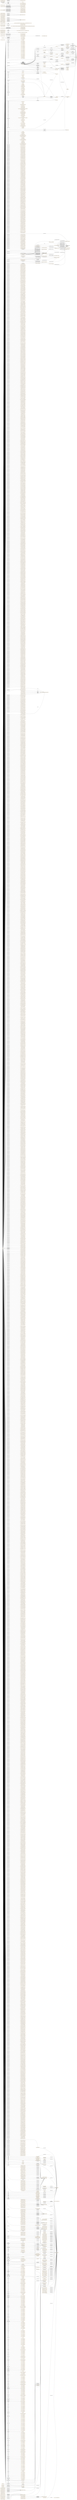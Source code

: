 digraph ar2dtool_diagram { 
rankdir=LR;
size="1501"
node [shape = rectangle, color="orange"]; "nyon:Issue" "nyon:EducationLaw" "nyon:Group" "nyon:Taluka" "nyon:TransportationLaw" "nyon:Civil" "nyon:Statue" "167e8370:18fc45ef853:-7fd5" "nyon:Review_Jurisdiction" "nyon:Sub_Court" "nyon:Solicitor" "nyon:ObiterDictum" "nyon:CannabisLaw" "167e8370:18fc45ef853:-7fd0" "nyon:Jurisdiction" "nyon:FoodandDrugLaw" "nyon:Appellant_Jurisdiction" "nyon:CorporateLaw" "https://schema.org/Place" "167e8370:18fc45ef853:-7fe2" "nyon:Evidence" "nyon:RealPropertyLaw" "nyon:Opinion" "nyon:MunicipalLaw" "nyon:Judgement" "nyon:Author" "nyon:CatchWord" "nyon:Plaintiff" "nyon:AgricultureLaw" "nyon:Court_Official" "nyon:CommercialandTradeLaw" "nyon:WordAndPhrase" "nyon:Country" "nyon:DateOfJudgment" "http://xmlns.com/foaf/0.1/Person" "nyon:Party_Type" "nyon:Concurrence" "nyon:CaseType" "nyon:Fact" "nyon:District_Court" "nyon:State" "nyon:Party" "nyon:District" "nyon:Provision" "nyon:BankruptcyandRestructuringLaw" "167e8370:18fc45ef853:-7fe6" "nyon:Majority" "nyon:City_Civil_Courts" "nyon:Single_Judge" "nyon:IntellectualPropertyLaw" "nyon:TelecommunicationsLaw" "https://w3id.org/def/nyon#Judicial_Magistrate_Court(Second_Class)" "nyon:PersonalInjuryandTortLaw" "nyon:Munsif_Court" "nyon:Principal_Junior_Civil_Court" "nyon:ConstitutionalandCivilRightsLaw" "nyon:CaseDomain" "nyon:LaborandEmploymentLaw" "nyon:Original_Jurisdiction" "nyon:Chief_Meterpolitan_Court" "nyon:ContractLaw" "https://w3id.org/def/nyon#Judicial_Magistrate_Court(First_Class)" "nyon:RatioDecidendi" "nyon:Defendant" "nyon:Investigator" "167e8370:18fc45ef853:-7ffc" "nyon:Criminal" "167e8370:18fc45ef853:-7fd7" "nyon:Tribunal" "167e8370:18fc45ef853:-7fdc" "nyon:InformationSecurityLaw" "nyon:Session_Court" "nyon:EnergyLaw" "nyon:Individual" "https://schema.org/Organization" "nyon:Appellant" "nyon:Advisory_Jurisdiction" "nyon:Court" "nyon:Witness" "nyon:Bench" "nyon:Metropolitan_Magistrate_Courts" "nyon:BankingLaw" "nyon:High_Court" "nyon:Judge" "nyon:CourtCase" "nyon:Petitioner" "nyon:HealthLaw" "nyon:Dissent" "nyon:LawofObligations" "nyon:Argument" "nyon:ReligiousLaw" "nyon:PublicandAdministrativeLaw" "nyon:EnvironmentalandNaturalResourceLaw" "nyon:Location" "nyon:Courts_of_Smaller_Causes" "nyon:GamingLaw" "nyon:PersonalandFamilyLaw" "https://schema.org/GovernmentOrganization" "167e8370:18fc45ef853:-7fd6" "nyon:CourtDecision" "nyon:Respondent" "nyon:InsuranceLaw" "nyon:TaxandRevenueLaw" "nyon:FinanceandLendingLaw" "nyon:SecuritiesandFinancialInstrumentsLaw" "lmss:RDCrtMLFIiUfemdZEzgDsKI" "lmss:R7ZrWzdAOf6mXVtcQ49gWat" "lmss:R8385d9F26f0cDB5ce7777d8" "lmss:RDCkFrEclhipkoHPgckuFY6" "lmss:RF27635F89fb52084fc5606d" "lmss:RCpnqQCzeexk3k9kkbLx1Zu" "lmss:R3JyeTnrr4bbtvOnTMUAhq" "lmss:RDudpkFU4l1qFgz09YHMm1t" "lmss:Raw03V8d0o2ILRa4VEpq4t" "lmss:RDkKltCs6qv3E5GLBaSJ8H4" "lmss:R3TtiS3gxiA1y6P4bIeoRl" "lmss:RM6KeGyv1uH0zuGDufnxkw" "lmss:RD078pnidakfOC1UdhDigqn" "lmss:R0MoavyBgkozkTUjvdvqth" "lmss:RCAqkERT4begMUK4DElOY4u" "lmss:RDthEl0nJJi9RkvBWQqXsQz" "lmss:RA0E463BFF0a06FA9d5F4ef1" "lmss:RCwT0yMShmi5V0Q2Y9Yn070" "lmss:R3erD0I2JnRN8fVHGUfFoq" "lmss:RZt6wRozUsGTgVqOixInL5" "lmss:RBc6GT2EPDVvjwGyBkpaGya" "lmss:RrPgamntGVCkirompZuSgE" "lmss:RDCv20kIT2YJmDM2yNDWsmJ" "lmss:RDgLz1KvQn0YL8W61rW55T4" "lmss:RB2sCkb5dZ38tzkavJZPazV" "lmss:R9191HPmtEVrJ9fruN1Mws7" "lmss:R9kXNc5SC2yZdt763ePWdtk" "lmss:R7dcZJLuYutSG7vbZRwstAC" "lmss:RC6NasPvBeqth4i9eSnAiLe" "lmss:RCO44KDjbrsXWrfx78yL53K" "lmss:RCAB15957188722B6fc98458" "lmss:RBrs0FH5hpFyVnTb3mbSz60" "lmss:RBaK4xLFKOc03lK7yvomBdd" "lmss:R7bndABfdeRug7rH6iTRITP" "lmss:R9k9eQXeUK3I54Rjw67fBa" "lmss:RD1oQDMlC6FytjOndhJTMy8" "lmss:R8W98AqFMMolqQMvARHGyoP" "lmss:R7vfM0J4fZ9NCcg884uxgv8" "lmss:RsRtyiHal5LpCp4JZhZyCD" "lmss:R9F95mfTrWVKPo393htsyq1" "lmss:R8a69mb9gzRyUSQsZdwSiA8" "lmss:R84Q93fuCHiuIsUChEPJDxr" "lmss:RtQgohkpDAYX2dOBE8IicW" "lmss:R87v1YvLO0pDjR3Y3nrhQlO" "lmss:RBUBqjNCYBI4CtLUcdAVYwy" "lmss:RDTGT3HfIlSn9KsUiMtHHCk" "lmss:R8oRDmj1uAhyqwCXdWIfRGM" "lmss:RDAQMAQLYgoUdaKQquAhteq" "lmss:RBoDiMryDOIE3XWHl6qgL3y" "lmss:Rf6VP4ko64w2R7cvHu9VlR" "lmss:R93PX3BWHfYP5NEMT36MN0R" "lmss:R85OMPBjCJJv2cpg2RCwYim" "lmss:REqNUzCcGoKx5gKPW4c13h" "lmss:RBC0hzYykzvVIU4lgwzWUxn" "lmss:Rm51XYTbDjRXLDOlLzfn25" "lmss:RBF5KuECPEHv8VWSLweEKTH" "lmss:ROhQrThJyS0l40fB7FDDHU" "lmss:R8xB67rtMDMgJgiTMAX9UXW" "lmss:R8fSoRbI3U75OLeBvp4PzG2" "lmss:RBeABy5UPz4KOLOrL1LrxFD" "lmss:R9G5Ptc8g9T3Ag0GDVQOwae" "lmss:R76IAKqsqXlLQRs21W91S5o" "lmss:RByDRLSc43XXuxvGpaC4vtz" "lmss:R41C0dcD9174fA0CebdBD085" "lmss:RDkGGfnhr4K7mNJJahVWcSH" "lmss:RBULYMym4JpJmgkW3Q4Exdd" "lmss:RCVn9Ew2WyR8O4O5WGDlLKO" "lmss:RsJ6DupkWKlUlCHH0Ycxvp" "lmss:RE1495010A9ccD049c2245e5" "lmss:R7nLS8ry1FEJUBSrWrR2Ded" "lmss:RCzvtNXIrDJF8xkmOoc6JKH" "lmss:RCu23ODfsnYICpdMNOQUDJV" "lmss:RDZzBk331JIB0uRonHJ9fHu" "lmss:R79Ba66FCFc670CD5f82Addd" "lmss:R16Bb605A0ef06469ea398bf" "lmss:R8HQFWxgtCe3eNwvBbsVg7v" "lmss:RBLzDQdY5M3AjVUpILnB95K" "lmss:RB1h8cxyXlk5FgJ1s3kzAhW" "lmss:RBq37J194MpjXkKw99pB3E0" "lmss:RDiVfYrNwYdmawA7b4v9WKg" "lmss:RBKhb3AMMOBaiFMfEwhiTxJ" "lmss:R8AskLnQPiMPqirI390zrab" "lmss:RqGxSnAp9vX42GRKHqwvBe" "lmss:R7L5eLIzH0CpOUE74uJvSjL" "lmss:R9uTFHGFCMBjtYw5MOmpotJ" "lmss:RDkwyaka1G06Txgxv0pNxqI" "lmss:Ra6EHlbqrpUT9rxM2PtwIP" "lmss:R15E945B1Dc01430fd4DEf04" "lmss:R7JKVOM2aFkvG1yiLzF7ndA" "lmss:RE5838d24E876C554db34bf0" "lmss:RDMDwRdvGV1SmoM2o59K16g" "lmss:RGm7jrTspmRi606c5XWZ1z" "lmss:R9JcsdtYN2CUc5CfCTULHYC" "lmss:RCi7RfKkkmw6lGMEMbhezRG" "lmss:R9bUktwERRfaUf6sl6H8wPB" "lmss:RCDA8f0B31cb38C222992553" "lmss:R9CnOvmitM11ptxXIxgCDYT" "lmss:R91E8876544ab0C3f99DC5dd" "lmss:RzN0lEecajkj9LkgP3LBQ4" "lmss:RVaHiNBU68DENmeHicnzro" "lmss:R7XlRtk6WMnbMZULXcg7SnI" "lmss:R9CItPYde4ykNIgEFawho6o" "lmss:RBnsEcCI2IYcIzlWhNi3KyD" "lmss:RDFhtJuTWcY7UZGV9F5yOoA" "lmss:RLo6IKSAHOn4PXfQzdvvEL" "lmss:RDncsU66gjMTS2uIVpdIaEY" "lmss:R92iT3e2gLxlQYuzd9MaSgv" "lmss:R9q7GJc1zsYT0P4Xdp6l9Oz" "lmss:R4olkoqXdxjuNfJrjzI08R" "lmss:R7gzXxHYGOLSEudb6n1QFWm" "lmss:RDEuNPJBSNIARaYTXJwi86w" "lmss:RDD6d1375E1ffD977d6C81c9" "lmss:R8TvbewYypS9Uy4y5JGIwEH" "lmss:RDSBerlLWg1ntpLqDQn1eVn" "lmss:RCty0MaQzrLC9KnzjM7nMER" "lmss:R7WFfYMH1TScAYGE7FEc5g1" "lmss:REmr1hMmjsOHdYdpoDs94Y" "lmss:R7IbogGvvZNlbqTm1APlUMw" "lmss:RF70104541ceaCF746bCCc18" "lmss:RC2I6N0hyNqhDHOjZFzQCLX" "lmss:RDl90CtvzlRvgqzOdEVKrof" "lmss:Rd6ivGOMbi4Slsu4ynPmMX" "lmss:RCTK7TqCR4kDGaX2z7VbhcA" "lmss:R255817207c40C433e836e44" "lmss:R9sHjwa9lePTXewp7sJMqeS" "lmss:R7NPSSODp2sRYDRSQ2hvF3b" "lmss:R8FLbODQd9k85hPERve6IN7" "lmss:RFF1de5D676d59C5dc63842d" "lmss:RDoc5fkIs4N79QVKf9t11jt" "lmss:Rc1XzYh0yUQ0dlagIIhv1u" "lmss:RCmIM6GP1xPJwiziBiODaKh" "lmss:Ro1RKRYnlciGrhgC4NjuDV" "lmss:RLvhxz3b1k2IU3MaAgeRtF" "lmss:RjM80CC0FA0G2sKxmlbaJF" "lmss:R9SqqJ7oW7XF52TFPoEbPbN" "lmss:R91pKiisIKUznRxqDYHu0bu" "lmss:R8alUnZrt8GVEzHYhh1KTva" "lmss:RCTiU3W5CpVCeWnO9Enu73A" "lmss:RrYc14SDMHyXfplFhiI2Ok" "lmss:RKpFHh3Rd9jQVUWKzNeXlI" "lmss:RCcT6eEFcReXFZqoAC9ADvf" "lmss:RDsQrw7ploG6C5BFKKNiJc" "lmss:R0DB9975F6f0d3B78ec6Fc65" "lmss:RBvXYVuffq7XXEmGpCJ0vCx" "lmss:R8Vc81lUJOexAc4y0on0xCY" "lmss:R9980a869D74553A4c177e90" "lmss:RwzrT6MJec4vePgte9iq2z" "lmss:R80LWzrvt9gX6eHJynn543V" "lmss:RCBMT6pUoBV2EeF5IdOGfX" "lmss:RDgEiiX23zftUP0Mggfc68n" "lmss:RCRdGhCbWvSVjIhz7sM0FzY" "lmss:RCSGUcPZ5uh2NokmVNXQbu3" "lmss:RCR7Z71r5mmHYFs1xoAWwzE" "lmss:R8TcoZums6Bey9dc1v7qDZc" "lmss:R17Def1B6A301A4F60311a8b" "lmss:RyazUr0HwLdeSIiJjwsbgP" "lmss:RB7pLfw7zqXtd20kKg7EcOA" "lmss:RB0B04457Bd99BAA62b35b64" "lmss:RBwZjjQmoJgjgi1yx1YBOm7" "lmss:RF7C52d521587521b0f0E91c" "lmss:RBFgL4Dth9VONjmIdH0bEOs" "lmss:RB23d397D4764121de4CE741" "lmss:R74rhDxFTlzqgIXIf9vGDB1" "lmss:R6BF897F79efbBD60be88ee0" "lmss:RCDwLiS22z6MzQaQHS08hvk" "lmss:RGsUOggnA0rNAVA0uxyh2F" "lmss:R8MAmklNCHWQOvWpLPS5K9G" "lmss:RCE1XxAiarOHMvuEC76is6O" "lmss:RlDwAh4h0X7Sosy5SLccvX" "lmss:R9Ssnolzs98skM2RcQkIjkY" "lmss:R7NY3RN4HKneok9Io7xvYmb" "lmss:RCMDxHr82PYrDL4pAsPRSRj" "lmss:R07A96dEB6fab5272f1C79cd" "lmss:RCEyxKIFjtfFofHxZSd0Hv3" "lmss:RDHLOOTVz2R1AolC2vpAbJ" "lmss:R98E2kVwPFwTnP6oxYUt9HR" "lmss:RC7G4chfaS2wrJ4zwbSMhX" "lmss:R46Eb30954599CFFc3aD37f3" "lmss:R7pahpml2WPENJk6Hj3KqcY" "lmss:RBhfNPsv8keQ9VVfjW93FQP" "lmss:RCZwssbqfmu0Lds0LPDV34F" "lmss:RCiwr86zmjFFCLgof7UXAiU" "lmss:R6NLFwVRdI5dCvtQ1dm4f2" "lmss:RidbKI3ygnA3bOyKTTFE3K" "lmss:R8qItBwG2pRMFhUq1HQEMnb" "lmss:RCL9tL1XOTncmAJsSYApAw" "lmss:R35766718645c394c2615294" "lmss:R6D88cdEA8e6e70184a593a3" "lmss:R8TmxqBbWaNgdm0lJQdY6D4" "lmss:R8Jf4dr3IkvxQZBbs7AlZBg" "lmss:RQGzAjBWLRfJIJGsChGKna" "lmss:RCGW5RFfjJ95ygeSCJLaJQT" "lmss:R90NrgGaQuqXwEQv8evJNR2" "lmss:RCvIzbBC4HsPoR3TCjrDPSr" "lmss:R9A38e7BFCdef3F6d2f46ccb" "lmss:RBDjAM773PfjvwDFIBwA6hZ" "lmss:RF95ef1504aa5B11cfeC5e43" "lmss:R64Cf97674c65D4278f98753" "lmss:R22502f311e09DED5f8655b5" "lmss:RVRrqw2QfVD6UcPQLUMxaq" "lmss:RClz5287DM3GhdKpYYAy3mj" "lmss:RBMJL0qtFcCATu5EC8f4Hp4" "lmss:RDLuS9uU4PbVxHlpO8VWIoJ" "lmss:RB8HabSdO9WeY2vpA4OAbE6" "lmss:RD2FLoC0WHvp428yy3GY5ta" "lmss:RB0Op2IhRrgwhTbw1wWjDWf" "lmss:RFA2GVANDK0YDwpVvHSxMw" "lmss:R4p7hCW8i9ZoWoZKGmzfPR" "lmss:RyjwJDmJoeRdPwVIpoZOmK" "lmss:R9XbvULiDU6Lhqax71LzThw" "lmss:RB7IaNyshrHiqug0LlmK6J2" "lmss:RmKGgthC7edDxTiRIwoo0V" "lmss:R8AEam27oepYqk8pF8TaFBc" "lmss:R9OVY5GWczMSrxKsf8cfgpq" "lmss:R7l1hC1KL4UsSjBkN6aHFc1" "lmss:RPs4oGWa0fkJt9wkcTUbnU" "lmss:RE4D96703A56bF283055585d" "lmss:RCokTdgnyEpV8OkUmNvXuYk" "lmss:RBDPzIFUWJsqqM1kkNffPeu" "lmss:R7yFvjE3c7XNyrKkiFPHUUs" "lmss:RCjaPxLpNSWz91c3fJzxweU" "lmss:R7E96405CD329B1A0c872279" "lmss:RA42f7d003539F14bbfECbbf" "lmss:R91xCHHoE9fXDZudkrKfPQj" "lmss:RCcQHyZbjBHsXsm0zrZGme5" "lmss:R2EFb44694279754583E287c" "lmss:RE3486086100c27E53f7278d" "lmss:R8HcNoUPnXVJ6r1yA0EgO58" "lmss:RwrvvLJKf3R5aeBucwVocH" "lmss:RDgfJ9px8R3zyHRQWsZuQwM" "lmss:RBbPbGXI0ECmsyi7dWGinsK" "lmss:RC6aqtaoqNvoQggYxN1RQKg" "lmss:RBe9qlr1zTrQ59S23u1iMKZ" "lmss:RB4GQZ26zq1PJ9m6vGUuoiy" "lmss:RC1RuXMxvyeWXk4LhcJIxIu" "lmss:R8O3PoolmgHAy2hrZsguhqy" "lmss:RE1D24dB13e494614587544e" "lmss:R83NETokeA7aPycaE331ptC" "lmss:RBGPkZ1oRgcP05LWQBGLEne" "lmss:R9eRaHXUh5Kv605aMyZLhOt" "lmss:RDjeyL29mqIZy1eACYHYZXR" "lmss:R7944b638E918648a6aEAefa" "lmss:RDkQo1QSPUFnnAt3IIiFXul" "lmss:R7ZBWQM4myAWN4HHdQ0FdSZ" "lmss:RzyeWKhoAOFwQhI2R5PxYf" "lmss:RDejyPBHivIaQcmk3SJA2oG" "lmss:R8PvYibP2eJP2dynJCZMipF" "lmss:RCvkZk031Sc99Sezqknyjqm" "lmss:R9i3hWr3NOAzkRTAKHi1cX" "lmss:R32E9afFF2ab3C22bdfCFb37" "lmss:R8mhyaytzU3aWKoT5W7nlls" "lmss:RXx1zuWf6YAl8qcKgzeMai" "lmss:RDwajUPdKVdK5tlwiUjmNzG" "lmss:R81UVfoWtSHwxVmVVi2XMV9" "lmss:RB8wppcP6f2OWeggLP1jecD" "lmss:R7KYfSpf0bnFF3LV3RL3YU" "lmss:R07apvnYwQifSmPmS5T8s6" "lmss:R9JBjakDIsSF91IjI8v4skI" "lmss:RyJcUQ1hGi2IoaMo7cPSnx" "lmss:REudlQhx343lc7kMRhaE0i" "lmss:RBFFfSWsg811UlPoeFkEsZY" "lmss:R8hXc0S6Tva025cAxXkHLaK" "lmss:R8Lb3TLCPJlBcfIcNlVc9mO" "lmss:R9rEOlPrMiUpUlQrMe18m1X" "lmss:RCkbb9LoiDrtNiVppyxTkWT" "lmss:R7o4TiXsYQ6vV6MrJMTfnS7" "lmss:R0AeR1NIOGx78uQzL9Vz1S" "lmss:RkbsRmxlCHsKFrpTNqzA1D" "lmss:RBUe0cQF64tyOYgN6tqTSLm" "lmss:RC219sYxwzJe2ULgTU8qyXA" "lmss:RXEKEEEApoXTYB4DbjUJui" "lmss:k_80b4esR12ZBNQDVfB9dA" "lmss:R7E720fBD42e9D94f709E102" "lmss:RF52f1c417a596A01b36Bcf0" "lmss:RKKRGOkIme6pnG2BSePt1Z" "lmss:RCM3avvvorD53SC3uDdmjPU" "lmss:RCEE791AF6ea7152aafAA688" "lmss:R9rifs7NjzRgsR68E9u87wA" "lmss:RMf0du27M93YU3LXB52bha" "lmss:R7SEjiYzkEBKWLmzH6Wet7N" "lmss:RD3TwEtezlhaJxwaSHCibko" "lmss:R8ZtnQnJwRZiBA0Pg9cREHe" "lmss:R7Ttdyo4FsvaupPKT35Qry0" "lmss:RE9s7r2JlXT0Er8ow5jUPj" "lmss:RjpSZ2C3BupKvNgkdlwW9o" "lmss:RE20381DDB7faDD37773B754" "lmss:R286f5eC097e5DCE808BD672" "lmss:R9wXEpicPBDF420JUfmdsD8" "lmss:R8f55d3eN6sLakEyMpOZN9l" "lmss:R7UZkDXz7Wg2AtyHFQEeySC" "lmss:Rt7TTPXJ7WX1Jrjufs0Mdr" "lmss:R7N6j20nBHZEeLQlUviwiW" "lmss:RUTsQkj9wvpljBOY43Mqz5" "lmss:Ry383Dr4tq480SlKuhSkWa" "lmss:RhceZsFaOSAIBa7BX1vpbF" "lmss:R9VmrsacCuMRTZxg36XtJXF" "lmss:RB03UisqUWDKFmOoDqLsrEd" "lmss:R9Q9CszYRTjTgwQ8JRqVZ0x" "lmss:R8IDj7WyH271GZ9doQJUak5" "lmss:R9tZFXPrXQJWHbqSgtCQxJF" "lmss:RE9922bCE4a7aA47ffdF42c4" "lmss:RBnWwBM1j1dxSEB6lEdw0NV" "lmss:RgODi9ftdYWYOGZpao6M9M" "lmss:R872e3e5kIyoshDoSHVM94B" "lmss:R9C8kvaHqPiEx12rDZXvLn" "lmss:R7d649KKGBfJyGpUlJw50Y1" "lmss:RA7830181D7dfE94ac567c1a" "lmss:RDDNpNdjElqNQGCpIZq5B3p" "lmss:R7YHIpFbch8nzNShItaf5qp" "lmss:Rvh4toXuvsKHyb8iiH8ueK" "lmss:R8Wfz2mTFwxxmbtobaQ5NU9" "lmss:R96Tm12A6fmFtuHYz0hLIia" "lmss:RfFvGgy9HHcmP4onVyP3cZ" "lmss:RHagFJXtPsCCn5dbENWLNR" "lmss:R7uzfpLbCGc2taU7nsJBuor" "lmss:R9VgIGcn57gilWLqtXc5cNb" "lmss:RXMzFFnblmTeTdQl8R3v41" "lmss:RDlvdw8KMPnrnVfAl811c34" "lmss:R9QQLAddYiYrVZR5UngMLk3" "lmss:R9CE15cE3B69eC0B96eA60a8" "lmss:R7bwZeguAOad1yUKbQstNCT" "lmss:R6B202bD807c4B74cec02a5a" "lmss:RDAc4EhVEdo1tp0Caugw1ut" "lmss:R85H4hDZWq92xwwBFP7WCtM" "lmss:RCZKHTsfA7SC5yhl8xy8fXh" "lmss:RBeZkopwGsxt3K5BXOgNBNF" "lmss:R9hiZkJdEEmVQCWrwvpHIa9" "lmss:RhBvOCNsTuHs1L1cRSwWuL" "lmss:R7KhOsYwbnspBGTPBjtzmKw" "lmss:RCwVdUO0oKJLS4XAyLzvzVP" "lmss:RNVukeUKKKNxWuboyhfRlO" "lmss:R7dzMUdHL38FTJVlhahuNbr" "lmss:RGVrDmO3wOb1JN6PDlLBFK" "lmss:R8O16bYOWvNPglI4VNRpsde" "lmss:RBJ4HPUl2DrL4G30lmoFKJN" "lmss:RXglkHnO0P9PdVdDRHi9wJ" "lmss:RqoLFQcoHYuWrTbZMFdikP" "lmss:R75D583E92168ABEca867a3e" "lmss:R7e7pNl5IOMFbxKN2GV2C41" "lmss:R7JlaNDA5Ji5sdlFMTq1YaA" "lmss:R97aYO9CpKlFVngbHzlrkVI" "lmss:RSv0HBRq8RHUfm3K53ZFAT" "lmss:R8A34a9EA5aaaD1B534BF1dd" "lmss:RCoPjsM1Gd6Ra4z053jBObw" "lmss:RDrZfl9rDyGVk1ikSmx5TRd" "lmss:RvFOoGYP10Qkd86ugVyaOA" "lmss:RFCC0cc466f6eE5817eE7e70" "lmss:RB2MwY72GbUZH9ccu7omcmE" "lmss:RDzGV0uU52QEYp4H0g4bOBP" "lmss:R9iX0KAluRjh1SUSjFzLl44" "lmss:RhPVhnve1MQnjMzFXHwMrG" "lmss:RDmsvdtBrrw46UnCDJ0LKrJ" "lmss:RE9Eede645ffeB9A7d241294" "lmss:R7KdQLWwrvkyzohDgf48st7" "lmss:R92780f27E68cDE74a98665c" "lmss:R8VOMRqV6TS6A9httw7cSWP" "lmss:R13E7ba56492bBE1b356Bed5" "lmss:RF6Cba46B3af69A47244E9ef" "lmss:RD1C77b5D46361ED0cbA4f20" "lmss:RB85c40B0564b6C90d555ec4" "lmss:R2DCef58F7b4dC994bbE0cc9" "lmss:R72Gc8jLnlcdsEAwKoagQgD" "lmss:RCsMg9PSHTWeBjdWc5KTPNf" "lmss:RBREngQZS9QIgeWCOMPBLIo" "lmss:R72crwrxwInhpgjYhTaYlmY" "lmss:RcTA2iQmrtqOnX3WrjJIp8" "lmss:RDm4rfXgHt9wIDHbrUUGCGL" "lmss:R7H5z7e67YZSVmjrNJ0r6rm" "lmss:R9HBQQorBzLchJWIZlbvzUM" "lmss:RELyb2yqbDd1xwYwilGj64" "lmss:R428238242a27F1454d5C7c6" "lmss:R9XqhlDRrcrbyXu5YJVhaoW" "lmss:R91WteSiOiemLkdvKMPFwld" "lmss:RlNFgB3TQfMzV26V4V7u4E" "lmss:REA15c72106906EBaef2F722" "lmss:R64Ef32D5F7e3AEBcb042497" "lmss:RSxEoUiMU4gjY4l6L5xT8z" "lmss:R8wln21w2Ro3XIXYz539Nh6" "lmss:RBIjupGmQLqpwi89uEk45qA" "lmss:RCbyTWtFSAZ87yEK8J1VaD" "lmss:R8YBf8Plir549jdl8lkxO00" "lmss:RBVUyb38XelMKIl06TX139" "lmss:RNCuFJE20nxNN5XFLbo1WJ" "lmss:RE86023D35b1fFFD93721fd7" "lmss:R8xVj14htMg08Ph5XqOUdbf" "lmss:RB44909840437992fc235284" "lmss:RCWBpbZ8mrjRQt2kv0aH16y" "lmss:R7mghrIauk4oJaakhl0B8pU" "lmss:R7f8oRno6qr0y6rzgnqVgK0" "lmss:R8VNf1SBFc3ThnKIJ5qsLYR" "lmss:RF0Ed48CCDeff3A690616f64" "lmss:RE2D2e5FE497aD82650BAa67" "lmss:RBph9lU6r2b2uGdmXJ0Hv17" "lmss:R7LI3BONqNkXbKHKa0t3jyI" "lmss:RCoQDeYOtDc2D1sl3F8onAY" "lmss:R7xjtdjCK8LoDNrx5EwqIJa" "lmss:RCqv8NPV0ddd3YmYpr1RMuX" "lmss:R8wOITiPftK5xTRvzn957oX" "lmss:R888ccd914a7eAC7d68FC0db" "lmss:RCVKNrnBSzR5wFD9yB7cjCL" "lmss:RCb88Obc8Qsh6J0JJ3hy8Gj" "lmss:RBfGu0dj7U3Vhx97y84qzKq" "lmss:R9mE09H2zlfuEgZ7CVMrsrW" "lmss:Rfo855SOdcBh45JQeaBNJ0" "lmss:R8u7CAB2KmMvx0wpzJ73n97" "lmss:R8rd3ksoSQ6HG1znf9z0EbT" "lmss:RCrOThiq2BioEVHnqev8KdQ" "lmss:RCjgFvO2VxpIklnhZMbSD9k" "lmss:REC6abb85646f418578BB5d4" "lmss:RDK1QEdQg1T8B5HQqMK2pZN" "lmss:RFLCbWnBgkHxPAEeVWloyg" "lmss:R72B8cdB5F1baA270946C9d7" "lmss:RdLt8myHW8a9xutd93BnoT" "lmss:R87qxvkj3w9hwJO2ZVp4sRa" "lmss:RvIX5LiqKdGfF4rcmou5px" "lmss:RCCv5YLoHUOm5AlqcCBzqGf" "lmss:R59590a2E604337Ecb0C582c" "lmss:R38IGl4W1JMNrJ9LBfhyYo" "lmss:R8tEo7eLTGlfjDnmVgY0Qpp" "lmss:RBjYepK2dGo0eMf20eWQmI3" "lmss:RDE8cb83D3301FB0ac0E0282" "lmss:RDeT3IwQX4XRp2NQltDXY4r" "lmss:RDrCoGiMIXR6TcVXppICUT5" "lmss:R7R1YAozFcvfvIX32msHyay" "lmss:RsV5QMwDFnmWcL8RT5iDQG" "lmss:RBCzyIAi2Hjl80hfQr8wAMR" "lmss:R9L2shTy2cnDMS1sImF2PBy" "lmss:R8nVhrBlasGIc7jxw1D0vbm" "lmss:RB9DoLZunyUmcyGrXE6BMQ" "lmss:R8IHCUGtcWInB1dyEFPgffm" "lmss:RcUQjieg6jZJk6oJvLLsSh" "lmss:R9C5HcTGpZz9eYQaOrTS9e" "lmss:Rg84mIufn9P5PRG3Sg1a54" "lmss:RCviQIdzAw8dzCCf1RAvfP5" "lmss:R861jScDqFiFo6suhhoq54G" "lmss:R1263556EF1635796d8CB721" "lmss:R9eNwwldCTuAoPYr6fyaEtW" "lmss:RCZyrH2dIAtpDh2AzPTekph" "lmss:RDzSLCTTihtIsY2Vostr1Fn" "lmss:R9LVBKjvGRuzwgtlhuLST36" "lmss:RBFQCPcpMnfZ25UzTt5k770" "lmss:R73hoH1RXYjBTYiGfolpsAF" "lmss:R9Uwmwe84oLeyXAcD08TcKq" "lmss:RB5BLG1zQJq0HkrAIYCLZty" "lmss:RDqvTdg5IFDf2Oyf3zT3z50" "lmss:R9Bt6YyjZVGU1dHNZZMG1Ue" "lmss:R65Dc044AEdde884d6d80506" "lmss:RCh6DNVTpKuGNGUFfysj3uD" "lmss:R469bcc6C602637D0d839d85" "lmss:RUWO4SzoPWpYF7vZ3XAxEq" "lmss:R8C3ez5gI2F09CMXs6RG4Cj" "lmss:R8N5U2j0fGGKFU8RsaFVQKQ" "lmss:R9T8KGJd3wcbSBjdX3K2mGy" "lmss:R7nqxxlAfhYqqSA2UQ5UxpX" "lmss:R5u9wTR86QD4UfWi91OTra" "lmss:R71j0369f2ok96vA6rQOxa0" "lmss:R68E7baC4A59d4E0897F8b28" "lmss:RCO8vPIIGC7P4PcjCa9cYBG" "lmss:RCYi6mS48NndWCB54a2jYhR" "lmss:R91D98b850c3219Ceab1E7a3" "lmss:RCx52UAWgVQUnCDTQXlxMgU" "lmss:RBioeVhKaUUVmf39x6B5LRh" "lmss:RCHIu81uU41YfTOo5pFfrx7" "lmss:R47DfaaFFBefc55C6d089b11" "lmss:R06A21f4E6c25F9Db0b57f7c" "lmss:R5xbPrjEPzFqE3M8IQIr5M" "lmss:RCMIgsCQAdMZUzbk6elcWT2" "lmss:RC0D5sYWEbeH4f6F0f70uMz" "lmss:RBsvpMvvLEArd0Rts82uWZ4" "lmss:RBQGborh1CfXanGZipDL0Qo" "lmss:Rwb69BL1DbTISxyVYJJApb" "lmss:RBvhPeoPwTNYsc19VBpYjSV" "lmss:RBB0bdf1675535B219491726" "lmss:R9aSzp9cEiBCzObnP92jYFX" "lmss:Rafw4pSzJ3S3d8sq6quprG" "lmss:R8gPVPSW76auMkhwuIg1CBc" "lmss:RBaDrQrVPFbshcpKEHeaSE0" "lmss:RSq6tKFNaCWBuzwBECDXiS" "lmss:RE14c938A941aD356d56E936" "lmss:R89e7t0wDXgx7mBu9rn271g" "lmss:R34OeWRUurl4TJP99m6uiC" "lmss:R8hJCf4Ih6iuFXsxeK7e6zU" "lmss:RkSzjqDiXEWoyDqDZa0NLu" "lmss:RjZYQdnDbpjxRszPUNrCK7" "lmss:REDF37d8C22e9BD729bC20f2" "lmss:RBCGWZJa0I6wYQwODzjvgqU" "lmss:R81opfsWnlEQvW2jFPWFOxo" "lmss:RBso92NcgN204DAOkEBcGuD" "lmss:RFF3b9989849633940eE6de8" "lmss:R8IPYrNykDTHjhTEpNetWUR" "lmss:RBPNQSqdDfSS0uPPJ8pfxVL" "lmss:R7zHyrVy8Z3m15uOpjfOyhb" "lmss:RB5tNYSDrxEoYAqZ3sy0rae" "lmss:RBQsdcRJkoMX1iqIsst4xnP" "lmss:RPSB7FRYHJJgR9AtveAeUi" "lmss:R73nDlg2vRhj4u18eVjAtCz" "lmss:R9doczl55K7vKZwulzfjluv" "lmss:RBBZq2pnKF4F034vAf1WDmG" "lmss:RBF64d913C5faC5Cd17830e6" "lmss:R9yAfEbh23CiaQybRUqwIpB" "lmss:RyRNSAO6hNYvTsE8rvbKzK" "lmss:R8OXAl4XER5P7DRJEzq7Hg7" "lmss:RObDXKmoefrAqYpuco45fm" "lmss:RBX1KA0BJR7y27zZSvaLBVE" "lmss:Raka03e8c9MzVaikHDZsBt" "lmss:RDfdmGR6iPi4k2t6ecIUBkP" "lmss:R8QIbdYmychm9yabx8KBbUz" "lmss:RDRCaFxX4hpUklgNnVS9D8C" "lmss:R8A3IWnCF4w7p6lvVLLqAQa" "lmss:R8OcL6bnGz3VCUHybQibZhs" "lmss:R4v8Gjbx7j17UCiLuGL3mF" "lmss:R9x6yqzHQfo3MF4rxIcPupm" "lmss:RBLYLKMD32yWd9Wva6rGSya" "lmss:R7iUgtA4q4d8RIm0Q8wQcOL" "lmss:R7awxTX5kqxlsN3N0qTBdJE" "lmss:RDTPef6LjCeQg2TUb7aY88W" "lmss:RCVdRCEbHmTOMoJpqz6DXOG" "lmss:R9BhvOfuZgSGUlQfxwSi4b5" "lmss:R93T7OEmCjkwufvhJAY4ScV" "lmss:R8OsGCPOsihiJLtbFkIbRfx" "lmss:RB5C3a2A7Cd5f782e2f61c3d" "lmss:R7aSm1AVSKBVx8el1HZUrxw" "lmss:RBKT1I6J8ce2Gs6xwwFcUTr" "lmss:RnklbMBLuq1tIievGuBNbm" "lmss:R7aFBns3Z2d9MuNI5sDEGxF" "lmss:R85BLSakJPEy7c7KvxZyOe" "lmss:RtmRdqzdG4lddVrtCToiL1" "lmss:RK3djL6tQYM6HO97DehdPn" "lmss:R3bU74bKrSAyu2rkZ4SZEa" "lmss:RBsVax4c8Bdvzok8MTZKGD8" "lmss:R7J4lqNzHVYdV3Gz1aGb0D6" "lmss:R93RTHT7RIhwzcK2cDgMrhV" "lmss:Rd5U9LwpXnyPC2FrSlAVBv" "lmss:RCeKmVl4PL78uA2J5r53a2C" "lmss:RCijZPAaPw0lgYwtl8qWG67" "lmss:R4B9dec71E2dd97181f99777" "lmss:RIBFgpbQ38dlD4wCMRI9qP" "lmss:R93yVl7JbvGPrMcCdgJJu99" "lmss:R7eVYpVEsDqKqMUL2HL23Zr" "lmss:R8sMcpQMoO3EOWAx73lpZ16" "lmss:R7UJAiYtYDWKVCr6nagmLfA" "lmss:RR7oJoEqb12ZxVMvTIb7I0" "lmss:R82Yb8u8L6F9E8vrZFOnfw1" "lmss:R7R79cl5ydPUGDehAUcOKGD" "lmss:R9on8tiquMTsKR6vhoogBT2" "lmss:R9CFcf2FE0e5934F5860E230" "lmss:RB5lx7xpeCS48DusHwMKcU3" "lmss:R8KRPJpptKbBzyQalWni4Zv" "lmss:RVYBDQv9HD2DkAuvbf5Cha" "lmss:R7OGr396bNkl4sseQ1bBCA6" "lmss:RDvqZlbFc0a0Ah7rQrqMKk7" "lmss:RC7JwUqtsjZFGHqbObFiwBk" "lmss:RDhZWHoYtGaz11YejcsN0CS" "lmss:RsjSvqTnsUpWdxFUO18H3d" "lmss:RCW9GxEn2YGRbQJH4bbx5Fn" "lmss:RCBWoYGa02bl7lhpJBBTzMV" "lmss:R2336a53E2d751EB21fEBd6d" "lmss:R80nTp0xPWvxkJonwMOIvBA" "lmss:R9TOzhWvuxDJlWPJfg2UmhF" "lmss:R74PEDCu9aothhQ4GcsR6LZ" "lmss:RyK2xv8wLMx4QuCV2gDbmD" "lmss:R85umXEwD6REGKm8idtaahc" "lmss:RiYwKEna4NZ311TVYJ2yCj" "lmss:R092b1dC6A4f71717d987ab8" "lmss:RfcfQz0nz5VI5iHiR9077D" "lmss:R9c0VBdLgumNtrmT90Curkb" "lmss:R74W8n1Is40wEpY9mVJCzn" "lmss:RCWBcku2CHpJg9vFxuI3YVN" "lmss:R8E9d223223f2D213d2DBbd6" "lmss:R9VmLkam4xy5vOIZdF9Q9q9" "lmss:RDSYPGgBlFz5eWNtwoMA2c5" "lmss:R7cHgzjEuwK8EcXcFkQoi8D" "lmss:R84TkU0j0hhqhiA5fYd6Bfb" "lmss:RBNIcoXeUcBXVeFvlXkbGaS" "lmss:RWNAwJemBq0gDs7LXfCjnE" "lmss:R6827a67800e7906d8dF5a69" "lmss:R9ScBHXlUfa31SlBnKmDarJ" "lmss:R9wMn80MhrS9iqfKdQdH1A3" "lmss:RA222beAC507b7971429F116" "lmss:R9oT1uDgFl2wSjoa358Wowx" "lmss:R9a75aLK6YBGufPeNeh2N2s" "lmss:R3SDQBy4KfjSgp3bgpb4Fx" "lmss:R0148be65B5ecA2E1b78B366" "lmss:RE4Dcd9563ca23C4c400A286" "lmss:RUe8QeHNPxqLXKU67bED1d" "lmss:R712935EF6d6a33B83e501b7" "lmss:R9MVhcSKkXJDVsx44Ww5zfU" "lmss:R8b2Mfdqdcx7ppIMQ1peP50" "lmss:RHXDdSfiFTbmrGb8xohHJM" "lmss:RGQbkdnINVQRzdZDZbcANa" "lmss:RCIcMbQuMKCvFPcrqmuH7DY" "lmss:RE47b391E0fe70EF6873Ee0d" "lmss:RDN7pZcrfOnzR6JruatufqC" "lmss:R1C23178F8663FA8fd90Ff2a" "lmss:RRfuF3AuewVT4SR15di375" "lmss:RED2962E1A237905c86CF160" "lmss:R8ZatpkyD1JTD0K3PqgGSQe" "lmss:Rhc05UTwDLyZk96B8m5ull" "lmss:RBQGv9RRvzwjKHirKBIw4Wg" "lmss:RpTUD0qxHw05RgxAtgCJOW" "lmss:RCz1SYWoNDDTDvPr0kSJBq" "lmss:R4293aeBB8388D571234B7ca" "lmss:R8FKhWUQ12DWbdWoMQvabmu" "lmss:R9rQQl7SFo0r15OAlwBNEia" "lmss:R9q0hyYnNxQC475BKXOxjbm" "lmss:R849a757EA730A2A4b1B9266" "lmss:R8jub69dsTeA4UUodPgmxsW" "lmss:R7n6xn6CbnvekygNrB5DsJM" "lmss:RD2zOAhFnr74YvmiP6yNXOE" "lmss:R7e5zrrgbQaXa560D2gCDND" "lmss:RF1374087Ccaa448a91322da" "lmss:RDmHm8XikjkCUxdyjBkR7Q0" "lmss:RDBYmMtBs3jHkWCzKsvQP44" "lmss:R7epmKzXnQGUjQ78UEKxoTG" "lmss:R83h4k9Hrvl8nKaSH4G3ry6" "lmss:RB00a84BD67f60C606bCC8e4" "lmss:ROWic2EEHARyyBGyKraIEC" "lmss:R8olC5ThwclfNDoGYIgsE0v" "lmss:R7xqVevh0JKSwX977TRIZQV" "lmss:RXYs8ARlSsDYANh0mkR3r5" "lmss:R74788b0C766bD673fc705cb" "lmss:RCBfzeYsjgrJ1DljiHNFQEA" "lmss:R5vmo6QyMPYgmvJ06rGeaP" "lmss:R83093957Dbc1995c7b0Abfa" "lmss:RCA3900FC29eeAC1ff6AFa85" "lmss:R97XG1bV4Mx6t2B4cpMlF0U" "lmss:R7TDmkWo6F51IzefrMIgKY9" "lmss:RwipRpN2mP7u4u1N74MVzK" "lmss:RE8C1604A8bdf99A6ec93dc8" "lmss:R8ASw8Dgh6TE62ku8oMci5u" "lmss:R8xzICx2jmaNf0lhp5OGKx" "lmss:RNjgofhOnpSLNktEz0V3nz" "lmss:R7TB5AJsngthjmL6KsEht3G" "lmss:R9Ih5zyGAU2AsCpVmsB7pN5" "lmss:R7Y2YIqmaVxoK50QYYZVoDS" "lmss:RDkLJ6mPMkvoXudc5ms5yza" "lmss:RB3CeX8HCF8QT9uBKPYSdM8" "lmss:RgsvxYKhqRKNkjPVgxJIKt" "lmss:RDOzei3yd81OLmFKtURxjZx" "lmss:R22D8bfDCD7502A21bc3D72f" "lmss:R7vBjMmDitSBmBKZvNugCLG" "lmss:R17BeebDEB311B355049B9bc" "lmss:RCACYBLxKrjKGIi94ClGz3f" "lmss:R88D8i8AcSTUig2X3yPbFHg" "lmss:RCle92dC68FgjvzRNv0eQoF" "lmss:RA28cd86EC99f2582714E0c4" "lmss:R7UYJUZ3D37DD8nEuNUXXti" "lmss:R6062f0A6352c79Ae5c7E86b" "lmss:R8Or6YYYUGsKjIbyh7L2NzM" "lmss:R9UVUxFvefgSg70axsgw01S" "lmss:RNLKjc7piwQtkp8yXzMvnG" "lmss:RCvV18Mbbb9FYFXbHt1inuL" "lmss:RBW9y6esXubLJl4QMtm0Y70" "lmss:R981K5l1Ju5uHj4jVRSUCJQ" "lmss:RBbjh6B7AdBQ6Bks9h6sEwE" "lmss:R7Oi8U82iOSGoo7aV3lyutT" "lmss:R1CF0b9356d38393d26FDaa0" "lmss:RBz2aCAIZMshK7S6EKsCHmX" "lmss:RC1CZydjfH8oiM4W3rCkma3" "lmss:RLoMwtVZOH407TSzI4gtgp" "lmss:R767niCLQVC5zIcO5WDQMSl" "lmss:R9cd2WZCsfwJiHkhJ4VKbVM" "lmss:R264a7543A779D2F38717714" "lmss:RDE9b062380bd287575D2c56" "lmss:R42023eC7077dC80b6d4Cc73" "lmss:RmmLDrsp8IOT1MiT8Fv8Th" "lmss:RPSmmGN6nIW5v4oXioaF26" "lmss:RSa8f99iCBoeRSiuE5X7Jx" "lmss:R402e77499f953A56a0751ba" "lmss:RCA852fBE79e42672c00Bb4f" "lmss:R5qDzrHzzGIroGx977pbjc" "lmss:R9v922zEDjLTzShv6ZTmRGm" "lmss:RYdDlq7cXsPj2kB0yDsDGF" "lmss:RWb1ilIw9ru5NEHVikYIfy" "lmss:R93BYWO8QMFsYQLgyLSLv17" "lmss:R8xgHnZw9VbPFOSxm4zCWWt" "lmss:RCrkuhfEvrGj2ITZSLQCqYW" "lmss:R71020a1065e14D97e7AAe02" "lmss:RBvs4zROaonjMftsSlqlZZp" "lmss:R7TlHyVfZlcWLLtCXkvFdlN" "lmss:Rj3zmGrjca6Tz79Qb6VNPZ" "lmss:RCC4113C641530CE597A413d" "lmss:R91z2YCaO3NPH7AupNVyfgd" "lmss:RVG1zLys64KOCQFR2MhzS7" "lmss:RB2NbhLeoitr8884t0BqIk7" "lmss:R8GuYn7yMmfL0coiNQ0OE8f" "lmss:R7NLDqAMWW0HeEjiPliCEot" "lmss:RDR762ETZykxzu0RfYBxNu9" "lmss:R8tugkQDuOtwhIZjD4hMj9u" "lmss:R8qPdhV1MVVpXXv7Xot9wnl" "lmss:RDp0RDkYYf3YGDBH43p7QSy" "lmss:RDdMucRftztKt4Ag7WzUxX" "lmss:R5eJmYNXtPuOmH5wQPod16" "lmss:RECB72a23Da942160565E19e" "lmss:RCidddiy9X9fqxmBCyYguuE" "lmss:RDEiJIzeIcRLbSgvSwFXY8c" "lmss:R7MXUsspwVFhBmhwbAGdnil" "lmss:RLmWHea0kAZOmZboeSqxvN" "lmss:RIWfMispL6dMcdxJSr8nam" "lmss:RC3sNby7Cuhyq5npkIlNIWG" "lmss:RCg7sZurj0WriXwfKokeRyD" "lmss:R7OJQHant3Dx172WXuPbWgx" "lmss:Ry9hX7PSumXkvA5dFwO49X" "lmss:RqWYmNLhfvzysGhC75yUNw" "lmss:RFXc2NtinmfJhHDBnbVgVN" "lmss:RCTnebwmInNgHYwFLgAOf0z" "lmss:R5FE51d3F1620D6140538cd1" "lmss:RBdAOz4ERBphtTnNPx6oYUe" "lmss:RIeTFTPy9Um78489NqJxjn" "lmss:R9hablBI4AVKVg4AEiIk2TQ" "lmss:R7oDJy77EA0Pi8O1aVP5COK" "lmss:RCba8uyTZCMHkiU7hlS4xNq" "lmss:RDP2t75tSvlsq1GCrOZlInL" "lmss:R0E23afA37025BA0e2609ffe" "lmss:R7d8AfbpUHoJd9WlsAzeOi6" "lmss:RrOXR1s27xRM6aQWD8qAQs" "lmss:R46E88a818ef32133b5C071c" "lmss:R870XOVDvDa2RLa2ZK6GPBK" "lmss:R97apJidWmx520LzKBIhkc1" "lmss:R7hc7Ayhg9wwS6hiRx7Uhv1" "lmss:R87Iipm8ZcQkj7DnCeCY5uK" "lmss:RF2B8d281050cB7934a8F0e1" "lmss:R15Bf89EBBcdd05Ca4462a0b" "lmss:RDiYVKMDZiMUiO6XVCIdr7a" "lmss:RCVScmAKNuwNtt98P0Wpvkn" "lmss:RBckTayoftAJnEN41kdiawZ" "lmss:RMxvi1MEM8WTgZ8bEj3iBB" "lmss:RCLFuIgNGzPshEHUtJAwGjd" "lmss:R8BLgPtZOuKFI8MtZNTaT0u" "lmss:RDPnY1FZHtNpL58qgSZpGsH" "lmss:R8xSzwRnuQy4kqrATCJ6awq" "lmss:R7yZIgA7OiFZCN0zGIsguvf" "lmss:RdZJlb5KMjwBivyzqy8oSW" "lmss:RDETD6YVYGhLGZbM1fBnsfj" "lmss:Rcwn8msRtDqTFPXcgrpN7A" "lmss:R9ISJkkYKgzGJwJZ0YGw0f2" "lmss:R8aNhIN6jIIVcj5Cbh8Bduw" "lmss:R8B946ewYpMD86GqDEqxNS" "lmss:R8ahNpo9LcSTDkp9Tw5GbCA" "lmss:R8B143aF7620361Fd34F3911" "lmss:R4D912d7BF1522F346a04278" "lmss:R9kmGZf5FSmFdouXWQ1Nndm" "lmss:R4LpdDnZFT9aL3g1mpg4AK" "lmss:R55E0bdA4190f26580e9A380" "lmss:R97fVfsGrxXjdTlPquAgu6R" "lmss:R9WOb0bt92MYMFhZ3FFwROe" "lmss:RMZ6lNihK8TG4Flhco1yTy" "lmss:R8w3kl1tpEaQ2woPVs9N8Kf" "lmss:R5gr74UUVFLxDfxLBxIGlG" "lmss:RDutJ0S1ZSetoLvJRxavh8J" "lmss:RKgOBuUzUaz2T5XTUY32qa" "lmss:R7369cWYH8cut2F7VAmvghj" "lmss:R9Ut5H3SUlAFy58PQYYMxLo" "lmss:R99CDbrugXyxd4M5ltWJi34" "lmss:RBCV26gN63NNAmGIxsKVAi7" "lmss:R8nycgMSnQGSzh9LvnqnhQ7" "lmss:RBSmDQDWWU1JFUM7xBamEjW" "lmss:RAD96249CAf2aFD75588D09d" "lmss:R70B029B7Eb71135ae073182" "lmss:R3B5ada38B9dc2B91f4B08bf" "lmss:RQqB9qY1Ahd9L7pgXQiUel" "lmss:R83uKCuShO8KiSdAlJZg8Ie" "lmss:R7TzyLcZq0lELm4qq9pU6ru" "lmss:R9HZN3K6Th3Tafu6YghV508" "lmss:RGrDBe4o2VsLIvcRupaUaE" "lmss:RE614da82A19e48C730F2f16" "lmss:RC4Pdxi5qe0Is3sCmIHT4ju" "lmss:R7FAdef71Fca5CD513b0C880" "lmss:R8N4pMIOhTNbqcmDczSephq" "lmss:R7mLi0c5rJV5GYGGuEi5dmD" "lmss:RtSJkLiGzcKx8PVlCAB5q5" "lmss:R4C3a8cBA8851BA6a2f854f0" "lmss:RA082f4BAA89d11Acd60Ec03" "lmss:RCpfHqAg9WjVsZ26p1Movwl" "lmss:RC3NPYKmo5ax7ksZ92FZWhl" "lmss:RJLCh8N7otblKfVYTsfnJc" "lmss:R54082109F7ff5BEe15CBa9f" "lmss:RbkhZxcSyqaKNyUivxRRpu" "lmss:RadgKbGJ3NluNEV56hmGFN" "lmss:RCYr9dOm44gvlCAHRrOG0GU" "lmss:RBhy5xMH5J79KIvhUTDqn5C" "lmss:R8p15egW5el3Go9V1L4obop" "lmss:RCAE61b75805b43D0c65E1bb" "lmss:R74qtGrajLRLamHOPJfsFhS" "lmss:R8GyyJdxlZtc7PsW9vLAKfE" "lmss:RC2pPwetBTxjVcH4DJq4S6M" "lmss:R8xrmgt6tyyFf3b2CaMlaOe" "lmss:RGSVmXZ5WBFZQRboAF2HeU" "lmss:R71wwGv5pZX0ktWPZhPueJ3" "lmss:R9CBXdybYDztLBRNDNJl0W" "lmss:R2AAadaAB44795712520Eace" "lmss:R9LQYQGdnVmC24Ww72Ag6IU" "lmss:R5FHDqIxKdarlBMtLHtN8S" "lmss:RhyNTbD8DpP50zo0gCEt8g" "lmss:RB8xDsdSLgAFkYSoAWsGN7" "lmss:RDCKW9EwEWtOxXr5NtGnJNi" "lmss:RSEc3J4h5XdVfKKWBG7u08" "lmss:RBKXEdlGEMzeuinxEdRGBF5" "lmss:RjQP37RLKtTQzjd7UbRKcQ" "lmss:R8DxS7r88L9RGxTlMebfGWw" "lmss:RF64b891A8bb116842aAFd4b" "lmss:R9pmjLDKAMzm147xIPPq5ul" "lmss:R8hWq9dSn0Su2Y59JE48V3H" "lmss:R7NSnFDAuKIakuxCUbcQ2A2" "lmss:RDFhkhLQDtnN9dqbZSYSlpC" "lmss:R7F47c3F27930AC477132011" "lmss:R8dZ6ebqbuHCjjAa6BuUsPY" "lmss:RLNlm7nXyJQLJmk8qYnaPQ" "lmss:R8COEm2tr0t8u1k12Sr16Nn" "lmss:R60D73507CdbcDBBee87C0b4" "lmss:R8HLLl44Pya8Fp0uN3ewKRW" "lmss:RCishg8hGc6CEAYaImjPyFh" "lmss:R9qjABGONgw3rbekxhtcxZh" "lmss:RBWWm7M917awGxBEiWI5XsG" "lmss:RNrcOpWxQNlCpzR0FTsHNG" "lmss:RCuus493FlHkCuRCdg8eDmC" "lmss:RBHrNxcqQGWySmeR4mQkb6N" "lmss:R9ae7DEoQrCeEfzwnZbEK6X" "lmss:RjKL1UdfWL1FCPVhnbIFSF" "lmss:RBncmUQIMHWeCVranbsbFWT" "lmss:RBWo88jsbY4qHzhlTFr5Np7" "lmss:R7Zwd84vqcynsz8PsQJt7xj" "lmss:R36B54f36F7461C08e693b68" "lmss:R7XEUVrFS72CU6LCzw9e8em" "lmss:RJnZnA9TBQVHmreODfNAWO" "lmss:RX4IL0dBTdT6NybOqieEPR" "lmss:RFFF8fa35Deb8899da3CD365" "lmss:R7uyIxTLHDGeNG0m3ZWXsmC" "lmss:RFE94c038Ce43B892dbECa17" "lmss:R5ubfo4yTllpJCbZYtARbx" "lmss:RD376568768e2A38500CEb1b" "lmss:R70jMZb6xYrVCXW6f3EbO1e" "lmss:R8YijwyycPV6XzUJaud9SB1" "lmss:RF18af5C20ab7025b5b3B5da" "lmss:RktL8UcgTzfjXB8cZ4KM52" "lmss:RBDvvMcl4VbqDv1BGaZqaSL" "lmss:RDVtW9pxx7DVUlXOsBrOUEO" "lmss:RTCexs4EcZ0vfM4pPLUjsV" "lmss:RC8259231A82dF97aedEBf63" "lmss:R3F9d83E6A526EC308aCCb61" "lmss:R7Zbqfhemxs6PR7r2Fk6NeY" "lmss:RQRjrUU73Agr85EoUCzqLq" "lmss:RCrH7qmUR43b0Wpyjno4PQ7" "lmss:RaE0yNxl79wosO0dNpKTnw" "lmss:RCg1B2nsOeXLLmWDxZEu0ZF" "lmss:RuTiqSJ76kL8qUWS8cae3Z" "lmss:Rt0JqQ9ENDi6hglqbWBbJe" "lmss:R8BCGGQy3tyhswVlIuADG9t" "lmss:R8BD30978Ccbc4C2f0f8459f" "lmss:RDFwOzDi3E8DQ0OxTKb6UEJ" "lmss:R7aZgPyFypRCPoD3uONOvJ0" "lmss:RCSG4k3ah1Pu5YgPexPgOmL" "lmss:Rif2nijVwenF5TjHlpZGmi" "lmss:R809251398667B57ce80A123" "lmss:RE27164271dcaD8De64F9575" "lmss:R9AhUjR6gNCb1ExMXhUpR1F" "lmss:R8pf9ONP6CajS4BilFsvW0l" "lmss:RDXUybCuh7RaAROZhhNF1wL" "lmss:R7TLlJ71b9UaOSriKDsUnEd" "lmss:R9k89476blw1AVbyYt7rpyt" "lmss:RDAy5MQTYwrACj2yao4MGbA" "lmss:R8gEvkY3MVQnngtRihvFji6" "lmss:RD12JIVDrnZnonWcZim0ihu" "lmss:R5270c0346d9427Afec441ef" "lmss:R6594a59AD72429184eD26b2" "lmss:RBxqZs1JzyYftyuWzx1yHib" "lmss:R8UY7a51FHRoPnKMKs41jQv" "lmss:R45D3d83F1c4603C9903Af83" "lmss:R8ldDGTh6RHzt0IDL7p597U" "lmss:RDYXJiAhmtnHefLg0ckZyg6" "lmss:RDNaE3PFsXDfIudTq7w3ace" "lmss:RinXl4urWx7TwIp2BkkFVF" "lmss:RQcRw3hlSYfKCU8zKKQ9R0" "lmss:RB97c91D7446e9A140aB7774" "lmss:R7mT3oM7UJnGCUIq15FYip5" "lmss:R8v0eP8PnMAaTYALLghTkzk" "lmss:RgRCZGTIbEFjQk6Kdhaehd" "lmss:Rgp4MjAu5lZfrO6urG0n3u" "lmss:RDhhApr0eDVle3F076WAVct" "lmss:RBY4j5UKZ7L8gp0q9Wrxyge" "lmss:R9luHEuui2taMrChZ8b08sd" "lmss:RcVabDAyOfCmuIYjaqoxHf" "lmss:R323NrrdMAKWvV45HB4CII" "lmss:RCDa7IsUxl4AA7e5KylzJYK" "lmss:R93n9zhQhcz2eaSdah8EDPt" "lmss:R77rieb3DsQdxBQrzBKyb0k" "lmss:RXSTGSDxWOEtAveyXQuMH1" "lmss:RBVjbydIKkqjIFP0kPyqCJP" "lmss:RBQqi86T2QOlist6vhRfdk2" "lmss:RUM0A3dwvk0A2dp3WHxNrj" "lmss:RCgTDM8gLXmYS83lryg8xV0" "lmss:RCnTNVCQ1VndGxskbMoaLr8" "lmss:RCEFbd21D4053841cf44A500" "lmss:RDdgYa5ZbqVnS9aGrOwQu5h" "lmss:RsCr2ffuxk4pqU5CQ8SAxq" "lmss:RFbo1oe9cJzQBiZOpjaLdz" "lmss:R7kkf8NvitG8hubZUnTwevG" "lmss:RB6ePdof62o3oIWPXS4Iezm" "lmss:RD0fU7sBZWOEYH2VBJIO7p" "lmss:R9rhwkH0GU868poYsoFKzVb" "lmss:RVoyN9hN3m5gy3So01ZEZ8" "lmss:R291bdfED8a94E69c991Ade8" "lmss:R8AoCbH9WBp8yoMXj21haD4" "lmss:RCjRBeRG9kQRIW64WMouPTn" "lmss:RDwYaUfGBr5UZFb2zWldOBw" "lmss:R46972a4D65c352Cf7eC275f" "lmss:R98wxLu9D6Y9ffht8nHTqaE" "lmss:R9PQzGkaFkFgcMvZOKrmbqT" "lmss:RvyyiqOv1WWXcWSX9JVjya" "lmss:Rxkyjui3De88JNN2ZCqKrt" "lmss:R649H0Mgbgfju4Jl5cQj4t" "lmss:RA55542F1D3f260E139E818d" "lmss:RCu3g7pQiYUGC4S8DLONQt5" "lmss:R8ioPvaCN5A1lSAnYVvdPzV" "lmss:RCVTMxVNrsAdKOruCSm37WV" "lmss:R0C84137F76a68E7ece9728e" "lmss:R798c55F9Cc552A8861508ee" "lmss:R7vPOgqlI0pfXdkb8pHtlyn" "lmss:R229f034ADdfcB456990A6b7" "lmss:RjRpCaBv1XGApsSFM6uTLq" "lmss:RF02b6e57708fFB4e2b4C146" "lmss:RD328f4DC4f88B447d5B764d" "lmss:R8RfDzMtuMPdmNTonmhBxu" "lmss:R9RgfP9So7I6U6ug0d6MSHA" "lmss:RCkHgZZUeGJAIkC1UrRqIoG" "lmss:RDZzr8ea6OmlnWKGtslDv9C" "lmss:RCAyfcH3s6Wq1VbwyPBBEUJ" "lmss:RC27xIi05f9TBUDgpjVvuCg" "lmss:RuNRzptxqnjdnI9WDZmYYC" "lmss:RCFFae11B860b38Db844E14a" "lmss:RDxZHOiHBvxpV8qBVb8zx3Y" "lmss:R1lCp75IEE0Ktih8rYlIK5" "lmss:R9BdovRK3PPCHYuYSJXadkJ" "lmss:R9XpcvelpyX9N8m29zHaNZp" "lmss:R06Becd014b04028ddd66624" "lmss:R6l5lTCtgGrwOQRlYXtGit" "lmss:R807IbzdpkbOW3cWijZ1N06" "lmss:R89A53fB53f1d7B2486D6707" "lmss:RACAca06BCd9bF86f26D28ce" "lmss:RDS8DPtuFReTFfJ5nGCczD5" "lmss:RTWvb5uqwKdP7PxTczNJ8a" "lmss:R8ROO6ZbtyydIFTasNZD1zL" "lmss:R7LaDc7tLarcbkRoHGyrI3V" "lmss:RCBF76e886458EE774c35fd1" "lmss:RBiKxjgQ4fCptoehaw3ssba" "lmss:R7cNZxZB8pyyRYwDBimKNJj" "lmss:RBgBfpeyncVHi12taLMVIIi" "lmss:RSfJ7GMQEftc9GFM2yYCgh" "lmss:R9GEy8ufSRnWtGcuIbYIULS" "lmss:RDtFkLR3v97fran5zQ3ugao" "lmss:RUa6dszEbFB6cvEQ7YJseI" "lmss:RDRM7rFMjRTVI3Dc4ZPYUxU" "lmss:RDQzPIGAYAJOycP1PTguETB" "lmss:RsakFU5c8t7trv10CiWSZc" "lmss:RDITNZvakvvHzO0cOV5AoFQ" "lmss:RFBFa05A797a0E88e0a5F580" "lmss:R807af7C1De3f5A836c3F2a8" "lmss:R315414BF06c7B31824311e7" "lmss:R7tihKK0L440nkLIrRcdCkh" "lmss:RB2B887FDE5809BE9a2D6b87" "lmss:RDP3UlWGG5zbvqPSkhhcZw9" "lmss:R7athlXhsUuRtg7LvK0uUaF" "lmss:R9tyJmIM3Lx7OItGji5zPXN" "lmss:RXO2u2WBkUUcEG1jczLIcA" "lmss:R7ASJC76FQwJNtH4rbUqULk" "lmss:RDqvWcvBcUV4cKSUqlFKc4k" "lmss:R71F6e4C735a8B11315C1cea" "lmss:R9JkfZIjkVSa5ud1tJ14w3i" "lmss:Rur2GcVfhwGRdEjyt84rMc" "lmss:R0A3620CD7d9987132722eb7" "lmss:RBEfQXg8uUIsk2iZbk8Z2gR" "lmss:R77pHybcEdlO9OmqSuiyWi1" "lmss:RBl2WJxJ69U7TybdQRUInbs" "lmss:REED442BBC9dbA36319066c8" "lmss:R8fuzY69GTiEhsPw2VveOZx" "lmss:RCExQDQMRV5lwxQZb0jTcDH" "lmss:R9fslqJlcJW7E5ey4lzHMF5" "lmss:RDYh2aODcMWS8YJE0zGwPfE" "lmss:RBId9f3jW4zEqooPvShqi6Q" "lmss:RCA6fbUUZ39zOrCLn4i9WXJ" "lmss:RE3328cCB26feF4Cdd42D3a5" "lmss:R8ARlCKJua3ITxq2VdwZ2xT" "lmss:R7QqT8OYSjPMxWY3Tj1Nlam" "lmss:R89STuoYj0TMY9J7EGg54vl" "lmss:R8LpBISZyz97ud1vw9vqsQ9" "lmss:R9pDifEQPZakjZCBdUYZVOW" "lmss:R8p4xA4YtJknf3DRbz1FoeP" "lmss:R81wHQGRIbpj4t46jFI0i2Z" "lmss:ReYhrgmmP6AgTFCkT9U2bx" "lmss:RCUXzL8Z4Ddh2CK6TBhofjU" "lmss:R9c9tTG5C2soQ95Z3m3Ruq0" "lmss:R4FC82b4EBc13AC28949829f" "lmss:R8UUYr65AhViLWlYXV3jzVb" "lmss:RdzWa7UcCQDumRGcHcWml3" "lmss:RBqapTLjJVo7v5Usf0ePpnJ" "lmss:Rb9ymr4tGQwciL1lrwg0UN" "lmss:R4F35e43E17feB4Ad245502c" "lmss:RqiDHswc43JoKvLEHWMGvR" "lmss:R8K6VFq9c39kbQouame6Onf" "lmss:RCB1peNZ9PAXPle3bpVvvBe" "lmss:RDKJ7nEqeDxNDRxI2Wqil1N" "lmss:R7zRqqs2v5nPBMMJDVviwfI" "lmss:RDvL7Pxoo5G3sPWI7IpBRgM" "lmss:RCnw2ZeEawTxZRwdLRF8Oai" "lmss:RBpGMXHNWL0gPXARVPLTN2A" "lmss:RAECb1e708da35F3f512Eff3" "lmss:RSMJnKR45WOlErpn2hRdbp" "lmss:RCx9GuPni9uwMsDX2m5EXxB" "lmss:RC6vjtn3GZLRw0qRl5YjMwV" "lmss:RBqTXginiTXVwXPwiLfOuDR" "lmss:RDlMcnPEFzMJer6LE0dJJj9" "lmss:RmGWxkvj4y9mflPYYkZgFo" "lmss:RpSRZ5rs3ObDIeUpwdjec9" "lmss:RcPmc5tXDkOmcv3W8TxwTO" "lmss:R9E7QUKcxrMveQeZpL8WaxC" "lmss:RDv8hBbEMrPuIgEyXvljAYY" "lmss:RBB829d2E27c3F9D3df5A1e5" "lmss:RD2042399172e5F9c83D9550" "lmss:RB8ihlqZcfvQMRDiszK0psl" "lmss:R9dPGGL1IRXLLjb1323qtj6" "lmss:RF963cb7B24567837b16D292" "lmss:R7fHUYhKSjo03fDLGyxUS9a" "lmss:R8OYDhDoTNCMNQHheM1epQY" "lmss:RC6b9qx6IeaqNoLfaLBJCwU" "lmss:R9H2moSYZ56RmnlXQ06F6gY" "lmss:RBDhSx7fl9qS0ezDVJuZHX4" "lmss:RBYHspF2cClL6YzpLgQJNTG" "lmss:R9e7P4SNpmKPvPxpfeAy0Z8" "lmss:RtrxZGwgTL594abOAwpDkz" "lmss:Rj1p7FbFSLxlWfUlSPZxhX" "lmss:R8X3VQ45MijCh9tDdajbchl" "lmss:R9b5fs8QJuliSZYeaJLJU2t" "lmss:R727b64EAD112DC2c3c2D915" "lmss:RCFgxBbypUKKsDDOJ1iOk36" "lmss:R83rG2F2Gwg1Tptjt4tnm5M" "lmss:RBFvWlZEViQihmHUpd1MPCF" "lmss:RCPvkWuRYuJnVkrp50ODImF" "lmss:RBKmKwd28VABlMmnvo5vTFH" "lmss:RDTuEXdt1qP78ZmBC7HCzBa" "lmss:RDLIpK2R8t5eS7LDT636F0h" "lmss:RCXorl2fj2P6I15SoL42ybA" "lmss:R211876CC3565144782A52d8" "lmss:RJV2685HIFNwCtEkfUWDfX" "lmss:RBl1z9lfIDqPQXDledjNezr" "lmss:R9jpIjzc10qdgl78jXOZtfm" "lmss:R71pRv6BCoGqZQLMrFskDOX" "lmss:RDF7KZK9THqqKJ14m6I6jX" "lmss:RKY2B2HNSx5K82dgVN6Qn7" "lmss:RuL0ZmnpwPStrmbowJsrKM" "lmss:RzQmY3E958fA9POPoG03of" "lmss:RBf9jW3bWpfP4TPEFOvvZEv" "lmss:R7LQAM6H8WDBexXwLl2Si3f" "lmss:RKcwyowTRKE0MJBBcW030k" "lmss:RE4Ea9963A08024006374a25" "lmss:RDIgqpnkyBP3BzrGZfwlXDc" "lmss:RCxuXpqOrrFbsypErx3cM4" "lmss:ReSPRTrS9XJvRaQX1ZvFv7" "lmss:R8QBuMoK1uPFeLW0sg40CdA" "lmss:RFBB02eA95ad6BD71faEE06a" "lmss:RCbnvRfx0FKz72mcSorpJXi" "lmss:RrpK1CvUIfxjBGsocN1aQd" "lmss:RXp0ibWO1zpZWKyMqG60gg" "lmss:RCN2SOPjy43NIvDYYNGbPsx" "lmss:R8fYBozMRb5AELcTtyhhh5Q" "lmss:R8qRNxxw553cG2hpeC6FJ3s" "lmss:R8yT48TVCNCeeyY7WXNjCt3" "lmss:RCSRe5gA8rHlqeKGEVst9Z9" "lmss:R2DCdd786Ff90AF697f01f8f" "lmss:R9cueEu4zCX3yx67S9pptMI" "lmss:R7MK1XmyjtYxZKg8Iw4ZN4K" "lmss:RZJZNdSy3FUyGbADv9IdRF" "lmss:RCBC9c4A087fe44C12dE41b8" "lmss:RZGfmXsIBYoRaOo5gXdeTP" "lmss:Rlkdw4J9BQDzBNl3DjAHFI" "lmss:RyXFkz3behDLKJusiUFxnh" "lmss:R8f088bmlfkWDbXdJj9nQD9" "lmss:RBZ6lzCFbD2wuY0VCjWd1CQ" "lmss:R87C55542Faa26B772035b01" "lmss:RCM9weoavtDkLhcSgingjMp" "lmss:R3EFbb71D99d2A27e13E37d6" "lmss:Rzy5rvrKtuL8AwKrBTFfBQ" "lmss:RpiGkhd21dqeqzY6R5l2tN" "lmss:RB9YRpWbNnIcSUZuYywRWkU" "lmss:R9hR0S1zExtgPQTzV0LeyD3" "lmss:R4tTlnh0xdCEoQbj8CkWoB" "lmss:R7cIHUn7gvxaOltKIfA7Qta" "lmss:RBJWgTkaOcLU7qdyszskft6" "lmss:R8CdMpOM0RmyrgCCvbpiLS0" "lmss:R7dE4BPmN0MCepUzKAD5umn" "lmss:Rj8CP6YnshKY7MmCXaiuY1" "lmss:R8cjnXHiv1wNe6nzPvWnhQw" "lmss:R8E7aI8CvHOiRu2mXGvrg9H" "lmss:R5DC0564093b84E4f17A1176" "lmss:RCbQnCYm1GwfACxtHcfGQH3" "lmss:RGrP50kf21RhCVFzDgipcp" "lmss:RBe8WASOOp24Pw0SKparbSV" "lmss:RqNYDJtQ1pAsGPKZNEUlET" "lmss:R6EDec6FF87ec502564FAddf" "lmss:RLIvW0w85MZ3NIl5JwPbbe" "lmss:RDa4bldOTcRUQoNUN6HpV97" "lmss:RljZNCMmMTgK0eiS6aDPtD" "lmss:RDIhCFQBOYix4MdT4Rstgho" "lmss:RCKTvbBtse7f4CWyAp1iNdO" "lmss:R68A6f2AB34c8C619feCEe3e" "lmss:R9Cfp6ImPNtOWu1Nub5mnSZ" "lmss:RDVQLifN70TJSPCRJJLBgPY" "lmss:RCXo6eQMlbZx9milrSaYo1v" "lmss:R9dd6R73IfKyiskT5Jf62R7" "lmss:RADEc24C171ed01C3caA8014" "lmss:R2e3mdhrPrjPbiYOMYQU0g" "lmss:R8vDH4AcRvIpWxsivxJB36N" "lmss:RBgyUJt7qyOEtnXbAg6mdTJ" "lmss:R360e3645285d9DDa3410d15" "lmss:RDb8aZxNJsmCvQGbfiFyfI7" "lmss:RGK6KYY8XqLTyeigvEAIOg" "lmss:RBPeXt0dsiWqYS2ICgfvplu" "lmss:RCksXAlY9lRN16wERqZZ8Tk" "lmss:R9MYE9royNkdydgCkQkCwkN" "lmss:RVwRWXtHikrVmnlD5rXKf" "lmss:RBbZgxIJ2nJRO1JbKGtnXMK" "lmss:R9zsZVygf5x8J776oHNkObc" "lmss:RCRA20ZIouFg4IYMs4Ij54X" "lmss:R8lpuELvxz47gLtnJQsIzqx" "lmss:RKzL5nW7IGg4mvAPFX2MUL" "lmss:RBd6mCquEANjUvn59AqC7Sj" "lmss:R9VBRzEZ6aDviNV4SbSwFOD" "lmss:RB8A9f84D36bd918324B5547" "lmss:RBosma6qE0p7REgIqlUxvIR" "lmss:R9HVZcHfpIbYNnALLEZQy84" "lmss:RQCyNdB6QvP6zcWKkpQQ1q" "lmss:RB931a58378ccE7Cd487Cb99" "lmss:R7NkdM8YhcmzfiWmRifZdxG" "lmss:RqHLQbqYW16CtZ6TSKOZPz" "lmss:R7ReDY2v13rer1U8AyOj55L" "lmss:RBqUJxHCbbdArMkF1DOMXFW" "lmss:R85616946C0e47A2bb35Ea2d" "lmss:R7f8i0ie2AwFgK2kuta06pl" "lmss:R8CmgcJjRCkDToOvHMhk0W" "lmss:RBLOT3utnNtA6pYPhY1sHFH" "lmss:R0AB10f0AE115C379b9EFfe2" "lmss:RCQ936ixjvUK9wXuJxNXQfd" "lmss:R9N6MlkHZnisbVNptDAgnF9" "lmss:R8m7PyvhxHbcEbu9ItYG2Ft" "lmss:RFC453332C717E91aa9E07a5" "lmss:RC2fjcpsEbrVvVymvt4oASx" "lmss:R9urXqVYLqwUXpAConC0lYj" "lmss:RCwdfkXKaGBhSVTr5qr7vDy" "lmss:R4zb5sPFXnaKI3joMOlkOd" "lmss:RlNd4fuEGnhNmnebjdyb9h" "lmss:RJL4HDUmZp1VEEZ7lCwSSF" "lmss:R68100371767c0912851D4d3" "lmss:RD22PX6hiObnrRSM3c6bXdR" "lmss:REF79ce2C7870BC8d27E6535" "lmss:R8428LJEfCIiJBkESQPpEhQ" "lmss:R7408dfCD00c7534854EB3d8" "lmss:RCuCSHjddnPfMqSM8V7htnN" "lmss:RBpYE6Y5CAH0m6srdnClfZz" "lmss:R4C5f2bCD6543024063B3c41" "lmss:R70UKIyaOuSXRR5xa6Vjm2e" "lmss:R79WNFd9w49QaDgGyJg4j6k" "lmss:RuXAgB2Spljjm6XAvTw6sc" "lmss:RbeimFZp3i6yBAFprCvH5m" "lmss:R9Mmy6MnWY16eR6dlLOKnGO" "lmss:RBqf2fwKJwDeUYNLL3UaWKh" "lmss:RBc5RGWuFjIluthibNwahF6" "lmss:RDrCSeuostMVOEldU6FRk7O" "lmss:R7z9q6EKXwifsayj0YR6x58" "lmss:RDMlfBHhw2Mfk0FBrVCQJY9" "lmss:RBZazvtzwU8jwKWm68Lwjye" "lmss:Rxpa6slGHQ2Fw06qkFTzjW" "lmss:R9pQxz2fUIrk1LjvVP8hikg" "lmss:RCyyVoj3dBNsrCR9jfzhdZz" "lmss:RsZxhuNFK33sHecLQ7WJdp" "lmss:RMp106nIJRsFkB6OvTrosk" "lmss:R4M01dzavP5fqzIsJ8ZEPa" "lmss:RZ8wDdA7ASzGtn9sVWS3Si" "lmss:RBKsKSLjVdAm86mHUg8gHf2" "lmss:Rfw7NfMHyrhfFQj8ob4M4U" "lmss:RDh0fUeo8oXmuCf3hN337nf" "lmss:RDQKIyqoXbr8tQZdgClywRf" "lmss:RB6OKAyVixcyIxDo4tuu6R1" "lmss:RB7ogMztssZDBweltNO6kVb" "lmss:R153Tv1X1AyYIr4xBxbE2l" "lmss:R7N71UJvQpaL7vVEjmFExh6" "lmss:R65F5d33E671d2FD01c5471d" "lmss:RCn8WOWcXNa9jnjY9QOJFKw" "lmss:REE360f4F9defA34250E048a" "lmss:R6qvHrc8xB37pQyovCJv38" "lmss:RC5JHhhCazOjFdElKvnvwl3" "lmss:R9IUa9jW3BLd4WrNowXl0ec" "lmss:RBPZYWmIkyMFJzHVKOA9JWL" "lmss:R72F4bf9E30d76B8d05ED438" "lmss:R7WK8h5gXv13brisEQFYCZf" "lmss:R8iwuYOjEZFcHyzVQeXJql" "lmss:RkDm9J359mc6mQ5uj6uiXq" "lmss:RBFAn1xyfuXmMiWDnpSsuU2" "lmss:R7NYW1tJHp3hK7vY0nIwCKh" "lmss:R1DE78e1D454bFB37961A972" "lmss:R07tQM5sYugYGBPQS571s5" "lmss:R74g8e0PZwthgKoND7fAuVe" "lmss:R7izoOZfRyRNtXJzVRPJwEB" "lmss:R8pNPutX0TN6DlEqkyZuxSw" "lmss:RCSptENP9wef2d7mJGhZLfk" "lmss:R7bp4W5Isy3M9JAsztDsVic" "lmss:R4YBBDxkx2m0Iy4bgKxjz1" "lmss:R7iDBNSenVtnY6WwFou5vJL" "lmss:RnnJLAzGV4emQlsf4z80ci" "lmss:RCwe6IUx1b5fuhKW0fivDZu" "lmss:R7grtX0SZQxmXO9TE5sdGzE" "lmss:RC50Vs3pkDyvqMHRukXE98O" "lmss:R8ktJqdQifgzEaV2DJkdMZa" "lmss:R57pckgdJ5qpLThnOU0mZQ" "lmss:RDOVXukylaJyAh50ONZpL5Y" "lmss:RB987ab65A1f3708d7b97043" "lmss:R1SkvfPUYfEuvgGJf9Uk5y" "lmss:R9T8CETHIJcVNOajcK2MBRV" "lmss:R9UadgkRGYTEbWSJxyP9eWV" "lmss:RDMmVnDBUmOnVx8i4ZpOt2G" "lmss:RD3LBDAXqjURNXVGHaWXf7s" "lmss:RCIPwpgRpMs1eVz4vPid0pV" "lmss:R9785psX8Km0lcUywr2CTwi" "lmss:R8yNtLFyGCopxv78LsAozkP" "lmss:R75OjKiIyaZ7UKYKYmCvFRL" "lmss:R9HlxYOQb4WGC3goxZENvJs" "lmss:R7cLxNTHXARH6xtJZ2kNYQW" "lmss:RC0Bd5e120fceFB20d3AF026" "lmss:RX1CNAXsKKxbwc9dtMoleA" "lmss:R916aeb4C105741Dcd1DC34e" "lmss:R8680cbB69cf63001936Bffe" "lmss:R423eb4CFA60d218204F8fae" "lmss:R8CetW46FygADcshxdWWczx" "lmss:RgI0aQAlWJVu05i0PtzFKX" "lmss:R7053oNO7Kct0Nr8SexmzuU" "lmss:RCF0BMeSwppddfM6cp6AUBK" "lmss:RZUSPq2iQzzjI6lg0hXujm" "lmss:Ra1YZ2HiyZdVfoMJAbRlOx" "lmss:RDI3pNq6Si4QwICRZPusaji" "lmss:Ru4xTEglN22D9fpGWBZpgs" "lmss:R88iESKPlMDuSSfwDVX9scA" "lmss:RB59GHLCmjVkxcHeIHbsIGF" "lmss:RDLEwvLaIWPi5S2pyK6po63" "lmss:RBgzWJQz52CrObfGXDKH1t7" "lmss:RDukTetrGS7uJf9YlpclDXz" "lmss:RajWDoRCFhj6iaJ3ITv7Go" "lmss:RDkIRpvtzD5THQGcZfEul3u" "lmss:RC2LcVXjOZOiT3wqNc2SU5n" "lmss:R70SxbGVtJtjtFVO1CA6NLZ" "lmss:RByIKxp7nCCxXrfXsd5vXJC" "lmss:RNICD9MDcFQJJX6nxX11Vt" "lmss:R7MbuFEaL6NyU9tM2AXk7lk" "lmss:RcBgHnPHvKadPyWn3UiQ1r" "lmss:R9PfY9lASO3JAZnFZiWzBKN" "lmss:R90T71g8og8xZ1N2GBBdLH6" "lmss:R30Fc88FDC243A1C7b2749eb" "lmss:R7gFwngdoBeiYXxslm69WNk" "lmss:RDgWPAyRCiWaRZZ6MoabINM" "lmss:RBMu52Fw2HtrbeGoI6XKoJV" "lmss:RFKZXX9MKTuXedgtPWeU3i" "lmss:RZEqJK4a9m78r45Opn703C" "lmss:RB22af426927f9BE79e78399" "lmss:R8ZGJBg8pD5gtT39tN2qNKH" "lmss:R8pesdANKPwJOgurnU1XzV" "lmss:R5EAe0dF5C83f33Ec6d1035c" "lmss:R8C21XIcxp9SGBNeg8jgUaU" "lmss:R6Di7zzOceYNz3OQVz8zy" "lmss:RB464235E6338A00355FEc2f" "lmss:R7PPywVywQYcT4GloerUeuh" "lmss:RPMr3QYg5HQ52rYNIbeGXJ" "lmss:R4625a0616fe4C8131564da0" "lmss:R5219231CD6b861B1a6EE50d" "lmss:RysulJVLLFPkPX8Y2gHIAp" "lmss:RDt62pgSC6uT3vmSjG8IHA2" "lmss:R0HJ4Pb6Bo9RmE3gbl7Wqh" "lmss:RCkPc0XIMxDInzRipCUUZ1q" "lmss:RCyX1ukzdCGh1AZ9GHAVTMB" "lmss:R86559f9A013f0A27c8C6198" "lmss:RCLhlWbP1bW4sRAflunmrrz" "lmss:RDvY0TcDt3VYHZiiDhPUh38" "lmss:R86AgmL6pw7oqzCd3e9J5O3" "lmss:Re6iIaFBYiUPt64JyRgsjd" "lmss:RijIqw1HEfQF4ctjWUlgnq" "lmss:RKqxeuifrYkNfCxyHq59hz" "lmss:RCoOnTANPIS6LCYx2SVkLJL" "lmss:RC0F29450362b673c845Fa7c" "lmss:RBuHmAe6jQq5gQSLIXZI1oN" "lmss:RDWDmPGg8Rb7SXNFVvWBSY" "lmss:RBHsNn71tsIOwuLG0GhMtCG" "lmss:R81A229FADb5fEB22424D281" "lmss:RBmMSJ7mT0L8wv390ep1yw2" "lmss:R7O8JOzD2AiH9GOb3VZ226" "lmss:R0BAe8dA35c51CEE7fcC5d5b" "lmss:R8E26e2B7Aa687AFe167203f" "lmss:RCyNQLUTI4qbFjqdcfQTuVX" "lmss:R003ff473B2b6B987d708840" "lmss:REE94a4C67f17EFCc9b0E343" "lmss:R2464d5B8C6ceA7Fea9CD01a" "lmss:REBDec16FD55eBBC10aFAa7c" "lmss:RiVfZ7BP4PauSUimCUXgI6" "lmss:R7m3iIocgmkCmBLcoygtKX" "lmss:RJ4c5efwPEoWH1XeoJxiB4" "lmss:R79ZRcChNA1jEORJLsPWYSv" "lmss:RBcGW599uGbSbjjZZtMQdIZ" "lmss:R8phitqyUIXJ4ZdLaJjabna" "lmss:R79hBING4R549RLGy2HZL1V" "lmss:RqUKB1D7r5BHxftl5vLsmY" "lmss:RB0slzjST18aw8tHr45KJTh" "lmss:R9HPWCZUhOAniaeM37hZVY1" "lmss:R78bV0IQasgnKfZBYYexReQ" "lmss:RDDbjcXPqVS6CAMYrXYhFEM" "lmss:R24Fe8aF4D15b46F6031E543" "lmss:RCmXRB6grInX8Z1uTaRyRGV" "lmss:R89Oik9BkKNt7jrD9SBvrIo" "lmss:RDrdvM2UI4EaC7URSea35Iu" "lmss:RvgSllm1V4c8HFGjBKE92i" "lmss:RFF6eed5CBd243B151c7Ab85" "lmss:RCBC9e1B1E035BB820aAC094" "lmss:R5RoVVyRmkyMepjXK7X1sp" "lmss:RgQLVqqo23cFKNa2n4P7wp" "lmss:R9vz5LkIP9uYv3qO6aSR2rl" "lmss:RBhmDmdZWNMpZfSRDHWVP2v" "lmss:R770ea065Ae652ADb0282f2b" "lmss:RBEXxc9B6kR2p0BMwGjhWGW" "lmss:RSRxb9psAJdqf8rppoiYI8" "lmss:RA1D98e5DF6deF34c00FC3a0" "lmss:R71WIdxeRqBtSANhmV4nmsu" "lmss:R7VRaoAh9ayMTR0GEuSF2S9" "lmss:R9EMyOMOEhgr14808RhfVvX" "lmss:RYR2drZu94msrQ4RDFyPoU" "lmss:RCu55pepc6BWbWYCZyq4QJ7" "lmss:R79PjJAgjkeMLhYBvJMiHNo" "lmss:RBkYL8CotvNoW2KRjOr0PlB" "lmss:RChqscgzoO7ToKXPcm6G6e" "lmss:R9WauLukPXgSHKmovMisEfr" "lmss:R4D02bb5C1eff4B4f86ABbdd" "lmss:R8AAec7245504BA99a092e5e" "lmss:Rjco9ohucVSJ0XxprM5Opb" "lmss:RCixZogXp9O4zKi9fnTri76" "lmss:R9amI1PJs7oW7XvMDtXomF9" "lmss:R95Fqk6a80kgkTfXK9plmS3" "lmss:R22C1a9E9De3f8DDc1fDFf70" "lmss:RWfagTf41k5BuDMRrHd87x" "lmss:RDsxHT4FlaoALPmeZmTt8td" "lmss:R9D2DdL2g2cYvFl3DpG9oxR" "lmss:RC5UxgyyVCwYeNUnCC4xjiN" "lmss:Ri4VCm5wJTuwU7RBeBEFfi" "lmss:RBBQ6CW3nNMxLhWKILaVXfL" "lmss:R85VD0QLNj5oGW4LrvZ8p86" "lmss:R7SaXrn5D1aJju69qYJCWL6" "lmss:RDFykS6WHtTXBe9eTuwqAqk" "lmss:R9Wf4nmFSD1nuwr7RX2bWNF" "lmss:RCyM0jZS12kH8LsAYFKrKQA" "lmss:RBwgCSrndWQriCjEO63iWbx" "lmss:RDIwFaFcH4KY0gwEY0QlMTp" "lmss:R79LjWBKHCdmQKEW6zPY8Co" "lmss:RWrtAe5CMLI7fbH42S6JH" "lmss:RBI5p2rdv7JzHTtGyObrIcl" "lmss:RE5Fc26D4606fC0Cd7664845" "lmss:RB802582CB1f3C289fc01d77" "lmss:R8VN5tK4TtD0GqDw2NCbaLr" "lmss:R9ABG3dfhVDQUvRmg24IImI" "lmss:RNJR37ek3zONvzTVH9PxqS" "lmss:R7TgV9FkR8Q4DMivxT5656" "lmss:Rt4T1FlyWPLKcpZDSAspuG" "lmss:RDigDgTiLFmt7iX3436yCOT" "lmss:RdWbCF8pMl615me5Nzr3R1" "lmss:RBxjnpn5QHodww4lTfXSviX" "lmss:RD2szzekBDsGW1qLZ1nx8Ej" "lmss:RBzyAZSWSminpeYOtt7zD3F" "lmss:RSYBzf149Mi5KE0YtmpUmr" "lmss:RC8C135C306f5D2069c5408c" "lmss:R8dxOsfM0gsVdvh1SKyl4ub" "lmss:RZDsWeBRdamDfrXlti4iv9" "lmss:R7nCzcmx7E2irmj7iF0N1Uk" "lmss:RDl6QbTQGH1NHhJQIGLUksW" "lmss:RCBtDyjzrPbQyhvU5V64Irn" "lmss:RvxWl1GyQyoCflTi4EtvXV" "lmss:RBDCMbVjuJ10m588Ou29eSf" "lmss:R8EBcc0B29fdf040acf2B551" "lmss:RrTw7gZ2F0N6WBdARbUMAg" "lmss:RCmkrESHrcL7bKILqkwAG1J" "lmss:R7xla5mpMCkDl1t6YAR0Eoh" "lmss:R63Ca8334A31353F4c03C206" "lmss:R9G7d3XzmmtzTlQIdMFMWGa" "lmss:R9ZfQLUD6x5jCYfUMTaf8m9" "lmss:R7wZePVWBKLVfAUwDtboutg" "lmss:RCJWm2dFjUplXz5eRhdcD2k" "lmss:R029306E773cdEC5024D0659" "lmss:R8fzWEKtWKW1yvJOvOVsILf" "lmss:RKDE8MNcuf9xAklLasKqQY" "lmss:R8jqfUwpteNxuBdyvBeZXp3" "lmss:RCSXxB3mI4r42PrK0JuEWPS" "owl:Thing" "lmss:RBP6KofTlOtkcUP4f37rh7j" "lmss:R8BHWSISpza9Q9QLVKBZf7U" "lmss:RD0qFGJrf3W8VutKPvn9cU4" "lmss:RC24OimNdswbhSF7tIQRmqR" "lmss:R7EC4d1CB16619157007511a" "lmss:R7gPy5ptDCO6zmVI1vsKCIn" "lmss:R0XLEfvuhH8nPNmKjYIviW" "lmss:RcR3bv1hvkJ6eLZsLcmaFY" "lmss:RB6SCzZbAqqmRhIB6DPk2Kn" "lmss:R8UnJ8s91KxQbW7GpGgIhsP" "lmss:RCumhwfe7bWcT6Z8Z8sw9fh" "lmss:RBnWocFB17l9CLX6RnfNp1B" "lmss:RDbm4Kfsl4eSMWiwIMsQt0i" "lmss:R7E0ee5C2Ee47E10d22A7938" "lmss:R957mHhJSapbowW1nGWXSwT" "lmss:R53E5e3A8871d86E4f7D1166" "lmss:RCPRLx0shv6uO5vmBtHKGYO" "lmss:R8TdveqJvhMYAkn6khV3XQh" "lmss:R9Ii4OzSADsjS0VegX12oQJ" "lmss:RCZSFeA6l8wAiLR072xYYdu" "lmss:RC9gxTda2u80ExW6y0El4YK" "lmss:R8xw5MnLDaqcc9w1ZHrh0yf" "lmss:R01F61d0769caA6De645E47a" "lmss:R4680c788C61d3587c002615" "lmss:RDK3ploePpyFDgIkSzbOCtX" "lmss:RD13zMDizrkliKHQU6IzISt" "lmss:RBFuGRXSksUz7DZ9ryC7C1F" "lmss:R79jXpStbWPIClnqZrLu4yP" "lmss:RRC3CmU6w2he0zPcqr6J7p" "lmss:R76UTCrg8DDzlFkZCPjrdqe" "lmss:RCXiUipi6wkkqalyBH20P5A" "lmss:R9Zpw6W6vllQC97Xj87kMAX" "lmss:RruZqndu4LsKmDkgSlSLOY" "lmss:RCaMM3whpuSnuFNtCOupTex" "lmss:R7Kt1BGh5cJfFNgHJj0WtBI" "lmss:R9NZCdiuP6ppUF91dFlyMF5" "lmss:RC8ZW78CVmvN49ghCbbISlJ" "lmss:R9Ictcp1iwOnYdrf1bxOTVA" "lmss:RD7F48101C57b4D8d5aAEe1f" "lmss:RBjHwNNG2ASVmasLFU42otk" "lmss:R8t5CSqYvG6L6Cl86vQeMRA" "lmss:R7D2a4a5B3d44C416dfF6ba8" "lmss:RC3ERbtKTQuCOsKzB4vUuGm" "lmss:RC98c08888f421CE68d3Dda1" "lmss:R64B263F941bc79366d58cc3" "lmss:R9p3CIpCGsoutZmhnkxAKCR" "lmss:RDdGnNOWg4a966477kSTb42" "lmss:RBos5Uv1BXXrw8xJt9qJWGr" "lmss:RE3520bBAFa1900B11bDB73b" "lmss:RIZ1TFgWm4QlpKpNfSeIhj" "lmss:RB3Gi81l5BqueftfYMehGk1" "lmss:R7pFO5c8yTVZ93FKPzsnDHM" "lmss:RNoW92yXeKjoc34E3HzcI1" "lmss:R7i00MVak7HQPsePKrHq2WF" "lmss:RhUwaBjg0AFfnJkZgYorpG" "lmss:R17E17c53B8d62CD568D0787" "lmss:RCS9pblx4k5ERNegBE2VaEv" "lmss:RFDmmglSVRmV26R4RMfz5V" "lmss:RlenLvEtAsXWLv9Oj6cyCg" "lmss:RB66KavQ9akLTya7pGnGqVH" "lmss:R8rmINPJcI5dRjZrlQZA8v6" "lmss:RaBYuS5jx75uCCFVCzLPjk" "lmss:RXwl9xfFnpmQn8Ex816ROD" "lmss:RDo4EB15aAkKgGEEjd4g22i" "lmss:R5FC59fDE98bb076674572a8" "lmss:R7sKCtSzamzXRER0AW4YGDS" "lmss:ROjlFsq58MnIV2nxc0IvNu" "lmss:R8afVWfZ0cr5TifIBZTdpL2" "lmss:R8D9fd68A609348F1fc22360" "lmss:RE053d14B2fbc4DEb40170fb" "lmss:RGby6vUcfplpGBjYXaIo8i" "lmss:RCfEmZKHJ2JUVJNGfHYABR1" "lmss:RCOztyLvDeuEOO20jLp0Gi3" "lmss:R7qD861Sfx35d9VnPcZnGQr" "lmss:R9933d8D0A4fbF3CacdDB995" "lmss:R81q0MYebZZv26XtzcIvVJ5" "lmss:RCc50c8MA7S8aeFuufxdksV" "lmss:RB0668029577113315b3B057" "lmss:RCkYYAUft1TeeHcbDK0df57" "lmss:RJoZMthwG4TT4ztkfGb9Hm" "lmss:R7KRLFkDC6ycyN3FyXivt7D" "lmss:RDp74c34xALuehr10JADSM2" "lmss:RDeWjTZogrlt1XvduSP1R8s" "lmss:RBfcsZ2JrzHrZiwoKzHGWth" "lmss:R1ABd0796Ff01FF7573A211f" "lmss:R0E02e35EB9a13C61679Dd0c" "lmss:RCiKuv8GFsXa7eXNCLkw9A1" "lmss:RB899f120A5680714fb46429" "lmss:R9nKffsUrlMdYIg9r9KAHcu" "lmss:RwTy8429IDRUYEjuukVPYo" "lmss:R7OmVvDEkIqcYQBoUjCVOJV" "lmss:R7VSt6Td4pEcRCInrHySSyf" "lmss:R7V9R3w28BDjOd4lLUUrvQ5" "lmss:R343dc2D9F6ca4E35ad482ff" "lmss:RDxp9uUHxi3LUckz7auDzTj" "lmss:R8cAniiiBonXRUaslS04fix" "lmss:R6338ffFFE445685628A41b8" "lmss:RBt6PLnwAaeJLOUww0swcdQ" "lmss:RBoTCgDMLMytE5TAroCxyvX" "lmss:R9mf4jHGk1EcEkyTBhfv6Zw" "lmss:R8jMPIyAf6QTkMSrGDnGYz1" "lmss:R8z4kx9VtFPf7lFSgoSi7Zt" "lmss:RCIVVAtZtaIqvIIU91SRhRH" "lmss:R8g9E8c4U6pZQefIjUNRuDd" "lmss:R8zijLH2GH0SxOhIdzeDOs3" "lmss:R88F2609A8c9eC87a441B1fa" "lmss:RCsAVtlCawxj4NWI5z3S5mk" "lmss:R6j0hnYnovLTRdqZYalg6B" "lmss:R37D338D4A984EDA2cbFAc66" "lmss:RLrqGkP9fi5OO2RhpttmVI" "lmss:RP1pWHzFMMBgTeweVm2dwU" "lmss:RkuD23yIPdAATXXFAvurtc" "lmss:R7kHYs11J8l4dSYYQ0lreI3" "lmss:R9ODLnhxFt38FQNV4BUbRSD" "lmss:RCcidDCaGrSequSQ0hnokdb" "lmss:RE944bc9A428d2683afA0426" "lmss:R46A88e5E2f08A5B57519077" "lmss:R7t2Hg7cfHArl1MVLOotjPG" "lmss:R9s52tqrUPXtmrK5etr13n5" "lmss:RBliu9lUBQUrQmPSe9kQ26M" "lmss:R880ytkVneQq96bIWT1tZ4l" "lmss:RCG4QF2vhgY9jI81Z8dII42" "lmss:R18Dbeb4B2813ED9ae71D515" "lmss:RCzUXCcw0tXLGGdeAIx9Dx4" "lmss:R2909d38D76fc77Adea35e7b" "lmss:R7rzyUQtbNY0XEee7Z1o3dc" "lmss:RNlaIvo9pK9MgOcwKug5on" "lmss:RgfCndRaL8BAcfpiThPCOw" "lmss:RpxsywUcXpBB0v63tUwyOY" "lmss:R8voMwZ00WaA8Z9QZbJBQnS" "lmss:RCtbS6xiCv6ms49UDzfjCG2" "lmss:RDd63DtLij8pHg8wXM6ifj3" "lmss:RDtNMmgT67aq8UDVBNlOC7J" "lmss:RjkYsdp52WZkUgu3vsRyRK" "lmss:RCISeXRYEoqXDuTksEGtCnB" "lmss:RClFNLrDawcQ4HuRbzm6JJI" "lmss:R9Hh6KeMR56ynN9kPCNDHTl" "lmss:RCcWasK7LnVMXipm7uQAOA2" "lmss:RC6djEalV11eTCjhI403JE9" "lmss:RC7p7kYChYKBCIgdS7wNj5O" "lmss:R9W6ztFgHG0Jgzd362x6JLf" "lmss:RBQCFqSF0Q0sCqCcEwv2pgz" "lmss:RDvleesqMi0y9rH6Oa1duZc" "lmss:RDVnpktUoB2rpE5n0wQ8Fvy" "lmss:R7oAOOGrsnzhH7VlWXpLtAc" "lmss:RKIYD2zDw4nfizmybGcOn1" "lmss:RC3ypyI4A4SS1XNG9eenlB0" "lmss:RCI3WOQ6o2s2tlKJfZuW9UH" "lmss:R8A921e92571cA34d1599e11" "lmss:RDEUUJX38pZaHpn7lXM0GIV" "lmss:RCT9Ji3xwVRmaAm7oP74vvB" "lmss:RDB843b9779db75Ab2421a17" "lmss:RQzQ67WkNdnDmyTLBnf2Th" "lmss:RxIL9PBLEFkKKk6X8GLrP2" "lmss:RC3I2GwWuuKWmRJVXgxXeb" "lmss:RCQY0EFoRWFu0qcub25sBj8" "lmss:RDRZ05RUD0ScNOff4djBSTw" "lmss:R8bI7utrpB2lXtuUuLqUWqa" "lmss:R9ytmPdgahEqzmq3LfI7ak" "lmss:RDT5IoSIx0PT2VoHSIgl2w2" "lmss:RBNcZAhWaY8PqtnQMRuVyc2" "lmss:R7meQhKYGkcA57UZ7v4JOdA" "lmss:R9B21d0DB01a886140992afe" "lmss:R97IEI6qOls8PLTHVBTaE0w" "lmss:RYWwm3NWhR7v3JHGnX26ql" "lmss:R5DE425E15b8c8CE8fb6Eecf" "lmss:R9Du3uAcmN0a2QPcCWJVFjV" "lmss:RChjSc2XuaDiZnlxpusNIxT" "lmss:R9jNLx5iR4vOfU2Gp8bOZ3K" "lmss:RD0qGHeWoQmYfyZgpSOgFcG" "lmss:RODIh5doD5cIn7VwSshTTN" "lmss:R7IgT5OzFdgrZkZFFLLg0iL" "lmss:RDK00RGn4D8WBqOyOXqlrfn" "lmss:RB8rNcS7dCmm3zkSaztNUz6" "lmss:Rq5QX7mLkcqEdsfMx86kxc" "lmss:RDR8hWYIaoudg2qZmCbzto6" "lmss:R8DD1ec7EC44fF289750Ff77" "lmss:RMAQl6YOUChd9mXqKxyo2Z" "lmss:Rte2A8gY3vh8lVIpY5myli" "lmss:RBYrgPRNlmoj5i9Ga40OC3w" "lmss:RBm2z3yfqsc9EdVj5SSSLoI" "lmss:RCaeZbTg74NX3xyNzskpVH8" "lmss:RepzuKaD1tTAVt1HZzq1U4" "lmss:RCMBmtgbWlLDL3wM3Mv5eOp" "lmss:R1CBf8d8333ab2F37a430a8d" "lmss:R7UFW7IONSy0FtRqWsms7Tx" "lmss:R9bu7L3xOUfbWLaHRhimQa" "lmss:R60469d922fb0450b66F87bf" "lmss:RChhcQCDBa1uy1Bh7EJHlwO" "lmss:RBDqQOVKFp6bdUgyj8mh3e1" "lmss:RCmAarh6Wj8m6lLe6lJJBmj" "lmss:R7JZv6z3TDA2deV497R7DTW" "lmss:RIx4wseXHDgt3SLWCIjNhd" "lmss:RCMeywGHqtDlkLxwnDrD0CF" "lmss:RB9lBiVnIqvFRic73I8ZWwo" "lmss:R70jaPzUNW5ioGZKb0kEzXz" "lmss:RDDAde946207b8533f30A280" "lmss:RE758eb21594a019345AB4fa" "lmss:R8Eoebh7pvPtkWrkUTgecmu" "lmss:REVaSCS1dfp5tEOHNx13sD" "lmss:R9qSb7vRy506Q5Qr2GQetow" "lmss:R9q4epP5NYLatJZ0eFtAcsE" "lmss:RBNTLgdEoQpfLgYExWmsFao" "lmss:R7ThXbAhhJvDfLZDgWWqPJz" "lmss:R21279b14D40cFA9d5e46ae0" "lmss:R9HPXBgZpsNyy2AbQLv1rLG" "lmss:RCp6PzHvkRv1l3pXC9E4Mse" "lmss:RCATq2eFCZlAApMi05UJkWH" "lmss:R57620721121b805161894c8" "lmss:R662924F091d872F0fa9B34f" "lmss:RDWbjk2yLNHL2dIZvygRD5J" "lmss:R01E1a02E74a0235f7022f40" "lmss:RDHfJHB6de2XR6ZEX7AkW2M" "lmss:R8A71840AEaf07AEe391C599" "lmss:R9u1OWNtqYmlcZCdyVRfSto" "lmss:R5CD61fA4A66f8BFf6a39644" "lmss:R8Ctbvy5bjPzTRvIZNlGihO" "lmss:R87uC5Y8OzRu9KIi2FUr408" "lmss:R8zrphg3yY4ZZzvj2CAu6hN" "lmss:R8ppxWbzwRj8CV6JAxugrjJ" "lmss:RD2sDtRJ5h7W4epfGKl15wz" "lmss:R9YDpVwSfvW6ByctLH27rfo" "lmss:RnKWv1E6U2Ssc5SRsG14NO" "lmss:R7ME5bcP1ep2LpnUSiBvP1T" "lmss:RDzoZL1IYMyujMrWc6NbhJP" "lmss:R9OzLGaxH8FUa0QvIz14ZLA" "lmss:R9D933e351bdd81E8872Fa2c" "lmss:RPOTUgLxDXoTM1Sg444hsM" "lmss:R9cEuVuOq3LFLnpRBWR2FfB" "lmss:Rd7uelGFqCTWSgf9lWki5N" "lmss:RCdGQADpA4fjQkLdVXlNkR" "lmss:RDa0nehxECXxnQM6X3gAbNJ" "lmss:RDhTbfA9WACnFGtRuw8v57e" "lmss:R83jXbH05oRD7jScwyo0b1k" "lmss:R8RH0L3Ly427nlRy8H0l2qy" "lmss:R8s2P5JRpeYL9T6wkTWFLTV" "lmss:R6406aeA21ddaECA8f6EEf9b" "lmss:RoFghYhhm3xVguIrNbVjim" "lmss:RDyuiajPgpJaNFF1R0ncApX" "lmss:RfNcSczOsxXooaI8T73bOX" "lmss:RBWTNMvqynzbuBEvo2wGHe7" "lmss:R8viNe7dpcLA9kGH5gl7YE6" "lmss:RRqkEecrvjlGLXMzh1FGa1" "lmss:RUhSbbDJZa8Crs3tIWcIfV" "lmss:R02617552DcedA8De01F90d2" "lmss:RFE6536981d437AA4d66Bfc0" "lmss:R81VVZdOeEvD1EbkHfBdKL2" "lmss:RCOve2Lrd0BfjKJD1geC9WJ" "lmss:R9B4afa1DBb701446c0E60db" "lmss:RCPtRu7JjCg1Do3DUtQofho" "lmss:RBHMgwmtjROHhYECWGFYTQU" "lmss:R89iBjT2ujtCBRwmcKoTVJ" "lmss:RBIXc4MqHYUkxA0MXlxno1u" "lmss:RF9A23e15C1cfD0540b8Afae" "lmss:R90lilOozoFqnrbvBmQrhgC" "lmss:RVvp2JPNslacBG1RX4CPPh" "lmss:R9JMX7niGHsR9tG8mfIMzOS" "lmss:RA98ba9AF050733D64279b54" "lmss:RCFPWMbdFLbplboOqvI77Jh" "lmss:R082e9dD322e46D4655735aa" "lmss:RUwbclRem903TXG34rJSTy" "lmss:RF7AfcfFA3fae48E20eEAfbc" "lmss:RBvh4DAeyZX28uepVm0UCPz" "lmss:RuOr8jHRko3SoUEV95zjjn" "lmss:RCQXdDrWpooDNbj6V9mdZMV" "lmss:R8bs2IGOdHj0EAVOmcrj2WO" "lmss:RDA2qkrY89e7siU1y0sXnVM" "lmss:R9KiGYVw9n4W3rmZQoyP2JF" "lmss:RDFA941C24067F77d72D2ae5" "lmss:R9D5adF31jyoGwDMLDH2YXJ" "lmss:RxKLJQ0Ujh1mPxpn5yJCdP" "lmss:R7zmzVgoKNctwopFd7QgvPA" "lmss:RDuzCluPExGae1dWj6QtE8N" "lmss:RhNl96zoCgI6solrSRV55Z" "lmss:RBHxaoG50eKk8vBltedqqt4" "lmss:R9gqoOxERTZEdH5pVC9uMoF" "lmss:R75wIdBtRQSlsPO5SBZ21oT" "lmss:RAC55f5599a3fA48ebe66163" "lmss:RA8Ce525809716368887C785" "lmss:RC7AKwp8eWbBcuWEwmoJYkq" "lmss:RSKhkueU3XG90GBOjmmkpe" "lmss:R7853Mll9OjFtCT4tq2VxvV" "lmss:RFxt2cSeT2RBVN8WSY8Grn" "lmss:R81193c1B44b02C9e7e232ee" "lmss:RCHQU61QnQdh5rS6gNc4tsi" "lmss:R7PHFZzZmVmczzNQl6iZKsa" "lmss:R74TUaDuXhtfgwnBtY34zgP" "lmss:R8UeNXhrXWQi2aJsTtDx3zk" "lmss:RB5rYodvNwNbmXOD3y34TkL" "lmss:RCv7U8QMO0eXXgAQhDFODDx" "lmss:RFC83570F650a6DDabf31d23" "lmss:R7u1GstOpfAmZ3mI7yFcbgU" "lmss:RCKosRhOgvXC8TuhpnIvvmK" "lmss:RBGazseZqCbAWmgxQINEB4i" "lmss:RbvEeHm8jkxY6SgfxEoC0i" "lmss:R3wLqupQlOkBDRXPF6bOYr" "lmss:RCdjeyRaYgHqnJ1OOQMd6Wz" "lmss:RDrgrPYJPo0Rj0YG5xJ2OMX" "lmss:RCeW5YvXStJRALEvcnZo07Q" "lmss:RE758f92C9a09BE308dE062c" "lmss:RCC22bPzCCS3PR1Q5hBr7PO" "lmss:RCAOqXkvkQK9Vb4UBLOanLX" "lmss:RVZJBUCRB7cgWN1CIbeJJq" "lmss:RDFveJUxPEC3PsVBaGdlw5d" "lmss:RKDBqW2rSLcrXUmqa4wl8F" "lmss:R8w3J1xLv0r8q0dkXdITLEC" "lmss:RBg52ungMRV8jc4xdnfTp5W" "lmss:RBaL7gtiLlgraIRVwa44vg2" "lmss:RCwxVWPUdbPjn2tWtFJg6IZ" "lmss:R1E70ce4D699e90144cB32b8" "lmss:RF0Bb0267149dFC8b5e349a1" "lmss:RDt4vQCYDfY0R9fZ5FNnTbj" "lmss:RBkIjxd2gCzL4CEXFFhTRCV" "lmss:R7Jo3gp8LjhpdJNXYE9ow95" "lmss:R9jGsr6LEcgGQxDRMlckOMm" "lmss:RCJVJcfkx6MvBOIYwpUUQbu" "lmss:RD9F51dC1C64056F595B8b13" "lmss:RxTxaN981tLTsN82qPBcp" "lmss:RUHHWvrkkhfYJoqYNBmmS2" "lmss:RrECTdM9f5ml4sac9MFrSC" "lmss:RCIwc6WJi6IT7xePURxsi4T" "lmss:RDsCZVkz53SQX78pFJZwxcd" "lmss:RDdt7BM9BNO95XHQ6o61bFR" "lmss:RCCDa1440C097E201bf34b75" "lmss:R98NBwfojmCq1Cx8A2uiP4C" "lmss:R9K0T0vCgJCDtLMy4AnuJfQ" "lmss:R53E1d54BE2e00C7c4439ace" "lmss:R1XGKMfgmQGI3yTSEndqMN" "lmss:RBKpy2Nyht27CqaMOeeTx1N" "lmss:RDHv9Tjmp5Fx3nLta0L1Z0p" "lmss:R88V7POqTDWSiC7aI1y5oWW" "lmss:Rt9cgsg6l3EtGbkJ5yFvBP" "lmss:RZQeJJHiuZAVfxCZFXSAUe" "lmss:RMCOdQKgX53SQsK4bTUaFY" "lmss:RDTJZtMRTeYLWXGgOgYCK3w" "lmss:R8eLjBdBZvFAiSkedoY0xen" "lmss:RDB03224BF1b7177ab986d54" "lmss:R995bX2KYLkMP0nefaBtEnq" "lmss:R7WsHBcxEk830usDLuCSIHf" "lmss:RCOt1w05pKqV4V4gwFEKcfs" "lmss:RDR5dI4ShAOiAZuKuJOZiBx" "lmss:R7uigsz85fFCSPszS6B93dN" "lmss:RBOWTxOmqrMJTzFl1AA68IG" "lmss:RDahKqXGI4trE9V8iw0YfR0" "lmss:RCJqNTljuh081y0KUJfp4tD" "lmss:R9PFGT7QJlJ0ok1aBbxJMah" "lmss:R8nLFTTr3uGHv15w62f3dUp" "lmss:R9pwejG33H0Y9mi74WzE2nb" "lmss:RA0598892Bf8c8AC81d56256" "lmss:RCKwKsbKKmtar65EM1ytMj1" "lmss:RCyUg9zDD8r9gXlNPou65Lk" "lmss:RClGHKUThAi4waaANNMfgb6" "lmss:RF7547g3gMxUyy3DjX7qkl" "lmss:R8Ahr1iRMkczkHNvcrZ3KOG" "lmss:RsDXW4XOplruZcWE3sKbal" "lmss:RNYDfoq9SukIrHmKWwdKSY" "lmss:RiMM1BYwX85twMkqv2Qzwa" "lmss:RCaZrUbTpgbGRrwYk2keJES" "lmss:R8eYplvX9rGzbrcplLZFdlw" "lmss:RDAecYIGmVPSqr7tHrC82go" "lmss:REB0ec6A5Ec33C639a7A288a" "lmss:RlekwKRgprnAW5voZE8ShE" "lmss:Ra8NCYdJb9YwmAxaOmLDbI" "lmss:R8T3eoIe1jDNksj1nuguFgR" "lmss:R97svnIdQhrkKZw6i3Nn88z" "lmss:R9uoItz60Ut8I4l3jEH3mSF" "lmss:RCaLazi1IqFwhZAygqTUf0n" "lmss:RBA108eCEF8881221ffE4bfb" "lmss:RBWJ0sl9N65u3lsDkH9HFEa" "lmss:RDWrlAT5y1sm1PdlKJzlEwj" "lmss:RC4OZs6YSt1oZgbu3rE1IpW" "lmss:RCDSmXwVa56dRfhw74VL2nr" "lmss:RyicQwNULWIxvuuxsG4qu9" "lmss:R3gxP7qFBBfoVwuD03aMOt" "lmss:RDjMjjBlt5UcxM5InqAQx7P" "lmss:R8ND6YNfW3G28ruL8Q4ExNC" "lmss:REt4epeSNPJXI7KZmxc1bx" "lmss:RDH6PhhXYNXaBHi0DaFtrdS" "lmss:RB0NTk0Fdnf8pBJPUc9Yrw" "lmss:R7LDrNr3UKXymP1c9pj920s" "lmss:RD56727CABa3aB066e948fc1" "lmss:RB9zhTcbjIgyYyMdCdzTQnf" "lmss:RBCHYWsNG0lhxZ5x14PQhte" "lmss:RWLKWLYuVzXk91nvlM2VD4" "lmss:RB8gtCBLdNnUSfnwwQZSVhG" "lmss:Rfl9CBKZ5O5PlWd0mq9GKH" "lmss:RA2446aF44758C903ca45e01" "lmss:R75NZjGQNxLph4lAfsP5qbO" "lmss:RBt3Kyn3iW32LWSjKBgKL9U" "lmss:RMYMXrTULF8jaQ2iszKZiN" "lmss:Rchny3YFXoQyenv6XUbyo0" "lmss:RCjf3VBil5V7nwAGjhEkGIC" "lmss:RBmdeshVFbo6mEH3zVVXEuM" "lmss:RoltD3dXNzHF23P50ZXh6v" "lmss:RfP04tDTTpn4LDvwAxAqkh" "lmss:R8LtU1k4pyiSD639zaq4vrM" "lmss:RlVwfGbgKDt6ZToBprQ4sU" "lmss:RhkGSikcz67WP0eaqlFhR9" "lmss:RB2295454Ffc8B6C48604a92" "lmss:RCy69ZSLkXNMIWCj0nv9qzO" "lmss:RB62c1302E565752670C3401" "lmss:RB2ewx2zez6oHmbqiPBwmgV" "lmss:R7eNtj44HIHIEfl5hdN415d" "lmss:RCIQtHHdQl861KZaBklud18" "lmss:RDOAweZ1akvV83E2LxCynEG" "lmss:R469d9e179e6dC49d16B09c4" "lmss:R5CB856E87466FF97b1146c3" "lmss:RC1mlSCtAh1Tf1fGL2KbJx8" "lmss:R51cFIjcURPKzaPoYBO0vg" "lmss:RA171713D181bDEBd87033e8" "lmss:RDgjhbmB7dyOPIvBHKksez6" "lmss:R8aWBvN5eYI0a5ejQqSHvar" "lmss:R54Cb3bD3Cc02D2Ca2654630" "lmss:RCVcM3sOcvblrq6S72cHY4f" "lmss:RmiM5JwX7zJYQs8QRneJYR" "lmss:R517b6745C54d1048032Ce08" "lmss:R97dkGlI7W9NcGXmVjUrlis" "lmss:RDkx69t1kBP7tevuzMMsqha" "lmss:RFD8a9187822a09B6c06479f" "lmss:RDuglENJJNibMF8YDtmXkpE" "lmss:R9cid1fvX34rNJ3uNgUfh4G" "lmss:R2F4fa23F58e22B77a2BBff5" "lmss:RC8gGTL4dazXLDWuElLZLjI" "lmss:RC2FDHzvt4NxqxLRzYtdPtp" "lmss:R8a7iojo7eVrZ8CWO44QE0G" "lmss:RB6pLv20vpJ3McBLcgJRlQj" "lmss:RB0QemTkd6XZOLDEO42pdIw" "lmss:R9e1bYJPmM4lWEdGvWIxf6t" "lmss:R8Zhd0So57YTwCncrDosIpy" "lmss:RtqoovduMlRE7DMilvl2Ae" "lmss:RDo1CLTrPNMYM7DQzGfeuRz" "lmss:R8KFdw4sjTGliV3jL0hJkj1" "lmss:RBGwrXLh0uuXtUN70lvWZao" "lmss:Rej96G39bywPEUNqP4WZcn" "lmss:R1D326471568c63Dee837290" "lmss:R9WUFEb3p0Ep21EQ8yBptxD" "lmss:RBF0136A461a075Df0d9825f" "lmss:R6DLuG3VglXIci9EJ3MwAK" "lmss:RC2B400D67b871EE2b06D981" "lmss:RAF7c6aA0D26e3DF9984F231" "lmss:RCKhroFLmeaRbvrGeF0E67x" "lmss:R99fpYkQJFGQhiAbNUYLKLt" "lmss:R8w6bfVXll4twICpXeEsheq" "lmss:RXSQ7cfAYqk20qAg9n2wxi" "lmss:RBXOUUDPfzuxRdZOd1kgJEZ" "lmss:RBVGGEdVgHfVPEPq5dLPjrS" "lmss:R59724dBF04fcEF36dcF14f5" "lmss:RB3ajW9BbgrLFQkA1d5cyZJ" "lmss:R99AHv1FlKRYKZE5bhs8jf9" "lmss:RDDmzFedWDpLN1Xtuy3FiLh" "lmss:RA7D7b32561c273B2c309a81" "lmss:R731bb1FD96e6725c1113315" "lmss:RDwX4hjSSjdLB4a9gnVAukp" "lmss:R801a2b86Faa9C55efdB8f13" "lmss:RKIJK5k2JFkQw4UvNU2YKl" "lmss:RDeZlellOVEkUBkTSbLgxUC" "lmss:RgT3hiPFNllfpt00aHX6u7" "lmss:RC5149hM9Fi4iI1O8qYvP31" "lmss:RCtZI50lx0N3BZKzUVkIDIR" "lmss:R7TMX2dw9IzNIC3bpUZEFRP" "lmss:R6D7c8aEB188f2932b632a08" "lmss:R8BCyBwd5vBJu9oqzBLXK0F" "lmss:R7daxVNXu4eDYBK6BPKHXoH" "lmss:RUE4fCCSnGX1wIK324EyiL" "lmss:RxPxADB12qeAIDAFEgWRsz" "lmss:RfRbcQ0WWLnN35qpCq0hPr" "lmss:Rx1vavFiVPoynp4F3SB0uD" "lmss:RVmjCRgjA2bEt3UKK0ZM44" "lmss:RC2KeQhwWVWbrLohvREMPlh" "lmss:R7gBk3Lmf3I2XsgHr6HcGV2" "lmss:RPkiSm11zOecVvnpuZ5VVH" "lmss:RFEDdae4F5189C52f3cDF2db" "lmss:RBwKqPTnDjdV6pSxQ2Nmw4D" "lmss:R9oTWHAoyyW9ztb5KA28sPu" "lmss:R8jYAnNATrfoBxAtIKpf72X" "lmss:R9Tyn1myNHR9ZL14Xk8j972" "lmss:RBJKfGRN6PPuMeHLwrDvGNx" "lmss:RC2jxzl02iGWBsYyxVx4ob2" "lmss:RhMjXchJCejHKsKf0dzM8N" "lmss:RXAOdy7NJAxWjMtDJP9Bw6" "lmss:R46Cb1637Bd308B314cE43b9" "lmss:R7zWBvIqiJSsycwsIWy550C" "lmss:RF866cf263447EEC662141fb" "lmss:RBH54tIgUv3NHcHH7pgwdaL" "lmss:R7KYATnZcNxJsZ1MQBADZ0x" "lmss:RZm4akQHkbU4y4YWTSSjrO" "lmss:RDcaloxNRJ4e7P8ZOTeYNul" "lmss:R55Ddd328Bad1BDDdb2CC71c" "lmss:RBDHqzVlg6n38MdBTYlCxUu" "lmss:R2EyNORGNyiB9mHeePFGD" "lmss:R9JHul9FKmkFasxXopMmrpq" "lmss:R96uN0XdJ0eEiJjLpa6aaqZ" "lmss:R9JrUYY8dlxxNVV1hBK0NDn" "lmss:RBNZsqQC9ryG9xpmKm812lV" "lmss:RB3Tf0tsno9NYq527hwWCBn" "lmss:R9eeGuKoZdrMyG2YsBzxZ4l" "lmss:R8zVfJ5cgX7pYsgGOQESam7" "lmss:R7xYDTzzTo7YiXeLN7zeBnw" "lmss:R885RBLazCjpVS9ZaiISRN1" "lmss:RD2D90b9DBa5b9C863c6B68d" "lmss:RCQCiKMTNRjrI3JbFdOhXu2" "lmss:RCfunX4u69LUQ3gbhckE0oI" "lmss:RDlpNTM91CJvuA6kO8mIwmN" "lmss:R7eaC7CEoc17LpnT4h1a0JZ" "lmss:RBey1qPhJGDlP3xszUL2JDF" "lmss:RC8VGAXjvsdE24lKxIBe673" "lmss:RC2WMPkRhWUyZLYCJbRJFwj" "lmss:RBMMxJxCYv0BGt8jtwWedzO" "lmss:RBEA26e888c961BB4b0FDa59" "lmss:R7NSOpfI2rIDYuhJrfuca1J" "lmss:R00374a071b60A862d3CAf30" "lmss:R8KyMVnE8XDipRREHWb4UYH" "lmss:RBn4ChBncWmOuUIe6bkjBAV" "lmss:RC1HsTyFjh3rUPc4r8jOu5w" "lmss:RD2ecTyzfwWTavuM5PCSgZT" "lmss:RPxLPeiWGvmkHvdX9issjM" "lmss:RCwdLsWxoa7TqpUv5hIYwzW" "lmss:R72D7106C508cEE4eecA83f5" "lmss:R9EVjzRqoWF8yrXjG5tL8jV" "lmss:R8UrHJDrzF2ObtDUoWsJxWw" "lmss:RBF276c77Fedc1BEce8371a9" "lmss:R9Q0CDspQRVH8CNYIeLKiYk" "lmss:R95dH92zrdqxZYn7erKlwpU" "lmss:R8kOvHwkY6TrQmB7RnYiWNO" "lmss:RCdJaVUt3j1jUiuWsWFFeCY" "lmss:RCovPJMo8mH3uZhlySLgWIa" "lmss:R7qQcDwFVcSsYPeHEJcJZTU" "lmss:RDeH9slXtJOmFPiZhIzsDUg" "lmss:R9bwaRU1JRhdlkHapMmsIe6" "lmss:RCL4oS4dyKljGR4DiXNFczo" "lmss:R9jPXsbbRBBMSpgv98aabUU" "lmss:R7zvYKadqTXgMZV8ghLsloR" "lmss:R2ED8c155E378FD4e44ECbb5" "lmss:RE65eda969d45DAB67e64598" "lmss:RBcSS6JJPoCbbKqlNnoIQJB" "lmss:R7206beF2A06f0FF256B2d93" "lmss:RCgUkOdOjwvB2yJwL59gBUf" "lmss:R9A187083C5bcB62e98EE5b9" "lmss:RZBGdq2Y9YEuAvMqpgUbGy" "lmss:R189558F8043dA1Cbf171459" "lmss:R9Q4kB7yGIbUD9aMTcdvOG6" "lmss:RC8kQKwyZgQYjiDF4xqI7C0" "lmss:RzphmBTlNRBpDxluLQLUeM" "lmss:RF9733f9B078aEBC33900183" "lmss:RC3iZlQIPU8tP1phFuy6oXX" "lmss:R7898901BE0daF16ddaD4ec8" "lmss:RBOwCCBkhg24geD2foAgBOB" "lmss:R8dLmng1TNW6uYIBHtkJuab" "lmss:R61D748B4E1c64A9b71EFd4d" "lmss:RFiPHB15V5fi2AKA6ICMl8" "lmss:RDB9ffc13Cb117D7caa05f07" "lmss:RwadSStLIBnmEe8euTpNYP" "lmss:R765fdd1D03d3269330E964e" "lmss:R8xhTgEOLxauZ6mN68JsaoD" "lmss:RE6C499212d8c6F88472A1d2" "lmss:RwKsT7WL4MtmNei35ZljU8" "lmss:RD5Bea548D1785B7900E4d26" "lmss:RBMP3a3Y68abx6FeTqmEPFk" "lmss:R78PKqeEIORKpYVwEfC4aG4" "lmss:R217a56632ea1C9F56a8E31f" "lmss:REC6f02781e263496ed08afb" "lmss:R7kUD6H5adQ83mCKuHjT5JD" "lmss:R7hZN4XEtIO3lxO47I2NQYq" "lmss:RDnLOdTNWmEc4EhZ0SZXDm7" "lmss:R9VNdcgRmlUlOc4aJbx1HJm" "lmss:RCVPI1urZIhFYA7MHoDPZ8a" "lmss:R836643149791E86cbb857c2" "lmss:RihNVfYYtmWzQWciwxquKe" "lmss:RLFy69g18M213jDVncEVvs" "lmss:RuDAbRiNW105SQoqb1XZ4c" "lmss:RBAHg6RyrUFfX1Ux6iqROFa" "lmss:RX4QtTsK3lPhoabmq1bzBe" "lmss:R7C5f715CD204F4Fc3509b8c" "lmss:RYnKl3B3eiY89ibABaeHA5" "lmss:RDqUscsJQ4QGIvPJ4Lveh4z" "lmss:RC0Aee88AD775324500DEefa" "lmss:RBZiDPE3hLHRZhLXyjpAsQw" "lmss:RB33Aofuq4YWwq6mOzVUage" "lmss:R93244105255398Cac0A9093" "lmss:R8YEKFiYkowitD7dlvVs9Dj" "lmss:R9zgcjBBIdWMnwIR8nqsoS8" "lmss:RZ1dOPJ6HH6lMJGSLNxfwV" "lmss:R7ibFsNNncTIYF5AjKUDg7b" "lmss:R8Gzr9WKsdck4rRcLAqMHej" "lmss:RDqSn32zsjxExcBFzIYxT2D" "lmss:R8mhr9YGlyTNig0Qdru2f4t" "lmss:RY5ufSFTqChUTFowO4Xdz5" "lmss:R0EU9KrLDwhmIAsBno5K4c" "lmss:R8AC0Iq3zua7VGgBd0jCBtz" "lmss:RCuJHiiGqeZpeKuPwswnZe" "lmss:R9yYWVntPUsGv3az0vFvdn" "lmss:R7X62xlciGs5tCYd8bUCq0N" "lmss:R8iS8CmEf6kvCNAGHqIbhAu" "lmss:R9VN52TFZiTIraLazMPfmyz" "lmss:R8jMnS8xwAtETggvD2KgMJF" "lmss:RvlaTy71CtvBP85MiBpG8O" "lmss:RT2d0T4EpePjvAggumq3Dx" "lmss:RDaNIjG3Bz5mnMEssDHDHwf" "lmss:R7oBWHStfmqTLn2MypkW3Pj" "lmss:RBRxyr8yklA9Jy8BHM9j4YT" "lmss:RDGdgxwCGXpkY1zfT2WwGl9" "lmss:R9HPub0PMW2GODvjQ2PttbM" "lmss:R24B774DD4eef6BFb78FE8c5" "lmss:R92xsHpdHu6BJjtepuRu" "lmss:R9bDj9fP4dwi812AMzfxj9Z" "lmss:RrwhSTWvgKB461Y72fWdZV" "lmss:RDSTWxMJK0mcdxB1oQtK7jC" "lmss:RBsAkw0vmuyvixo5idPdDC8" "lmss:R6D21960B1a8b65Aeb3F61d9" "lmss:R7RJBmbUXQimbiHsYbM4zVL" "lmss:RA7108c591d1c3AC3c29C41a" "lmss:RBmVfFGPaLW8uopGsgeSVfy" "lmss:RILQypXcjvqd1GxNIcqsb7" "lmss:R7MsH9WtTPf14W1GB1m8zrB" "lmss:R3A66ccBD5c478E662c01b32" "lmss:RClggGlbE4eMYhVaBEkwESU" "lmss:R36wLJ9yrSSbgRsE4xKJGM" "lmss:RDiBTXGUqnHN38GgNbuc1rq" "lmss:RDGR7PTYD8TltxEq0F8NGIR" "lmss:RJ1zSdR52W8L2gNWWyqMuI" "lmss:R9YuRSmW1BC0ty9SOe9LdF2" "lmss:R8rp4pVVEUdC5SuV0nqwbuj" ; /*classes style*/
	"nyon:ratioDecidendiValue" -> "owl:topDataProperty" [ label = "rdfs:subPropertyOf" ];
	"lmss:RSvfP5xuO21mAI4NS6EbLP" -> "lmss:RCTNn1zYwKrZiAMp1rQkjx2" [ label = "rdfs:subPropertyOf" ];
	"lmss:RUBi4AYhUtpu5FhXaia36Q" -> "lmss:R9OgtSm35ykpUSi7mgiCW" [ label = "rdfs:subPropertyOf" ];
	"lmss:RBA9fhC1klxcqUb2bMFIIre" -> "lmss:RH73qlQGajAwUFNMEkH9T2" [ label = "rdfs:subPropertyOf" ];
	"nyon:witnessStatement" -> "owl:topDataProperty" [ label = "rdfs:subPropertyOf" ];
	"lmss:RBNqARoAvfKJ3sr0sPHzvZI" -> "lmss:RCBqIJm4IPngJgyvh49kP62" [ label = "rdfs:subPropertyOf" ];
	"lmss:RebIkaU3BW0LoMNlSf8DQ3" -> "lmss:RCTNn1zYwKrZiAMp1rQkjx2" [ label = "rdfs:subPropertyOf" ];
	"lmss:RDKLC9VaaCYFPmyFrTjNTd5" -> "lmss:RBeF5svD5xdsZlF7cggOBUa" [ label = "rdfs:subPropertyOf" ];
	"nyon:factValue" -> "owl:topDataProperty" [ label = "rdfs:subPropertyOf" ];
	"lmss:R7rZ5m2FfgTWxirgewTUJDM" -> "lmss:RBD1G5FjdaXj6UM26EWBxJc" [ label = "rdfs:subPropertyOf" ];
	"lmss:RBzcoqc9gDSOGkNUDhDfDV" -> "lmss:RCBqIJm4IPngJgyvh49kP62" [ label = "rdfs:subPropertyOf" ];
	"lmss:R7OXOZZNn8AC6Kw7F6t7ZP4" -> "lmss:RCBqIJm4IPngJgyvh49kP62" [ label = "rdfs:subPropertyOf" ];
	"lmss:RBBJ16zFnIqfmkVet3IuV6Z" -> "lmss:RCDx1OyD4xo9Pj6dWOBMStt" [ label = "rdfs:subPropertyOf" ];
	"nyon:equivalentCitation" -> "nyon:neutralCitations" [ label = "owl:propertyDisjointWith" ];
	"nyon:equivalentCitation" -> "owl:topDataProperty" [ label = "rdfs:subPropertyOf" ];
	"lmss:Rc2xL6UfK0qZytPCyBeduO" -> "lmss:R8N2AJIJYBB3hzZL7OeB0CB" [ label = "rdfs:subPropertyOf" ];
	"lmss:RDC4DqaMFIcuowN8mPKfzE5" -> "lmss:RBeF5svD5xdsZlF7cggOBUa" [ label = "rdfs:subPropertyOf" ];
	"xsd:dateTimeStamp" -> "owl:topDataProperty" [ label = "rdfs:subPropertyOf" ];
	"lmss:RBW19bsnBOwINS8K601XYsz" -> "owl:topObjectProperty" [ label = "rdfs:subPropertyOf" ];
	"lmss:RCP3eyKInCMJp5Fv01RmL3u" -> "owl:topObjectProperty" [ label = "rdfs:subPropertyOf" ];
	"nyon:obiterDictumSequenceNum" -> "owl:topDataProperty" [ label = "rdfs:subPropertyOf" ];
	"xsd:dateTime" -> "owl:topDataProperty" [ label = "rdfs:subPropertyOf" ];
	"lmss:R1us3pQhG9zkEb39dZHByB" -> "owl:topObjectProperty" [ label = "rdfs:subPropertyOf" ];
	"lmss:R8RerFcbBaYGo4DFhYqoXBC" -> "owl:topObjectProperty" [ label = "rdfs:subPropertyOf" ];
	"lmss:R7rbNCX8S7kZnvn6AJc71MV" -> "owl:topObjectProperty" [ label = "rdfs:subPropertyOf" ];
	"nyon:hasEvidenceLoc" -> "owl:topObjectProperty" [ label = "rdfs:subPropertyOf" ];
	"lmss:RXvlgtHqXTWS2UvbLmm6JD" -> "owl:topObjectProperty" [ label = "rdfs:subPropertyOf" ];
	"lmss:R8fwHitS5ouUpOrAwTcMmIE" -> "lmss:RCTNn1zYwKrZiAMp1rQkjx2" [ label = "rdfs:subPropertyOf" ];
	"nyon:courtName" -> "owl:topDataProperty" [ label = "rdfs:subPropertyOf" ];
	"lmss:RN3mWlXZUAt07dYsu6tls2" -> "owl:topObjectProperty" [ label = "rdfs:subPropertyOf" ];
	"lmss:RChkN47HjKv8H0ovpaNILyM" -> "lmss:RCtXcXKz9zo5jk9QW5UpTyg" [ label = "rdfs:subPropertyOf" ];
	"lmss:RDl0w1bStTabxjJhVmoyAO8" -> "lmss:RCDx1OyD4xo9Pj6dWOBMStt" [ label = "rdfs:subPropertyOf" ];
	"nyon:factSequenceNum" -> "owl:topDataProperty" [ label = "rdfs:subPropertyOf" ];
	"lmss:R90T71g8og8xZ1N2GBBdLH6" -> "http://code.sali.org/v1/LMSS/#UYU" [ label = "lmss:legacyIdentifier" ];
	"nyon:hasFact" -> "owl:topObjectProperty" [ label = "rdfs:subPropertyOf" ];
	"lmss:RB3G15ZJPz6X2117zd9FBzc" -> "lmss:RCTNn1zYwKrZiAMp1rQkjx2" [ label = "rdfs:subPropertyOf" ];
	"lmss:RCeIFhdEEtecwLgAYEoAxPX" -> "owl:topObjectProperty" [ label = "rdfs:subPropertyOf" ];
	"nyon:ratioDecidendiSequenceNum" -> "owl:topDataProperty" [ label = "rdfs:subPropertyOf" ];
	"lmss:R7a6AnAyIMbylU9ZMRLwNuZ" -> "lmss:RCtXcXKz9zo5jk9QW5UpTyg" [ label = "rdfs:subPropertyOf" ];
	"lmss:RdpSPh3bFHYrQ3vYPDwJYB" -> "owl:topObjectProperty" [ label = "rdfs:subPropertyOf" ];
	"nyon:partyName" -> "owl:topDataProperty" [ label = "rdfs:subPropertyOf" ];
	"lmss:R9u6A5ODwWnB3Ll5fenny6E" -> "owl:topObjectProperty" [ label = "rdfs:subPropertyOf" ];
	"nyon:hasMonth" -> "nyon:dateOfJudgment" [ label = "rdfs:subPropertyOf" ];
	"lmss:R9HWPnaugvaUXld2x3xH2hX" -> "lmss:RH73qlQGajAwUFNMEkH9T2" [ label = "rdfs:subPropertyOf" ];
	"nyon:COLastName" -> "nyon:courtOffName" [ label = "rdfs:subPropertyOf" ];
	"lmss:RB8dNjfQNfdFxTUkao2ImJ5" -> "owl:topObjectProperty" [ label = "rdfs:subPropertyOf" ];
	"lmss:RB9zpRJFhAzcELy6OTNxqNT" -> "lmss:RCTNn1zYwKrZiAMp1rQkjx2" [ label = "rdfs:subPropertyOf" ];
	"lmss:R9YDpVwSfvW6ByctLH27rfo" -> "https://www.nih.gov/nih-style-guide/sex-gender-sexuality" [ label = "dc:source" ];
	"lmss:RCtXcXKz9zo5jk9QW5UpTyg" -> "owl:topObjectProperty" [ label = "rdfs:subPropertyOf" ];
	"lmss:R8xpRHcxf8y8ru3RmqO4KMx" -> "owl:topObjectProperty" [ label = "rdfs:subPropertyOf" ];
	"lmss:RBeF5svD5xdsZlF7cggOBUa" -> "owl:topObjectProperty" [ label = "rdfs:subPropertyOf" ];
	"lmss:R4HVaajKP29IEU6HxKgCBL" -> "lmss:RBeF5svD5xdsZlF7cggOBUa" [ label = "rdfs:subPropertyOf" ];
	"lmss:R7Icq7RNxBnj6SSAqy0jvVa" -> "lmss:RH73qlQGajAwUFNMEkH9T2" [ label = "rdfs:subPropertyOf" ];
	"nyon:makeArgument" -> "owl:topObjectProperty" [ label = "rdfs:subPropertyOf" ];
	"lmss:R76GQpUlQwvyklNYZI3Yd9S" -> "lmss:RBD1G5FjdaXj6UM26EWBxJc" [ label = "rdfs:subPropertyOf" ];
	"lmss:RBzfLJrwPMpX5k3ZuyirpzI" -> "owl:topObjectProperty" [ label = "rdfs:subPropertyOf" ];
	"lmss:RI8E8tMRzJgno8mZ763EPv" -> "lmss:RH73qlQGajAwUFNMEkH9T2" [ label = "rdfs:subPropertyOf" ];
	"lmss:R3zM4v3AKS03zKslpmcdLP" -> "owl:topObjectProperty" [ label = "rdfs:subPropertyOf" ];
	"lmss:R8LI2NysCz4Juz9QDWeZJoE" -> "lmss:RCDx1OyD4xo9Pj6dWOBMStt" [ label = "rdfs:subPropertyOf" ];
	"lmss:RDGeYzs7plsJOebCI0Ne8kD" -> "lmss:RBoQmbBINbNwazijSzgsexi" [ label = "rdfs:subPropertyOf" ];
	"lmss:RwdlnXbLIUXj4VeNyet8FP" -> "lmss:RCBqIJm4IPngJgyvh49kP62" [ label = "rdfs:subPropertyOf" ];
	"lmss:RiefshPtNgMXvUilErGDTO" -> "owl:topDataProperty" [ label = "rdfs:subPropertyOf" ];
	"lmss:R8Lb3TLCPJlBcfIcNlVc9mO" -> "https://www.nih.gov/nih-style-guide/sex-gender-sexuality" [ label = "dc:source" ];
	"nyon:obiterDictumValue" -> "owl:topDataProperty" [ label = "rdfs:subPropertyOf" ];
	"lmss:R8zGunm4wCZOVAk8uYZIgMJ" -> "lmss:RBoQmbBINbNwazijSzgsexi" [ label = "rdfs:subPropertyOf" ];
	"lmss:RmEof79RS5Y9fhzwIXRGAW" -> "lmss:RCtXcXKz9zo5jk9QW5UpTyg" [ label = "rdfs:subPropertyOf" ];
	"nyon:withDissent" -> "nyon:withOpinion" [ label = "rdfs:subPropertyOf" ];
	"lmss:RB9FzQWoT4a1hxOZ5QMiwM2" -> "lmss:RB3D5LuBl4dwJ8i28pdIa3A" [ label = "rdfs:subPropertyOf" ];
	"lmss:RZzEaqgWvDK4eSOeciKbRx" -> "lmss:RBUUlIPDHukFNzYcJlhb19" [ label = "lmss:R9e8PXI2IEusTTC9xKXN7hA" ];
	"lmss:RZzEaqgWvDK4eSOeciKbRx" -> "lmss:RCFTnmV4V7I3HEScrpMVoF8" [ label = "lmss:R7PEVL4EDe99UD7dVx58cFp" ];
	"lmss:R9Urv8oRJAFxynf241PTpBB" -> "lmss:RBoQmbBINbNwazijSzgsexi" [ label = "rdfs:subPropertyOf" ];
	"lmss:R9aTcuLVmH38aqd3WcPuzCT" -> "lmss:R7VtpAC807aOYLVtKmPvFRt" [ label = "rdfs:subPropertyOf" ];
	"lmss:R78CKihZmI99oRGDBSO0X9Z" -> "lmss:RCTNn1zYwKrZiAMp1rQkjx2" [ label = "rdfs:subPropertyOf" ];
	"lmss:R9bnB12EsBcuY2GciYRA8dz" -> "lmss:RCKUsg0W1zDjpMTe3RQiiUP" [ label = "lmss:R9KSG54ZD5NJGhEKjpDjZvO" ];
	"lmss:R9KtZ0zcbQ4oaEL82eUjqtH" -> "lmss:RBoQmbBINbNwazijSzgsexi" [ label = "rdfs:subPropertyOf" ];
	"nyon:courtOffName" -> "owl:topDataProperty" [ label = "rdfs:subPropertyOf" ];
	"lmss:R86VduVUHypjaeAGBoLfXFB" -> "owl:topObjectProperty" [ label = "rdfs:subPropertyOf" ];
	"nyon:withConcurrence" -> "nyon:withOpinion" [ label = "rdfs:subPropertyOf" ];
	"nyon:hasWitness" -> "owl:topObjectProperty" [ label = "rdfs:subPropertyOf" ];
	"nyon:worksIn" -> "owl:topObjectProperty" [ label = "rdfs:subPropertyOf" ];
	"lmss:Rzg9RcXQ0FUTW9tMLOUG0X" -> "lmss:RBD1G5FjdaXj6UM26EWBxJc" [ label = "rdfs:subPropertyOf" ];
	"http://xmlns.com/foaf/0.1/Person" -> "nyon:Individual" [ label = "owl:equivalentClass" ];
	"lmss:R8oVqWGVPjAgl133D0pNL7g" -> "lmss:R3zM4v3AKS03zKslpmcdLP" [ label = "rdfs:subPropertyOf" ];
	"lmss:RDkx69t1kBP7tevuzMMsqha" -> "https://ledes.org/wp-content/uploads/2020/02/LEDES98BI-V5-Format-Rev-1-2020-w-Changes-Marked-from-98BI-Rev-7-2014.xlsx" [ label = "dc:source" ];
	"lmss:RDkx69t1kBP7tevuzMMsqha" -> "https://ledes.org/ledes-98bi-format/" [ label = "dc:source" ];
	"nyon:precedentReliedUpon" -> "nyon:hasPrecedent" [ label = "rdfs:subPropertyOf" ];
	"lmss:RD0XCn6jU6kWpRwSH8lzFGA" -> "lmss:RB3D5LuBl4dwJ8i28pdIa3A" [ label = "rdfs:subPropertyOf" ];
	"nyon:hasWordPhrase" -> "owl:topObjectProperty" [ label = "rdfs:subPropertyOf" ];
	"owl:TransitiveProperty" -> "https://youtu.be/z95PYaOxPMs?t=197" [ label = "skos:definition" ];
	"owl:TransitiveProperty" -> "owl:topObjectProperty" [ label = "rdfs:subPropertyOf" ];
	"lmss:Rtcn744oelK5y1pAR0epCQ" -> "lmss:RCTNn1zYwKrZiAMp1rQkjx2" [ label = "rdfs:subPropertyOf" ];
	"lmss:RH73qlQGajAwUFNMEkH9T2" -> "lmss:RBeF5svD5xdsZlF7cggOBUa" [ label = "rdfs:subPropertyOf" ];
	"lmss:RBUUlIPDHukFNzYcJlhb19" -> "lmss:RZzEaqgWvDK4eSOeciKbRx" [ label = "lmss:R9e8PXI2IEusTTC9xKXN7hA" ];
	"nyon:wFirstName" -> "nyon:wLastName" [ label = "owl:propertyDisjointWith" ];
	"nyon:wFirstName" -> "nyon:witnessName" [ label = "rdfs:subPropertyOf" ];
	"lmss:R9lFQGc7YqHeXhBi38Rnwj4" -> "lmss:R8N2AJIJYBB3hzZL7OeB0CB" [ label = "rdfs:subPropertyOf" ];
	"lmss:R8ZatpkyD1JTD0K3PqgGSQe" -> "https://www.nih.gov/nih-style-guide/sex-gender-sexuality" [ label = "dc:source" ];
	"lmss:R8CE2qvP7a4lK7h1khGxQk3" -> "owl:topObjectProperty" [ label = "rdfs:subPropertyOf" ];
	"lmss:RDkNxLSVfcWlNUKatMJwnMt" -> "owl:topObjectProperty" [ label = "rdfs:subPropertyOf" ];
	"lmss:R80nTp0xPWvxkJonwMOIvBA" -> "https://www.nih.gov/nih-style-guide/sex-gender-sexuality" [ label = "dc:source" ];
	"nyon:hasObiterDictum" -> "owl:topObjectProperty" [ label = "rdfs:subPropertyOf" ];
	"lmss:R84mzUh0Z3D44MrLDu0YAMw" -> "lmss:RCBqIJm4IPngJgyvh49kP62" [ label = "rdfs:subPropertyOf" ];
	"lmss:RBMCuIWgiYrteeawprjAlsX" -> "owl:topObjectProperty" [ label = "rdfs:subPropertyOf" ];
	"lmss:R3DWdkCuByi2y5EimZYMab" -> "owl:topObjectProperty" [ label = "rdfs:subPropertyOf" ];
	"nyon:neutralCitations" -> "owl:topDataProperty" [ label = "rdfs:subPropertyOf" ];
	"nyon:hasStatue" -> "owl:topObjectProperty" [ label = "rdfs:subPropertyOf" ];
	"lmss:RDHwdM2A0beLXWa3uCOuj18" -> "lmss:RCTNn1zYwKrZiAMp1rQkjx2" [ label = "rdfs:subPropertyOf" ];
	"nyon:hasDate" -> "nyon:dateOfJudgment" [ label = "rdfs:subPropertyOf" ];
	"lmss:R8N2AJIJYBB3hzZL7OeB0CB" -> "owl:topObjectProperty" [ label = "rdfs:subPropertyOf" ];
	"lmss:R74W8n1Is40wEpY9mVJCzn" -> "https://www.nih.gov/nih-style-guide/sex-gender-sexuality" [ label = "dc:source" ];
	"lmss:R7ZAbXHy3i3DUFYGKRC9Ti2" -> "lmss:RB3D5LuBl4dwJ8i28pdIa3A" [ label = "rdfs:subPropertyOf" ];
	"nyon:" -> "lmss:" [ label = "owl:imports" ];
	"nyon:" -> "http://purl.org/NET/rdflicense/cc-by4.0" [ label = "terms:license" ];
	"nyon:" -> "https://www.semintelligence.org/projects" [ label = "dc:publisher" ];
	"nyon:" -> "nyon:" [ label = "vann:preferredNamespaceUri" ];
	"lmss:RDoc5fkIs4N79QVKf9t11jt" -> "https://help.unhcr.org/usa/applying-for-asylum/types-of-asylum/" [ label = "dc:source" ];
	"lmss:R9OCJDSLZnUbVwWxu2ddA5J" -> "lmss:RCTNn1zYwKrZiAMp1rQkjx2" [ label = "rdfs:subPropertyOf" ];
	"lmss:R7ikWnJN2d8R9S3CpCT30E" -> "lmss:RCtXcXKz9zo5jk9QW5UpTyg" [ label = "rdfs:subPropertyOf" ];
	"lmss:RznfymBGs7WesrwWNzQLov" -> "lmss:RBW19bsnBOwINS8K601XYsz" [ label = "rdfs:subPropertyOf" ];
	"lmss:R7xbqZhraT1X45xH64uGCnw" -> "owl:topObjectProperty" [ label = "rdfs:subPropertyOf" ];
	"lmss:RBu87FXpegbtFY5SjoXRe29" -> "lmss:RCDx1OyD4xo9Pj6dWOBMStt" [ label = "rdfs:subPropertyOf" ];
	"nyon:hasRulingOf" -> "owl:topObjectProperty" [ label = "rdfs:subPropertyOf" ];
	"lmss:RCUwn2gXP7cCnB5AL9G4v9T" -> "lmss:RCOKf7Z7BGZZZupKD5H2EuO" [ label = "lmss:RTVHIHUY48KidG92GXtTlH" ];
	"lmss:RCUwn2gXP7cCnB5AL9G4v9T" -> "lmss:RDKXPCPYCRWCm3IG37fYOAT" [ label = "lmss:RTVHIHUY48KidG92GXtTlH" ];
	"lmss:RCUwn2gXP7cCnB5AL9G4v9T" -> "lmss:RC4Iua2onHyc62NG8ul4rwR" [ label = "lmss:RTVHIHUY48KidG92GXtTlH" ];
	"lmss:RCUwn2gXP7cCnB5AL9G4v9T" -> "lmss:RBgCd6W5kgYyg3ng4IHjeKZ" [ label = "lmss:RTVHIHUY48KidG92GXtTlH" ];
	"lmss:RCUwn2gXP7cCnB5AL9G4v9T" -> "lmss:RDnxFA2pA69eoOb9BBCypq0" [ label = "lmss:RTVHIHUY48KidG92GXtTlH" ];
	"lmss:RCUwn2gXP7cCnB5AL9G4v9T" -> "lmss:RBUUlIPDHukFNzYcJlhb19" [ label = "lmss:RTVHIHUY48KidG92GXtTlH" ];
	"lmss:R55RwIpe6K1xGWsaee45Ch" -> "owl:topObjectProperty" [ label = "rdfs:subPropertyOf" ];
	"nyon:OfDomian" -> "owl:topObjectProperty" [ label = "rdfs:subPropertyOf" ];
	"nyon:precedentOverruled" -> "nyon:hasPrecedent" [ label = "rdfs:subPropertyOf" ];
	"lmss:R7AjiNe4tLDt1Z4s1rZep1Y" -> "lmss:RCTNn1zYwKrZiAMp1rQkjx2" [ label = "rdfs:subPropertyOf" ];
	"lmss:RDxHHUOM1v4NOmByelkNw11" -> "lmss:RCDx1OyD4xo9Pj6dWOBMStt" [ label = "rdfs:subPropertyOf" ];
	"lmss:RBhFi0XLvhq8d4QdZMZ42x9" -> "owl:topObjectProperty" [ label = "rdfs:subPropertyOf" ];
	"lmss:R9dR7mByjtP9Tx4NUZI84iO" -> "lmss:RCTNn1zYwKrZiAMp1rQkjx2" [ label = "rdfs:subPropertyOf" ];
	"lmss:RDcFjKHk0LjerTTIG0CYTXv" -> "owl:topObjectProperty" [ label = "rdfs:subPropertyOf" ];
	"lmss:RSUYYgxaSZBNickjaRAqzJ" -> "owl:topObjectProperty" [ label = "rdfs:subPropertyOf" ];
	"nyon:locationName" -> "owl:topDataProperty" [ label = "rdfs:subPropertyOf" ];
	"lmss:R7N2b7y7ob6CHZK4mV5FO8R" -> "owl:topObjectProperty" [ label = "rdfs:subPropertyOf" ];
	"lmss:R9Y6ik9lMExYK3Xj2pJuD4V" -> "lmss:R8N2AJIJYBB3hzZL7OeB0CB" [ label = "rdfs:subPropertyOf" ];
	"lmss:R9ZUmvtgrZzXkfqfKcFobwZ" -> "owl:topObjectProperty" [ label = "rdfs:subPropertyOf" ];
	"lmss:RBHS8Lk6WR8ctm4HdZNPGd9" -> "owl:topObjectProperty" [ label = "rdfs:subPropertyOf" ];
	"lmss:RCR0ohH8RV8nUH2c7aS9ERM" -> "lmss:RBeF5svD5xdsZlF7cggOBUa" [ label = "rdfs:subPropertyOf" ];
	"lmss:RCFxbmwYw4z5dXO2SvKw1nI" -> "lmss:RCTNn1zYwKrZiAMp1rQkjx2" [ label = "rdfs:subPropertyOf" ];
	"lmss:RCaMM3whpuSnuFNtCOupTex" -> "https://public.tableau.com/app/profile/the.atticus.project/viz/ABADealPointsStudy/Home" [ label = "skos:definition" ];
	"nyon:hasFinalDecision" -> "owl:topObjectProperty" [ label = "rdfs:subPropertyOf" ];
	"lmss:RDyfwuKf33mCj2gfpqW702n" -> "lmss:RBeF5svD5xdsZlF7cggOBUa" [ label = "rdfs:subPropertyOf" ];
	"lmss:RBiubEhHTU4zds4FIm3uE3W" -> "owl:topObjectProperty" [ label = "rdfs:subPropertyOf" ];
	"nyon:hasCourtLoc" -> "owl:topObjectProperty" [ label = "rdfs:subPropertyOf" ];
	"nyon:issueValue" -> "owl:topDataProperty" [ label = "rdfs:subPropertyOf" ];
	"lmss:RBnpEtVTcX8UHPGSPPAzf1w" -> "lmss:RH73qlQGajAwUFNMEkH9T2" [ label = "rdfs:subPropertyOf" ];
	"lmss:R7VtpAC807aOYLVtKmPvFRt" -> "owl:topObjectProperty" [ label = "rdfs:subPropertyOf" ];
	"lmss:R8gEvkY3MVQnngtRihvFji6" -> "https://www.docketalarm.com/cases/California_State_Alameda_County_Superior_Court/23CV028370/MUSK_AN_INDIVIDUAL_vs_GREENSPAN_AN_INDIVIDUAL_et_al/35579081/" [ label = "dc:source" ];
	"nyon:catchwordValue" -> "owl:topDataProperty" [ label = "rdfs:subPropertyOf" ];
	"lmss:RHfRMWirAE49F9Widnyd7V" -> "lmss:R8oVqWGVPjAgl133D0pNL7g" [ label = "rdfs:subPropertyOf" ];
	"lmss:RCxZMkiQ7r63J4irBj8tKJv" -> "lmss:RBD1G5FjdaXj6UM26EWBxJc" [ label = "rdfs:subPropertyOf" ];
	"nyon:Civil" -> "nyon:Criminal" [ label = "owl:disjointWith" ];
	"lmss:Rrs38f6iVq0CeArcJaGhwR" -> "owl:topObjectProperty" [ label = "rdfs:subPropertyOf" ];
	"nyon:hasParty" -> "owl:topObjectProperty" [ label = "rdfs:subPropertyOf" ];
	"lmss:RCBqIJm4IPngJgyvh49kP62" -> "owl:topObjectProperty" [ label = "rdfs:subPropertyOf" ];
	"nyon:COFirstName" -> "nyon:courtOffName" [ label = "rdfs:subPropertyOf" ];
	"lmss:RB3D5LuBl4dwJ8i28pdIa3A" -> "lmss:RBD1G5FjdaXj6UM26EWBxJc" [ label = "rdfs:subPropertyOf" ];
	"nyon:hasDateOfJudgment" -> "owl:topObjectProperty" [ label = "rdfs:subPropertyOf" ];
	"lmss:RCRhWf5uwQ9R136KcsD0Sdd" -> "lmss:RBD1G5FjdaXj6UM26EWBxJc" [ label = "rdfs:subPropertyOf" ];
	"lmss:R85ahaTQmVqquzNuoK6Fcr" -> "lmss:RCTNn1zYwKrZiAMp1rQkjx2" [ label = "rdfs:subPropertyOf" ];
	"nyon:hasJudgmentType" -> "owl:topObjectProperty" [ label = "rdfs:subPropertyOf" ];
	"lmss:RC4evTXFRfsDXZu7RYlCcC8" -> "lmss:RBgYGQPsuNuXWjQrcusV25t" [ label = "rdfs:subPropertyOf" ];
	"lmss:R7m3iIocgmkCmBLcoygtKX" -> "https://www.nih.gov/nih-style-guide/sex-gender-sexuality" [ label = "dc:source" ];
	"lmss:R8I1TsGJ5eFwM8qAzethrIm" -> "lmss:R3zM4v3AKS03zKslpmcdLP" [ label = "rdfs:subPropertyOf" ];
	"lmss:RB0hju1karAVIAsSqkf1Pza" -> "owl:topObjectProperty" [ label = "rdfs:subPropertyOf" ];
	"lmss:RCJqHaoTwWRH377I9gMIP7z" -> "lmss:RCtXcXKz9zo5jk9QW5UpTyg" [ label = "rdfs:subPropertyOf" ];
	"lmss:RBDO4YSpOqTwGQp3QqhtPmq" -> "lmss:RCTNn1zYwKrZiAMp1rQkjx2" [ label = "rdfs:subPropertyOf" ];
	"lmss:RCadgGcfBZxaL64cSvVk2dq" -> "lmss:RCTNn1zYwKrZiAMp1rQkjx2" [ label = "rdfs:subPropertyOf" ];
	"nyon:argumentSequenceNum" -> "owl:topDataProperty" [ label = "rdfs:subPropertyOf" ];
	"nyon:precendentNotReliedUpon" -> "nyon:hasPrecedent" [ label = "rdfs:subPropertyOf" ];
	"lmss:RCmX2a3aVJOIgpjsiRggnxX" -> "lmss:RBW19bsnBOwINS8K601XYsz" [ label = "rdfs:subPropertyOf" ];
	"lmss:RCcfFsMP7IYtjlfdSBJmKNF" -> "lmss:RBeF5svD5xdsZlF7cggOBUa" [ label = "rdfs:subPropertyOf" ];
	"nyon:lastName" -> "nyon:partyName" [ label = "rdfs:subPropertyOf" ];
	"lmss:RCFpktWEZOtDt2qAABUgJ8H" -> "lmss:R7VtpAC807aOYLVtKmPvFRt" [ label = "rdfs:subPropertyOf" ];
	"nyon:Sub_Court" -> "167e8370:18fc45ef853:-7fd0" [ label = "owl:equivalentClass" ];
	"nyon:wordPhraseValue" -> "owl:topDataProperty" [ label = "rdfs:subPropertyOf" ];
	"nyon:hasBench" -> "owl:topObjectProperty" [ label = "rdfs:subPropertyOf" ];
	"lmss:RHtKJmN0SXcOrZPEc1oJHF" -> "lmss:RB3D5LuBl4dwJ8i28pdIa3A" [ label = "rdfs:subPropertyOf" ];
	"owl:SymmetricProperty" -> "https://youtu.be/z95PYaOxPMs?t=237" [ label = "skos:definition" ];
	"owl:SymmetricProperty" -> "owl:topObjectProperty" [ label = "rdfs:subPropertyOf" ];
	"lmss:R9yYkx0gjxfCeiErY01Coeq" -> "lmss:RH73qlQGajAwUFNMEkH9T2" [ label = "rdfs:subPropertyOf" ];
	"lmss:R9iq8MqpS503pOZr7pZiOUb" -> "owl:topObjectProperty" [ label = "rdfs:subPropertyOf" ];
	"nyon:evidenceLocation" -> "owl:topDataProperty" [ label = "rdfs:subPropertyOf" ];
	"lmss:RRmQYyvtQ35FVexIVWZnyn" -> "lmss:R8oVqWGVPjAgl133D0pNL7g" [ label = "rdfs:subPropertyOf" ];
	"lmss:RvsDUAn0QArabNSac4wW2P" -> "lmss:R8N2AJIJYBB3hzZL7OeB0CB" [ label = "rdfs:subPropertyOf" ];
	"lmss:RCDOABUr8ZTMQ7N7Rydeius" -> "owl:topObjectProperty" [ label = "rdfs:subPropertyOf" ];
	"lmss:RC3qfiYtXVNQmnmcuYjcVIj" -> "lmss:RBeF5svD5xdsZlF7cggOBUa" [ label = "rdfs:subPropertyOf" ];
	"lmss:RBD1G5FjdaXj6UM26EWBxJc" -> "owl:topObjectProperty" [ label = "rdfs:subPropertyOf" ];
	"nyon:plaintiffArgument" -> "nyon:makeArgument" [ label = "rdfs:subPropertyOf" ];
	"nyon:hasPrecedent" -> "owl:topObjectProperty" [ label = "rdfs:subPropertyOf" ];
	"nyon:issueSequenceNum" -> "owl:topDataProperty" [ label = "rdfs:subPropertyOf" ];
	"nyon:hasYear" -> "nyon:dateOfJudgment" [ label = "rdfs:subPropertyOf" ];
	"lmss:R3FCcrFyaoiMddiRqdTfgf" -> "lmss:RBeF5svD5xdsZlF7cggOBUa" [ label = "rdfs:subPropertyOf" ];
	"nyon:Single_Judge" -> "167e8370:18fc45ef853:-7fd6" [ label = "owl:equivalentClass" ];
	"nyon:Single_Judge" -> "167e8370:18fc45ef853:-7fd7" [ label = "owl:equivalentClass" ];
	"nyon:Single_Judge" -> "167e8370:18fc45ef853:-7fdc" [ label = "owl:equivalentClass" ];
	"lmss:RfM1fbV2yfBPHRkAlT1o3o" -> "owl:topObjectProperty" [ label = "rdfs:subPropertyOf" ];
	"nyon:witnessName" -> "owl:topDataProperty" [ label = "rdfs:subPropertyOf" ];
	"lmss:R9UadgkRGYTEbWSJxyP9eWV" -> "https://help.unhcr.org/usa/applying-for-asylum/types-of-asylum/" [ label = "dc:source" ];
	"lmss:R9g1ytIVLnV6isR8zHgHrdH" -> "owl:topObjectProperty" [ label = "rdfs:subPropertyOf" ];
	"lmss:R9f0gJuj3yGziHe5HBA6CQY" -> "lmss:RBgYGQPsuNuXWjQrcusV25t" [ label = "rdfs:subPropertyOf" ];
	"nyon:hasCourtOfficial" -> "owl:topObjectProperty" [ label = "rdfs:subPropertyOf" ];
	"lmss:RCfGltyATZDch3La86F79hq" -> "lmss:RCTNn1zYwKrZiAMp1rQkjx2" [ label = "rdfs:subPropertyOf" ];
	"lmss:RDSBgWxWYHvX1IXdqrnXOT" -> "lmss:RCTNn1zYwKrZiAMp1rQkjx2" [ label = "rdfs:subPropertyOf" ];
	"lmss:R87URpvCOv2mK8a5Ivhm5qP" -> "owl:topObjectProperty" [ label = "rdfs:subPropertyOf" ];
	"nyon:respondentArgument" -> "nyon:makeArgument" [ label = "rdfs:subPropertyOf" ];
	"nyon:wLastName" -> "nyon:witnessName" [ label = "rdfs:subPropertyOf" ];
	"lmss:RMQvvbEUbz97RKKfKnpOTl" -> "owl:topObjectProperty" [ label = "rdfs:subPropertyOf" ];
	"lmss:RCdPQDV9TEe33ydDVVkGQyf" -> "owl:topObjectProperty" [ label = "rdfs:subPropertyOf" ];
	"lmss:RCrkDVNXup86PCJ1li7GrFx" -> "owl:topObjectProperty" [ label = "rdfs:subPropertyOf" ];
	"nyon:firstName" -> "nyon:lastName" [ label = "owl:propertyDisjointWith" ];
	"nyon:firstName" -> "nyon:partyName" [ label = "rdfs:subPropertyOf" ];
	"nyon:appellantArgument" -> "nyon:makeArgument" [ label = "rdfs:subPropertyOf" ];
	"nyon:defendentArgument" -> "nyon:makeArgument" [ label = "rdfs:subPropertyOf" ];
	"lmss:RDVP2bwCYtRO8GBcq3zcaWa" -> "owl:topObjectProperty" [ label = "rdfs:subPropertyOf" ];
	"nyon:dateOfJudgment" -> "owl:topDataProperty" [ label = "rdfs:subPropertyOf" ];
	"lmss:RBKUbRPj3oOZAzEtzwOVzFJ" -> "owl:topDataProperty" [ label = "rdfs:subPropertyOf" ];
	"NULL" -> "nyon:hasAuthor" [ label = "owl:onProperty" ];
	"NULL" -> "lmss:R6qvHrc8xB37pQyovCJv38" [ label = "owl:someValuesFrom" ];
	"NULL" -> "lmss:R5CB856E87466FF97b1146c3" [ label = "owl:someValuesFrom" ];
	"NULL" -> "lmss:RqUKB1D7r5BHxftl5vLsmY" [ label = "owl:someValuesFrom" ];
	"NULL" -> "lmss:RadgKbGJ3NluNEV56hmGFN" [ label = "owl:someValuesFrom" ];
	"NULL" -> "lmss:RzphmBTlNRBpDxluLQLUeM" [ label = "owl:someValuesFrom" ];
	"NULL" -> "lmss:R9LQYQGdnVmC24Ww72Ag6IU" [ label = "owl:someValuesFrom" ];
	"NULL" -> "lmss:R4olkoqXdxjuNfJrjzI08R" [ label = "owl:someValuesFrom" ];
	"NULL" -> "nyon:MunicipalLaw" [ label = "rdf:first" ];
	"NULL" -> "lmss:RBX1KA0BJR7y27zZSvaLBVE" [ label = "owl:someValuesFrom" ];
	"NULL" -> "lmss:RE1495010A9ccD049c2245e5" [ label = "owl:someValuesFrom" ];
	"NULL" -> "lmss:R98wxLu9D6Y9ffht8nHTqaE" [ label = "owl:someValuesFrom" ];
	"NULL" -> "nyon:respondentArgument" [ label = "rdf:first" ];
	"NULL" -> "nyon:obiterDictumSequenceNum" [ label = "rdf:first" ];
	"NULL" -> "lmss:R84Q93fuCHiuIsUChEPJDxr" [ label = "owl:someValuesFrom" ];
	"NULL" -> "lmss:RC6b9qx6IeaqNoLfaLBJCwU" [ label = "owl:someValuesFrom" ];
	"NULL" -> "lmss:R3gxP7qFBBfoVwuD03aMOt" [ label = "owl:someValuesFrom" ];
	"NULL" -> "lmss:Rc1XzYh0yUQ0dlagIIhv1u" [ label = "owl:someValuesFrom" ];
	"NULL" -> "lmss:RQcRw3hlSYfKCU8zKKQ9R0" [ label = "owl:someValuesFrom" ];
	"NULL" -> "lmss:R8iS8CmEf6kvCNAGHqIbhAu" [ label = "owl:someValuesFrom" ];
	"NULL" -> "lmss:RIeTFTPy9Um78489NqJxjn" [ label = "owl:someValuesFrom" ];
	"NULL" -> "167e8370:18fc45ef853:-7fa9" [ label = "rdf:rest" ];
	"NULL" -> "lmss:R8UY7a51FHRoPnKMKs41jQv" [ label = "owl:someValuesFrom" ];
	"NULL" -> "lmss:R7uigsz85fFCSPszS6B93dN" [ label = "owl:someValuesFrom" ];
	"NULL" -> "lmss:RB7pLfw7zqXtd20kKg7EcOA" [ label = "owl:someValuesFrom" ];
	"NULL" -> "lmss:RLo6IKSAHOn4PXfQzdvvEL" [ label = "owl:someValuesFrom" ];
	"NULL" -> "lmss:R9urXqVYLqwUXpAConC0lYj" [ label = "owl:someValuesFrom" ];
	"NULL" -> "lmss:R7mLi0c5rJV5GYGGuEi5dmD" [ label = "owl:someValuesFrom" ];
	"NULL" -> "lmss:R9Q9CszYRTjTgwQ8JRqVZ0x" [ label = "owl:someValuesFrom" ];
	"NULL" -> "lmss:RDN7pZcrfOnzR6JruatufqC" [ label = "owl:someValuesFrom" ];
	"NULL" -> "lmss:R41C0dcD9174fA0CebdBD085" [ label = "owl:someValuesFrom" ];
	"NULL" -> "lmss:RdZJlb5KMjwBivyzqy8oSW" [ label = "owl:someValuesFrom" ];
	"NULL" -> "167e8370:18fc45ef853:-7f97" [ label = "rdf:rest" ];
	"NULL" -> "lmss:RaE0yNxl79wosO0dNpKTnw" [ label = "owl:someValuesFrom" ];
	"NULL" -> "lmss:RF27635F89fb52084fc5606d" [ label = "owl:someValuesFrom" ];
	"NULL" -> "lmss:RClGHKUThAi4waaANNMfgb6" [ label = "owl:someValuesFrom" ];
	"NULL" -> "lmss:RDwX4hjSSjdLB4a9gnVAukp" [ label = "owl:someValuesFrom" ];
	"NULL" -> "lmss:RBAHg6RyrUFfX1Ux6iqROFa" [ label = "owl:someValuesFrom" ];
	"NULL" -> "lmss:RF70104541ceaCF746bCCc18" [ label = "owl:someValuesFrom" ];
	"NULL" -> "lmss:R9D933e351bdd81E8872Fa2c" [ label = "owl:someValuesFrom" ];
	"NULL" -> "lmss:RCiwr86zmjFFCLgof7UXAiU" [ label = "owl:someValuesFrom" ];
	"NULL" -> "lmss:R765fdd1D03d3269330E964e" [ label = "owl:someValuesFrom" ];
	"NULL" -> "lmss:R2EFb44694279754583E287c" [ label = "owl:someValuesFrom" ];
	"NULL" -> "lmss:RCO44KDjbrsXWrfx78yL53K" [ label = "owl:someValuesFrom" ];
	"NULL" -> "lmss:RCMBmtgbWlLDL3wM3Mv5eOp" [ label = "owl:someValuesFrom" ];
	"NULL" -> "lmss:RCUXzL8Z4Ddh2CK6TBhofjU" [ label = "owl:someValuesFrom" ];
	"NULL" -> "lmss:R9191HPmtEVrJ9fruN1Mws7" [ label = "owl:someValuesFrom" ];
	"NULL" -> "lmss:R8zVfJ5cgX7pYsgGOQESam7" [ label = "owl:someValuesFrom" ];
	"NULL" -> "lmss:RDkQo1QSPUFnnAt3IIiFXul" [ label = "owl:someValuesFrom" ];
	"NULL" -> "lmss:R9q4epP5NYLatJZ0eFtAcsE" [ label = "owl:someValuesFrom" ];
	"NULL" -> "nyon:hasRatioDecidendi" [ label = "rdf:first" ];
	"NULL" -> "lmss:R9Q0CDspQRVH8CNYIeLKiYk" [ label = "owl:someValuesFrom" ];
	"NULL" -> "lmss:R15Bf89EBBcdd05Ca4462a0b" [ label = "owl:someValuesFrom" ];
	"NULL" -> "lmss:RmiM5JwX7zJYQs8QRneJYR" [ label = "owl:someValuesFrom" ];
	"NULL" -> "lmss:R85616946C0e47A2bb35Ea2d" [ label = "owl:someValuesFrom" ];
	"NULL" -> "lmss:R9EMyOMOEhgr14808RhfVvX" [ label = "owl:someValuesFrom" ];
	"NULL" -> "lmss:RDgfJ9px8R3zyHRQWsZuQwM" [ label = "owl:someValuesFrom" ];
	"NULL" -> "167e8370:18fc45ef853:-7f8c" [ label = "rdf:rest" ];
	"NULL" -> "lmss:RBxjnpn5QHodww4lTfXSviX" [ label = "owl:someValuesFrom" ];
	"NULL" -> "167e8370:18fc45ef853:-7f18" [ label = "rdf:rest" ];
	"NULL" -> "lmss:R7ASJC76FQwJNtH4rbUqULk" [ label = "owl:someValuesFrom" ];
	"NULL" -> "lmss:RcPmc5tXDkOmcv3W8TxwTO" [ label = "owl:someValuesFrom" ];
	"NULL" -> "lmss:RC2B400D67b871EE2b06D981" [ label = "owl:someValuesFrom" ];
	"NULL" -> "lmss:R77rieb3DsQdxBQrzBKyb0k" [ label = "owl:someValuesFrom" ];
	"NULL" -> "lmss:RC5149hM9Fi4iI1O8qYvP31" [ label = "owl:someValuesFrom" ];
	"NULL" -> "lmss:RBWJ0sl9N65u3lsDkH9HFEa" [ label = "owl:someValuesFrom" ];
	"NULL" -> "lmss:RBvhPeoPwTNYsc19VBpYjSV" [ label = "owl:someValuesFrom" ];
	"NULL" -> "lmss:RBgBfpeyncVHi12taLMVIIi" [ label = "owl:someValuesFrom" ];
	"NULL" -> "lmss:R3EFbb71D99d2A27e13E37d6" [ label = "owl:someValuesFrom" ];
	"NULL" -> "lmss:RqNYDJtQ1pAsGPKZNEUlET" [ label = "owl:someValuesFrom" ];
	"NULL" -> "lmss:RMCOdQKgX53SQsK4bTUaFY" [ label = "owl:someValuesFrom" ];
	"NULL" -> "nyon:hasParty" [ label = "swrl:propertyPredicate" ];
	"NULL" -> "lmss:RDWDmPGg8Rb7SXNFVvWBSY" [ label = "owl:someValuesFrom" ];
	"NULL" -> "lmss:RE944bc9A428d2683afA0426" [ label = "owl:someValuesFrom" ];
	"NULL" -> "lmss:RCIQtHHdQl861KZaBklud18" [ label = "owl:someValuesFrom" ];
	"NULL" -> "lmss:Ry9hX7PSumXkvA5dFwO49X" [ label = "owl:someValuesFrom" ];
	"NULL" -> "lmss:R5FHDqIxKdarlBMtLHtN8S" [ label = "owl:someValuesFrom" ];
	"NULL" -> "nyon:CaseDomain" [ label = "rdf:first" ];
	"NULL" -> "lmss:RlDwAh4h0X7Sosy5SLccvX" [ label = "owl:someValuesFrom" ];
	"NULL" -> "lmss:RrwhSTWvgKB461Y72fWdZV" [ label = "owl:someValuesFrom" ];
	"NULL" -> "lmss:R7d8AfbpUHoJd9WlsAzeOi6" [ label = "owl:someValuesFrom" ];
	"NULL" -> "lmss:RUTsQkj9wvpljBOY43Mqz5" [ label = "owl:someValuesFrom" ];
	"NULL" -> "lmss:R727b64EAD112DC2c3c2D915" [ label = "owl:someValuesFrom" ];
	"NULL" -> "lmss:R0E23afA37025BA0e2609ffe" [ label = "owl:someValuesFrom" ];
	"NULL" -> "https://w3id.org/def/NyOn#m" [ label = "swrl:argument2" ];
	"NULL" -> "lmss:R96Tm12A6fmFtuHYz0hLIia" [ label = "owl:someValuesFrom" ];
	"NULL" -> "lmss:RCFgxBbypUKKsDDOJ1iOk36" [ label = "owl:someValuesFrom" ];
	"NULL" -> "lmss:R8AskLnQPiMPqirI390zrab" [ label = "owl:someValuesFrom" ];
	"NULL" -> "lmss:RDdgYa5ZbqVnS9aGrOwQu5h" [ label = "owl:someValuesFrom" ];
	"NULL" -> "lmss:RDuzCluPExGae1dWj6QtE8N" [ label = "owl:someValuesFrom" ];
	"NULL" -> "lmss:R7XlRtk6WMnbMZULXcg7SnI" [ label = "owl:someValuesFrom" ];
	"NULL" -> "lmss:RBW9y6esXubLJl4QMtm0Y70" [ label = "owl:someValuesFrom" ];
	"NULL" -> "lmss:R1D326471568c63Dee837290" [ label = "owl:someValuesFrom" ];
	"NULL" -> "167e8370:18fc45ef853:-7fca" [ label = "rdf:rest" ];
	"NULL" -> "lmss:R8zijLH2GH0SxOhIdzeDOs3" [ label = "owl:someValuesFrom" ];
	"NULL" -> "lmss:R9bwaRU1JRhdlkHapMmsIe6" [ label = "owl:someValuesFrom" ];
	"NULL" -> "lmss:R343dc2D9F6ca4E35ad482ff" [ label = "owl:someValuesFrom" ];
	"NULL" -> "lmss:RjpSZ2C3BupKvNgkdlwW9o" [ label = "owl:someValuesFrom" ];
	"NULL" -> "lmss:REC6abb85646f418578BB5d4" [ label = "owl:someValuesFrom" ];
	"NULL" -> "lmss:R7mT3oM7UJnGCUIq15FYip5" [ label = "owl:someValuesFrom" ];
	"NULL" -> "lmss:RCBC9c4A087fe44C12dE41b8" [ label = "owl:someValuesFrom" ];
	"NULL" -> "lmss:RDNaE3PFsXDfIudTq7w3ace" [ label = "owl:someValuesFrom" ];
	"NULL" -> "lmss:R9SqqJ7oW7XF52TFPoEbPbN" [ label = "owl:someValuesFrom" ];
	"NULL" -> "nyon:hasDateOfJudgment" [ label = "rdf:first" ];
	"NULL" -> "lmss:RCuJHiiGqeZpeKuPwswnZe" [ label = "owl:someValuesFrom" ];
	"NULL" -> "lmss:RVRrqw2QfVD6UcPQLUMxaq" [ label = "owl:someValuesFrom" ];
	"NULL" -> "lmss:R8wOITiPftK5xTRvzn957oX" [ label = "owl:someValuesFrom" ];
	"NULL" -> "nyon:GamingLaw" [ label = "rdf:first" ];
	"NULL" -> "lmss:R6DLuG3VglXIci9EJ3MwAK" [ label = "owl:someValuesFrom" ];
	"NULL" -> "lmss:RMp106nIJRsFkB6OvTrosk" [ label = "owl:someValuesFrom" ];
	"NULL" -> "lmss:RE9922bCE4a7aA47ffdF42c4" [ label = "owl:someValuesFrom" ];
	"NULL" -> "lmss:RCwT0yMShmi5V0Q2Y9Yn070" [ label = "owl:someValuesFrom" ];
	"NULL" -> "nyon:partyName" [ label = "rdf:first" ];
	"NULL" -> "167e8370:18fc45ef853:-7fdd" [ label = "rdf:rest" ];
	"NULL" -> "lmss:R7944b638E918648a6aEAefa" [ label = "owl:someValuesFrom" ];
	"NULL" -> "lmss:RC2WMPkRhWUyZLYCJbRJFwj" [ label = "owl:someValuesFrom" ];
	"NULL" -> "lmss:R8s2P5JRpeYL9T6wkTWFLTV" [ label = "owl:someValuesFrom" ];
	"NULL" -> "https://w3id.org/def/NyOn#a" [ label = "swrl:argument1" ];
	"NULL" -> "lmss:R22D8bfDCD7502A21bc3D72f" [ label = "owl:someValuesFrom" ];
	"NULL" -> "lmss:R7vBjMmDitSBmBKZvNugCLG" [ label = "owl:someValuesFrom" ];
	"NULL" -> "lmss:RED2962E1A237905c86CF160" [ label = "owl:someValuesFrom" ];
	"NULL" -> "nyon:hasPolicePersonnelName" [ label = "rdf:first" ];
	"NULL" -> "lmss:R770ea065Ae652ADb0282f2b" [ label = "owl:someValuesFrom" ];
	"NULL" -> "nyon:citedBy" [ label = "rdf:first" ];
	"NULL" -> "lmss:RwzrT6MJec4vePgte9iq2z" [ label = "owl:someValuesFrom" ];
	"NULL" -> "lmss:R9VgIGcn57gilWLqtXc5cNb" [ label = "owl:someValuesFrom" ];
	"NULL" -> "lmss:RoltD3dXNzHF23P50ZXh6v" [ label = "owl:someValuesFrom" ];
	"NULL" -> "nyon:withDissent" [ label = "swrl:propertyPredicate" ];
	"NULL" -> "lmss:R8vDH4AcRvIpWxsivxJB36N" [ label = "owl:someValuesFrom" ];
	"NULL" -> "lmss:RFF1de5D676d59C5dc63842d" [ label = "owl:someValuesFrom" ];
	"NULL" -> "lmss:RDKJ7nEqeDxNDRxI2Wqil1N" [ label = "owl:someValuesFrom" ];
	"NULL" -> "lmss:RZBGdq2Y9YEuAvMqpgUbGy" [ label = "owl:someValuesFrom" ];
	"NULL" -> "lmss:R8UUYr65AhViLWlYXV3jzVb" [ label = "owl:someValuesFrom" ];
	"NULL" -> "nyon:Argument" [ label = "swrl:classPredicate" ];
	"NULL" -> "lmss:RyazUr0HwLdeSIiJjwsbgP" [ label = "owl:someValuesFrom" ];
	"NULL" -> "lmss:R7D2a4a5B3d44C416dfF6ba8" [ label = "owl:someValuesFrom" ];
	"NULL" -> "lmss:R7KYATnZcNxJsZ1MQBADZ0x" [ label = "owl:someValuesFrom" ];
	"NULL" -> "lmss:R9yAfEbh23CiaQybRUqwIpB" [ label = "owl:someValuesFrom" ];
	"NULL" -> "lmss:R24B774DD4eef6BFb78FE8c5" [ label = "owl:someValuesFrom" ];
	"NULL" -> "lmss:R91z2YCaO3NPH7AupNVyfgd" [ label = "owl:someValuesFrom" ];
	"NULL" -> "lmss:RB2MwY72GbUZH9ccu7omcmE" [ label = "owl:someValuesFrom" ];
	"NULL" -> "nyon:petitionerArgument" [ label = "rdf:first" ];
	"NULL" -> "lmss:RqGxSnAp9vX42GRKHqwvBe" [ label = "owl:someValuesFrom" ];
	"NULL" -> "lmss:RDITNZvakvvHzO0cOV5AoFQ" [ label = "owl:someValuesFrom" ];
	"NULL" -> "lmss:RBPsxBT931DDyTjxIBVJgE0" [ label = "owl:onProperty" ];
	"NULL" -> "lmss:Rxkyjui3De88JNN2ZCqKrt" [ label = "owl:someValuesFrom" ];
	"NULL" -> "167e8370:18fc45ef853:-7f5f" [ label = "rdf:rest" ];
	"NULL" -> "lmss:R4M01dzavP5fqzIsJ8ZEPa" [ label = "owl:someValuesFrom" ];
	"NULL" -> "lmss:RDAc4EhVEdo1tp0Caugw1ut" [ label = "owl:someValuesFrom" ];
	"NULL" -> "lmss:RF7547g3gMxUyy3DjX7qkl" [ label = "owl:someValuesFrom" ];
	"NULL" -> "lmss:R7nLS8ry1FEJUBSrWrR2Ded" [ label = "owl:someValuesFrom" ];
	"NULL" -> "nyon:argumentSequenceNum" [ label = "rdf:first" ];
	"NULL" -> "lmss:RD0qFGJrf3W8VutKPvn9cU4" [ label = "owl:someValuesFrom" ];
	"NULL" -> "lmss:RNCuFJE20nxNN5XFLbo1WJ" [ label = "owl:someValuesFrom" ];
	"NULL" -> "lmss:RGVrDmO3wOb1JN6PDlLBFK" [ label = "owl:someValuesFrom" ];
	"NULL" -> "lmss:RD12JIVDrnZnonWcZim0ihu" [ label = "owl:someValuesFrom" ];
	"NULL" -> "nyon:finalDecisionValue" [ label = "rdf:first" ];
	"NULL" -> "167e8370:18fc45ef853:-7f79" [ label = "rdf:rest" ];
	"NULL" -> "lmss:RE4Ea9963A08024006374a25" [ label = "owl:someValuesFrom" ];
	"NULL" -> "lmss:R7X62xlciGs5tCYd8bUCq0N" [ label = "owl:someValuesFrom" ];
	"NULL" -> "lmss:RBULYMym4JpJmgkW3Q4Exdd" [ label = "owl:someValuesFrom" ];
	"NULL" -> "lmss:RqoLFQcoHYuWrTbZMFdikP" [ label = "owl:someValuesFrom" ];
	"NULL" -> "lmss:RCishg8hGc6CEAYaImjPyFh" [ label = "owl:someValuesFrom" ];
	"NULL" -> "lmss:R8xzICx2jmaNf0lhp5OGKx" [ label = "owl:someValuesFrom" ];
	"NULL" -> "lmss:R38IGl4W1JMNrJ9LBfhyYo" [ label = "owl:someValuesFrom" ];
	"NULL" -> "lmss:R8AAec7245504BA99a092e5e" [ label = "owl:someValuesFrom" ];
	"NULL" -> "lmss:RDSTWxMJK0mcdxB1oQtK7jC" [ label = "owl:someValuesFrom" ];
	"NULL" -> "lmss:R7eNtj44HIHIEfl5hdN415d" [ label = "owl:someValuesFrom" ];
	"NULL" -> "lmss:R7Zwd84vqcynsz8PsQJt7xj" [ label = "owl:someValuesFrom" ];
	"NULL" -> "lmss:R7LDrNr3UKXymP1c9pj920s" [ label = "owl:someValuesFrom" ];
	"NULL" -> "lmss:RBFAn1xyfuXmMiWDnpSsuU2" [ label = "owl:someValuesFrom" ];
	"NULL" -> "lmss:R71j0369f2ok96vA6rQOxa0" [ label = "owl:someValuesFrom" ];
	"NULL" -> "lmss:R4D912d7BF1522F346a04278" [ label = "owl:someValuesFrom" ];
	"NULL" -> "lmss:R93yVl7JbvGPrMcCdgJJu99" [ label = "owl:someValuesFrom" ];
	"NULL" -> "167e8370:18fc45ef853:-7fa4" [ label = "rdf:rest" ];
	"NULL" -> "lmss:R7206beF2A06f0FF256B2d93" [ label = "owl:someValuesFrom" ];
	"NULL" -> "lmss:R9UVUxFvefgSg70axsgw01S" [ label = "owl:someValuesFrom" ];
	"NULL" -> "lmss:RB9WPZAmqztZGzX1qXk6gXv" [ label = "owl:onProperty" ];
	"NULL" -> "lmss:R8KRPJpptKbBzyQalWni4Zv" [ label = "owl:someValuesFrom" ];
	"NULL" -> "lmss:R53E5e3A8871d86E4f7D1166" [ label = "owl:someValuesFrom" ];
	"NULL" -> "lmss:R9uoItz60Ut8I4l3jEH3mSF" [ label = "owl:someValuesFrom" ];
	"NULL" -> "lmss:REE360f4F9defA34250E048a" [ label = "owl:someValuesFrom" ];
	"NULL" -> "lmss:R7yFvjE3c7XNyrKkiFPHUUs" [ label = "owl:someValuesFrom" ];
	"NULL" -> "lmss:RsV5QMwDFnmWcL8RT5iDQG" [ label = "owl:someValuesFrom" ];
	"NULL" -> "lmss:R0A3620CD7d9987132722eb7" [ label = "owl:someValuesFrom" ];
	"NULL" -> "lmss:RTCexs4EcZ0vfM4pPLUjsV" [ label = "owl:someValuesFrom" ];
	"NULL" -> "lmss:RMZ6lNihK8TG4Flhco1yTy" [ label = "owl:someValuesFrom" ];
	"NULL" -> "lmss:RBn4ChBncWmOuUIe6bkjBAV" [ label = "owl:someValuesFrom" ];
	"NULL" -> "lmss:R53E1d54BE2e00C7c4439ace" [ label = "owl:someValuesFrom" ];
	"NULL" -> "lmss:R8fYBozMRb5AELcTtyhhh5Q" [ label = "owl:someValuesFrom" ];
	"NULL" -> "lmss:RCXo6eQMlbZx9milrSaYo1v" [ label = "owl:someValuesFrom" ];
	"NULL" -> "167e8370:18fc45ef853:-7fa0" [ label = "rdf:rest" ];
	"NULL" -> "lmss:R7ME5bcP1ep2LpnUSiBvP1T" [ label = "owl:someValuesFrom" ];
	"NULL" -> "lmss:R6594a59AD72429184eD26b2" [ label = "owl:someValuesFrom" ];
	"NULL" -> "167e8370:18fc45ef853:-7fb7" [ label = "rdf:rest" ];
	"NULL" -> "lmss:R79WNFd9w49QaDgGyJg4j6k" [ label = "owl:someValuesFrom" ];
	"NULL" -> "lmss:RBq37J194MpjXkKw99pB3E0" [ label = "owl:someValuesFrom" ];
	"NULL" -> "lmss:R9oT1uDgFl2wSjoa358Wowx" [ label = "owl:someValuesFrom" ];
	"NULL" -> "lmss:R9eeGuKoZdrMyG2YsBzxZ4l" [ label = "owl:someValuesFrom" ];
	"NULL" -> "lmss:RDLuS9uU4PbVxHlpO8VWIoJ" [ label = "owl:someValuesFrom" ];
	"NULL" -> "lmss:R8KyMVnE8XDipRREHWb4UYH" [ label = "owl:someValuesFrom" ];
	"NULL" -> "lmss:RE3486086100c27E53f7278d" [ label = "owl:someValuesFrom" ];
	"NULL" -> "lmss:R9A38e7BFCdef3F6d2f46ccb" [ label = "owl:someValuesFrom" ];
	"NULL" -> "lmss:RDbm4Kfsl4eSMWiwIMsQt0i" [ label = "owl:someValuesFrom" ];
	"NULL" -> "lmss:RPOTUgLxDXoTM1Sg444hsM" [ label = "owl:someValuesFrom" ];
	"NULL" -> "lmss:RBmMSJ7mT0L8wv390ep1yw2" [ label = "owl:someValuesFrom" ];
	"NULL" -> "lmss:R8tugkQDuOtwhIZjD4hMj9u" [ label = "owl:someValuesFrom" ];
	"NULL" -> "lmss:R9W6ztFgHG0Jgzd362x6JLf" [ label = "owl:someValuesFrom" ];
	"NULL" -> "lmss:ROWic2EEHARyyBGyKraIEC" [ label = "owl:someValuesFrom" ];
	"NULL" -> "lmss:RCEE791AF6ea7152aafAA688" [ label = "owl:someValuesFrom" ];
	"NULL" -> "lmss:RCTNn1zYwKrZiAMp1rQkjx2" [ label = "owl:onProperty" ];
	"NULL" -> "lmss:R8fSoRbI3U75OLeBvp4PzG2" [ label = "owl:someValuesFrom" ];
	"NULL" -> "lmss:RBCV26gN63NNAmGIxsKVAi7" [ label = "owl:someValuesFrom" ];
	"NULL" -> "lmss:RByIKxp7nCCxXrfXsd5vXJC" [ label = "owl:someValuesFrom" ];
	"NULL" -> "167e8370:18fc45ef853:-7fb3" [ label = "rdf:rest" ];
	"NULL" -> "lmss:RC6aqtaoqNvoQggYxN1RQKg" [ label = "owl:someValuesFrom" ];
	"NULL" -> "lmss:RX4QtTsK3lPhoabmq1bzBe" [ label = "owl:someValuesFrom" ];
	"NULL" -> "lmss:RCKhroFLmeaRbvrGeF0E67x" [ label = "owl:someValuesFrom" ];
	"NULL" -> "lmss:RCmkrESHrcL7bKILqkwAG1J" [ label = "owl:someValuesFrom" ];
	"NULL" -> "lmss:RE9Eede645ffeB9A7d241294" [ label = "owl:someValuesFrom" ];
	"NULL" -> "lmss:RCMIgsCQAdMZUzbk6elcWT2" [ label = "owl:someValuesFrom" ];
	"NULL" -> "lmss:RBKpy2Nyht27CqaMOeeTx1N" [ label = "owl:someValuesFrom" ];
	"NULL" -> "lmss:R8ROO6ZbtyydIFTasNZD1zL" [ label = "owl:someValuesFrom" ];
	"NULL" -> "lmss:R70UKIyaOuSXRR5xa6Vjm2e" [ label = "owl:someValuesFrom" ];
	"NULL" -> "lmss:RBjHwNNG2ASVmasLFU42otk" [ label = "owl:someValuesFrom" ];
	"NULL" -> "167e8370:18fc45ef853:-7fac" [ label = "rdf:rest" ];
	"NULL" -> "lmss:RDB9ffc13Cb117D7caa05f07" [ label = "owl:someValuesFrom" ];
	"NULL" -> "lmss:RZ8wDdA7ASzGtn9sVWS3Si" [ label = "owl:someValuesFrom" ];
	"NULL" -> "lmss:RCpnqQCzeexk3k9kkbLx1Zu" [ label = "owl:someValuesFrom" ];
	"NULL" -> "lmss:RlekwKRgprnAW5voZE8ShE" [ label = "owl:someValuesFrom" ];
	"NULL" -> "lmss:R5DC0564093b84E4f17A1176" [ label = "owl:someValuesFrom" ];
	"NULL" -> "lmss:RBwZjjQmoJgjgi1yx1YBOm7" [ label = "owl:someValuesFrom" ];
	"NULL" -> "167e8370:18fc45ef853:-7f17" [ label = "rdf:first" ];
	"NULL" -> "lmss:R88D8i8AcSTUig2X3yPbFHg" [ label = "owl:someValuesFrom" ];
	"NULL" -> "lmss:R2DCdd786Ff90AF697f01f8f" [ label = "owl:someValuesFrom" ];
	"NULL" -> "lmss:RCYi6mS48NndWCB54a2jYhR" [ label = "owl:someValuesFrom" ];
	"NULL" -> "lmss:RDMDwRdvGV1SmoM2o59K16g" [ label = "owl:someValuesFrom" ];
	"NULL" -> "lmss:Rj1p7FbFSLxlWfUlSPZxhX" [ label = "owl:someValuesFrom" ];
	"NULL" -> "167e8370:18fc45ef853:-7f20" [ label = "rdf:first" ];
	"NULL" -> "167e8370:18fc45ef853:-7f9d" [ label = "rdf:rest" ];
	"NULL" -> "lmss:RD078pnidakfOC1UdhDigqn" [ label = "owl:someValuesFrom" ];
	"NULL" -> "lmss:R7IbogGvvZNlbqTm1APlUMw" [ label = "owl:someValuesFrom" ];
	"NULL" -> "lmss:R8aWBvN5eYI0a5ejQqSHvar" [ label = "owl:someValuesFrom" ];
	"NULL" -> "lmss:R8z4kx9VtFPf7lFSgoSi7Zt" [ label = "owl:someValuesFrom" ];
	"NULL" -> "lmss:RDigDgTiLFmt7iX3436yCOT" [ label = "owl:someValuesFrom" ];
	"NULL" -> "lmss:R8Zhd0So57YTwCncrDosIpy" [ label = "owl:someValuesFrom" ];
	"NULL" -> "lmss:RMAQl6YOUChd9mXqKxyo2Z" [ label = "owl:someValuesFrom" ];
	"NULL" -> "167e8370:18fc45ef853:-7fbf" [ label = "rdf:rest" ];
	"NULL" -> "lmss:RDg3svGlPQWSeM8eDKzJTSf" [ label = "owl:onProperty" ];
	"NULL" -> "lmss:RDHLOOTVz2R1AolC2vpAbJ" [ label = "owl:someValuesFrom" ];
	"NULL" -> "lmss:RBQGborh1CfXanGZipDL0Qo" [ label = "owl:someValuesFrom" ];
	"NULL" -> "lmss:R916aeb4C105741Dcd1DC34e" [ label = "owl:someValuesFrom" ];
	"NULL" -> "lmss:RDIwFaFcH4KY0gwEY0QlMTp" [ label = "owl:someValuesFrom" ];
	"NULL" -> "lmss:R7grtX0SZQxmXO9TE5sdGzE" [ label = "owl:someValuesFrom" ];
	"NULL" -> "lmss:RCDA8f0B31cb38C222992553" [ label = "owl:someValuesFrom" ];
	"NULL" -> "lmss:Rej96G39bywPEUNqP4WZcn" [ label = "owl:someValuesFrom" ];
	"NULL" -> "lmss:R861jScDqFiFo6suhhoq54G" [ label = "owl:someValuesFrom" ];
	"NULL" -> "lmss:RCumhwfe7bWcT6Z8Z8sw9fh" [ label = "owl:someValuesFrom" ];
	"NULL" -> "lmss:RDjeyL29mqIZy1eACYHYZXR" [ label = "owl:someValuesFrom" ];
	"NULL" -> "lmss:RC5JHhhCazOjFdElKvnvwl3" [ label = "owl:someValuesFrom" ];
	"NULL" -> "lmss:R402e77499f953A56a0751ba" [ label = "owl:someValuesFrom" ];
	"NULL" -> "lmss:R9YuRSmW1BC0ty9SOe9LdF2" [ label = "owl:someValuesFrom" ];
	"NULL" -> "lmss:R7Ttdyo4FsvaupPKT35Qry0" [ label = "owl:someValuesFrom" ];
	"NULL" -> "lmss:RBcGW599uGbSbjjZZtMQdIZ" [ label = "owl:someValuesFrom" ];
	"NULL" -> "https://w3id.org/def/nyon#Judicial_Magistrate_Court(Second_Class)" [ label = "rdf:first" ];
	"NULL" -> "lmss:RCAOqXkvkQK9Vb4UBLOanLX" [ label = "owl:someValuesFrom" ];
	"NULL" -> "lmss:R7tihKK0L440nkLIrRcdCkh" [ label = "owl:someValuesFrom" ];
	"NULL" -> "lmss:RDGdgxwCGXpkY1zfT2WwGl9" [ label = "owl:someValuesFrom" ];
	"NULL" -> "lmss:R9HPWCZUhOAniaeM37hZVY1" [ label = "owl:someValuesFrom" ];
	"NULL" -> "lmss:RDjMjjBlt5UcxM5InqAQx7P" [ label = "owl:someValuesFrom" ];
	"NULL" -> "nyon:courtOffName" [ label = "rdf:first" ];
	"NULL" -> "lmss:RCixZogXp9O4zKi9fnTri76" [ label = "owl:someValuesFrom" ];
	"NULL" -> "lmss:RzyeWKhoAOFwQhI2R5PxYf" [ label = "owl:someValuesFrom" ];
	"NULL" -> "lmss:R9K0T0vCgJCDtLMy4AnuJfQ" [ label = "owl:someValuesFrom" ];
	"NULL" -> "lmss:R91xCHHoE9fXDZudkrKfPQj" [ label = "owl:someValuesFrom" ];
	"NULL" -> "lmss:R63Ca8334A31353F4c03C206" [ label = "owl:someValuesFrom" ];
	"NULL" -> "lmss:R9Ut5H3SUlAFy58PQYYMxLo" [ label = "owl:someValuesFrom" ];
	"NULL" -> "lmss:ReSPRTrS9XJvRaQX1ZvFv7" [ label = "owl:someValuesFrom" ];
	"NULL" -> "lmss:RCCDa1440C097E201bf34b75" [ label = "owl:someValuesFrom" ];
	"NULL" -> "lmss:R9G5Ptc8g9T3Ag0GDVQOwae" [ label = "owl:someValuesFrom" ];
	"NULL" -> "lmss:R153Tv1X1AyYIr4xBxbE2l" [ label = "owl:someValuesFrom" ];
	"NULL" -> "nyon:Judge" [ label = "owl:someValuesFrom" ];
	"NULL" -> "lmss:R7uyIxTLHDGeNG0m3ZWXsmC" [ label = "owl:someValuesFrom" ];
	"NULL" -> "lmss:R93T7OEmCjkwufvhJAY4ScV" [ label = "owl:someValuesFrom" ];
	"NULL" -> "https://schema.org/Place" [ label = "rdf:first" ];
	"NULL" -> "167e8370:18fc45ef853:-7f65" [ label = "rdf:rest" ];
	"NULL" -> "lmss:R7NYW1tJHp3hK7vY0nIwCKh" [ label = "owl:someValuesFrom" ];
	"NULL" -> "lmss:R9JrUYY8dlxxNVV1hBK0NDn" [ label = "owl:someValuesFrom" ];
	"NULL" -> "lmss:RrOXR1s27xRM6aQWD8qAQs" [ label = "owl:someValuesFrom" ];
	"NULL" -> "lmss:R469d9e179e6dC49d16B09c4" [ label = "owl:someValuesFrom" ];
	"NULL" -> "lmss:RCovPJMo8mH3uZhlySLgWIa" [ label = "owl:someValuesFrom" ];
	"NULL" -> "lmss:R8OsGCPOsihiJLtbFkIbRfx" [ label = "owl:someValuesFrom" ];
	"NULL" -> "lmss:RaBYuS5jx75uCCFVCzLPjk" [ label = "owl:someValuesFrom" ];
	"NULL" -> "lmss:RCRdGhCbWvSVjIhz7sM0FzY" [ label = "owl:someValuesFrom" ];
	"NULL" -> "lmss:R54082109F7ff5BEe15CBa9f" [ label = "owl:someValuesFrom" ];
	"NULL" -> "lmss:R01E1a02E74a0235f7022f40" [ label = "owl:someValuesFrom" ];
	"NULL" -> "lmss:R0E02e35EB9a13C61679Dd0c" [ label = "owl:someValuesFrom" ];
	"NULL" -> "lmss:RClggGlbE4eMYhVaBEkwESU" [ label = "owl:someValuesFrom" ];
	"NULL" -> "lmss:RBmdeshVFbo6mEH3zVVXEuM" [ label = "owl:someValuesFrom" ];
	"NULL" -> "lmss:RCZwssbqfmu0Lds0LPDV34F" [ label = "owl:someValuesFrom" ];
	"NULL" -> "lmss:RC8ZW78CVmvN49ghCbbISlJ" [ label = "owl:someValuesFrom" ];
	"NULL" -> "lmss:RpSRZ5rs3ObDIeUpwdjec9" [ label = "owl:someValuesFrom" ];
	"NULL" -> "lmss:R22502f311e09DED5f8655b5" [ label = "owl:someValuesFrom" ];
	"NULL" -> "rdfs:locatedIn" [ label = "owl:onProperty" ];
	"NULL" -> "lmss:R360e3645285d9DDa3410d15" [ label = "owl:someValuesFrom" ];
	"NULL" -> "lmss:R029306E773cdEC5024D0659" [ label = "owl:someValuesFrom" ];
	"NULL" -> "lmss:RD328f4DC4f88B447d5B764d" [ label = "owl:someValuesFrom" ];
	"NULL" -> "lmss:R8dxOsfM0gsVdvh1SKyl4ub" [ label = "owl:someValuesFrom" ];
	"NULL" -> "lmss:Rm51XYTbDjRXLDOlLzfn25" [ label = "owl:someValuesFrom" ];
	"NULL" -> "167e8370:18fc45ef853:-7f78" [ label = "rdf:rest" ];
	"NULL" -> "lmss:R9WOb0bt92MYMFhZ3FFwROe" [ label = "owl:someValuesFrom" ];
	"NULL" -> "https://w3id.org/def/NyOn#j" [ label = "swrl:argument1" ];
	"NULL" -> "lmss:R2464d5B8C6ceA7Fea9CD01a" [ label = "owl:someValuesFrom" ];
	"NULL" -> "lmss:R9ODLnhxFt38FQNV4BUbRSD" [ label = "owl:someValuesFrom" ];
	"NULL" -> "lmss:RBQsdcRJkoMX1iqIsst4xnP" [ label = "owl:someValuesFrom" ];
	"NULL" -> "nyon:Group" [ label = "rdf:first" ];
	"NULL" -> "lmss:R9pQxz2fUIrk1LjvVP8hikg" [ label = "owl:someValuesFrom" ];
	"NULL" -> "https://w3id.org/def/NyOn#c" [ label = "swrl:argument2" ];
	"NULL" -> "lmss:R957mHhJSapbowW1nGWXSwT" [ label = "owl:someValuesFrom" ];
	"NULL" -> "lmss:RA28cd86EC99f2582714E0c4" [ label = "owl:someValuesFrom" ];
	"NULL" -> "nyon:Respondent" [ label = "rdf:first" ];
	"NULL" -> "167e8370:18fc45ef853:-7f5a" [ label = "rdf:rest" ];
	"NULL" -> "lmss:R9CFcf2FE0e5934F5860E230" [ label = "owl:someValuesFrom" ];
	"NULL" -> "nyon:Session_Court" [ label = "rdf:first" ];
	"NULL" -> "lmss:REmr1hMmjsOHdYdpoDs94Y" [ label = "owl:someValuesFrom" ];
	"NULL" -> "lmss:RDgLz1KvQn0YL8W61rW55T4" [ label = "owl:someValuesFrom" ];
	"NULL" -> "lmss:RCXiUipi6wkkqalyBH20P5A" [ label = "owl:someValuesFrom" ];
	"NULL" -> "lmss:R72F4bf9E30d76B8d05ED438" [ label = "owl:someValuesFrom" ];
	"NULL" -> "lmss:RDt4vQCYDfY0R9fZ5FNnTbj" [ label = "owl:someValuesFrom" ];
	"NULL" -> "lmss:RB8ihlqZcfvQMRDiszK0psl" [ label = "owl:someValuesFrom" ];
	"NULL" -> "lmss:R22C1a9E9De3f8DDc1fDFf70" [ label = "owl:someValuesFrom" ];
	"NULL" -> "lmss:R8qRNxxw553cG2hpeC6FJ3s" [ label = "owl:someValuesFrom" ];
	"NULL" -> "lmss:RDDmzFedWDpLN1Xtuy3FiLh" [ label = "owl:someValuesFrom" ];
	"NULL" -> "lmss:RCg1B2nsOeXLLmWDxZEu0ZF" [ label = "owl:someValuesFrom" ];
	"NULL" -> "lmss:RDE9b062380bd287575D2c56" [ label = "owl:someValuesFrom" ];
	"NULL" -> "lmss:R9IUa9jW3BLd4WrNowXl0ec" [ label = "owl:someValuesFrom" ];
	"NULL" -> "lmss:RFE6536981d437AA4d66Bfc0" [ label = "owl:someValuesFrom" ];
	"NULL" -> "lmss:RCVn9Ew2WyR8O4O5WGDlLKO" [ label = "owl:someValuesFrom" ];
	"NULL" -> "167e8370:18fc45ef853:-7f6d" [ label = "rdf:rest" ];
	"NULL" -> "lmss:R8xVj14htMg08Ph5XqOUdbf" [ label = "owl:someValuesFrom" ];
	"NULL" -> "lmss:RC1mlSCtAh1Tf1fGL2KbJx8" [ label = "owl:someValuesFrom" ];
	"NULL" -> "lmss:RgfCndRaL8BAcfpiThPCOw" [ label = "owl:someValuesFrom" ];
	"NULL" -> "nyon:ContractLaw" [ label = "rdf:first" ];
	"NULL" -> "lmss:R8p15egW5el3Go9V1L4obop" [ label = "owl:someValuesFrom" ];
	"NULL" -> "lmss:RFiPHB15V5fi2AKA6ICMl8" [ label = "owl:someValuesFrom" ];
	"NULL" -> "lmss:RepzuKaD1tTAVt1HZzq1U4" [ label = "owl:someValuesFrom" ];
	"NULL" -> "lmss:RUE4fCCSnGX1wIK324EyiL" [ label = "owl:someValuesFrom" ];
	"NULL" -> "lmss:R8viNe7dpcLA9kGH5gl7YE6" [ label = "owl:someValuesFrom" ];
	"NULL" -> "lmss:R95Fqk6a80kgkTfXK9plmS3" [ label = "owl:someValuesFrom" ];
	"NULL" -> "lmss:R9WUFEb3p0Ep21EQ8yBptxD" [ label = "owl:someValuesFrom" ];
	"NULL" -> "lmss:R51cFIjcURPKzaPoYBO0vg" [ label = "owl:someValuesFrom" ];
	"NULL" -> "lmss:RF1374087Ccaa448a91322da" [ label = "owl:someValuesFrom" ];
	"NULL" -> "lmss:R15E945B1Dc01430fd4DEf04" [ label = "owl:someValuesFrom" ];
	"NULL" -> "lmss:R36wLJ9yrSSbgRsE4xKJGM" [ label = "owl:someValuesFrom" ];
	"NULL" -> "lmss:RB6OKAyVixcyIxDo4tuu6R1" [ label = "owl:someValuesFrom" ];
	"NULL" -> "lmss:R4F35e43E17feB4Ad245502c" [ label = "owl:someValuesFrom" ];
	"NULL" -> "lmss:R07A96dEB6fab5272f1C79cd" [ label = "owl:someValuesFrom" ];
	"NULL" -> "lmss:RuDAbRiNW105SQoqb1XZ4c" [ label = "owl:someValuesFrom" ];
	"NULL" -> "lmss:RCx9GuPni9uwMsDX2m5EXxB" [ label = "owl:someValuesFrom" ];
	"NULL" -> "167e8370:18fc45ef853:-7f4c" [ label = "rdf:first" ];
	"NULL" -> "lmss:RCBMT6pUoBV2EeF5IdOGfX" [ label = "owl:someValuesFrom" ];
	"NULL" -> "lmss:R9e1bYJPmM4lWEdGvWIxf6t" [ label = "owl:someValuesFrom" ];
	"NULL" -> "lmss:RtmRdqzdG4lddVrtCToiL1" [ label = "owl:someValuesFrom" ];
	"NULL" -> "lmss:R7PPywVywQYcT4GloerUeuh" [ label = "owl:someValuesFrom" ];
	"NULL" -> "lmss:R9pmjLDKAMzm147xIPPq5ul" [ label = "owl:someValuesFrom" ];
	"NULL" -> "167e8370:18fc45ef853:-7fab" [ label = "rdf:rest" ];
	"NULL" -> "lmss:RBd6mCquEANjUvn59AqC7Sj" [ label = "owl:someValuesFrom" ];
	"NULL" -> "lmss:R8xhTgEOLxauZ6mN68JsaoD" [ label = "owl:someValuesFrom" ];
	"NULL" -> "lmss:RDncsU66gjMTS2uIVpdIaEY" [ label = "owl:someValuesFrom" ];
	"NULL" -> "lmss:RBncmUQIMHWeCVranbsbFWT" [ label = "owl:someValuesFrom" ];
	"NULL" -> "lmss:R65F5d33E671d2FD01c5471d" [ label = "owl:someValuesFrom" ];
	"NULL" -> "lmss:R3B5ada38B9dc2B91f4B08bf" [ label = "owl:someValuesFrom" ];
	"NULL" -> "lmss:RDv8hBbEMrPuIgEyXvljAYY" [ label = "owl:someValuesFrom" ];
	"NULL" -> "lmss:RwrvvLJKf3R5aeBucwVocH" [ label = "owl:someValuesFrom" ];
	"NULL" -> "lmss:R87Iipm8ZcQkj7DnCeCY5uK" [ label = "owl:someValuesFrom" ];
	"NULL" -> "lmss:RiMM1BYwX85twMkqv2Qzwa" [ label = "owl:someValuesFrom" ];
	"NULL" -> "lmss:R7qD861Sfx35d9VnPcZnGQr" [ label = "owl:someValuesFrom" ];
	"NULL" -> "lmss:R7TzyLcZq0lELm4qq9pU6ru" [ label = "owl:someValuesFrom" ];
	"NULL" -> "lmss:RBB0bdf1675535B219491726" [ label = "owl:someValuesFrom" ];
	"NULL" -> "167e8370:18fc45ef853:-7fc5" [ label = "rdf:rest" ];
	"NULL" -> "lmss:R9TOzhWvuxDJlWPJfg2UmhF" [ label = "owl:someValuesFrom" ];
	"NULL" -> "lmss:R1DE78e1D454bFB37961A972" [ label = "owl:someValuesFrom" ];
	"NULL" -> "lmss:R7PHFZzZmVmczzNQl6iZKsa" [ label = "owl:someValuesFrom" ];
	"NULL" -> "lmss:R8mhr9YGlyTNig0Qdru2f4t" [ label = "owl:someValuesFrom" ];
	"NULL" -> "lmss:RVZJBUCRB7cgWN1CIbeJJq" [ label = "owl:someValuesFrom" ];
	"NULL" -> "lmss:R8Ctbvy5bjPzTRvIZNlGihO" [ label = "owl:someValuesFrom" ];
	"NULL" -> "lmss:R9rifs7NjzRgsR68E9u87wA" [ label = "owl:someValuesFrom" ];
	"NULL" -> "lmss:Rcwn8msRtDqTFPXcgrpN7A" [ label = "owl:someValuesFrom" ];
	"NULL" -> "lmss:RAECb1e708da35F3f512Eff3" [ label = "owl:someValuesFrom" ];
	"NULL" -> "167e8370:18fc45ef853:-7fc1" [ label = "rdf:rest" ];
	"NULL" -> "lmss:R9pwejG33H0Y9mi74WzE2nb" [ label = "owl:someValuesFrom" ];
	"NULL" -> "167e8370:18fc45ef853:-7f1a" [ label = "rdf:rest" ];
	"NULL" -> "lmss:R8ND6YNfW3G28ruL8Q4ExNC" [ label = "owl:someValuesFrom" ];
	"NULL" -> "167e8370:18fc45ef853:-7fd8" [ label = "rdf:rest" ];
	"NULL" -> "lmss:R7xqVevh0JKSwX977TRIZQV" [ label = "owl:someValuesFrom" ];
	"NULL" -> "lmss:R8KFdw4sjTGliV3jL0hJkj1" [ label = "owl:someValuesFrom" ];
	"NULL" -> "lmss:R4zb5sPFXnaKI3joMOlkOd" [ label = "owl:someValuesFrom" ];
	"NULL" -> "nyon:hasBench" [ label = "rdf:first" ];
	"NULL" -> "lmss:RWrtAe5CMLI7fbH42S6JH" [ label = "owl:someValuesFrom" ];
	"NULL" -> "lmss:R79LjWBKHCdmQKEW6zPY8Co" [ label = "owl:someValuesFrom" ];
	"NULL" -> "lmss:RgI0aQAlWJVu05i0PtzFKX" [ label = "owl:someValuesFrom" ];
	"NULL" -> "lmss:RhBvOCNsTuHs1L1cRSwWuL" [ label = "owl:someValuesFrom" ];
	"NULL" -> "lmss:R7bwZeguAOad1yUKbQstNCT" [ label = "owl:someValuesFrom" ];
	"NULL" -> "lmss:RB9DoLZunyUmcyGrXE6BMQ" [ label = "owl:someValuesFrom" ];
	"NULL" -> "lmss:RDTPef6LjCeQg2TUb7aY88W" [ label = "owl:someValuesFrom" ];
	"NULL" -> "lmss:RBaDrQrVPFbshcpKEHeaSE0" [ label = "owl:someValuesFrom" ];
	"NULL" -> "lmss:R9H2moSYZ56RmnlXQ06F6gY" [ label = "owl:someValuesFrom" ];
	"NULL" -> "lmss:RD2szzekBDsGW1qLZ1nx8Ej" [ label = "owl:someValuesFrom" ];
	"NULL" -> "lmss:RDMmVnDBUmOnVx8i4ZpOt2G" [ label = "owl:someValuesFrom" ];
	"NULL" -> "lmss:R9e7P4SNpmKPvPxpfeAy0Z8" [ label = "owl:someValuesFrom" ];
	"NULL" -> "lmss:R2e3mdhrPrjPbiYOMYQU0g" [ label = "owl:someValuesFrom" ];
	"NULL" -> "lmss:RBUBqjNCYBI4CtLUcdAVYwy" [ label = "owl:someValuesFrom" ];
	"NULL" -> "lmss:RfFvGgy9HHcmP4onVyP3cZ" [ label = "owl:someValuesFrom" ];
	"NULL" -> "lmss:R0C84137F76a68E7ece9728e" [ label = "owl:someValuesFrom" ];
	"NULL" -> "lmss:RF02b6e57708fFB4e2b4C146" [ label = "owl:someValuesFrom" ];
	"NULL" -> "lmss:R5qDzrHzzGIroGx977pbjc" [ label = "owl:someValuesFrom" ];
	"NULL" -> "lmss:RB03UisqUWDKFmOoDqLsrEd" [ label = "owl:someValuesFrom" ];
	"NULL" -> "http://www.w3.org/2006/time#before" [ label = "owl:onProperty" ];
	"NULL" -> "lmss:RDh0fUeo8oXmuCf3hN337nf" [ label = "owl:someValuesFrom" ];
	"NULL" -> "nyon:Majority" [ label = "swrl:classPredicate" ];
	"NULL" -> "lmss:RDGdDmBhMZICUDoXt6HEEbr" [ label = "owl:onProperty" ];
	"NULL" -> "lmss:R9oTWHAoyyW9ztb5KA28sPu" [ label = "owl:someValuesFrom" ];
	"NULL" -> "nyon:witnessStatement" [ label = "rdf:first" ];
	"NULL" -> "lmss:RznfymBGs7WesrwWNzQLov" [ label = "owl:onProperty" ];
	"NULL" -> "167e8370:18fc45ef853:-7f47" [ label = "rdf:rest" ];
	"NULL" -> "lmss:RrpK1CvUIfxjBGsocN1aQd" [ label = "owl:someValuesFrom" ];
	"NULL" -> "lmss:R4FC82b4EBc13AC28949829f" [ label = "owl:someValuesFrom" ];
	"NULL" -> "lmss:R9VN52TFZiTIraLazMPfmyz" [ label = "owl:someValuesFrom" ];
	"NULL" -> "lmss:RBFQCPcpMnfZ25UzTt5k770" [ label = "owl:someValuesFrom" ];
	"NULL" -> "lmss:RB8HabSdO9WeY2vpA4OAbE6" [ label = "owl:someValuesFrom" ];
	"NULL" -> "lmss:RCdJaVUt3j1jUiuWsWFFeCY" [ label = "owl:someValuesFrom" ];
	"NULL" -> "lmss:R9JkfZIjkVSa5ud1tJ14w3i" [ label = "owl:someValuesFrom" ];
	"NULL" -> "lmss:R7Oi8U82iOSGoo7aV3lyutT" [ label = "owl:someValuesFrom" ];
	"NULL" -> "nyon:hasPrecedent" [ label = "owl:onProperty" ];
	"NULL" -> "167e8370:18fc45ef853:-7f60" [ label = "rdf:rest" ];
	"NULL" -> "lmss:RDZzr8ea6OmlnWKGtslDv9C" [ label = "owl:someValuesFrom" ];
	"NULL" -> "lmss:R74TUaDuXhtfgwnBtY34zgP" [ label = "owl:someValuesFrom" ];
	"NULL" -> "lmss:RDR5dI4ShAOiAZuKuJOZiBx" [ label = "owl:someValuesFrom" ];
	"NULL" -> "lmss:R7NkdM8YhcmzfiWmRifZdxG" [ label = "owl:someValuesFrom" ];
	"NULL" -> "lmss:RPs4oGWa0fkJt9wkcTUbnU" [ label = "owl:someValuesFrom" ];
	"NULL" -> "lmss:RF9733f9B078aEBC33900183" [ label = "owl:someValuesFrom" ];
	"NULL" -> "lmss:RsDXW4XOplruZcWE3sKbal" [ label = "owl:someValuesFrom" ];
	"NULL" -> "nyon:Concurrence" [ label = "swrl:classPredicate" ];
	"NULL" -> "lmss:R7WK8h5gXv13brisEQFYCZf" [ label = "owl:someValuesFrom" ];
	"NULL" -> "lmss:R7oBWHStfmqTLn2MypkW3Pj" [ label = "owl:someValuesFrom" ];
	"NULL" -> "lmss:RfRbcQ0WWLnN35qpCq0hPr" [ label = "owl:someValuesFrom" ];
	"NULL" -> "lmss:RC98c08888f421CE68d3Dda1" [ label = "owl:someValuesFrom" ];
	"NULL" -> "lmss:RB987ab65A1f3708d7b97043" [ label = "owl:someValuesFrom" ];
	"NULL" -> "167e8370:18fc45ef853:-7f73" [ label = "rdf:rest" ];
	"NULL" -> "lmss:RF7C52d521587521b0f0E91c" [ label = "owl:someValuesFrom" ];
	"NULL" -> "lmss:RDIgqpnkyBP3BzrGZfwlXDc" [ label = "owl:someValuesFrom" ];
	"NULL" -> "lmss:RBMMxJxCYv0BGt8jtwWedzO" [ label = "owl:someValuesFrom" ];
	"NULL" -> "lmss:RDP2t75tSvlsq1GCrOZlInL" [ label = "owl:someValuesFrom" ];
	"NULL" -> "lmss:R7aFBns3Z2d9MuNI5sDEGxF" [ label = "owl:someValuesFrom" ];
	"NULL" -> "lmss:R8O3PoolmgHAy2hrZsguhqy" [ label = "owl:someValuesFrom" ];
	"NULL" -> "lmss:RsjSvqTnsUpWdxFUO18H3d" [ label = "owl:someValuesFrom" ];
	"NULL" -> "lmss:RktL8UcgTzfjXB8cZ4KM52" [ label = "owl:someValuesFrom" ];
	"NULL" -> "lmss:RA8Ce525809716368887C785" [ label = "owl:someValuesFrom" ];
	"NULL" -> "lmss:RcUQjieg6jZJk6oJvLLsSh" [ label = "owl:someValuesFrom" ];
	"NULL" -> "lmss:RDqvTdg5IFDf2Oyf3zT3z50" [ label = "owl:someValuesFrom" ];
	"NULL" -> "lmss:RCsAVtlCawxj4NWI5z3S5mk" [ label = "owl:someValuesFrom" ];
	"NULL" -> "lmss:R0EU9KrLDwhmIAsBno5K4c" [ label = "owl:someValuesFrom" ];
	"NULL" -> "lmss:R91E8876544ab0C3f99DC5dd" [ label = "owl:someValuesFrom" ];
	"NULL" -> "lmss:RBg52ungMRV8jc4xdnfTp5W" [ label = "owl:someValuesFrom" ];
	"NULL" -> "lmss:RBKT1I6J8ce2Gs6xwwFcUTr" [ label = "owl:someValuesFrom" ];
	"NULL" -> "lmss:R7mghrIauk4oJaakhl0B8pU" [ label = "owl:someValuesFrom" ];
	"NULL" -> "lmss:RDQKIyqoXbr8tQZdgClywRf" [ label = "owl:someValuesFrom" ];
	"NULL" -> "lmss:Rt4T1FlyWPLKcpZDSAspuG" [ label = "owl:someValuesFrom" ];
	"NULL" -> "167e8370:18fc45ef853:-7f86" [ label = "rdf:rest" ];
	"NULL" -> "lmss:RBf9jW3bWpfP4TPEFOvvZEv" [ label = "owl:someValuesFrom" ];
	"NULL" -> "lmss:R9rhwkH0GU868poYsoFKzVb" [ label = "owl:someValuesFrom" ];
	"NULL" -> "lmss:RZt6wRozUsGTgVqOixInL5" [ label = "owl:someValuesFrom" ];
	"NULL" -> "lmss:R8voMwZ00WaA8Z9QZbJBQnS" [ label = "owl:someValuesFrom" ];
	"NULL" -> "lmss:RBbZgxIJ2nJRO1JbKGtnXMK" [ label = "owl:someValuesFrom" ];
	"NULL" -> "lmss:R7QqT8OYSjPMxWY3Tj1Nlam" [ label = "owl:someValuesFrom" ];
	"NULL" -> "lmss:RE4Dcd9563ca23C4c400A286" [ label = "owl:someValuesFrom" ];
	"NULL" -> "nyon:District" [ label = "rdf:first" ];
	"NULL" -> "lmss:R8N4pMIOhTNbqcmDczSephq" [ label = "owl:someValuesFrom" ];
	"NULL" -> "lmss:RFD8a9187822a09B6c06479f" [ label = "owl:someValuesFrom" ];
	"NULL" -> "lmss:R06A21f4E6c25F9Db0b57f7c" [ label = "owl:someValuesFrom" ];
	"NULL" -> "lmss:R7nCzcmx7E2irmj7iF0N1Uk" [ label = "owl:someValuesFrom" ];
	"NULL" -> "lmss:R7zvYKadqTXgMZV8ghLsloR" [ label = "owl:someValuesFrom" ];
	"NULL" -> "lmss:R7iDBNSenVtnY6WwFou5vJL" [ label = "owl:someValuesFrom" ];
	"NULL" -> "lmss:RCIwc6WJi6IT7xePURxsi4T" [ label = "owl:someValuesFrom" ];
	"NULL" -> "lmss:R7cIHUn7gvxaOltKIfA7Qta" [ label = "owl:someValuesFrom" ];
	"NULL" -> "lmss:RXglkHnO0P9PdVdDRHi9wJ" [ label = "owl:someValuesFrom" ];
	"NULL" -> "lmss:RCbnvRfx0FKz72mcSorpJXi" [ label = "owl:someValuesFrom" ];
	"NULL" -> "lmss:R9D5adF31jyoGwDMLDH2YXJ" [ label = "owl:someValuesFrom" ];
	"NULL" -> "lmss:R9RgfP9So7I6U6ug0d6MSHA" [ label = "owl:someValuesFrom" ];
	"NULL" -> "lmss:RCrH7qmUR43b0Wpyjno4PQ7" [ label = "owl:someValuesFrom" ];
	"NULL" -> "lmss:R9cd2WZCsfwJiHkhJ4VKbVM" [ label = "owl:someValuesFrom" ];
	"NULL" -> "lmss:R8ahNpo9LcSTDkp9Tw5GbCA" [ label = "owl:someValuesFrom" ];
	"NULL" -> "167e8370:18fc45ef853:-7f7b" [ label = "rdf:rest" ];
	"NULL" -> "lmss:RDFykS6WHtTXBe9eTuwqAqk" [ label = "owl:someValuesFrom" ];
	"NULL" -> "lmss:R17E17c53B8d62CD568D0787" [ label = "owl:someValuesFrom" ];
	"NULL" -> "lmss:RKpFHh3Rd9jQVUWKzNeXlI" [ label = "owl:someValuesFrom" ];
	"NULL" -> "lmss:R6EDec6FF87ec502564FAddf" [ label = "owl:someValuesFrom" ];
	"NULL" -> "lmss:RCIVVAtZtaIqvIIU91SRhRH" [ label = "owl:someValuesFrom" ];
	"NULL" -> "lmss:R7Kt1BGh5cJfFNgHJj0WtBI" [ label = "owl:someValuesFrom" ];
	"NULL" -> "lmss:R9VmLkam4xy5vOIZdF9Q9q9" [ label = "owl:someValuesFrom" ];
	"NULL" -> "lmss:RNJR37ek3zONvzTVH9PxqS" [ label = "owl:someValuesFrom" ];
	"NULL" -> "nyon:Tribunal" [ label = "owl:complementOf" ];
	"NULL" -> "lmss:R423eb4CFA60d218204F8fae" [ label = "owl:someValuesFrom" ];
	"NULL" -> "lmss:k_80b4esR12ZBNQDVfB9dA" [ label = "owl:someValuesFrom" ];
	"NULL" -> "lmss:R93RTHT7RIhwzcK2cDgMrhV" [ label = "owl:someValuesFrom" ];
	"NULL" -> "lmss:R9PFGT7QJlJ0ok1aBbxJMah" [ label = "owl:someValuesFrom" ];
	"NULL" -> "lmss:R9fslqJlcJW7E5ey4lzHMF5" [ label = "owl:someValuesFrom" ];
	"NULL" -> "lmss:RB2ewx2zez6oHmbqiPBwmgV" [ label = "owl:someValuesFrom" ];
	"NULL" -> "lmss:R9v922zEDjLTzShv6ZTmRGm" [ label = "owl:someValuesFrom" ];
	"NULL" -> "lmss:RDl6QbTQGH1NHhJQIGLUksW" [ label = "owl:someValuesFrom" ];
	"NULL" -> "lmss:RGSVmXZ5WBFZQRboAF2HeU" [ label = "owl:someValuesFrom" ];
	"NULL" -> "lmss:RDhZWHoYtGaz11YejcsN0CS" [ label = "owl:someValuesFrom" ];
	"NULL" -> "lmss:R99fpYkQJFGQhiAbNUYLKLt" [ label = "owl:someValuesFrom" ];
	"NULL" -> "lmss:RDTJZtMRTeYLWXGgOgYCK3w" [ label = "owl:someValuesFrom" ];
	"NULL" -> "lmss:RDCrtMLFIiUfemdZEzgDsKI" [ label = "owl:someValuesFrom" ];
	"NULL" -> "lmss:RDkLJ6mPMkvoXudc5ms5yza" [ label = "owl:someValuesFrom" ];
	"NULL" -> "lmss:R8UnJ8s91KxQbW7GpGgIhsP" [ label = "owl:someValuesFrom" ];
	"NULL" -> "lmss:R4C3a8cBA8851BA6a2f854f0" [ label = "owl:someValuesFrom" ];
	"NULL" -> "lmss:R7gFwngdoBeiYXxslm69WNk" [ label = "owl:someValuesFrom" ];
	"NULL" -> "lmss:RoFghYhhm3xVguIrNbVjim" [ label = "owl:someValuesFrom" ];
	"NULL" -> "lmss:R13E7ba56492bBE1b356Bed5" [ label = "owl:someValuesFrom" ];
	"NULL" -> "lmss:R8BHWSISpza9Q9QLVKBZf7U" [ label = "owl:someValuesFrom" ];
	"NULL" -> "lmss:RCWBcku2CHpJg9vFxuI3YVN" [ label = "owl:someValuesFrom" ];
	"NULL" -> "lmss:R9jpIjzc10qdgl78jXOZtfm" [ label = "owl:someValuesFrom" ];
	"NULL" -> "lmss:R57620721121b805161894c8" [ label = "owl:someValuesFrom" ];
	"NULL" -> "167e8370:18fc45ef853:-7f33" [ label = "rdf:rest" ];
	"NULL" -> "lmss:R7L5eLIzH0CpOUE74uJvSjL" [ label = "owl:someValuesFrom" ];
	"NULL" -> "lmss:R5gr74UUVFLxDfxLBxIGlG" [ label = "owl:someValuesFrom" ];
	"NULL" -> "lmss:R7JKVOM2aFkvG1yiLzF7ndA" [ label = "owl:someValuesFrom" ];
	"NULL" -> "lmss:RCZyrH2dIAtpDh2AzPTekph" [ label = "owl:someValuesFrom" ];
	"NULL" -> "lmss:R8YBf8Plir549jdl8lkxO00" [ label = "owl:someValuesFrom" ];
	"NULL" -> "lmss:RCnw2ZeEawTxZRwdLRF8Oai" [ label = "owl:someValuesFrom" ];
	"NULL" -> "lmss:RDI3pNq6Si4QwICRZPusaji" [ label = "owl:someValuesFrom" ];
	"NULL" -> "lmss:RBQGv9RRvzwjKHirKBIw4Wg" [ label = "owl:someValuesFrom" ];
	"NULL" -> "lmss:R71WIdxeRqBtSANhmV4nmsu" [ label = "owl:someValuesFrom" ];
	"NULL" -> "lmss:RYWwm3NWhR7v3JHGnX26ql" [ label = "owl:someValuesFrom" ];
	"NULL" -> "lmss:RXSTGSDxWOEtAveyXQuMH1" [ label = "owl:someValuesFrom" ];
	"NULL" -> "lmss:RCuus493FlHkCuRCdg8eDmC" [ label = "owl:someValuesFrom" ];
	"NULL" -> "lmss:RCeKmVl4PL78uA2J5r53a2C" [ label = "owl:someValuesFrom" ];
	"NULL" -> "lmss:R7E720fBD42e9D94f709E102" [ label = "owl:someValuesFrom" ];
	"NULL" -> "167e8370:18fc45ef853:-7fbd" [ label = "owl:members" ];
	"NULL" -> "167e8370:18fc45ef853:-7fcc" [ label = "rdf:rest" ];
	"NULL" -> "lmss:R9VBRzEZ6aDviNV4SbSwFOD" [ label = "owl:someValuesFrom" ];
	"NULL" -> "167e8370:18fc45ef853:-7f98" [ label = "owl:members" ];
	"NULL" -> "lmss:R9ABG3dfhVDQUvRmg24IImI" [ label = "owl:someValuesFrom" ];
	"NULL" -> "lmss:RDyuiajPgpJaNFF1R0ncApX" [ label = "owl:someValuesFrom" ];
	"NULL" -> "lmss:RCaZrUbTpgbGRrwYk2keJES" [ label = "owl:someValuesFrom" ];
	"NULL" -> "lmss:RKDE8MNcuf9xAklLasKqQY" [ label = "owl:someValuesFrom" ];
	"NULL" -> "lmss:RyK2xv8wLMx4QuCV2gDbmD" [ label = "owl:someValuesFrom" ];
	"NULL" -> "lmss:R323NrrdMAKWvV45HB4CII" [ label = "owl:someValuesFrom" ];
	"NULL" -> "lmss:RB8wppcP6f2OWeggLP1jecD" [ label = "owl:someValuesFrom" ];
	"NULL" -> "lmss:RBDHqzVlg6n38MdBTYlCxUu" [ label = "owl:someValuesFrom" ];
	"NULL" -> "lmss:RCVcM3sOcvblrq6S72cHY4f" [ label = "owl:someValuesFrom" ];
	"NULL" -> "lmss:RBXOUUDPfzuxRdZOd1kgJEZ" [ label = "owl:someValuesFrom" ];
	"NULL" -> "lmss:R8a69mb9gzRyUSQsZdwSiA8" [ label = "owl:someValuesFrom" ];
	"NULL" -> "nyon:Dissent" [ label = "swrl:classPredicate" ];
	"NULL" -> "lmss:R8rd3ksoSQ6HG1znf9z0EbT" [ label = "owl:someValuesFrom" ];
	"NULL" -> "nyon:hasJudgmentType" [ label = "rdf:first" ];
	"NULL" -> "lmss:RCC4113C641530CE597A413d" [ label = "owl:someValuesFrom" ];
	"NULL" -> "lmss:RDOVXukylaJyAh50ONZpL5Y" [ label = "owl:someValuesFrom" ];
	"NULL" -> "lmss:RD13zMDizrkliKHQU6IzISt" [ label = "owl:someValuesFrom" ];
	"NULL" -> "lmss:RB0NTk0Fdnf8pBJPUc9Yrw" [ label = "owl:someValuesFrom" ];
	"NULL" -> "lmss:RCKTvbBtse7f4CWyAp1iNdO" [ label = "owl:someValuesFrom" ];
	"NULL" -> "lmss:R6406aeA21ddaECA8f6EEf9b" [ label = "owl:someValuesFrom" ];
	"NULL" -> "lmss:Rd7uelGFqCTWSgf9lWki5N" [ label = "owl:someValuesFrom" ];
	"NULL" -> "nyon:Munsif_Court" [ label = "rdf:first" ];
	"NULL" -> "lmss:Ru4xTEglN22D9fpGWBZpgs" [ label = "owl:someValuesFrom" ];
	"NULL" -> "lmss:R9eNwwldCTuAoPYr6fyaEtW" [ label = "owl:someValuesFrom" ];
	"NULL" -> "nyon:hasDate" [ label = "rdf:first" ];
	"NULL" -> "lmss:RBH54tIgUv3NHcHH7pgwdaL" [ label = "owl:someValuesFrom" ];
	"NULL" -> "lmss:RCn8WOWcXNa9jnjY9QOJFKw" [ label = "owl:someValuesFrom" ];
	"NULL" -> "lmss:Rchny3YFXoQyenv6XUbyo0" [ label = "owl:someValuesFrom" ];
	"NULL" -> "lmss:R57pckgdJ5qpLThnOU0mZQ" [ label = "owl:someValuesFrom" ];
	"NULL" -> "lmss:RK3djL6tQYM6HO97DehdPn" [ label = "owl:someValuesFrom" ];
	"NULL" -> "lmss:RfcfQz0nz5VI5iHiR9077D" [ label = "owl:someValuesFrom" ];
	"NULL" -> "https://w3id.org/def/NyOn#c" [ label = "swrl:argument1" ];
	"NULL" -> "lmss:R87qxvkj3w9hwJO2ZVp4sRa" [ label = "owl:someValuesFrom" ];
	"NULL" -> "lmss:R517b6745C54d1048032Ce08" [ label = "owl:someValuesFrom" ];
	"NULL" -> "lmss:R8m7PyvhxHbcEbu9ItYG2Ft" [ label = "owl:someValuesFrom" ];
	"NULL" -> "lmss:R99CDbrugXyxd4M5ltWJi34" [ label = "owl:someValuesFrom" ];
	"NULL" -> "lmss:RsZxhuNFK33sHecLQ7WJdp" [ label = "owl:someValuesFrom" ];
	"NULL" -> "lmss:RD5Bea548D1785B7900E4d26" [ label = "owl:someValuesFrom" ];
	"NULL" -> "lmss:RBKXEdlGEMzeuinxEdRGBF5" [ label = "owl:someValuesFrom" ];
	"NULL" -> "lmss:R7N6j20nBHZEeLQlUviwiW" [ label = "owl:someValuesFrom" ];
	"NULL" -> "https://w3id.org/def/NyOn#cj" [ label = "swrl:argument1" ];
	"NULL" -> "lmss:R97XG1bV4Mx6t2B4cpMlF0U" [ label = "owl:someValuesFrom" ];
	"NULL" -> "lmss:R9rQQl7SFo0r15OAlwBNEia" [ label = "owl:someValuesFrom" ];
	"NULL" -> "lmss:RNrcOpWxQNlCpzR0FTsHNG" [ label = "owl:someValuesFrom" ];
	"NULL" -> "lmss:RXSQ7cfAYqk20qAg9n2wxi" [ label = "owl:someValuesFrom" ];
	"NULL" -> "lmss:RCT9Ji3xwVRmaAm7oP74vvB" [ label = "owl:someValuesFrom" ];
	"NULL" -> "lmss:RB8gtCBLdNnUSfnwwQZSVhG" [ label = "owl:someValuesFrom" ];
	"NULL" -> "lmss:RCIPwpgRpMs1eVz4vPid0pV" [ label = "owl:someValuesFrom" ];
	"NULL" -> "lmss:RDFveJUxPEC3PsVBaGdlw5d" [ label = "owl:someValuesFrom" ];
	"NULL" -> "lmss:RDzoZL1IYMyujMrWc6NbhJP" [ label = "owl:someValuesFrom" ];
	"NULL" -> "lmss:R7gzXxHYGOLSEudb6n1QFWm" [ label = "owl:someValuesFrom" ];
	"NULL" -> "lmss:R7l1hC1KL4UsSjBkN6aHFc1" [ label = "owl:someValuesFrom" ];
	"NULL" -> "lmss:R8BLgPtZOuKFI8MtZNTaT0u" [ label = "owl:someValuesFrom" ];
	"NULL" -> "nyon:Judgement" [ label = "owl:complementOf" ];
	"NULL" -> "lmss:RBCzyIAi2Hjl80hfQr8wAMR" [ label = "owl:someValuesFrom" ];
	"NULL" -> "lmss:R37D338D4A984EDA2cbFAc66" [ label = "owl:someValuesFrom" ];
	"NULL" -> "lmss:R7MXUsspwVFhBmhwbAGdnil" [ label = "owl:someValuesFrom" ];
	"NULL" -> "lmss:R8OcL6bnGz3VCUHybQibZhs" [ label = "owl:someValuesFrom" ];
	"NULL" -> "lmss:RA0598892Bf8c8AC81d56256" [ label = "owl:someValuesFrom" ];
	"NULL" -> "lmss:R5270c0346d9427Afec441ef" [ label = "owl:someValuesFrom" ];
	"NULL" -> "lmss:RChjSc2XuaDiZnlxpusNIxT" [ label = "owl:someValuesFrom" ];
	"NULL" -> "lmss:RDEUUJX38pZaHpn7lXM0GIV" [ label = "owl:someValuesFrom" ];
	"NULL" -> "nyon:hasCourtOfficial" [ label = "owl:onProperty" ];
	"NULL" -> "lmss:R0AeR1NIOGx78uQzL9Vz1S" [ label = "owl:someValuesFrom" ];
	"NULL" -> "lmss:RDGR7PTYD8TltxEq0F8NGIR" [ label = "owl:someValuesFrom" ];
	"NULL" -> "lmss:R7NPSSODp2sRYDRSQ2hvF3b" [ label = "owl:someValuesFrom" ];
	"NULL" -> "167e8370:18fc45ef853:-7f40" [ label = "swrl:body" ];
	"NULL" -> "167e8370:18fc45ef853:-7f68" [ label = "rdf:rest" ];
	"NULL" -> "lmss:R7meQhKYGkcA57UZ7v4JOdA" [ label = "owl:someValuesFrom" ];
	"NULL" -> "lmss:R8X3VQ45MijCh9tDdajbchl" [ label = "owl:someValuesFrom" ];
	"NULL" -> "lmss:RCty0MaQzrLC9KnzjM7nMER" [ label = "owl:someValuesFrom" ];
	"NULL" -> "nyon:HealthLaw" [ label = "rdf:first" ];
	"NULL" -> "lmss:R8BCyBwd5vBJu9oqzBLXK0F" [ label = "owl:someValuesFrom" ];
	"NULL" -> "lmss:R8jMnS8xwAtETggvD2KgMJF" [ label = "owl:someValuesFrom" ];
	"NULL" -> "lmss:RF64b891A8bb116842aAFd4b" [ label = "owl:someValuesFrom" ];
	"NULL" -> "lmss:RAD96249CAf2aFD75588D09d" [ label = "owl:someValuesFrom" ];
	"NULL" -> "nyon:ratioDecidendiValue" [ label = "rdf:first" ];
	"NULL" -> "lmss:RQRjrUU73Agr85EoUCzqLq" [ label = "owl:someValuesFrom" ];
	"NULL" -> "lmss:R9T8CETHIJcVNOajcK2MBRV" [ label = "owl:someValuesFrom" ];
	"NULL" -> "lmss:R87uC5Y8OzRu9KIi2FUr408" [ label = "owl:someValuesFrom" ];
	"NULL" -> "lmss:R72Gc8jLnlcdsEAwKoagQgD" [ label = "owl:someValuesFrom" ];
	"NULL" -> "lmss:R9Ii4OzSADsjS0VegX12oQJ" [ label = "owl:someValuesFrom" ];
	"NULL" -> "nyon:dateOfJudgment" [ label = "rdf:first" ];
	"NULL" -> "lmss:R68A6f2AB34c8C619feCEe3e" [ label = "owl:someValuesFrom" ];
	"NULL" -> "nyon:hasMonth" [ label = "rdf:first" ];
	"NULL" -> "lmss:R81q0MYebZZv26XtzcIvVJ5" [ label = "owl:someValuesFrom" ];
	"NULL" -> "lmss:R8t5CSqYvG6L6Cl86vQeMRA" [ label = "owl:someValuesFrom" ];
	"NULL" -> "lmss:RCijZPAaPw0lgYwtl8qWG67" [ label = "owl:someValuesFrom" ];
	"NULL" -> "167e8370:18fc45ef853:-7f81" [ label = "rdf:rest" ];
	"NULL" -> "lmss:RCiKuv8GFsXa7eXNCLkw9A1" [ label = "owl:someValuesFrom" ];
	"NULL" -> "lmss:R9E7QUKcxrMveQeZpL8WaxC" [ label = "owl:someValuesFrom" ];
	"NULL" -> "lmss:RBHMgwmtjROHhYECWGFYTQU" [ label = "owl:someValuesFrom" ];
	"NULL" -> "lmss:RBt3Kyn3iW32LWSjKBgKL9U" [ label = "owl:someValuesFrom" ];
	"NULL" -> "lmss:R807IbzdpkbOW3cWijZ1N06" [ label = "owl:someValuesFrom" ];
	"NULL" -> "lmss:R255817207c40C433e836e44" [ label = "owl:someValuesFrom" ];
	"NULL" -> "lmss:RBCHYWsNG0lhxZ5x14PQhte" [ label = "owl:someValuesFrom" ];
	"NULL" -> "nyon:hasJudge" [ label = "owl:onProperty" ];
	"NULL" -> "lmss:RCcidDCaGrSequSQ0hnokdb" [ label = "owl:someValuesFrom" ];
	"NULL" -> "lmss:R7F47c3F27930AC477132011" [ label = "owl:someValuesFrom" ];
	"NULL" -> "lmss:RDIhCFQBOYix4MdT4Rstgho" [ label = "owl:someValuesFrom" ];
	"NULL" -> "lmss:RXYs8ARlSsDYANh0mkR3r5" [ label = "owl:someValuesFrom" ];
	"NULL" -> "lmss:RBz2aCAIZMshK7S6EKsCHmX" [ label = "owl:someValuesFrom" ];
	"NULL" -> "167e8370:18fc45ef853:-7f94" [ label = "rdf:rest" ];
	"NULL" -> "167e8370:18fc45ef853:-7fa6" [ label = "rdf:rest" ];
	"NULL" -> "lmss:R6D7c8aEB188f2932b632a08" [ label = "owl:someValuesFrom" ];
	"NULL" -> "lmss:RyjwJDmJoeRdPwVIpoZOmK" [ label = "owl:someValuesFrom" ];
	"NULL" -> "lmss:R7o4TiXsYQ6vV6MrJMTfnS7" [ label = "owl:someValuesFrom" ];
	"NULL" -> "lmss:R1263556EF1635796d8CB721" [ label = "owl:someValuesFrom" ];
	"NULL" -> "lmss:R9mE09H2zlfuEgZ7CVMrsrW" [ label = "owl:someValuesFrom" ];
	"NULL" -> "lmss:R8ASw8Dgh6TE62ku8oMci5u" [ label = "owl:someValuesFrom" ];
	"NULL" -> "lmss:R9L2shTy2cnDMS1sImF2PBy" [ label = "owl:someValuesFrom" ];
	"NULL" -> "167e8370:18fc45ef853:-7f43" [ label = "swrl:head" ];
	"NULL" -> "lmss:R9BdovRK3PPCHYuYSJXadkJ" [ label = "owl:someValuesFrom" ];
	"NULL" -> "lmss:RDWrlAT5y1sm1PdlKJzlEwj" [ label = "owl:someValuesFrom" ];
	"NULL" -> "lmss:R54Cb3bD3Cc02D2Ca2654630" [ label = "owl:someValuesFrom" ];
	"NULL" -> "lmss:R9AhUjR6gNCb1ExMXhUpR1F" [ label = "owl:someValuesFrom" ];
	"NULL" -> "lmss:R89STuoYj0TMY9J7EGg54vl" [ label = "owl:someValuesFrom" ];
	"NULL" -> "lmss:RCVTMxVNrsAdKOruCSm37WV" [ label = "owl:someValuesFrom" ];
	"NULL" -> "nyon:Country" [ label = "rdf:first" ];
	"NULL" -> "lmss:R81wHQGRIbpj4t46jFI0i2Z" [ label = "owl:someValuesFrom" ];
	"NULL" -> "lmss:R9ScBHXlUfa31SlBnKmDarJ" [ label = "owl:someValuesFrom" ];
	"NULL" -> "lmss:R9ytmPdgahEqzmq3LfI7ak" [ label = "owl:someValuesFrom" ];
	"NULL" -> "167e8370:18fc45ef853:-7fa2" [ label = "rdf:rest" ];
	"NULL" -> "nyon:hasCaseName" [ label = "rdf:first" ];
	"NULL" -> "lmss:R4p7hCW8i9ZoWoZKGmzfPR" [ label = "owl:someValuesFrom" ];
	"NULL" -> "167e8370:18fc45ef853:-7fb9" [ label = "rdf:rest" ];
	"NULL" -> "167e8370:18fc45ef853:-7f44" [ label = "rdf:first" ];
	"NULL" -> "lmss:RDkwyaka1G06Txgxv0pNxqI" [ label = "owl:someValuesFrom" ];
	"NULL" -> "lmss:R8ZGJBg8pD5gtT39tN2qNKH" [ label = "owl:someValuesFrom" ];
	"NULL" -> "lmss:RQCyNdB6QvP6zcWKkpQQ1q" [ label = "owl:someValuesFrom" ];
	"NULL" -> "lmss:RCDwLiS22z6MzQaQHS08hvk" [ label = "owl:someValuesFrom" ];
	"NULL" -> "lmss:R7JZv6z3TDA2deV497R7DTW" [ label = "owl:someValuesFrom" ];
	"NULL" -> "lmss:RGsUOggnA0rNAVA0uxyh2F" [ label = "owl:someValuesFrom" ];
	"NULL" -> "lmss:RgRCZGTIbEFjQk6Kdhaehd" [ label = "owl:someValuesFrom" ];
	"NULL" -> "lmss:R55Ddd328Bad1BDDdb2CC71c" [ label = "owl:someValuesFrom" ];
	"NULL" -> "lmss:Rhc05UTwDLyZk96B8m5ull" [ label = "owl:someValuesFrom" ];
	"NULL" -> "nyon:Judge" [ label = "swrl:classPredicate" ];
	"NULL" -> "lmss:RE3520bBAFa1900B11bDB73b" [ label = "owl:someValuesFrom" ];
	"NULL" -> "lmss:RBFuGRXSksUz7DZ9ryC7C1F" [ label = "owl:someValuesFrom" ];
	"NULL" -> "lmss:RE758eb21594a019345AB4fa" [ label = "owl:someValuesFrom" ];
	"NULL" -> "lmss:RhyNTbD8DpP50zo0gCEt8g" [ label = "owl:someValuesFrom" ];
	"NULL" -> "rdf:nil" [ label = "rdf:rest" ];
	"NULL" -> "lmss:RFC453332C717E91aa9E07a5" [ label = "owl:someValuesFrom" ];
	"NULL" -> "lmss:RE14c938A941aD356d56E936" [ label = "owl:someValuesFrom" ];
	"NULL" -> "lmss:R59724dBF04fcEF36dcF14f5" [ label = "owl:someValuesFrom" ];
	"NULL" -> "167e8370:18fc45ef853:-7f89" [ label = "owl:members" ];
	"NULL" -> "lmss:RDqSn32zsjxExcBFzIYxT2D" [ label = "owl:someValuesFrom" ];
	"NULL" -> "lmss:R9tZFXPrXQJWHbqSgtCQxJF" [ label = "owl:someValuesFrom" ];
	"NULL" -> "lmss:R9b5fs8QJuliSZYeaJLJU2t" [ label = "owl:someValuesFrom" ];
	"NULL" -> "167e8370:18fc45ef853:-7f16" [ label = "swrl:head" ];
	"NULL" -> "lmss:REA15c72106906EBaef2F722" [ label = "owl:someValuesFrom" ];
	"NULL" -> "lmss:RX4IL0dBTdT6NybOqieEPR" [ label = "owl:someValuesFrom" ];
	"NULL" -> "lmss:RKIYD2zDw4nfizmybGcOn1" [ label = "owl:someValuesFrom" ];
	"NULL" -> "lmss:R8COEm2tr0t8u1k12Sr16Nn" [ label = "owl:someValuesFrom" ];
	"NULL" -> "167e8370:18fc45ef853:-7fae" [ label = "rdf:rest" ];
	"NULL" -> "lmss:RB3ajW9BbgrLFQkA1d5cyZJ" [ label = "owl:someValuesFrom" ];
	"NULL" -> "lmss:R7WFfYMH1TScAYGE7FEc5g1" [ label = "owl:someValuesFrom" ];
	"NULL" -> "lmss:RinXl4urWx7TwIp2BkkFVF" [ label = "owl:someValuesFrom" ];
	"NULL" -> "lmss:R8DxS7r88L9RGxTlMebfGWw" [ label = "owl:someValuesFrom" ];
	"NULL" -> "lmss:RBDqQOVKFp6bdUgyj8mh3e1" [ label = "owl:someValuesFrom" ];
	"NULL" -> "167e8370:18fc45ef853:-7f15" [ label = "rdf:first" ];
	"NULL" -> "lmss:RDiVfYrNwYdmawA7b4v9WKg" [ label = "owl:someValuesFrom" ];
	"NULL" -> "lmss:RE4D96703A56bF283055585d" [ label = "owl:someValuesFrom" ];
	"NULL" -> "nyon:makeArgument" [ label = "swrl:propertyPredicate" ];
	"NULL" -> "lmss:RSq6tKFNaCWBuzwBECDXiS" [ label = "owl:someValuesFrom" ];
	"NULL" -> "lmss:R3erD0I2JnRN8fVHGUfFoq" [ label = "owl:someValuesFrom" ];
	"NULL" -> "lmss:RCcQHyZbjBHsXsm0zrZGme5" [ label = "owl:someValuesFrom" ];
	"NULL" -> "lmss:RBosma6qE0p7REgIqlUxvIR" [ label = "owl:someValuesFrom" ];
	"NULL" -> "lmss:R7898901BE0daF16ddaD4ec8" [ label = "owl:someValuesFrom" ];
	"NULL" -> "lmss:R30Fc88FDC243A1C7b2749eb" [ label = "owl:someValuesFrom" ];
	"NULL" -> "lmss:RDqvWcvBcUV4cKSUqlFKc4k" [ label = "owl:someValuesFrom" ];
	"NULL" -> "lmss:RCA6fbUUZ39zOrCLn4i9WXJ" [ label = "owl:someValuesFrom" ];
	"NULL" -> "lmss:RjZYQdnDbpjxRszPUNrCK7" [ label = "owl:someValuesFrom" ];
	"NULL" -> "lmss:RBHrNxcqQGWySmeR4mQkb6N" [ label = "owl:someValuesFrom" ];
	"NULL" -> "lmss:RwTy8429IDRUYEjuukVPYo" [ label = "owl:someValuesFrom" ];
	"NULL" -> "lmss:RKcwyowTRKE0MJBBcW030k" [ label = "owl:someValuesFrom" ];
	"NULL" -> "lmss:R7zmzVgoKNctwopFd7QgvPA" [ label = "owl:someValuesFrom" ];
	"NULL" -> "lmss:R9q0hyYnNxQC475BKXOxjbm" [ label = "owl:someValuesFrom" ];
	"NULL" -> "lmss:R76UTCrg8DDzlFkZCPjrdqe" [ label = "owl:someValuesFrom" ];
	"NULL" -> "167e8370:18fc45ef853:-7f54" [ label = "rdf:rest" ];
	"NULL" -> "lmss:RCAqkERT4begMUK4DElOY4u" [ label = "owl:someValuesFrom" ];
	"NULL" -> "lmss:RB9lBiVnIqvFRic73I8ZWwo" [ label = "owl:someValuesFrom" ];
	"NULL" -> "lmss:R9mf4jHGk1EcEkyTBhfv6Zw" [ label = "owl:someValuesFrom" ];
	"NULL" -> "lmss:R4625a0616fe4C8131564da0" [ label = "owl:someValuesFrom" ];
	"NULL" -> "lmss:RT2d0T4EpePjvAggumq3Dx" [ label = "owl:someValuesFrom" ];
	"NULL" -> "lmss:RC7JwUqtsjZFGHqbObFiwBk" [ label = "owl:someValuesFrom" ];
	"NULL" -> "lmss:RDRM7rFMjRTVI3Dc4ZPYUxU" [ label = "owl:someValuesFrom" ];
	"NULL" -> "lmss:RDRZ05RUD0ScNOff4djBSTw" [ label = "owl:someValuesFrom" ];
	"NULL" -> "lmss:R7VRaoAh9ayMTR0GEuSF2S9" [ label = "owl:someValuesFrom" ];
	"NULL" -> "lmss:R7zHyrVy8Z3m15uOpjfOyhb" [ label = "owl:someValuesFrom" ];
	"NULL" -> "lmss:REudlQhx343lc7kMRhaE0i" [ label = "owl:someValuesFrom" ];
	"NULL" -> "lmss:R7YHIpFbch8nzNShItaf5qp" [ label = "owl:someValuesFrom" ];
	"NULL" -> "lmss:RLNlm7nXyJQLJmk8qYnaPQ" [ label = "owl:someValuesFrom" ];
	"NULL" -> "lmss:RBnWocFB17l9CLX6RnfNp1B" [ label = "owl:someValuesFrom" ];
	"NULL" -> "lmss:R64Ef32D5F7e3AEBcb042497" [ label = "owl:someValuesFrom" ];
	"NULL" -> "lmss:R0BAe8dA35c51CEE7fcC5d5b" [ label = "owl:someValuesFrom" ];
	"NULL" -> "lmss:RBbjh6B7AdBQ6Bks9h6sEwE" [ label = "owl:someValuesFrom" ];
	"NULL" -> "167e8370:18fc45ef853:-7fed" [ label = "rdf:rest" ];
	"NULL" -> "lmss:RBrs0FH5hpFyVnTb3mbSz60" [ label = "owl:someValuesFrom" ];
	"NULL" -> "167e8370:18fc45ef853:-7f67" [ label = "rdf:rest" ];
	"NULL" -> "lmss:RA1D98e5DF6deF34c00FC3a0" [ label = "owl:someValuesFrom" ];
	"NULL" -> "lmss:R46Eb30954599CFFc3aD37f3" [ label = "owl:someValuesFrom" ];
	"NULL" -> "owl:isAuthor" [ label = "owl:onProperty" ];
	"NULL" -> "lmss:RB0B04457Bd99BAA62b35b64" [ label = "owl:someValuesFrom" ];
	"NULL" -> "lmss:R83rG2F2Gwg1Tptjt4tnm5M" [ label = "owl:someValuesFrom" ];
	"NULL" -> "lmss:RCgUkOdOjwvB2yJwL59gBUf" [ label = "owl:someValuesFrom" ];
	"NULL" -> "nyon:petitionerArgument" [ label = "swrl:propertyPredicate" ];
	"NULL" -> "lmss:RCZKHTsfA7SC5yhl8xy8fXh" [ label = "owl:someValuesFrom" ];
	"NULL" -> "lmss:R8IHCUGtcWInB1dyEFPgffm" [ label = "owl:someValuesFrom" ];
	"NULL" -> "lmss:RE758f92C9a09BE308dE062c" [ label = "owl:someValuesFrom" ];
	"NULL" -> "lmss:R4tTlnh0xdCEoQbj8CkWoB" [ label = "owl:someValuesFrom" ];
	"NULL" -> "https://w3id.org/def/nyon#Judicial_Magistrate_Court(First_Class)" [ label = "rdf:first" ];
	"NULL" -> "lmss:R9yYWVntPUsGv3az0vFvdn" [ label = "owl:someValuesFrom" ];
	"NULL" -> "lmss:RCYr9dOm44gvlCAHRrOG0GU" [ label = "owl:someValuesFrom" ];
	"NULL" -> "lmss:R9Zpw6W6vllQC97Xj87kMAX" [ label = "owl:someValuesFrom" ];
	"NULL" -> "lmss:RB3Gi81l5BqueftfYMehGk1" [ label = "owl:someValuesFrom" ];
	"NULL" -> "lmss:RWNAwJemBq0gDs7LXfCjnE" [ label = "owl:someValuesFrom" ];
	"NULL" -> "lmss:R8cAniiiBonXRUaslS04fix" [ label = "owl:someValuesFrom" ];
	"NULL" -> "lmss:R9jPXsbbRBBMSpgv98aabUU" [ label = "owl:someValuesFrom" ];
	"NULL" -> "lmss:RDQzPIGAYAJOycP1PTguETB" [ label = "owl:someValuesFrom" ];
	"NULL" -> "lmss:RBey1qPhJGDlP3xszUL2JDF" [ label = "owl:someValuesFrom" ];
	"NULL" -> "nyon:EducationLaw" [ label = "rdf:first" ];
	"NULL" -> "lmss:RYdDlq7cXsPj2kB0yDsDGF" [ label = "owl:someValuesFrom" ];
	"NULL" -> "lmss:RB9zpRJFhAzcELy6OTNxqNT" [ label = "owl:onProperty" ];
	"NULL" -> "lmss:R71wwGv5pZX0ktWPZhPueJ3" [ label = "owl:someValuesFrom" ];
	"NULL" -> "lmss:RC4OZs6YSt1oZgbu3rE1IpW" [ label = "owl:someValuesFrom" ];
	"NULL" -> "lmss:RDzGV0uU52QEYp4H0g4bOBP" [ label = "owl:someValuesFrom" ];
	"NULL" -> "167e8370:18fc45ef853:-7f5c" [ label = "rdf:rest" ];
	"NULL" -> "lmss:RCL9tL1XOTncmAJsSYApAw" [ label = "owl:someValuesFrom" ];
	"NULL" -> "lmss:RDZzBk331JIB0uRonHJ9fHu" [ label = "owl:someValuesFrom" ];
	"NULL" -> "nyon:hasEvidence" [ label = "rdf:first" ];
	"NULL" -> "lmss:Rq5QX7mLkcqEdsfMx86kxc" [ label = "owl:someValuesFrom" ];
	"NULL" -> "lmss:RHXDdSfiFTbmrGb8xohHJM" [ label = "owl:someValuesFrom" ];
	"NULL" -> "lmss:R65Dc044AEdde884d6d80506" [ label = "owl:someValuesFrom" ];
	"NULL" -> "lmss:R9kXNc5SC2yZdt763ePWdtk" [ label = "owl:someValuesFrom" ];
	"NULL" -> "167e8370:18fc45ef853:-7ffb" [ label = "owl:unionOf" ];
	"NULL" -> "lmss:R9HPub0PMW2GODvjQ2PttbM" [ label = "owl:someValuesFrom" ];
	"NULL" -> "lmss:RDdt7BM9BNO95XHQ6o61bFR" [ label = "owl:someValuesFrom" ];
	"NULL" -> "lmss:R9on8tiquMTsKR6vhoogBT2" [ label = "owl:someValuesFrom" ];
	"NULL" -> "lmss:RA55542F1D3f260E139E818d" [ label = "owl:someValuesFrom" ];
	"NULL" -> "lmss:R1C23178F8663FA8fd90Ff2a" [ label = "owl:someValuesFrom" ];
	"NULL" -> "lmss:RDMlfBHhw2Mfk0FBrVCQJY9" [ label = "owl:someValuesFrom" ];
	"NULL" -> "lmss:RC3ERbtKTQuCOsKzB4vUuGm" [ label = "owl:someValuesFrom" ];
	"NULL" -> "lmss:RDF7KZK9THqqKJ14m6I6jX" [ label = "owl:someValuesFrom" ];
	"NULL" -> "lmss:RCsMg9PSHTWeBjdWc5KTPNf" [ label = "owl:someValuesFrom" ];
	"NULL" -> "lmss:RkDm9J359mc6mQ5uj6uiXq" [ label = "owl:someValuesFrom" ];
	"NULL" -> "lmss:RB2sCkb5dZ38tzkavJZPazV" [ label = "owl:someValuesFrom" ];
	"NULL" -> "lmss:RBEXxc9B6kR2p0BMwGjhWGW" [ label = "owl:someValuesFrom" ];
	"NULL" -> "lmss:RF52f1c417a596A01b36Bcf0" [ label = "owl:someValuesFrom" ];
	"NULL" -> "lmss:RB899f120A5680714fb46429" [ label = "owl:someValuesFrom" ];
	"NULL" -> "lmss:RELyb2yqbDd1xwYwilGj64" [ label = "owl:someValuesFrom" ];
	"NULL" -> "lmss:R9XbvULiDU6Lhqax71LzThw" [ label = "owl:someValuesFrom" ];
	"NULL" -> "lmss:R79ZRcChNA1jEORJLsPWYSv" [ label = "owl:someValuesFrom" ];
	"NULL" -> "167e8370:18fc45ef853:-7f2b" [ label = "rdf:first" ];
	"NULL" -> "lmss:R9HBQQorBzLchJWIZlbvzUM" [ label = "owl:someValuesFrom" ];
	"NULL" -> "lmss:RDkKltCs6qv3E5GLBaSJ8H4" [ label = "owl:someValuesFrom" ];
	"NULL" -> "167e8370:18fc45ef853:-7fb4" [ label = "rdf:rest" ];
	"NULL" -> "lmss:RDDNpNdjElqNQGCpIZq5B3p" [ label = "owl:someValuesFrom" ];
	"NULL" -> "lmss:RBm2z3yfqsc9EdVj5SSSLoI" [ label = "owl:someValuesFrom" ];
	"NULL" -> "lmss:RKKRGOkIme6pnG2BSePt1Z" [ label = "owl:someValuesFrom" ];
	"NULL" -> "lmss:R0HJ4Pb6Bo9RmE3gbl7Wqh" [ label = "owl:someValuesFrom" ];
	"NULL" -> "lmss:R7MK1XmyjtYxZKg8Iw4ZN4K" [ label = "owl:someValuesFrom" ];
	"NULL" -> "lmss:RGK6KYY8XqLTyeigvEAIOg" [ label = "owl:someValuesFrom" ];
	"NULL" -> "lmss:R7NSnFDAuKIakuxCUbcQ2A2" [ label = "owl:someValuesFrom" ];
	"NULL" -> "lmss:ROjlFsq58MnIV2nxc0IvNu" [ label = "owl:someValuesFrom" ];
	"NULL" -> "lmss:RFFF8fa35Deb8899da3CD365" [ label = "owl:someValuesFrom" ];
	"NULL" -> "lmss:RF963cb7B24567837b16D292" [ label = "owl:someValuesFrom" ];
	"NULL" -> "lmss:RD2ecTyzfwWTavuM5PCSgZT" [ label = "owl:someValuesFrom" ];
	"NULL" -> "lmss:RD7F48101C57b4D8d5aAEe1f" [ label = "owl:someValuesFrom" ];
	"NULL" -> "lmss:RBF64d913C5faC5Cd17830e6" [ label = "owl:someValuesFrom" ];
	"NULL" -> "lmss:R7Zbqfhemxs6PR7r2Fk6NeY" [ label = "owl:someValuesFrom" ];
	"NULL" -> "lmss:R60469d922fb0450b66F87bf" [ label = "owl:someValuesFrom" ];
	"NULL" -> "lmss:R8ioPvaCN5A1lSAnYVvdPzV" [ label = "owl:someValuesFrom" ];
	"NULL" -> "lmss:RCF0BMeSwppddfM6cp6AUBK" [ label = "owl:someValuesFrom" ];
	"NULL" -> "lmss:RuL0ZmnpwPStrmbowJsrKM" [ label = "owl:someValuesFrom" ];
	"NULL" -> "167e8370:18fc45ef853:-7fb0" [ label = "rdf:rest" ];
	"NULL" -> "lmss:R7uzfpLbCGc2taU7nsJBuor" [ label = "owl:someValuesFrom" ];
	"NULL" -> "167e8370:18fc45ef853:-7fc7" [ label = "rdf:rest" ];
	"NULL" -> "lmss:R7J4lqNzHVYdV3Gz1aGb0D6" [ label = "owl:someValuesFrom" ];
	"NULL" -> "lmss:RCOztyLvDeuEOO20jLp0Gi3" [ label = "owl:someValuesFrom" ];
	"NULL" -> "lmss:R7IgT5OzFdgrZkZFFLLg0iL" [ label = "owl:someValuesFrom" ];
	"NULL" -> "lmss:RCoOnTANPIS6LCYx2SVkLJL" [ label = "owl:someValuesFrom" ];
	"NULL" -> "lmss:RDR8hWYIaoudg2qZmCbzto6" [ label = "owl:someValuesFrom" ];
	"NULL" -> "lmss:R7aSm1AVSKBVx8el1HZUrxw" [ label = "owl:someValuesFrom" ];
	"NULL" -> "lmss:RDvqZlbFc0a0Ah7rQrqMKk7" [ label = "owl:someValuesFrom" ];
	"NULL" -> "lmss:RC8VGAXjvsdE24lKxIBe673" [ label = "owl:someValuesFrom" ];
	"NULL" -> "lmss:RgT3hiPFNllfpt00aHX6u7" [ label = "owl:someValuesFrom" ];
	"NULL" -> "lmss:R8W98AqFMMolqQMvARHGyoP" [ label = "owl:someValuesFrom" ];
	"NULL" -> "lmss:R80nTp0xPWvxkJonwMOIvBA" [ label = "owl:someValuesFrom" ];
	"NULL" -> "lmss:R7kHYs11J8l4dSYYQ0lreI3" [ label = "owl:someValuesFrom" ];
	"NULL" -> "nyon:Argument" [ label = "rdf:first" ];
	"NULL" -> "lmss:RCVPI1urZIhFYA7MHoDPZ8a" [ label = "owl:someValuesFrom" ];
	"NULL" -> "lmss:RBliu9lUBQUrQmPSe9kQ26M" [ label = "owl:someValuesFrom" ];
	"NULL" -> "167e8370:18fc45ef853:-7f9a" [ label = "rdf:rest" ];
	"NULL" -> "lmss:RLoMwtVZOH407TSzI4gtgp" [ label = "owl:someValuesFrom" ];
	"NULL" -> "nyon:Metropolitan_Magistrate_Courts" [ label = "rdf:first" ];
	"NULL" -> "lmss:R7LaDc7tLarcbkRoHGyrI3V" [ label = "owl:someValuesFrom" ];
	"NULL" -> "lmss:R92780f27E68cDE74a98665c" [ label = "owl:someValuesFrom" ];
	"NULL" -> "lmss:Rd5U9LwpXnyPC2FrSlAVBv" [ label = "owl:someValuesFrom" ];
	"NULL" -> "lmss:R4D02bb5C1eff4B4f86ABbdd" [ label = "owl:someValuesFrom" ];
	"NULL" -> "lmss:R9LVBKjvGRuzwgtlhuLST36" [ label = "owl:someValuesFrom" ];
	"NULL" -> "nyon:cites" [ label = "rdf:first" ];
	"NULL" -> "lmss:R8BD30978Ccbc4C2f0f8459f" [ label = "owl:someValuesFrom" ];
	"NULL" -> "lmss:R5xbPrjEPzFqE3M8IQIr5M" [ label = "owl:someValuesFrom" ];
	"NULL" -> "lmss:RBvXYVuffq7XXEmGpCJ0vCx" [ label = "owl:someValuesFrom" ];
	"NULL" -> "lmss:RBFgL4Dth9VONjmIdH0bEOs" [ label = "owl:someValuesFrom" ];
	"NULL" -> "lmss:RBfGu0dj7U3Vhx97y84qzKq" [ label = "owl:someValuesFrom" ];
	"NULL" -> "lmss:RjKL1UdfWL1FCPVhnbIFSF" [ label = "owl:someValuesFrom" ];
	"NULL" -> "lmss:Rif2nijVwenF5TjHlpZGmi" [ label = "owl:someValuesFrom" ];
	"NULL" -> "lmss:R9JHul9FKmkFasxXopMmrpq" [ label = "owl:someValuesFrom" ];
	"NULL" -> "lmss:Rt0JqQ9ENDi6hglqbWBbJe" [ label = "owl:someValuesFrom" ];
	"NULL" -> "lmss:RBhfNPsv8keQ9VVfjW93FQP" [ label = "owl:someValuesFrom" ];
	"NULL" -> "lmss:R8K6VFq9c39kbQouame6Onf" [ label = "owl:someValuesFrom" ];
	"NULL" -> "lmss:R7vfM0J4fZ9NCcg884uxgv8" [ label = "owl:someValuesFrom" ];
	"NULL" -> "lmss:RBC0hzYykzvVIU4lgwzWUxn" [ label = "owl:someValuesFrom" ];
	"NULL" -> "lmss:RBwgCSrndWQriCjEO63iWbx" [ label = "owl:someValuesFrom" ];
	"NULL" -> "167e8370:18fc45ef853:-7f49" [ label = "rdf:rest" ];
	"NULL" -> "lmss:R07apvnYwQifSmPmS5T8s6" [ label = "owl:someValuesFrom" ];
	"NULL" -> "lmss:RCrkuhfEvrGj2ITZSLQCqYW" [ label = "owl:someValuesFrom" ];
	"NULL" -> "lmss:RODIh5doD5cIn7VwSshTTN" [ label = "owl:someValuesFrom" ];
	"NULL" -> "lmss:RCle92dC68FgjvzRNv0eQoF" [ label = "owl:someValuesFrom" ];
	"NULL" -> "lmss:RCi7RfKkkmw6lGMEMbhezRG" [ label = "owl:someValuesFrom" ];
	"NULL" -> "lmss:R9eRaHXUh5Kv605aMyZLhOt" [ label = "owl:someValuesFrom" ];
	"NULL" -> "lmss:RFbo1oe9cJzQBiZOpjaLdz" [ label = "owl:someValuesFrom" ];
	"NULL" -> "lmss:RBos5Uv1BXXrw8xJt9qJWGr" [ label = "owl:someValuesFrom" ];
	"NULL" -> "lmss:RE3328cCB26feF4Cdd42D3a5" [ label = "owl:someValuesFrom" ];
	"NULL" -> "167e8370:18fc45ef853:-7f62" [ label = "rdf:rest" ];
	"NULL" -> "lmss:RDAQMAQLYgoUdaKQquAhteq" [ label = "owl:someValuesFrom" ];
	"NULL" -> "lmss:R79jXpStbWPIClnqZrLu4yP" [ label = "owl:someValuesFrom" ];
	"NULL" -> "lmss:RBzyAZSWSminpeYOtt7zD3F" [ label = "owl:someValuesFrom" ];
	"NULL" -> "lmss:R8A34a9EA5aaaD1B534BF1dd" [ label = "owl:someValuesFrom" ];
	"NULL" -> "lmss:RCBF76e886458EE774c35fd1" [ label = "owl:someValuesFrom" ];
	"NULL" -> "nyon:Original_Jurisdiction" [ label = "rdf:first" ];
	"NULL" -> "lmss:RB0slzjST18aw8tHr45KJTh" [ label = "owl:someValuesFrom" ];
	"NULL" -> "lmss:R9A187083C5bcB62e98EE5b9" [ label = "owl:someValuesFrom" ];
	"NULL" -> "lmss:RBI5p2rdv7JzHTtGyObrIcl" [ label = "owl:someValuesFrom" ];
	"NULL" -> "lmss:R8IPYrNykDTHjhTEpNetWUR" [ label = "owl:someValuesFrom" ];
	"NULL" -> "lmss:R7hc7Ayhg9wwS6hiRx7Uhv1" [ label = "owl:someValuesFrom" ];
	"NULL" -> "lmss:RDrCSeuostMVOEldU6FRk7O" [ label = "owl:someValuesFrom" ];
	"NULL" -> "lmss:RSEc3J4h5XdVfKKWBG7u08" [ label = "owl:someValuesFrom" ];
	"NULL" -> "lmss:RD9F51dC1C64056F595B8b13" [ label = "owl:someValuesFrom" ];
	"NULL" -> "lmss:R81A229FADb5fEB22424D281" [ label = "owl:someValuesFrom" ];
	"NULL" -> "lmss:R8cjnXHiv1wNe6nzPvWnhQw" [ label = "owl:someValuesFrom" ];
	"NULL" -> "167e8370:18fc45ef853:-7f75" [ label = "rdf:rest" ];
	"NULL" -> "lmss:RCIcMbQuMKCvFPcrqmuH7DY" [ label = "owl:someValuesFrom" ];
	"NULL" -> "lmss:R9T8KGJd3wcbSBjdX3K2mGy" [ label = "owl:someValuesFrom" ];
	"NULL" -> "lmss:R8nLFTTr3uGHv15w62f3dUp" [ label = "owl:someValuesFrom" ];
	"NULL" -> "lmss:R7X8F5SP8MRxLzCPHA54vDa" [ label = "owl:hasValue" ];
	"NULL" -> "lmss:RBc6GT2EPDVvjwGyBkpaGya" [ label = "owl:someValuesFrom" ];
	"NULL" -> "lmss:RD2zOAhFnr74YvmiP6yNXOE" [ label = "owl:someValuesFrom" ];
	"NULL" -> "lmss:R9gqoOxERTZEdH5pVC9uMoF" [ label = "owl:someValuesFrom" ];
	"NULL" -> "lmss:R809251398667B57ce80A123" [ label = "owl:someValuesFrom" ];
	"NULL" -> "lmss:RC3ypyI4A4SS1XNG9eenlB0" [ label = "owl:someValuesFrom" ];
	"NULL" -> "lmss:RGrP50kf21RhCVFzDgipcp" [ label = "owl:someValuesFrom" ];
	"NULL" -> "lmss:R7izoOZfRyRNtXJzVRPJwEB" [ label = "owl:someValuesFrom" ];
	"NULL" -> "lmss:RjM80CC0FA0G2sKxmlbaJF" [ label = "owl:someValuesFrom" ];
	"NULL" -> "lmss:RBGPkZ1oRgcP05LWQBGLEne" [ label = "owl:someValuesFrom" ];
	"NULL" -> "lmss:RCzUXCcw0tXLGGdeAIx9Dx4" [ label = "owl:someValuesFrom" ];
	"NULL" -> "lmss:RxKLJQ0Ujh1mPxpn5yJCdP" [ label = "owl:someValuesFrom" ];
	"NULL" -> "lmss:RA42f7d003539F14bbfECbbf" [ label = "owl:someValuesFrom" ];
	"NULL" -> "lmss:R8rp4pVVEUdC5SuV0nqwbuj" [ label = "owl:someValuesFrom" ];
	"NULL" -> "lmss:RdWbCF8pMl615me5Nzr3R1" [ label = "owl:someValuesFrom" ];
	"NULL" -> "lmss:RCu23ODfsnYICpdMNOQUDJV" [ label = "owl:someValuesFrom" ];
	"NULL" -> "lmss:R7t2Hg7cfHArl1MVLOotjPG" [ label = "owl:someValuesFrom" ];
	"NULL" -> "167e8370:18fc45ef853:-7f88" [ label = "rdf:rest" ];
	"NULL" -> "lmss:RBvh4DAeyZX28uepVm0UCPz" [ label = "owl:someValuesFrom" ];
	"NULL" -> "167e8370:18fc45ef853:-7f6a" [ label = "rdf:rest" ];
	"NULL" -> "lmss:RBF5KuECPEHv8VWSLweEKTH" [ label = "owl:someValuesFrom" ];
	"NULL" -> "lmss:RWfagTf41k5BuDMRrHd87x" [ label = "owl:someValuesFrom" ];
	"NULL" -> "lmss:R8AC0Iq3zua7VGgBd0jCBtz" [ label = "owl:someValuesFrom" ];
	"NULL" -> "lmss:RZUSPq2iQzzjI6lg0hXujm" [ label = "owl:someValuesFrom" ];
	"NULL" -> "lmss:R7JlaNDA5Ji5sdlFMTq1YaA" [ label = "owl:someValuesFrom" ];
	"NULL" -> "https://schema.org/Organization" [ label = "rdf:first" ];
	"NULL" -> "lmss:R8EBcc0B29fdf040acf2B551" [ label = "owl:someValuesFrom" ];
	"NULL" -> "lmss:R8hXc0S6Tva025cAxXkHLaK" [ label = "owl:someValuesFrom" ];
	"NULL" -> "lmss:RCSRe5gA8rHlqeKGEVst9Z9" [ label = "owl:someValuesFrom" ];
	"NULL" -> "167e8370:18fc45ef853:-7f2e" [ label = "swrl:body" ];
	"NULL" -> "lmss:R88iESKPlMDuSSfwDVX9scA" [ label = "owl:someValuesFrom" ];
	"NULL" -> "lmss:R9HlxYOQb4WGC3goxZENvJs" [ label = "owl:someValuesFrom" ];
	"NULL" -> "lmss:R9i3hWr3NOAzkRTAKHi1cX" [ label = "owl:someValuesFrom" ];
	"NULL" -> "lmss:R9s52tqrUPXtmrK5etr13n5" [ label = "owl:someValuesFrom" ];
	"NULL" -> "lmss:RxPxADB12qeAIDAFEgWRsz" [ label = "owl:someValuesFrom" ];
	"NULL" -> "nyon:hasJudge" [ label = "swrl:propertyPredicate" ];
	"NULL" -> "167e8370:18fc45ef853:-7f7d" [ label = "rdf:rest" ];
	"NULL" -> "lmss:RB2B887FDE5809BE9a2D6b87" [ label = "owl:someValuesFrom" ];
	"NULL" -> "lmss:R8ldDGTh6RHzt0IDL7p597U" [ label = "owl:someValuesFrom" ];
	"NULL" -> "lmss:RuOr8jHRko3SoUEV95zjjn" [ label = "owl:someValuesFrom" ];
	"NULL" -> "lmss:RDaNIjG3Bz5mnMEssDHDHwf" [ label = "owl:someValuesFrom" ];
	"NULL" -> "lmss:R7MsH9WtTPf14W1GB1m8zrB" [ label = "owl:someValuesFrom" ];
	"NULL" -> "lmss:RBVUyb38XelMKIl06TX139" [ label = "owl:someValuesFrom" ];
	"NULL" -> "nyon:hasFinalDecision" [ label = "rdf:first" ];
	"NULL" -> "lmss:RDT5IoSIx0PT2VoHSIgl2w2" [ label = "owl:someValuesFrom" ];
	"NULL" -> "nyon:hasParty" [ label = "rdf:first" ];
	"NULL" -> "167e8370:18fc45ef853:-7f91" [ label = "owl:members" ];
	"NULL" -> "nyon:Advisory_Jurisdiction" [ label = "rdf:first" ];
	"NULL" -> "lmss:R9cid1fvX34rNJ3uNgUfh4G" [ label = "owl:someValuesFrom" ];
	"NULL" -> "lmss:R8PvYibP2eJP2dynJCZMipF" [ label = "owl:someValuesFrom" ];
	"NULL" -> "lmss:R21279b14D40cFA9d5e46ae0" [ label = "owl:someValuesFrom" ];
	"NULL" -> "lmss:RruZqndu4LsKmDkgSlSLOY" [ label = "owl:someValuesFrom" ];
	"NULL" -> "lmss:R9c9tTG5C2soQ95Z3m3Ruq0" [ label = "owl:someValuesFrom" ];
	"NULL" -> "lmss:RBLzDQdY5M3AjVUpILnB95K" [ label = "owl:someValuesFrom" ];
	"NULL" -> "lmss:R7853Mll9OjFtCT4tq2VxvV" [ label = "owl:someValuesFrom" ];
	"NULL" -> "lmss:RCATq2eFCZlAApMi05UJkWH" [ label = "owl:someValuesFrom" ];
	"NULL" -> "167e8370:18fc45ef853:-7f24" [ label = "rdf:first" ];
	"NULL" -> "nyon:EnergyLaw" [ label = "rdf:first" ];
	"NULL" -> "lmss:R8fuzY69GTiEhsPw2VveOZx" [ label = "owl:someValuesFrom" ];
	"NULL" -> "lmss:R9JcsdtYN2CUc5CfCTULHYC" [ label = "owl:someValuesFrom" ];
	"NULL" -> "lmss:R9RiRk1LnffWe0xUY0IHsmL" [ label = "owl:onProperty" ];
	"NULL" -> "167e8370:18fc45ef853:-7fbb" [ label = "rdf:rest" ];
	"NULL" -> "lmss:R731bb1FD96e6725c1113315" [ label = "owl:someValuesFrom" ];
	"NULL" -> "167e8370:18fc45ef853:-7f1e" [ label = "rdf:first" ];
	"NULL" -> "lmss:R79Ba66FCFc670CD5f82Addd" [ label = "owl:someValuesFrom" ];
	"NULL" -> "lmss:Rj3zmGrjca6Tz79Qb6VNPZ" [ label = "owl:someValuesFrom" ];
	"NULL" -> "nyon:withOpinion" [ label = "swrl:propertyPredicate" ];
	"NULL" -> "lmss:R9KSG54ZD5NJGhEKjpDjZvO" [ label = "owl:onProperty" ];
	"NULL" -> "lmss:R85BLSakJPEy7c7KvxZyOe" [ label = "owl:someValuesFrom" ];
	"NULL" -> "lmss:RJ1zSdR52W8L2gNWWyqMuI" [ label = "owl:someValuesFrom" ];
	"NULL" -> "lmss:R7qQcDwFVcSsYPeHEJcJZTU" [ label = "owl:someValuesFrom" ];
	"NULL" -> "lmss:R9luHEuui2taMrChZ8b08sd" [ label = "owl:someValuesFrom" ];
	"NULL" -> "lmss:RBdAOz4ERBphtTnNPx6oYUe" [ label = "owl:someValuesFrom" ];
	"NULL" -> "nyon:City_Civil_Courts" [ label = "rdf:first" ];
	"NULL" -> "lmss:R5ubfo4yTllpJCbZYtARbx" [ label = "owl:someValuesFrom" ];
	"NULL" -> "lmss:RCHIu81uU41YfTOo5pFfrx7" [ label = "owl:someValuesFrom" ];
	"NULL" -> "lmss:RDYh2aODcMWS8YJE0zGwPfE" [ label = "owl:someValuesFrom" ];
	"NULL" -> "nyon:EnvironmentalandNaturalResourceLaw" [ label = "rdf:first" ];
	"NULL" -> "lmss:RDFwOzDi3E8DQ0OxTKb6UEJ" [ label = "owl:someValuesFrom" ];
	"NULL" -> "nyon:State" [ label = "rdf:first" ];
	"NULL" -> "nyon:hasObiterDictum" [ label = "rdf:first" ];
	"NULL" -> "167e8370:18fc45ef853:-7f9e" [ label = "owl:members" ];
	"NULL" -> "lmss:RB4GQZ26zq1PJ9m6vGUuoiy" [ label = "owl:someValuesFrom" ];
	"NULL" -> "nyon:Courts_of_Smaller_Causes" [ label = "rdf:first" ];
	"NULL" -> "lmss:R7FAdef71Fca5CD513b0C880" [ label = "owl:someValuesFrom" ];
	"NULL" -> "lmss:RD376568768e2A38500CEb1b" [ label = "owl:someValuesFrom" ];
	"NULL" -> "lmss:RDnLOdTNWmEc4EhZ0SZXDm7" [ label = "owl:someValuesFrom" ];
	"NULL" -> "167e8370:18fc45ef853:-7fd1" [ label = "rdf:rest" ];
	"NULL" -> "167e8370:18fc45ef853:-7f2a" [ label = "rdf:rest" ];
	"NULL" -> "lmss:RyRNSAO6hNYvTsE8rvbKzK" [ label = "owl:someValuesFrom" ];
	"NULL" -> "lmss:R9HVZcHfpIbYNnALLEZQy84" [ label = "owl:someValuesFrom" ];
	"NULL" -> "lmss:R8GuYn7yMmfL0coiNQ0OE8f" [ label = "owl:someValuesFrom" ];
	"NULL" -> "lmss:RBwcSq7zBAAVljlAwwbMjoq" [ label = "owl:onProperty" ];
	"NULL" -> "167e8370:18fc45ef853:-7fe8" [ label = "rdf:rest" ];
	"NULL" -> "lmss:RijIqw1HEfQF4ctjWUlgnq" [ label = "owl:someValuesFrom" ];
	"NULL" -> "lmss:RMxvi1MEM8WTgZ8bEj3iBB" [ label = "owl:someValuesFrom" ];
	"NULL" -> "167e8370:18fc45ef853:-7f4d" [ label = "swrl:body" ];
	"NULL" -> "lmss:R90NrgGaQuqXwEQv8evJNR2" [ label = "owl:someValuesFrom" ];
	"NULL" -> "lmss:R8Ahr1iRMkczkHNvcrZ3KOG" [ label = "owl:someValuesFrom" ];
	"NULL" -> "lmss:R8g9E8c4U6pZQefIjUNRuDd" [ label = "owl:someValuesFrom" ];
	"NULL" -> "lmss:RCL4oS4dyKljGR4DiXNFczo" [ label = "owl:someValuesFrom" ];
	"NULL" -> "167e8370:18fc45ef853:-7f34" [ label = "rdf:first" ];
	"NULL" -> "167e8370:18fc45ef853:-7fd3" [ label = "owl:intersectionOf" ];
	"NULL" -> "lmss:RCM3avvvorD53SC3uDdmjPU" [ label = "owl:someValuesFrom" ];
	"NULL" -> "lmss:R9jGsr6LEcgGQxDRMlckOMm" [ label = "owl:someValuesFrom" ];
	"NULL" -> "lmss:R7bndABfdeRug7rH6iTRITP" [ label = "owl:someValuesFrom" ];
	"NULL" -> "lmss:R8OYDhDoTNCMNQHheM1epQY" [ label = "owl:someValuesFrom" ];
	"NULL" -> "nyon:CorporateLaw" [ label = "rdf:first" ];
	"NULL" -> "lmss:RhMjXchJCejHKsKf0dzM8N" [ label = "owl:someValuesFrom" ];
	"NULL" -> "lmss:R8ZtnQnJwRZiBA0Pg9cREHe" [ label = "owl:someValuesFrom" ];
	"NULL" -> "lmss:R3wLqupQlOkBDRXPF6bOYr" [ label = "owl:someValuesFrom" ];
	"NULL" -> "167e8370:18fc45ef853:-7f57" [ label = "rdf:rest" ];
	"NULL" -> "lmss:R8pesdANKPwJOgurnU1XzV" [ label = "owl:someValuesFrom" ];
	"NULL" -> "lmss:RCOve2Lrd0BfjKJD1geC9WJ" [ label = "owl:someValuesFrom" ];
	"NULL" -> "lmss:RCuCSHjddnPfMqSM8V7htnN" [ label = "owl:someValuesFrom" ];
	"NULL" -> "lmss:RZ1dOPJ6HH6lMJGSLNxfwV" [ label = "owl:someValuesFrom" ];
	"NULL" -> "lmss:RCz1SYWoNDDTDvPr0kSJBq" [ label = "owl:someValuesFrom" ];
	"NULL" -> "167e8370:18fc45ef853:-7fe3" [ label = "owl:unionOf" ];
	"NULL" -> "lmss:R5FC59fDE98bb076674572a8" [ label = "owl:someValuesFrom" ];
	"NULL" -> "lmss:RKzL5nW7IGg4mvAPFX2MUL" [ label = "owl:someValuesFrom" ];
	"NULL" -> "lmss:RNjgofhOnpSLNktEz0V3nz" [ label = "owl:someValuesFrom" ];
	"NULL" -> "lmss:RcVabDAyOfCmuIYjaqoxHf" [ label = "owl:someValuesFrom" ];
	"NULL" -> "https://w3id.org/def/NyOn#r" [ label = "swrl:argument1" ];
	"NULL" -> "lmss:R6BF897F79efbBD60be88ee0" [ label = "owl:someValuesFrom" ];
	"NULL" -> "lmss:R7NY3RN4HKneok9Io7xvYmb" [ label = "owl:someValuesFrom" ];
	"NULL" -> "lmss:RNVukeUKKKNxWuboyhfRlO" [ label = "owl:someValuesFrom" ];
	"NULL" -> "lmss:RDA2qkrY89e7siU1y0sXnVM" [ label = "owl:someValuesFrom" ];
	"NULL" -> "lmss:R9sHjwa9lePTXewp7sJMqeS" [ label = "owl:someValuesFrom" ];
	"NULL" -> "lmss:R8lpuELvxz47gLtnJQsIzqx" [ label = "owl:someValuesFrom" ];
	"NULL" -> "lmss:R8u7CAB2KmMvx0wpzJ73n97" [ label = "owl:someValuesFrom" ];
	"NULL" -> "lmss:RB8rNcS7dCmm3zkSaztNUz6" [ label = "owl:someValuesFrom" ];
	"NULL" -> "lmss:RBLOT3utnNtA6pYPhY1sHFH" [ label = "owl:someValuesFrom" ];
	"NULL" -> "lmss:R83NETokeA7aPycaE331ptC" [ label = "owl:someValuesFrom" ];
	"NULL" -> "lmss:RB2NbhLeoitr8884t0BqIk7" [ label = "owl:someValuesFrom" ];
	"NULL" -> "rdfs:seeAlso" [ label = "owl:onProperty" ];
	"NULL" -> "lmss:RDejyPBHivIaQcmk3SJA2oG" [ label = "owl:someValuesFrom" ];
	"NULL" -> "lmss:RCXorl2fj2P6I15SoL42ybA" [ label = "owl:someValuesFrom" ];
	"NULL" -> "lmss:R9F95mfTrWVKPo393htsyq1" [ label = "owl:someValuesFrom" ];
	"NULL" -> "nyon:CommercialandTradeLaw" [ label = "rdf:first" ];
	"NULL" -> "lmss:RCDSmXwVa56dRfhw74VL2nr" [ label = "owl:someValuesFrom" ];
	"NULL" -> "lmss:R97dkGlI7W9NcGXmVjUrlis" [ label = "owl:someValuesFrom" ];
	"NULL" -> "lmss:R7awxTX5kqxlsN3N0qTBdJE" [ label = "owl:someValuesFrom" ];
	"NULL" -> "lmss:R7e7pNl5IOMFbxKN2GV2C41" [ label = "owl:someValuesFrom" ];
	"NULL" -> "lmss:RClFNLrDawcQ4HuRbzm6JJI" [ label = "owl:someValuesFrom" ];
	"NULL" -> "lmss:R9N6MlkHZnisbVNptDAgnF9" [ label = "owl:someValuesFrom" ];
	"NULL" -> "lmss:R8nycgMSnQGSzh9LvnqnhQ7" [ label = "owl:someValuesFrom" ];
	"NULL" -> "lmss:R9bu7L3xOUfbWLaHRhimQa" [ label = "owl:someValuesFrom" ];
	"NULL" -> "lmss:RLvhxz3b1k2IU3MaAgeRtF" [ label = "owl:someValuesFrom" ];
	"NULL" -> "lmss:R469bcc6C602637D0d839d85" [ label = "owl:someValuesFrom" ];
	"NULL" -> "lmss:RF6Cba46B3af69A47244E9ef" [ label = "owl:someValuesFrom" ];
	"NULL" -> "nyon:ReligiousLaw" [ label = "rdf:first" ];
	"NULL" -> "lmss:RCuyvwwZzhCRHWEZZVIlpHF" [ label = "owl:onProperty" ];
	"NULL" -> "167e8370:18fc45ef853:-7fa8" [ label = "rdf:rest" ];
	"NULL" -> "167e8370:18fc45ef853:-7f96" [ label = "rdf:rest" ];
	"NULL" -> "lmss:R9Q4kB7yGIbUD9aMTcdvOG6" [ label = "owl:someValuesFrom" ];
	"NULL" -> "lmss:R55E0bdA4190f26580e9A380" [ label = "owl:someValuesFrom" ];
	"NULL" -> "lmss:RtqoovduMlRE7DMilvl2Ae" [ label = "owl:someValuesFrom" ];
	"NULL" -> "lmss:RE2D2e5FE497aD82650BAa67" [ label = "owl:someValuesFrom" ];
	"NULL" -> "lmss:RDudpkFU4l1qFgz09YHMm1t" [ label = "owl:someValuesFrom" ];
	"NULL" -> "nyon:LaborandEmploymentLaw" [ label = "rdf:first" ];
	"NULL" -> "lmss:RzN0lEecajkj9LkgP3LBQ4" [ label = "owl:someValuesFrom" ];
	"NULL" -> "lmss:RDVFemXaqT513UrGRVhWDSH" [ label = "owl:onProperty" ];
	"NULL" -> "lmss:RBFFfSWsg811UlPoeFkEsZY" [ label = "owl:someValuesFrom" ];
	"NULL" -> "lmss:R83h4k9Hrvl8nKaSH4G3ry6" [ label = "owl:someValuesFrom" ];
	"NULL" -> "lmss:R7epmKzXnQGUjQ78UEKxoTG" [ label = "owl:someValuesFrom" ];
	"NULL" -> "lmss:RB44909840437992fc235284" [ label = "owl:someValuesFrom" ];
	"NULL" -> "lmss:R72B8cdB5F1baA270946C9d7" [ label = "owl:someValuesFrom" ];
	"NULL" -> "lmss:R7n6xn6CbnvekygNrB5DsJM" [ label = "owl:someValuesFrom" ];
	"NULL" -> "167e8370:18fc45ef853:-7f39" [ label = "rdf:first" ];
	"NULL" -> "lmss:R91D98b850c3219Ceab1E7a3" [ label = "owl:someValuesFrom" ];
	"NULL" -> "nyon:hasParty" [ label = "owl:onProperty" ];
	"NULL" -> "lmss:RCx3rNyJdykIdu45Cr4ajaK" [ label = "owl:onProperty" ];
	"NULL" -> "lmss:R7oDJy77EA0Pi8O1aVP5COK" [ label = "owl:someValuesFrom" ];
	"NULL" -> "lmss:R85H4hDZWq92xwwBFP7WCtM" [ label = "owl:someValuesFrom" ];
	"NULL" -> "167e8370:18fc45ef853:-7f42" [ label = "rdf:first" ];
	"NULL" -> "lmss:RXx1zuWf6YAl8qcKgzeMai" [ label = "owl:someValuesFrom" ];
	"NULL" -> "lmss:R7vPOgqlI0pfXdkb8pHtlyn" [ label = "owl:someValuesFrom" ];
	"NULL" -> "lmss:RC0Bd5e120fceFB20d3AF026" [ label = "owl:someValuesFrom" ];
	"NULL" -> "lmss:RC7AKwp8eWbBcuWEwmoJYkq" [ label = "owl:someValuesFrom" ];
	"NULL" -> "lmss:R7ReDY2v13rer1U8AyOj55L" [ label = "owl:someValuesFrom" ];
	"NULL" -> "167e8370:18fc45ef853:-7f8b" [ label = "rdf:rest" ];
	"NULL" -> "lmss:R189558F8043dA1Cbf171459" [ label = "owl:someValuesFrom" ];
	"NULL" -> "lmss:R92iT3e2gLxlQYuzd9MaSgv" [ label = "owl:someValuesFrom" ];
	"NULL" -> "lmss:R8gPVPSW76auMkhwuIg1CBc" [ label = "owl:someValuesFrom" ];
	"NULL" -> "lmss:RBc5RGWuFjIluthibNwahF6" [ label = "owl:someValuesFrom" ];
	"NULL" -> "lmss:RCfunX4u69LUQ3gbhckE0oI" [ label = "owl:someValuesFrom" ];
	"NULL" -> "lmss:RBLYLKMD32yWd9Wva6rGSya" [ label = "owl:someValuesFrom" ];
	"NULL" -> "lmss:R8CdMpOM0RmyrgCCvbpiLS0" [ label = "owl:someValuesFrom" ];
	"NULL" -> "lmss:RBId9f3jW4zEqooPvShqi6Q" [ label = "owl:someValuesFrom" ];
	"NULL" -> "lmss:R91WteSiOiemLkdvKMPFwld" [ label = "owl:someValuesFrom" ];
	"NULL" -> "lmss:RACAca06BCd9bF86f26D28ce" [ label = "owl:someValuesFrom" ];
	"NULL" -> "167e8370:18fc45ef853:-7f25" [ label = "swrl:body" ];
	"NULL" -> "lmss:RCOt1w05pKqV4V4gwFEKcfs" [ label = "owl:someValuesFrom" ];
	"NULL" -> "lmss:RDEiJIzeIcRLbSgvSwFXY8c" [ label = "owl:someValuesFrom" ];
	"NULL" -> "lmss:R2AAadaAB44795712520Eace" [ label = "owl:someValuesFrom" ];
	"NULL" -> "lmss:R6062f0A6352c79Ae5c7E86b" [ label = "owl:someValuesFrom" ];
	"NULL" -> "lmss:R8E9d223223f2D213d2DBbd6" [ label = "owl:someValuesFrom" ];
	"NULL" -> "lmss:R8mhyaytzU3aWKoT5W7nlls" [ label = "owl:someValuesFrom" ];
	"NULL" -> "lmss:RB7IaNyshrHiqug0LlmK6J2" [ label = "owl:someValuesFrom" ];
	"NULL" -> "lmss:R73nDlg2vRhj4u18eVjAtCz" [ label = "owl:someValuesFrom" ];
	"NULL" -> "lmss:R9XpcvelpyX9N8m29zHaNZp" [ label = "owl:someValuesFrom" ];
	"NULL" -> "lmss:R8zrphg3yY4ZZzvj2CAu6hN" [ label = "owl:someValuesFrom" ];
	"NULL" -> "lmss:R8tEo7eLTGlfjDnmVgY0Qpp" [ label = "owl:someValuesFrom" ];
	"NULL" -> "lmss:R9JBjakDIsSF91IjI8v4skI" [ label = "owl:someValuesFrom" ];
	"NULL" -> "lmss:RCviQIdzAw8dzCCf1RAvfP5" [ label = "owl:someValuesFrom" ];
	"NULL" -> "lmss:RAF7c6aA0D26e3DF9984F231" [ label = "owl:someValuesFrom" ];
	"NULL" -> "nyon:IntellectualPropertyLaw" [ label = "rdf:first" ];
	"NULL" -> "167e8370:18fc45ef853:-7f1b" [ label = "rdf:first" ];
	"NULL" -> "lmss:RDhhApr0eDVle3F076WAVct" [ label = "owl:someValuesFrom" ];
	"NULL" -> "lmss:R79hBING4R549RLGy2HZL1V" [ label = "owl:someValuesFrom" ];
	"NULL" -> "167e8370:18fc45ef853:-7fc8" [ label = "owl:members" ];
	"NULL" -> "lmss:RDp9ZhFz5dBbWEUgurUFAha" [ label = "owl:hasValue" ];
	"NULL" -> "lmss:R7oAOOGrsnzhH7VlWXpLtAc" [ label = "owl:someValuesFrom" ];
	"NULL" -> "lmss:RB5BLG1zQJq0HkrAIYCLZty" [ label = "owl:someValuesFrom" ];
	"NULL" -> "nyon:Principal_Junior_Civil_Court" [ label = "rdf:first" ];
	"NULL" -> "lmss:R7hZN4XEtIO3lxO47I2NQYq" [ label = "owl:someValuesFrom" ];
	"NULL" -> "lmss:RBMu52Fw2HtrbeGoI6XKoJV" [ label = "owl:someValuesFrom" ];
	"NULL" -> "lmss:RCBtDyjzrPbQyhvU5V64Irn" [ label = "owl:someValuesFrom" ];
	"NULL" -> "lmss:R74g8e0PZwthgKoND7fAuVe" [ label = "owl:someValuesFrom" ];
	"NULL" -> "lmss:R9Mmy6MnWY16eR6dlLOKnGO" [ label = "owl:someValuesFrom" ];
	"NULL" -> "lmss:R9q7GJc1zsYT0P4Xdp6l9Oz" [ label = "owl:someValuesFrom" ];
	"NULL" -> "lmss:RBckTayoftAJnEN41kdiawZ" [ label = "owl:someValuesFrom" ];
	"NULL" -> "lmss:RDl90CtvzlRvgqzOdEVKrof" [ label = "owl:someValuesFrom" ];
	"NULL" -> "lmss:RBMJL0qtFcCATu5EC8f4Hp4" [ label = "owl:someValuesFrom" ];
	"NULL" -> "167e8370:18fc45ef853:-7fe2" [ label = "rdf:first" ];
	"NULL" -> "167e8370:18fc45ef853:-7f56" [ label = "rdf:rest" ];
	"NULL" -> "nyon:appellantArgument" [ label = "rdf:first" ];
	"NULL" -> "lmss:R7athlXhsUuRtg7LvK0uUaF" [ label = "owl:someValuesFrom" ];
	"NULL" -> "lmss:RCdL3KqQH5OYWakxpCbGGKe" [ label = "owl:hasValue" ];
	"NULL" -> "lmss:RCQCiKMTNRjrI3JbFdOhXu2" [ label = "owl:someValuesFrom" ];
	"NULL" -> "lmss:R1CF0b9356d38393d26FDaa0" [ label = "owl:someValuesFrom" ];
	"NULL" -> "nyon:Civil" [ label = "owl:allValuesFrom" ];
	"NULL" -> "lmss:R9uTFHGFCMBjtYw5MOmpotJ" [ label = "owl:someValuesFrom" ];
	"NULL" -> "167e8370:18fc45ef853:-7fce" [ label = "owl:members" ];
	"NULL" -> "lmss:RE053d14B2fbc4DEb40170fb" [ label = "owl:someValuesFrom" ];
	"NULL" -> "nyon:withMajority" [ label = "swrl:propertyPredicate" ];
	"NULL" -> "lmss:RCwVdUO0oKJLS4XAyLzvzVP" [ label = "owl:someValuesFrom" ];
	"NULL" -> "lmss:RB6pLv20vpJ3McBLcgJRlQj" [ label = "owl:someValuesFrom" ];
	"NULL" -> "lmss:RA171713D181bDEBd87033e8" [ label = "owl:someValuesFrom" ];
	"NULL" -> "lmss:RCp6PzHvkRv1l3pXC9E4Mse" [ label = "owl:someValuesFrom" ];
	"NULL" -> "lmss:RCJWm2dFjUplXz5eRhdcD2k" [ label = "owl:someValuesFrom" ];
	"NULL" -> "167e8370:18fc45ef853:-7f4f" [ label = "rdf:rest" ];
	"NULL" -> "lmss:RDvleesqMi0y9rH6Oa1duZc" [ label = "owl:someValuesFrom" ];
	"NULL" -> "lmss:RC8C135C306f5D2069c5408c" [ label = "owl:someValuesFrom" ];
	"NULL" -> "lmss:RXwl9xfFnpmQn8Ex816ROD" [ label = "owl:someValuesFrom" ];
	"NULL" -> "lmss:R8E26e2B7Aa687AFe167203f" [ label = "owl:someValuesFrom" ];
	"NULL" -> "lmss:R6Di7zzOceYNz3OQVz8zy" [ label = "owl:someValuesFrom" ];
	"NULL" -> "lmss:RFLCbWnBgkHxPAEeVWloyg" [ label = "owl:someValuesFrom" ];
	"NULL" -> "lmss:R888ccd914a7eAC7d68FC0db" [ label = "owl:someValuesFrom" ];
	"NULL" -> "lmss:RDTuEXdt1qP78ZmBC7HCzBa" [ label = "owl:someValuesFrom" ];
	"NULL" -> "lmss:R9HPXBgZpsNyy2AbQLv1rLG" [ label = "owl:someValuesFrom" ];
	"NULL" -> "lmss:RBaL7gtiLlgraIRVwa44vg2" [ label = "owl:someValuesFrom" ];
	"NULL" -> "lmss:R9dd6R73IfKyiskT5Jf62R7" [ label = "owl:someValuesFrom" ];
	"NULL" -> "lmss:RDK3ploePpyFDgIkSzbOCtX" [ label = "owl:someValuesFrom" ];
	"NULL" -> "nyon:locationName" [ label = "rdf:first" ];
	"NULL" -> "lmss:RCyX1ukzdCGh1AZ9GHAVTMB" [ label = "owl:someValuesFrom" ];
	"NULL" -> "167e8370:18fc45ef853:-7f4b" [ label = "rdf:rest" ];
	"NULL" -> "lmss:RBIjupGmQLqpwi89uEk45qA" [ label = "owl:someValuesFrom" ];
	"NULL" -> "lmss:RihNVfYYtmWzQWciwxquKe" [ label = "owl:someValuesFrom" ];
	"NULL" -> "lmss:RDSYPGgBlFz5eWNtwoMA2c5" [ label = "owl:someValuesFrom" ];
	"NULL" -> "lmss:RCb88Obc8Qsh6J0JJ3hy8Gj" [ label = "owl:someValuesFrom" ];
	"NULL" -> "nyon:witnessName" [ label = "rdf:first" ];
	"NULL" -> "https://w3id.org/def/NyOn#p" [ label = "swrl:argument1" ];
	"NULL" -> "lmss:R7SaXrn5D1aJju69qYJCWL6" [ label = "owl:someValuesFrom" ];
	"NULL" -> "lmss:R1ABd0796Ff01FF7573A211f" [ label = "owl:someValuesFrom" ];
	"NULL" -> "lmss:RCG4QF2vhgY9jI81Z8dII42" [ label = "owl:someValuesFrom" ];
	"NULL" -> "lmss:RSa8f99iCBoeRSiuE5X7Jx" [ label = "owl:someValuesFrom" ];
	"NULL" -> "lmss:RBSmDQDWWU1JFUM7xBamEjW" [ label = "owl:someValuesFrom" ];
	"NULL" -> "nyon:LawofObligations" [ label = "rdf:first" ];
	"NULL" -> "lmss:R8dLmng1TNW6uYIBHtkJuab" [ label = "owl:someValuesFrom" ];
	"NULL" -> "167e8370:18fc45ef853:-7ff3" [ label = "owl:intersectionOf" ];
	"NULL" -> "lmss:R9Cfp6ImPNtOWu1Nub5mnSZ" [ label = "owl:someValuesFrom" ];
	"NULL" -> "lmss:RC7G4chfaS2wrJ4zwbSMhX" [ label = "owl:someValuesFrom" ];
	"NULL" -> "lmss:Rt7TTPXJ7WX1Jrjufs0Mdr" [ label = "owl:someValuesFrom" ];
	"NULL" -> "lmss:RQqB9qY1Ahd9L7pgXQiUel" [ label = "owl:someValuesFrom" ];
	"NULL" -> "nyon:BankruptcyandRestructuringLaw" [ label = "rdf:first" ];
	"NULL" -> "lmss:RDdMucRftztKt4Ag7WzUxX" [ label = "owl:someValuesFrom" ];
	"NULL" -> "lmss:R2909d38D76fc77Adea35e7b" [ label = "owl:someValuesFrom" ];
	"NULL" -> "lmss:RCmAarh6Wj8m6lLe6lJJBmj" [ label = "owl:someValuesFrom" ];
	"NULL" -> "167e8370:18fc45ef853:-7f5e" [ label = "rdf:rest" ];
	"NULL" -> "lmss:RCQXdDrWpooDNbj6V9mdZMV" [ label = "owl:someValuesFrom" ];
	"NULL" -> "lmss:RCEFbd21D4053841cf44A500" [ label = "owl:someValuesFrom" ];
	"NULL" -> "lmss:R74rhDxFTlzqgIXIf9vGDB1" [ label = "owl:someValuesFrom" ];
	"NULL" -> "lmss:RVYBDQv9HD2DkAuvbf5Cha" [ label = "owl:someValuesFrom" ];
	"NULL" -> "lmss:R8TcoZums6Bey9dc1v7qDZc" [ label = "owl:someValuesFrom" ];
	"NULL" -> "lmss:RB7ogMztssZDBweltNO6kVb" [ label = "owl:someValuesFrom" ];
	"NULL" -> "lmss:RC2pPwetBTxjVcH4DJq4S6M" [ label = "owl:someValuesFrom" ];
	"NULL" -> "lmss:R4B9dec71E2dd97181f99777" [ label = "owl:someValuesFrom" ];
	"NULL" -> "lmss:R72crwrxwInhpgjYhTaYlmY" [ label = "owl:someValuesFrom" ];
	"NULL" -> "nyon:issueSequenceNum" [ label = "rdf:first" ];
	"NULL" -> "lmss:RBPZYWmIkyMFJzHVKOA9JWL" [ label = "owl:someValuesFrom" ];
	"NULL" -> "lmss:RB5C3a2A7Cd5f782e2f61c3d" [ label = "owl:someValuesFrom" ];
	"NULL" -> "lmss:R7nqxxlAfhYqqSA2UQ5UxpX" [ label = "owl:someValuesFrom" ];
	"NULL" -> "lmss:RSMJnKR45WOlErpn2hRdbp" [ label = "owl:someValuesFrom" ];
	"NULL" -> "lmss:RDahKqXGI4trE9V8iw0YfR0" [ label = "owl:someValuesFrom" ];
	"NULL" -> "lmss:RDETD6YVYGhLGZbM1fBnsfj" [ label = "owl:someValuesFrom" ];
	"NULL" -> "lmss:RTWvb5uqwKdP7PxTczNJ8a" [ label = "owl:someValuesFrom" ];
	"NULL" -> "lmss:R870XOVDvDa2RLa2ZK6GPBK" [ label = "owl:someValuesFrom" ];
	"NULL" -> "lmss:RIZ1TFgWm4QlpKpNfSeIhj" [ label = "owl:someValuesFrom" ];
	"NULL" -> "lmss:R9amI1PJs7oW7XvMDtXomF9" [ label = "owl:someValuesFrom" ];
	"NULL" -> "167e8370:18fc45ef853:-7fa3" [ label = "rdf:rest" ];
	"NULL" -> "lmss:RCwdLsWxoa7TqpUv5hIYwzW" [ label = "owl:someValuesFrom" ];
	"NULL" -> "lmss:RUhSbbDJZa8Crs3tIWcIfV" [ label = "owl:someValuesFrom" ];
	"NULL" -> "lmss:RJnZnA9TBQVHmreODfNAWO" [ label = "owl:someValuesFrom" ];
	"NULL" -> "lmss:RCy69ZSLkXNMIWCj0nv9qzO" [ label = "owl:someValuesFrom" ];
	"NULL" -> "lmss:R1XGKMfgmQGI3yTSEndqMN" [ label = "owl:someValuesFrom" ];
	"NULL" -> "lmss:R8nVhrBlasGIc7jxw1D0vbm" [ label = "owl:someValuesFrom" ];
	"NULL" -> "lmss:RCu3g7pQiYUGC4S8DLONQt5" [ label = "owl:someValuesFrom" ];
	"NULL" -> "lmss:RDsxHT4FlaoALPmeZmTt8td" [ label = "owl:someValuesFrom" ];
	"NULL" -> "lmss:R7KhOsYwbnspBGTPBjtzmKw" [ label = "owl:someValuesFrom" ];
	"NULL" -> "nyon:CannabisLaw" [ label = "rdf:first" ];
	"NULL" -> "lmss:R9CE15cE3B69eC0B96eA60a8" [ label = "owl:someValuesFrom" ];
	"NULL" -> "lmss:RF0Bb0267149dFC8b5e349a1" [ label = "owl:someValuesFrom" ];
	"NULL" -> "lmss:RCKwKsbKKmtar65EM1ytMj1" [ label = "owl:someValuesFrom" ];
	"NULL" -> "167e8370:18fc45ef853:-7fb6" [ label = "rdf:rest" ];
	"NULL" -> "lmss:REBDec16FD55eBBC10aFAa7c" [ label = "owl:someValuesFrom" ];
	"NULL" -> "lmss:RyicQwNULWIxvuuxsG4qu9" [ label = "owl:someValuesFrom" ];
	"NULL" -> "nyon:hasStatue" [ label = "rdf:first" ];
	"NULL" -> "lmss:RD1oQDMlC6FytjOndhJTMy8" [ label = "owl:someValuesFrom" ];
	"NULL" -> "lmss:RuXAgB2Spljjm6XAvTw6sc" [ label = "owl:someValuesFrom" ];
	"NULL" -> "lmss:R78bV0IQasgnKfZBYYexReQ" [ label = "owl:someValuesFrom" ];
	"NULL" -> "lmss:R17Def1B6A301A4F60311a8b" [ label = "owl:someValuesFrom" ];
	"NULL" -> "lmss:RDthEl0nJJi9RkvBWQqXsQz" [ label = "owl:someValuesFrom" ];
	"NULL" -> "lmss:RLmWHea0kAZOmZboeSqxvN" [ label = "owl:someValuesFrom" ];
	"NULL" -> "167e8370:18fc45ef853:-7f2d" [ label = "rdf:first" ];
	"NULL" -> "lmss:R801a2b86Faa9C55efdB8f13" [ label = "owl:someValuesFrom" ];
	"NULL" -> "lmss:R9Ih5zyGAU2AsCpVmsB7pN5" [ label = "owl:someValuesFrom" ];
	"NULL" -> "lmss:RFBB02eA95ad6BD71faEE06a" [ label = "owl:someValuesFrom" ];
	"NULL" -> "lmss:R8bs2IGOdHj0EAVOmcrj2WO" [ label = "owl:someValuesFrom" ];
	"NULL" -> "lmss:RBsvpMvvLEArd0Rts82uWZ4" [ label = "owl:someValuesFrom" ];
	"NULL" -> "167e8370:18fc45ef853:-7fb2" [ label = "rdf:rest" ];
	"NULL" -> "lmss:RBQCFqSF0Q0sCqCcEwv2pgz" [ label = "owl:someValuesFrom" ];
	"NULL" -> "lmss:RsCr2ffuxk4pqU5CQ8SAxq" [ label = "owl:someValuesFrom" ];
	"NULL" -> "lmss:R74PEDCu9aothhQ4GcsR6LZ" [ label = "owl:someValuesFrom" ];
	"NULL" -> "lmss:R8N5U2j0fGGKFU8RsaFVQKQ" [ label = "owl:someValuesFrom" ];
	"NULL" -> "lmss:R06Becd014b04028ddd66624" [ label = "owl:someValuesFrom" ];
	"NULL" -> "lmss:RwKsT7WL4MtmNei35ZljU8" [ label = "owl:someValuesFrom" ];
	"NULL" -> "lmss:RCnTNVCQ1VndGxskbMoaLr8" [ label = "owl:someValuesFrom" ];
	"NULL" -> "lmss:R9u1OWNtqYmlcZCdyVRfSto" [ label = "owl:someValuesFrom" ];
	"NULL" -> "lmss:RwipRpN2mP7u4u1N74MVzK" [ label = "owl:someValuesFrom" ];
	"NULL" -> "lmss:R6338ffFFE445685628A41b8" [ label = "owl:someValuesFrom" ];
	"NULL" -> "lmss:Rb9ymr4tGQwciL1lrwg0UN" [ label = "owl:someValuesFrom" ];
	"NULL" -> "lmss:RCksXAlY9lRN16wERqZZ8Tk" [ label = "owl:someValuesFrom" ];
	"NULL" -> "lmss:R7f8oRno6qr0y6rzgnqVgK0" [ label = "owl:someValuesFrom" ];
	"NULL" -> "lmss:R9B21d0DB01a886140992afe" [ label = "owl:someValuesFrom" ];
	"NULL" -> "lmss:RCPRLx0shv6uO5vmBtHKGYO" [ label = "owl:someValuesFrom" ];
	"NULL" -> "lmss:RDBYmMtBs3jHkWCzKsvQP44" [ label = "owl:someValuesFrom" ];
	"NULL" -> "lmss:R3TtiS3gxiA1y6P4bIeoRl" [ label = "owl:someValuesFrom" ];
	"NULL" -> "nyon:hasAuthor" [ label = "rdf:first" ];
	"NULL" -> "lmss:RDP3UlWGG5zbvqPSkhhcZw9" [ label = "owl:someValuesFrom" ];
	"NULL" -> "lmss:R6qohvM786wjw0MNQJg9Dq" [ label = "owl:onProperty" ];
	"NULL" -> "lmss:RB9zhTcbjIgyYyMdCdzTQnf" [ label = "owl:someValuesFrom" ];
	"NULL" -> "lmss:RBwKqPTnDjdV6pSxQ2Nmw4D" [ label = "owl:someValuesFrom" ];
	"NULL" -> "lmss:RBP6KofTlOtkcUP4f37rh7j" [ label = "owl:someValuesFrom" ];
	"NULL" -> "lmss:R8QBuMoK1uPFeLW0sg40CdA" [ label = "owl:someValuesFrom" ];
	"NULL" -> "lmss:R9iX0KAluRjh1SUSjFzLl44" [ label = "owl:someValuesFrom" ];
	"NULL" -> "lmss:R8TdveqJvhMYAkn6khV3XQh" [ label = "owl:someValuesFrom" ];
	"NULL" -> "lmss:R82Yb8u8L6F9E8vrZFOnfw1" [ label = "owl:someValuesFrom" ];
	"NULL" -> "lmss:RCyM0jZS12kH8LsAYFKrKQA" [ label = "owl:someValuesFrom" ];
	"NULL" -> "lmss:RBqUJxHCbbdArMkF1DOMXFW" [ label = "owl:someValuesFrom" ];
	"NULL" -> "lmss:R97aYO9CpKlFVngbHzlrkVI" [ label = "owl:someValuesFrom" ];
	"NULL" -> "lmss:R7UZkDXz7Wg2AtyHFQEeySC" [ label = "owl:someValuesFrom" ];
	"NULL" -> "167e8370:18fc45ef853:-7f9c" [ label = "rdf:rest" ];
	"NULL" -> "lmss:Rafw4pSzJ3S3d8sq6quprG" [ label = "owl:someValuesFrom" ];
	"NULL" -> "lmss:R8w6bfVXll4twICpXeEsheq" [ label = "owl:someValuesFrom" ];
	"NULL" -> "lmss:RDvL7Pxoo5G3sPWI7IpBRgM" [ label = "owl:someValuesFrom" ];
	"NULL" -> "lmss:R8AEam27oepYqk8pF8TaFBc" [ label = "owl:someValuesFrom" ];
	"NULL" -> "lmss:R7OGr396bNkl4sseQ1bBCA6" [ label = "owl:someValuesFrom" ];
	"NULL" -> "lmss:RBDPzIFUWJsqqM1kkNffPeu" [ label = "owl:someValuesFrom" ];
	"NULL" -> "lmss:RyJcUQ1hGi2IoaMo7cPSnx" [ label = "owl:someValuesFrom" ];
	"NULL" -> "lmss:R8p4xA4YtJknf3DRbz1FoeP" [ label = "owl:someValuesFrom" ];
	"NULL" -> "lmss:RrYc14SDMHyXfplFhiI2Ok" [ label = "owl:someValuesFrom" ];
	"NULL" -> "lmss:RC2jxzl02iGWBsYyxVx4ob2" [ label = "owl:someValuesFrom" ];
	"NULL" -> "lmss:R42023eC7077dC80b6d4Cc73" [ label = "owl:someValuesFrom" ];
	"NULL" -> "lmss:RfNcSczOsxXooaI8T73bOX" [ label = "owl:someValuesFrom" ];
	"NULL" -> "lmss:RC6NasPvBeqth4i9eSnAiLe" [ label = "owl:someValuesFrom" ];
	"NULL" -> "lmss:RXEKEEEApoXTYB4DbjUJui" [ label = "owl:someValuesFrom" ];
	"NULL" -> "lmss:RD2D90b9DBa5b9C863c6B68d" [ label = "owl:someValuesFrom" ];
	"NULL" -> "lmss:RA7D7b32561c273B2c309a81" [ label = "owl:someValuesFrom" ];
	"NULL" -> "lmss:RCoQDeYOtDc2D1sl3F8onAY" [ label = "owl:someValuesFrom" ];
	"NULL" -> "lmss:RCAyfcH3s6Wq1VbwyPBBEUJ" [ label = "owl:someValuesFrom" ];
	"NULL" -> "lmss:RCWBpbZ8mrjRQt2kv0aH16y" [ label = "owl:someValuesFrom" ];
	"NULL" -> "lmss:RBOwCCBkhg24geD2foAgBOB" [ label = "owl:someValuesFrom" ];
	"NULL" -> "lmss:RVG1zLys64KOCQFR2MhzS7" [ label = "owl:someValuesFrom" ];
	"NULL" -> "lmss:R7cNZxZB8pyyRYwDBimKNJj" [ label = "owl:someValuesFrom" ];
	"NULL" -> "lmss:RDgEiiX23zftUP0Mggfc68n" [ label = "owl:someValuesFrom" ];
	"NULL" -> "lmss:R5vmo6QyMPYgmvJ06rGeaP" [ label = "owl:someValuesFrom" ];
	"NULL" -> "lmss:RCI3WOQ6o2s2tlKJfZuW9UH" [ label = "owl:someValuesFrom" ];
	"NULL" -> "lmss:RCRA20ZIouFg4IYMs4Ij54X" [ label = "owl:someValuesFrom" ];
	"NULL" -> "lmss:R47DfaaFFBefc55C6d089b11" [ label = "owl:someValuesFrom" ];
	"NULL" -> "lmss:R8iwuYOjEZFcHyzVQeXJql" [ label = "owl:someValuesFrom" ];
	"NULL" -> "lmss:R9u6A5ODwWnB3Ll5fenny6E" [ label = "owl:onProperty" ];
	"NULL" -> "lmss:RCbyTWtFSAZ87yEK8J1VaD" [ label = "owl:someValuesFrom" ];
	"NULL" -> "167e8370:18fc45ef853:-7f6f" [ label = "owl:members" ];
	"NULL" -> "lmss:RC6vjtn3GZLRw0qRl5YjMwV" [ label = "owl:someValuesFrom" ];
	"NULL" -> "lmss:RBt6PLnwAaeJLOUww0swcdQ" [ label = "owl:someValuesFrom" ];
	"NULL" -> "lmss:RxIL9PBLEFkKKk6X8GLrP2" [ label = "owl:someValuesFrom" ];
	"NULL" -> "lmss:RDD6d1375E1ffD977d6C81c9" [ label = "owl:someValuesFrom" ];
	"NULL" -> "lmss:RC5UxgyyVCwYeNUnCC4xjiN" [ label = "owl:someValuesFrom" ];
	"NULL" -> "nyon:Investigator" [ label = "rdf:first" ];
	"NULL" -> "lmss:RDxZHOiHBvxpV8qBVb8zx3Y" [ label = "owl:someValuesFrom" ];
	"NULL" -> "nyon:Chief_Meterpolitan_Court" [ label = "rdf:first" ];
	"NULL" -> "lmss:RYnKl3B3eiY89ibABaeHA5" [ label = "owl:someValuesFrom" ];
	"NULL" -> "lmss:RFDmmglSVRmV26R4RMfz5V" [ label = "owl:someValuesFrom" ];
	"NULL" -> "167e8370:18fc45ef853:-7f64" [ label = "rdf:rest" ];
	"NULL" -> "lmss:RCxuXpqOrrFbsypErx3cM4" [ label = "owl:someValuesFrom" ];
	"NULL" -> "lmss:R8BCGGQy3tyhswVlIuADG9t" [ label = "owl:someValuesFrom" ];
	"NULL" -> "lmss:RDRCaFxX4hpUklgNnVS9D8C" [ label = "owl:someValuesFrom" ];
	"NULL" -> "lmss:RCokTdgnyEpV8OkUmNvXuYk" [ label = "owl:someValuesFrom" ];
	"NULL" -> "lmss:RC27xIi05f9TBUDgpjVvuCg" [ label = "owl:someValuesFrom" ];
	"NULL" -> "lmss:RA7830181D7dfE94ac567c1a" [ label = "owl:someValuesFrom" ];
	"NULL" -> "lmss:RBF0136A461a075Df0d9825f" [ label = "owl:someValuesFrom" ];
	"NULL" -> "lmss:R9OVY5GWczMSrxKsf8cfgpq" [ label = "owl:someValuesFrom" ];
	"NULL" -> "lmss:R3A66ccBD5c478E662c01b32" [ label = "owl:someValuesFrom" ];
	"NULL" -> "lmss:R9D2DdL2g2cYvFl3DpG9oxR" [ label = "owl:someValuesFrom" ];
	"NULL" -> "167e8370:18fc45ef853:-7fda" [ label = "owl:intersectionOf" ];
	"NULL" -> "lmss:RB33Aofuq4YWwq6mOzVUage" [ label = "owl:someValuesFrom" ];
	"NULL" -> "lmss:R7RJBmbUXQimbiHsYbM4zVL" [ label = "owl:someValuesFrom" ];
	"NULL" -> "lmss:R8C21XIcxp9SGBNeg8jgUaU" [ label = "owl:someValuesFrom" ];
	"NULL" -> "167e8370:18fc45ef853:-7f77" [ label = "rdf:rest" ];
	"NULL" -> "lmss:RDa4bldOTcRUQoNUN6HpV97" [ label = "owl:someValuesFrom" ];
	"NULL" -> "lmss:RP1pWHzFMMBgTeweVm2dwU" [ label = "owl:someValuesFrom" ];
	"NULL" -> "lmss:RILQypXcjvqd1GxNIcqsb7" [ label = "owl:someValuesFrom" ];
	"NULL" -> "https://w3id.org/def/NyOn#d" [ label = "swrl:argument2" ];
	"NULL" -> "lmss:RfP04tDTTpn4LDvwAxAqkh" [ label = "owl:someValuesFrom" ];
	"NULL" -> "lmss:R9C8kvaHqPiEx12rDZXvLn" [ label = "owl:someValuesFrom" ];
	"NULL" -> "lmss:RCtbS6xiCv6ms49UDzfjCG2" [ label = "owl:someValuesFrom" ];
	"NULL" -> "lmss:RCLFuIgNGzPshEHUtJAwGjd" [ label = "owl:someValuesFrom" ];
	"NULL" -> "https://w3id.org/def/NyOn#d" [ label = "swrl:argument1" ];
	"NULL" -> "lmss:RCwdfkXKaGBhSVTr5qr7vDy" [ label = "owl:someValuesFrom" ];
	"NULL" -> "lmss:RCQ936ixjvUK9wXuJxNXQfd" [ label = "owl:someValuesFrom" ];
	"NULL" -> "lmss:RB22af426927f9BE79e78399" [ label = "owl:someValuesFrom" ];
	"NULL" -> "lmss:RvlaTy71CtvBP85MiBpG8O" [ label = "owl:someValuesFrom" ];
	"NULL" -> "lmss:R9QQLAddYiYrVZR5UngMLk3" [ label = "owl:someValuesFrom" ];
	"NULL" -> "nyon:District_Court" [ label = "rdf:first" ];
	"NULL" -> "lmss:R5CD61fA4A66f8BFf6a39644" [ label = "owl:someValuesFrom" ];
	"NULL" -> "lmss:REDF37d8C22e9BD729bC20f2" [ label = "owl:someValuesFrom" ];
	"NULL" -> "lmss:R8wln21w2Ro3XIXYz539Nh6" [ label = "owl:someValuesFrom" ];
	"NULL" -> "lmss:Rlkdw4J9BQDzBNl3DjAHFI" [ label = "owl:someValuesFrom" ];
	"NULL" -> "lmss:R8jub69dsTeA4UUodPgmxsW" [ label = "owl:someValuesFrom" ];
	"NULL" -> "lmss:R7MbuFEaL6NyU9tM2AXk7lk" [ label = "owl:someValuesFrom" ];
	"NULL" -> "lmss:R8UeNXhrXWQi2aJsTtDx3zk" [ label = "owl:someValuesFrom" ];
	"NULL" -> "lmss:R995bX2KYLkMP0nefaBtEnq" [ label = "owl:someValuesFrom" ];
	"NULL" -> "lmss:RbeimFZp3i6yBAFprCvH5m" [ label = "owl:someValuesFrom" ];
	"NULL" -> "lmss:RBNIcoXeUcBXVeFvlXkbGaS" [ label = "owl:someValuesFrom" ];
	"NULL" -> "lmss:RCSGUcPZ5uh2NokmVNXQbu3" [ label = "owl:someValuesFrom" ];
	"NULL" -> "lmss:R7C5f715CD204F4Fc3509b8c" [ label = "owl:someValuesFrom" ];
	"NULL" -> "lmss:R7OJQHant3Dx172WXuPbWgx" [ label = "owl:someValuesFrom" ];
	"NULL" -> "lmss:R4LpdDnZFT9aL3g1mpg4AK" [ label = "owl:someValuesFrom" ];
	"NULL" -> "lmss:R9hiZkJdEEmVQCWrwvpHIa9" [ label = "owl:someValuesFrom" ];
	"NULL" -> "lmss:RB464235E6338A00355FEc2f" [ label = "owl:someValuesFrom" ];
	"NULL" -> "lmss:RDsQrw7ploG6C5BFKKNiJc" [ label = "owl:someValuesFrom" ];
	"NULL" -> "lmss:R8O16bYOWvNPglI4VNRpsde" [ label = "owl:someValuesFrom" ];
	"NULL" -> "167e8370:18fc45ef853:-7f48" [ label = "rdf:first" ];
	"NULL" -> "nyon:Judge" [ label = "owl:complementOf" ];
	"NULL" -> "lmss:R7WsHBcxEk830usDLuCSIHf" [ label = "owl:someValuesFrom" ];
	"NULL" -> "lmss:RRfuF3AuewVT4SR15di375" [ label = "owl:someValuesFrom" ];
	"NULL" -> "lmss:R76IAKqsqXlLQRs21W91S5o" [ label = "owl:someValuesFrom" ];
	"NULL" -> "nyon:catchwordValue" [ label = "rdf:first" ];
	"NULL" -> "nyon:Concurrence" [ label = "rdf:first" ];
	"NULL" -> "lmss:RCDa7IsUxl4AA7e5KylzJYK" [ label = "owl:someValuesFrom" ];
	"NULL" -> "lmss:RCBfzeYsjgrJ1DljiHNFQEA" [ label = "owl:someValuesFrom" ];
	"NULL" -> "lmss:RC1HsTyFjh3rUPc4r8jOu5w" [ label = "owl:someValuesFrom" ];
	"NULL" -> "lmss:RBGwrXLh0uuXtUN70lvWZao" [ label = "owl:someValuesFrom" ];
	"NULL" -> "lmss:R0148be65B5ecA2E1b78B366" [ label = "owl:someValuesFrom" ];
	"NULL" -> "167e8370:18fc45ef853:-7f7f" [ label = "rdf:rest" ];
	"NULL" -> "167e8370:18fc45ef853:-7f4a" [ label = "rdf:first" ];
	"NULL" -> "167e8370:18fc45ef853:-7f3a" [ label = "swrl:head" ];
	"NULL" -> "lmss:RNLKjc7piwQtkp8yXzMvnG" [ label = "owl:someValuesFrom" ];
	"NULL" -> "lmss:RFF3b9989849633940eE6de8" [ label = "owl:someValuesFrom" ];
	"NULL" -> "lmss:RFA2GVANDK0YDwpVvHSxMw" [ label = "owl:someValuesFrom" ];
	"NULL" -> "lmss:R9cueEu4zCX3yx67S9pptMI" [ label = "owl:someValuesFrom" ];
	"NULL" -> "lmss:RBmVfFGPaLW8uopGsgeSVfy" [ label = "owl:someValuesFrom" ];
	"NULL" -> "lmss:RCExQDQMRV5lwxQZb0jTcDH" [ label = "owl:someValuesFrom" ];
	"NULL" -> "167e8370:18fc45ef853:-7faa" [ label = "rdf:rest" ];
	"NULL" -> "lmss:R9Bt6YyjZVGU1dHNZZMG1Ue" [ label = "owl:someValuesFrom" ];
	"NULL" -> "lmss:R9kmGZf5FSmFdouXWQ1Nndm" [ label = "owl:someValuesFrom" ];
	"NULL" -> "lmss:RBDjAM773PfjvwDFIBwA6hZ" [ label = "owl:someValuesFrom" ];
	"NULL" -> "lmss:REED442BBC9dbA36319066c8" [ label = "owl:someValuesFrom" ];
	"NULL" -> "lmss:RMYMXrTULF8jaQ2iszKZiN" [ label = "owl:someValuesFrom" ];
	"NULL" -> "lmss:Ra8NCYdJb9YwmAxaOmLDbI" [ label = "owl:someValuesFrom" ];
	"NULL" -> "lmss:RDt62pgSC6uT3vmSjG8IHA2" [ label = "owl:someValuesFrom" ];
	"NULL" -> "lmss:RB00a84BD67f60C606bCC8e4" [ label = "owl:someValuesFrom" ];
	"NULL" -> "lmss:R89Oik9BkKNt7jrD9SBvrIo" [ label = "owl:someValuesFrom" ];
	"NULL" -> "lmss:R8E7aI8CvHOiRu2mXGvrg9H" [ label = "owl:someValuesFrom" ];
	"NULL" -> "lmss:RDuglENJJNibMF8YDtmXkpE" [ label = "owl:someValuesFrom" ];
	"NULL" -> "167e8370:18fc45ef853:-7f83" [ label = "owl:members" ];
	"NULL" -> "lmss:R7UYJUZ3D37DD8nEuNUXXti" [ label = "owl:someValuesFrom" ];
	"NULL" -> "lmss:R9Ictcp1iwOnYdrf1bxOTVA" [ label = "owl:someValuesFrom" ];
	"NULL" -> "lmss:RDH6PhhXYNXaBHi0DaFtrdS" [ label = "owl:someValuesFrom" ];
	"NULL" -> "lmss:R981K5l1Ju5uHj4jVRSUCJQ" [ label = "owl:someValuesFrom" ];
	"NULL" -> "lmss:R89A53fB53f1d7B2486D6707" [ label = "owl:someValuesFrom" ];
	"NULL" -> "lmss:R81opfsWnlEQvW2jFPWFOxo" [ label = "owl:someValuesFrom" ];
	"NULL" -> "lmss:RuNRzptxqnjdnI9WDZmYYC" [ label = "owl:someValuesFrom" ];
	"NULL" -> "lmss:R7UJAiYtYDWKVCr6nagmLfA" [ label = "owl:someValuesFrom" ];
	"NULL" -> "167e8370:18fc45ef853:-7fc0" [ label = "rdf:rest" ];
	"NULL" -> "nyon:Taluka" [ label = "rdf:first" ];
	"NULL" -> "lmss:RCM9weoavtDkLhcSgingjMp" [ label = "owl:someValuesFrom" ];
	"NULL" -> "lmss:RBHsNn71tsIOwuLG0GhMtCG" [ label = "owl:someValuesFrom" ];
	"NULL" -> "https://w3id.org/def/NyOn#r" [ label = "swrl:argument2" ];
	"NULL" -> "lmss:RCTK7TqCR4kDGaX2z7VbhcA" [ label = "owl:someValuesFrom" ];
	"NULL" -> "lmss:RCFFae11B860b38Db844E14a" [ label = "owl:someValuesFrom" ];
	"NULL" -> "lmss:RbvEeHm8jkxY6SgfxEoC0i" [ label = "owl:someValuesFrom" ];
	"NULL" -> "lmss:RE5Fc26D4606fC0Cd7664845" [ label = "owl:someValuesFrom" ];
	"NULL" -> "lmss:RBMP3a3Y68abx6FeTqmEPFk" [ label = "owl:someValuesFrom" ];
	"NULL" -> "lmss:RCkHgZZUeGJAIkC1UrRqIoG" [ label = "owl:someValuesFrom" ];
	"NULL" -> "lmss:RBBZq2pnKF4F034vAf1WDmG" [ label = "owl:someValuesFrom" ];
	"NULL" -> "lmss:R8FKhWUQ12DWbdWoMQvabmu" [ label = "owl:someValuesFrom" ];
	"NULL" -> "lmss:RKqxeuifrYkNfCxyHq59hz" [ label = "owl:someValuesFrom" ];
	"NULL" -> "nyon:wordPhraseValue" [ label = "rdf:first" ];
	"NULL" -> "lmss:RhNl96zoCgI6solrSRV55Z" [ label = "owl:someValuesFrom" ];
	"NULL" -> "167e8370:18fc45ef853:-7f2c" [ label = "rdf:rest" ];
	"NULL" -> "nyon:CourtCase" [ label = "swrl:classPredicate" ];
	"NULL" -> "167e8370:18fc45ef853:-7f29" [ label = "rdf:first" ];
	"NULL" -> "lmss:RjkYsdp52WZkUgu3vsRyRK" [ label = "owl:someValuesFrom" ];
	"NULL" -> "nyon:TaxandRevenueLaw" [ label = "rdf:first" ];
	"NULL" -> "lmss:RFF6eed5CBd243B151c7Ab85" [ label = "owl:someValuesFrom" ];
	"NULL" -> "lmss:RCPvkWuRYuJnVkrp50ODImF" [ label = "owl:someValuesFrom" ];
	"NULL" -> "lmss:RCE1XxAiarOHMvuEC76is6O" [ label = "owl:someValuesFrom" ];
	"NULL" -> "167e8370:18fc45ef853:-7f32" [ label = "rdf:first" ];
	"NULL" -> "lmss:RqWYmNLhfvzysGhC75yUNw" [ label = "owl:someValuesFrom" ];
	"NULL" -> "lmss:R8A71840AEaf07AEe391C599" [ label = "owl:someValuesFrom" ];
	"NULL" -> "lmss:RE8C1604A8bdf99A6ec93dc8" [ label = "owl:someValuesFrom" ];
	"NULL" -> "nyon:Solicitor" [ label = "rdf:first" ];
	"NULL" -> "nyon:factValue" [ label = "rdf:first" ];
	"NULL" -> "owl:sameAs" [ label = "owl:onProperty" ];
	"NULL" -> "lmss:R7PEVL4EDe99UD7dVx58cFp" [ label = "owl:onProperty" ];
	"NULL" -> "lmss:RBoDiMryDOIE3XWHl6qgL3y" [ label = "owl:someValuesFrom" ];
	"NULL" -> "lmss:RDtFkLR3v97fran5zQ3ugao" [ label = "owl:someValuesFrom" ];
	"NULL" -> "lmss:R8w3J1xLv0r8q0dkXdITLEC" [ label = "owl:someValuesFrom" ];
	"NULL" -> "lmss:R9OzLGaxH8FUa0QvIz14ZLA" [ label = "owl:someValuesFrom" ];
	"NULL" -> "lmss:R4C5f2bCD6543024063B3c41" [ label = "owl:someValuesFrom" ];
	"NULL" -> "lmss:R8sMcpQMoO3EOWAx73lpZ16" [ label = "owl:someValuesFrom" ];
	"NULL" -> "lmss:RLFy69g18M213jDVncEVvs" [ label = "owl:someValuesFrom" ];
	"NULL" -> "lmss:R01F61d0769caA6De645E47a" [ label = "owl:someValuesFrom" ];
	"NULL" -> "lmss:RCyyVoj3dBNsrCR9jfzhdZz" [ label = "owl:someValuesFrom" ];
	"NULL" -> "lmss:RBEA26e888c961BB4b0FDa59" [ label = "owl:someValuesFrom" ];
	"NULL" -> "lmss:R8FLbODQd9k85hPERve6IN7" [ label = "owl:someValuesFrom" ];
	"NULL" -> "lmss:R9doczl55K7vKZwulzfjluv" [ label = "owl:someValuesFrom" ];
	"NULL" -> "nyon:hasWordPhrase" [ label = "rdf:first" ];
	"NULL" -> "lmss:RDcaloxNRJ4e7P8ZOTeYNul" [ label = "owl:someValuesFrom" ];
	"NULL" -> "lmss:RDK1QEdQg1T8B5HQqMK2pZN" [ label = "owl:someValuesFrom" ];
	"NULL" -> "lmss:R7bp4W5Isy3M9JAsztDsVic" [ label = "owl:someValuesFrom" ];
	"NULL" -> "lmss:RidbKI3ygnA3bOyKTTFE3K" [ label = "owl:someValuesFrom" ];
	"NULL" -> "nyon:hasBench" [ label = "owl:onProperty" ];
	"NULL" -> "lmss:R71pRv6BCoGqZQLMrFskDOX" [ label = "owl:someValuesFrom" ];
	"NULL" -> "167e8370:18fc45ef853:-7f59" [ label = "rdf:rest" ];
	"NULL" -> "lmss:R7OmVvDEkIqcYQBoUjCVOJV" [ label = "owl:someValuesFrom" ];
	"NULL" -> "lmss:R8rmINPJcI5dRjZrlQZA8v6" [ label = "owl:someValuesFrom" ];
	"NULL" -> "lmss:RBpGMXHNWL0gPXARVPLTN2A" [ label = "owl:someValuesFrom" ];
	"NULL" -> "lmss:RqHLQbqYW16CtZ6TSKOZPz" [ label = "owl:someValuesFrom" ];
	"NULL" -> "lmss:R9NZCdiuP6ppUF91dFlyMF5" [ label = "owl:someValuesFrom" ];
	"NULL" -> "lmss:R8T3eoIe1jDNksj1nuguFgR" [ label = "owl:someValuesFrom" ];
	"NULL" -> "lmss:R7ikWnJN2d8R9S3CpCT30E" [ label = "owl:onProperty" ];
	"NULL" -> "lmss:R93PX3BWHfYP5NEMT36MN0R" [ label = "owl:someValuesFrom" ];
	"NULL" -> "lmss:R9HZN3K6Th3Tafu6YghV508" [ label = "owl:someValuesFrom" ];
	"NULL" -> "lmss:RvgSllm1V4c8HFGjBKE92i" [ label = "owl:someValuesFrom" ];
	"NULL" -> "lmss:RCSptENP9wef2d7mJGhZLfk" [ label = "owl:someValuesFrom" ];
	"NULL" -> "lmss:RdpSPh3bFHYrQ3vYPDwJYB" [ label = "owl:onProperty" ];
	"NULL" -> "167e8370:18fc45ef853:-7f72" [ label = "rdf:rest" ];
	"NULL" -> "lmss:Rxpa6slGHQ2Fw06qkFTzjW" [ label = "owl:someValuesFrom" ];
	"NULL" -> "lmss:R8YEKFiYkowitD7dlvVs9Dj" [ label = "owl:someValuesFrom" ];
	"NULL" -> "lmss:R8qPdhV1MVVpXXv7Xot9wnl" [ label = "owl:someValuesFrom" ];
	"NULL" -> "lmss:RBvs4zROaonjMftsSlqlZZp" [ label = "owl:someValuesFrom" ];
	"NULL" -> "lmss:RCW9GxEn2YGRbQJH4bbx5Fn" [ label = "owl:someValuesFrom" ];
	"NULL" -> "lmss:RBJ4HPUl2DrL4G30lmoFKJN" [ label = "owl:someValuesFrom" ];
	"NULL" -> "lmss:R7dcZJLuYutSG7vbZRwstAC" [ label = "owl:someValuesFrom" ];
	"NULL" -> "lmss:RE20381DDB7faDD37773B754" [ label = "owl:someValuesFrom" ];
	"NULL" -> "lmss:R7E0ee5C2Ee47E10d22A7938" [ label = "owl:someValuesFrom" ];
	"NULL" -> "nyon:High_Court" [ label = "owl:someValuesFrom" ];
	"NULL" -> "nyon:defendentArgument" [ label = "rdf:first" ];
	"NULL" -> "lmss:R8HLLl44Pya8Fp0uN3ewKRW" [ label = "owl:someValuesFrom" ];
	"NULL" -> "lmss:R8LpBISZyz97ud1vw9vqsQ9" [ label = "owl:someValuesFrom" ];
	"NULL" -> "nyon:Respondent" [ label = "owl:someValuesFrom" ];
	"NULL" -> "167e8370:18fc45ef853:-7ff8" [ label = "owl:intersectionOf" ];
	"NULL" -> "lmss:RDSBerlLWg1ntpLqDQn1eVn" [ label = "owl:someValuesFrom" ];
	"NULL" -> "167e8370:18fc45ef853:-7f85" [ label = "rdf:rest" ];
	"NULL" -> "lmss:R8RH0L3Ly427nlRy8H0l2qy" [ label = "owl:someValuesFrom" ];
	"NULL" -> "lmss:ReYhrgmmP6AgTFCkT9U2bx" [ label = "owl:someValuesFrom" ];
	"NULL" -> "lmss:RBVGGEdVgHfVPEPq5dLPjrS" [ label = "owl:someValuesFrom" ];
	"NULL" -> "lmss:RUwbclRem903TXG34rJSTy" [ label = "owl:someValuesFrom" ];
	"NULL" -> "lmss:R88F2609A8c9eC87a441B1fa" [ label = "owl:someValuesFrom" ];
	"NULL" -> "lmss:R86559f9A013f0A27c8C6198" [ label = "owl:someValuesFrom" ];
	"NULL" -> "lmss:RA082f4BAA89d11Acd60Ec03" [ label = "owl:someValuesFrom" ];
	"NULL" -> "lmss:R8hJCf4Ih6iuFXsxeK7e6zU" [ label = "owl:someValuesFrom" ];
	"NULL" -> "lmss:RDhTbfA9WACnFGtRuw8v57e" [ label = "owl:someValuesFrom" ];
	"NULL" -> "lmss:RC1CZydjfH8oiM4W3rCkma3" [ label = "owl:someValuesFrom" ];
	"NULL" -> "nyon:AgricultureLaw" [ label = "rdf:first" ];
	"NULL" -> "lmss:RXAOdy7NJAxWjMtDJP9Bw6" [ label = "owl:someValuesFrom" ];
	"NULL" -> "167e8370:18fc45ef853:-7f7a" [ label = "rdf:rest" ];
	"NULL" -> "lmss:RB0668029577113315b3B057" [ label = "owl:someValuesFrom" ];
	"NULL" -> "lmss:R97IEI6qOls8PLTHVBTaE0w" [ label = "owl:someValuesFrom" ];
	"NULL" -> "lmss:RCVdRCEbHmTOMoJpqz6DXOG" [ label = "owl:someValuesFrom" ];
	"NULL" -> "lmss:RAC55f5599a3fA48ebe66163" [ label = "owl:someValuesFrom" ];
	"NULL" -> "lmss:R7UFW7IONSy0FtRqWsms7Tx" [ label = "owl:someValuesFrom" ];
	"NULL" -> "lmss:RSxEoUiMU4gjY4l6L5xT8z" [ label = "owl:someValuesFrom" ];
	"NULL" -> "nyon:Sub_Court" [ label = "rdf:first" ];
	"NULL" -> "lmss:R7cHgzjEuwK8EcXcFkQoi8D" [ label = "owl:someValuesFrom" ];
	"NULL" -> "lmss:RGQbkdnINVQRzdZDZbcANa" [ label = "owl:someValuesFrom" ];
	"NULL" -> "lmss:R8Or6YYYUGsKjIbyh7L2NzM" [ label = "owl:someValuesFrom" ];
	"NULL" -> "lmss:R83uKCuShO8KiSdAlJZg8Ie" [ label = "owl:someValuesFrom" ];
	"NULL" -> "lmss:RZEqJK4a9m78r45Opn703C" [ label = "owl:someValuesFrom" ];
	"NULL" -> "lmss:R71020a1065e14D97e7AAe02" [ label = "owl:someValuesFrom" ];
	"NULL" -> "lmss:Rx1vavFiVPoynp4F3SB0uD" [ label = "owl:someValuesFrom" ];
	"NULL" -> "nyon:Petitioner" [ label = "swrl:classPredicate" ];
	"NULL" -> "lmss:RDwYaUfGBr5UZFb2zWldOBw" [ label = "owl:someValuesFrom" ];
	"NULL" -> "lmss:R9ae7DEoQrCeEfzwnZbEK6X" [ label = "owl:someValuesFrom" ];
	"NULL" -> "lmss:RCR7Z71r5mmHYFs1xoAWwzE" [ label = "owl:someValuesFrom" ];
	"NULL" -> "lmss:R3F9d83E6A526EC308aCCb61" [ label = "owl:someValuesFrom" ];
	"NULL" -> "lmss:RXp0ibWO1zpZWKyMqG60gg" [ label = "owl:someValuesFrom" ];
	"NULL" -> "lmss:R712935EF6d6a33B83e501b7" [ label = "owl:someValuesFrom" ];
	"NULL" -> "lmss:RA0E463BFF0a06FA9d5F4ef1" [ label = "owl:someValuesFrom" ];
	"NULL" -> "lmss:RDb8aZxNJsmCvQGbfiFyfI7" [ label = "owl:someValuesFrom" ];
	"NULL" -> "lmss:R8CetW46FygADcshxdWWczx" [ label = "owl:someValuesFrom" ];
	"NULL" -> "lmss:R2336a53E2d751EB21fEBd6d" [ label = "owl:someValuesFrom" ];
	"NULL" -> "lmss:RiVfZ7BP4PauSUimCUXgI6" [ label = "owl:someValuesFrom" ];
	"NULL" -> "lmss:REE94a4C67f17EFCc9b0E343" [ label = "owl:someValuesFrom" ];
	"NULL" -> "lmss:RD2042399172e5F9c83D9550" [ label = "owl:someValuesFrom" ];
	"NULL" -> "lmss:R8UrHJDrzF2ObtDUoWsJxWw" [ label = "owl:someValuesFrom" ];
	"NULL" -> "lmss:RDeT3IwQX4XRp2NQltDXY4r" [ label = "owl:someValuesFrom" ];
	"NULL" -> "lmss:R98E2kVwPFwTnP6oxYUt9HR" [ label = "owl:someValuesFrom" ];
	"NULL" -> "lmss:RZQeJJHiuZAVfxCZFXSAUe" [ label = "owl:someValuesFrom" ];
	"NULL" -> "lmss:R8eYplvX9rGzbrcplLZFdlw" [ label = "owl:someValuesFrom" ];
	"NULL" -> "https://schema.org/GovernmentOrganization" [ label = "rdf:first" ];
	"NULL" -> "lmss:R8jYAnNATrfoBxAtIKpf72X" [ label = "owl:someValuesFrom" ];
	"NULL" -> "lmss:RBDvvMcl4VbqDv1BGaZqaSL" [ label = "owl:someValuesFrom" ];
	"NULL" -> "lmss:RD0qGHeWoQmYfyZgpSOgFcG" [ label = "owl:someValuesFrom" ];
	"NULL" -> "lmss:R9Ssnolzs98skM2RcQkIjkY" [ label = "owl:someValuesFrom" ];
	"NULL" -> "lmss:R3bU74bKrSAyu2rkZ4SZEa" [ label = "owl:someValuesFrom" ];
	"NULL" -> "167e8370:18fc45ef853:-7fcb" [ label = "rdf:rest" ];
	"NULL" -> "lmss:R8oRDmj1uAhyqwCXdWIfRGM" [ label = "owl:someValuesFrom" ];
	"NULL" -> "167e8370:18fc45ef853:-7f45" [ label = "rdf:rest" ];
	"NULL" -> "lmss:RjRpCaBv1XGApsSFM6uTLq" [ label = "owl:someValuesFrom" ];
	"NULL" -> "lmss:RC8kQKwyZgQYjiDF4xqI7C0" [ label = "owl:someValuesFrom" ];
	"NULL" -> "lmss:RC2LcVXjOZOiT3wqNc2SU5n" [ label = "owl:someValuesFrom" ];
	"NULL" -> "lmss:R7EC4d1CB16619157007511a" [ label = "owl:someValuesFrom" ];
	"NULL" -> "lmss:R849a757EA730A2A4b1B9266" [ label = "owl:someValuesFrom" ];
	"NULL" -> "lmss:RCBC9e1B1E035BB820aAC094" [ label = "owl:someValuesFrom" ];
	"NULL" -> "lmss:R8Jf4dr3IkvxQZBbs7AlZBg" [ label = "owl:someValuesFrom" ];
	"NULL" -> "lmss:R68100371767c0912851D4d3" [ label = "owl:someValuesFrom" ];
	"NULL" -> "lmss:RCkbb9LoiDrtNiVppyxTkWT" [ label = "owl:someValuesFrom" ];
	"NULL" -> "167e8370:18fc45ef853:-7f3e" [ label = "rdf:rest" ];
	"NULL" -> "lmss:RgODi9ftdYWYOGZpao6M9M" [ label = "owl:someValuesFrom" ];
	"NULL" -> "lmss:RB3Tf0tsno9NYq527hwWCBn" [ label = "owl:someValuesFrom" ];
	"NULL" -> "lmss:RDAecYIGmVPSqr7tHrC82go" [ label = "owl:someValuesFrom" ];
	"NULL" -> "nyon:hasWitness" [ label = "rdf:first" ];
	"NULL" -> "lmss:R02617552DcedA8De01F90d2" [ label = "owl:someValuesFrom" ];
	"NULL" -> "lmss:RCdGQADpA4fjQkLdVXlNkR" [ label = "owl:someValuesFrom" ];
	"NULL" -> "nyon:Dissent" [ label = "rdf:first" ];
	"NULL" -> "lmss:R5DE425E15b8c8CE8fb6Eecf" [ label = "owl:someValuesFrom" ];
	"NULL" -> "lmss:RDkNxLSVfcWlNUKatMJwnMt" [ label = "owl:onProperty" ];
	"NULL" -> "nyon:PersonalandFamilyLaw" [ label = "rdf:first" ];
	"NULL" -> "lmss:RE65eda969d45DAB67e64598" [ label = "owl:someValuesFrom" ];
	"NULL" -> "lmss:RCJVJcfkx6MvBOIYwpUUQbu" [ label = "owl:someValuesFrom" ];
	"NULL" -> "lmss:RCCv5YLoHUOm5AlqcCBzqGf" [ label = "owl:someValuesFrom" ];
	"NULL" -> "lmss:R9qSb7vRy506Q5Qr2GQetow" [ label = "owl:someValuesFrom" ];
	"NULL" -> "lmss:R7TgV9FkR8Q4DMivxT5656" [ label = "owl:someValuesFrom" ];
	"NULL" -> "lmss:RJoZMthwG4TT4ztkfGb9Hm" [ label = "owl:someValuesFrom" ];
	"NULL" -> "lmss:RFEDdae4F5189C52f3cDF2db" [ label = "owl:someValuesFrom" ];
	"NULL" -> "lmss:R8pNPutX0TN6DlEqkyZuxSw" [ label = "owl:someValuesFrom" ];
	"NULL" -> "lmss:RCtXcXKz9zo5jk9QW5UpTyg" [ label = "owl:onProperty" ];
	"NULL" -> "lmss:RD1C77b5D46361ED0cbA4f20" [ label = "owl:someValuesFrom" ];
	"NULL" -> "lmss:R7TMX2dw9IzNIC3bpUZEFRP" [ label = "owl:someValuesFrom" ];
	"NULL" -> "lmss:R7u1GstOpfAmZ3mI7yFcbgU" [ label = "owl:someValuesFrom" ];
	"NULL" -> "lmss:R9k89476blw1AVbyYt7rpyt" [ label = "owl:someValuesFrom" ];
	"NULL" -> "lmss:RCHQU61QnQdh5rS6gNc4tsi" [ label = "owl:someValuesFrom" ];
	"NULL" -> "167e8370:18fc45ef853:-7fe1" [ label = "rdf:rest" ];
	"NULL" -> "lmss:RDDAde946207b8533f30A280" [ label = "owl:someValuesFrom" ];
	"NULL" -> "lmss:R9XqhlDRrcrbyXu5YJVhaoW" [ label = "owl:someValuesFrom" ];
	"NULL" -> "lmss:RC24OimNdswbhSF7tIQRmqR" [ label = "owl:someValuesFrom" ];
	"NULL" -> "lmss:RD3LBDAXqjURNXVGHaWXf7s" [ label = "owl:someValuesFrom" ];
	"NULL" -> "owl:Thing" [ label = "rdf:first" ];
	"NULL" -> "lmss:R649H0Mgbgfju4Jl5cQj4t" [ label = "owl:someValuesFrom" ];
	"NULL" -> "lmss:RC3sNby7Cuhyq5npkIlNIWG" [ label = "owl:someValuesFrom" ];
	"NULL" -> "lmss:RBNTLgdEoQpfLgYExWmsFao" [ label = "owl:someValuesFrom" ];
	"NULL" -> "lmss:R9KiGYVw9n4W3rmZQoyP2JF" [ label = "owl:someValuesFrom" ];
	"NULL" -> "lmss:RpxsywUcXpBB0v63tUwyOY" [ label = "owl:someValuesFrom" ];
	"NULL" -> "lmss:RDiBTXGUqnHN38GgNbuc1rq" [ label = "owl:someValuesFrom" ];
	"NULL" -> "lmss:R9BhvOfuZgSGUlQfxwSi4b5" [ label = "owl:someValuesFrom" ];
	"NULL" -> "lmss:R9dPGGL1IRXLLjb1323qtj6" [ label = "owl:someValuesFrom" ];
	"NULL" -> "lmss:R8pf9ONP6CajS4BilFsvW0l" [ label = "owl:someValuesFrom" ];
	"NULL" -> "lmss:RCTnebwmInNgHYwFLgAOf0z" [ label = "owl:someValuesFrom" ];
	"NULL" -> "lmss:RClz5287DM3GhdKpYYAy3mj" [ label = "owl:someValuesFrom" ];
	"NULL" -> "lmss:R229f034ADdfcB456990A6b7" [ label = "owl:someValuesFrom" ];
	"NULL" -> "lmss:R8Vc81lUJOexAc4y0on0xCY" [ label = "owl:someValuesFrom" ];
	"NULL" -> "lmss:R9ISJkkYKgzGJwJZ0YGw0f2" [ label = "owl:someValuesFrom" ];
	"NULL" -> "nyon:hasDesignation" [ label = "rdf:first" ];
	"NULL" -> "lmss:RPMr3QYg5HQ52rYNIbeGXJ" [ label = "owl:someValuesFrom" ];
	"NULL" -> "lmss:RBsAkw0vmuyvixo5idPdDC8" [ label = "owl:someValuesFrom" ];
	"NULL" -> "lmss:RJV2685HIFNwCtEkfUWDfX" [ label = "owl:someValuesFrom" ];
	"NULL" -> "lmss:R6827a67800e7906d8dF5a69" [ label = "owl:someValuesFrom" ];
	"NULL" -> "lmss:RIWfMispL6dMcdxJSr8nam" [ label = "owl:someValuesFrom" ];
	"NULL" -> "lmss:RDAy5MQTYwrACj2yao4MGbA" [ label = "owl:someValuesFrom" ];
	"NULL" -> "lmss:RN3mWlXZUAt07dYsu6tls2" [ label = "owl:onProperty" ];
	"NULL" -> "lmss:R83jXbH05oRD7jScwyo0b1k" [ label = "owl:someValuesFrom" ];
	"NULL" -> "lmss:RF866cf263447EEC662141fb" [ label = "owl:someValuesFrom" ];
	"NULL" -> "lmss:RDHv9Tjmp5Fx3nLta0L1Z0p" [ label = "owl:someValuesFrom" ];
	"NULL" -> "lmss:RDeH9slXtJOmFPiZhIzsDUg" [ label = "owl:someValuesFrom" ];
	"NULL" -> "lmss:R8aNhIN6jIIVcj5Cbh8Bduw" [ label = "owl:someValuesFrom" ];
	"NULL" -> "lmss:R93n9zhQhcz2eaSdah8EDPt" [ label = "owl:someValuesFrom" ];
	"NULL" -> "167e8370:18fc45ef853:-7fdf" [ label = "owl:intersectionOf" ];
	"NULL" -> "lmss:RBRxyr8yklA9Jy8BHM9j4YT" [ label = "owl:someValuesFrom" ];
	"NULL" -> "lmss:RBeABy5UPz4KOLOrL1LrxFD" [ label = "owl:someValuesFrom" ];
	"NULL" -> "lmss:R64B263F941bc79366d58cc3" [ label = "owl:someValuesFrom" ];
	"NULL" -> "lmss:R9jNLx5iR4vOfU2Gp8bOZ3K" [ label = "owl:someValuesFrom" ];
	"NULL" -> "lmss:RvIX5LiqKdGfF4rcmou5px" [ label = "owl:someValuesFrom" ];
	"NULL" -> "lmss:R315414BF06c7B31824311e7" [ label = "owl:someValuesFrom" ];
	"NULL" -> "lmss:RRqkEecrvjlGLXMzh1FGa1" [ label = "owl:someValuesFrom" ];
	"NULL" -> "lmss:R7NSOpfI2rIDYuhJrfuca1J" [ label = "owl:someValuesFrom" ];
	"NULL" -> "lmss:RE86023D35b1fFFD93721fd7" [ label = "owl:someValuesFrom" ];
	"NULL" -> "167e8370:18fc45ef853:-7f80" [ label = "rdf:rest" ];
	"NULL" -> "lmss:R5219231CD6b861B1a6EE50d" [ label = "owl:someValuesFrom" ];
	"NULL" -> "lmss:RmGWxkvj4y9mflPYYkZgFo" [ label = "owl:someValuesFrom" ];
	"NULL" -> "lmss:R85OMPBjCJJv2cpg2RCwYim" [ label = "owl:someValuesFrom" ];
	"NULL" -> "lmss:R8kOvHwkY6TrQmB7RnYiWNO" [ label = "owl:someValuesFrom" ];
	"NULL" -> "lmss:RQGzAjBWLRfJIJGsChGKna" [ label = "owl:someValuesFrom" ];
	"NULL" -> "nyon:TelecommunicationsLaw" [ label = "rdf:first" ];
	"NULL" -> "lmss:R6NLFwVRdI5dCvtQ1dm4f2" [ label = "owl:someValuesFrom" ];
	"NULL" -> "lmss:RCTiU3W5CpVCeWnO9Enu73A" [ label = "owl:someValuesFrom" ];
	"NULL" -> "lmss:RC50Vs3pkDyvqMHRukXE98O" [ label = "owl:someValuesFrom" ];
	"NULL" -> "lmss:RE27164271dcaD8De64F9575" [ label = "owl:someValuesFrom" ];
	"NULL" -> "lmss:RCjgFvO2VxpIklnhZMbSD9k" [ label = "owl:someValuesFrom" ];
	"NULL" -> "lmss:RD0fU7sBZWOEYH2VBJIO7p" [ label = "owl:someValuesFrom" ];
	"NULL" -> "lmss:Re6iIaFBYiUPt64JyRgsjd" [ label = "owl:someValuesFrom" ];
	"NULL" -> "167e8370:18fc45ef853:-7fa5" [ label = "rdf:rest" ];
	"NULL" -> "167e8370:18fc45ef853:-7f93" [ label = "rdf:rest" ];
	"NULL" -> "lmss:R8ppxWbzwRj8CV6JAxugrjJ" [ label = "owl:someValuesFrom" ];
	"NULL" -> "lmss:R9Wf4nmFSD1nuwr7RX2bWNF" [ label = "owl:someValuesFrom" ];
	"NULL" -> "lmss:RCAB15957188722B6fc98458" [ label = "owl:someValuesFrom" ];
	"NULL" -> "lmss:RljZNCMmMTgK0eiS6aDPtD" [ label = "owl:someValuesFrom" ];
	"NULL" -> "lmss:R07tQM5sYugYGBPQS571s5" [ label = "owl:someValuesFrom" ];
	"NULL" -> "lmss:R9933d8D0A4fbF3CacdDB995" [ label = "owl:someValuesFrom" ];
	"NULL" -> "lmss:R81UVfoWtSHwxVmVVi2XMV9" [ label = "owl:someValuesFrom" ];
	"NULL" -> "lmss:RDOAweZ1akvV83E2LxCynEG" [ label = "owl:someValuesFrom" ];
	"NULL" -> "lmss:R7ZBWQM4myAWN4HHdQ0FdSZ" [ label = "owl:someValuesFrom" ];
	"NULL" -> "lmss:RADEc24C171ed01C3caA8014" [ label = "owl:someValuesFrom" ];
	"NULL" -> "lmss:R7R79cl5ydPUGDehAUcOKGD" [ label = "owl:someValuesFrom" ];
	"NULL" -> "lmss:RPxLPeiWGvmkHvdX9issjM" [ label = "owl:someValuesFrom" ];
	"NULL" -> "167e8370:18fc45ef853:-7fa1" [ label = "rdf:rest" ];
	"NULL" -> "lmss:R885RBLazCjpVS9ZaiISRN1" [ label = "owl:someValuesFrom" ];
	"NULL" -> "lmss:R93BYWO8QMFsYQLgyLSLv17" [ label = "owl:someValuesFrom" ];
	"NULL" -> "lmss:RwadSStLIBnmEe8euTpNYP" [ label = "owl:someValuesFrom" ];
	"NULL" -> "lmss:RBYHspF2cClL6YzpLgQJNTG" [ label = "owl:someValuesFrom" ];
	"NULL" -> "lmss:RDTGT3HfIlSn9KsUiMtHHCk" [ label = "owl:someValuesFrom" ];
	"NULL" -> "167e8370:18fc45ef853:-7fb8" [ label = "rdf:rest" ];
	"NULL" -> "lmss:R2EyNORGNyiB9mHeePFGD" [ label = "owl:someValuesFrom" ];
	"NULL" -> "lmss:R8a7iojo7eVrZ8CWO44QE0G" [ label = "owl:someValuesFrom" ];
	"NULL" -> "lmss:R8xB67rtMDMgJgiTMAX9UXW" [ label = "owl:someValuesFrom" ];
	"NULL" -> "lmss:RE6C499212d8c6F88472A1d2" [ label = "owl:someValuesFrom" ];
	"NULL" -> "lmss:R9G7d3XzmmtzTlQIdMFMWGa" [ label = "owl:someValuesFrom" ];
	"NULL" -> "lmss:RDxp9uUHxi3LUckz7auDzTj" [ label = "owl:someValuesFrom" ];
	"NULL" -> "lmss:RBNZsqQC9ryG9xpmKm812lV" [ label = "owl:someValuesFrom" ];
	"NULL" -> "lmss:R8Eoebh7pvPtkWrkUTgecmu" [ label = "owl:someValuesFrom" ];
	"NULL" -> "lmss:R9zsZVygf5x8J776oHNkObc" [ label = "owl:someValuesFrom" ];
	"NULL" -> "lmss:RBe9qlr1zTrQ59S23u1iMKZ" [ label = "owl:someValuesFrom" ];
	"NULL" -> "lmss:R7fHUYhKSjo03fDLGyxUS9a" [ label = "owl:someValuesFrom" ];
	"NULL" -> "lmss:RCaeZbTg74NX3xyNzskpVH8" [ label = "owl:someValuesFrom" ];
	"NULL" -> "lmss:R7VSt6Td4pEcRCInrHySSyf" [ label = "owl:someValuesFrom" ];
	"NULL" -> "lmss:Rg84mIufn9P5PRG3Sg1a54" [ label = "owl:someValuesFrom" ];
	"NULL" -> "lmss:RgsvxYKhqRKNkjPVgxJIKt" [ label = "owl:someValuesFrom" ];
	"NULL" -> "lmss:R8jqfUwpteNxuBdyvBeZXp3" [ label = "owl:someValuesFrom" ];
	"NULL" -> "lmss:R9JMX7niGHsR9tG8mfIMzOS" [ label = "owl:someValuesFrom" ];
	"NULL" -> "lmss:R9MVhcSKkXJDVsx44Ww5zfU" [ label = "owl:someValuesFrom" ];
	"NULL" -> "167e8370:18fc45ef853:-7fad" [ label = "rdf:rest" ];
	"NULL" -> "lmss:RcTA2iQmrtqOnX3WrjJIp8" [ label = "owl:someValuesFrom" ];
	"NULL" -> "lmss:RCMeywGHqtDlkLxwnDrD0CF" [ label = "owl:someValuesFrom" ];
	"NULL" -> "lmss:R77pHybcEdlO9OmqSuiyWi1" [ label = "owl:someValuesFrom" ];
	"NULL" -> "lmss:R8xw5MnLDaqcc9w1ZHrh0yf" [ label = "owl:someValuesFrom" ];
	"NULL" -> "lmss:RB23d397D4764121de4CE741" [ label = "owl:someValuesFrom" ];
	"NULL" -> "lmss:R8B946ewYpMD86GqDEqxNS" [ label = "owl:someValuesFrom" ];
	"NULL" -> "lmss:RDCv20kIT2YJmDM2yNDWsmJ" [ label = "owl:someValuesFrom" ];
	"NULL" -> "lmss:R7H5z7e67YZSVmjrNJ0r6rm" [ label = "owl:someValuesFrom" ];
	"NULL" -> "lmss:R4YBBDxkx2m0Iy4bgKxjz1" [ label = "owl:someValuesFrom" ];
	"NULL" -> "lmss:R89iBjT2ujtCBRwmcKoTVJ" [ label = "owl:someValuesFrom" ];
	"NULL" -> "lmss:R8IDj7WyH271GZ9doQJUak5" [ label = "owl:someValuesFrom" ];
	"NULL" -> "lmss:RDo4EB15aAkKgGEEjd4g22i" [ label = "owl:someValuesFrom" ];
	"NULL" -> "lmss:Rjco9ohucVSJ0XxprM5Opb" [ label = "owl:someValuesFrom" ];
	"NULL" -> "lmss:R7f8i0ie2AwFgK2kuta06pl" [ label = "owl:someValuesFrom" ];
	"NULL" -> "lmss:RB5tNYSDrxEoYAqZ3sy0rae" [ label = "owl:someValuesFrom" ];
	"NULL" -> "lmss:R9CnOvmitM11ptxXIxgCDYT" [ label = "owl:someValuesFrom" ];
	"NULL" -> "lmss:RDa0nehxECXxnQM6X3gAbNJ" [ label = "owl:someValuesFrom" ];
	"NULL" -> "lmss:RBfcsZ2JrzHrZiwoKzHGWth" [ label = "owl:someValuesFrom" ];
	"NULL" -> "lmss:R7gBk3Lmf3I2XsgHr6HcGV2" [ label = "owl:someValuesFrom" ];
	"NULL" -> "lmss:RBY4j5UKZ7L8gp0q9Wrxyge" [ label = "owl:someValuesFrom" ];
	"NULL" -> "lmss:R6D88cdEA8e6e70184a593a3" [ label = "owl:someValuesFrom" ];
	"NULL" -> "lmss:RXO2u2WBkUUcEG1jczLIcA" [ label = "owl:someValuesFrom" ];
	"NULL" -> "lmss:RB8A9f84D36bd918324B5547" [ label = "owl:someValuesFrom" ];
	"NULL" -> "lmss:RCwxVWPUdbPjn2tWtFJg6IZ" [ label = "owl:someValuesFrom" ];
	"NULL" -> "167e8370:18fc45ef853:-7f53" [ label = "rdf:rest" ];
	"NULL" -> "lmss:RBe8WASOOp24Pw0SKparbSV" [ label = "owl:someValuesFrom" ];
	"NULL" -> "lmss:RDgWPAyRCiWaRZZ6MoabINM" [ label = "owl:someValuesFrom" ];
	"NULL" -> "lmss:R0DB9975F6f0d3B78ec6Fc65" [ label = "owl:someValuesFrom" ];
	"NULL" -> "lmss:R60D73507CdbcDBBee87C0b4" [ label = "owl:someValuesFrom" ];
	"NULL" -> "lmss:RDB03224BF1b7177ab986d54" [ label = "owl:someValuesFrom" ];
	"NULL" -> "nyon:Issue" [ label = "owl:someValuesFrom" ];
	"NULL" -> "lmss:RCvV18Mbbb9FYFXbHt1inuL" [ label = "owl:someValuesFrom" ];
	"NULL" -> "nyon:hasWords" [ label = "rdf:first" ];
	"NULL" -> "lmss:RNlaIvo9pK9MgOcwKug5on" [ label = "owl:someValuesFrom" ];
	"NULL" -> "lmss:R85VD0QLNj5oGW4LrvZ8p86" [ label = "owl:someValuesFrom" ];
	"NULL" -> "lmss:R83093957Dbc1995c7b0Abfa" [ label = "owl:someValuesFrom" ];
	"NULL" -> "lmss:RCgTDM8gLXmYS83lryg8xV0" [ label = "owl:someValuesFrom" ];
	"NULL" -> "lmss:RF0Ed48CCDeff3A690616f64" [ label = "owl:someValuesFrom" ];
	"NULL" -> "lmss:RBeZkopwGsxt3K5BXOgNBNF" [ label = "owl:someValuesFrom" ];
	"NULL" -> "167e8370:18fc45ef853:-7f66" [ label = "rdf:rest" ];
	"NULL" -> "lmss:RCwe6IUx1b5fuhKW0fivDZu" [ label = "owl:someValuesFrom" ];
	"NULL" -> "lmss:RVwRWXtHikrVmnlD5rXKf" [ label = "owl:someValuesFrom" ];
	"NULL" -> "nyon:Majority" [ label = "rdf:first" ];
	"NULL" -> "lmss:RWLKWLYuVzXk91nvlM2VD4" [ label = "owl:someValuesFrom" ];
	"NULL" -> "lmss:R0MoavyBgkozkTUjvdvqth" [ label = "owl:someValuesFrom" ];
	"NULL" -> "lmss:RF18af5C20ab7025b5b3B5da" [ label = "owl:someValuesFrom" ];
	"NULL" -> "nyon:obiterDictumValue" [ label = "rdf:first" ];
	"NULL" -> "lmss:R36B54f36F7461C08e693b68" [ label = "owl:someValuesFrom" ];
	"NULL" -> "lmss:RDLIpK2R8t5eS7LDT636F0h" [ label = "owl:someValuesFrom" ];
	"NULL" -> "lmss:R8olC5ThwclfNDoGYIgsE0v" [ label = "owl:someValuesFrom" ];
	"NULL" -> "lmss:RDeZlellOVEkUBkTSbLgxUC" [ label = "owl:someValuesFrom" ];
	"NULL" -> "lmss:RB66KavQ9akLTya7pGnGqVH" [ label = "owl:someValuesFrom" ];
	"NULL" -> "lmss:R8Wfz2mTFwxxmbtobaQ5NU9" [ label = "owl:someValuesFrom" ];
	"NULL" -> "lmss:R00374a071b60A862d3CAf30" [ label = "owl:someValuesFrom" ];
	"NULL" -> "lmss:R9C5HcTGpZz9eYQaOrTS9e" [ label = "owl:someValuesFrom" ];
	"NULL" -> "lmss:R64Cf97674c65D4278f98753" [ label = "owl:someValuesFrom" ];
	"NULL" -> "lmss:R7E96405CD329B1A0c872279" [ label = "owl:someValuesFrom" ];
	"NULL" -> "lmss:R16Bb605A0ef06469ea398bf" [ label = "owl:someValuesFrom" ];
	"NULL" -> "lmss:R8HQFWxgtCe3eNwvBbsVg7v" [ label = "owl:someValuesFrom" ];
	"NULL" -> "167e8370:18fc45ef853:-7f5b" [ label = "rdf:rest" ];
	"NULL" -> "lmss:RHagFJXtPsCCn5dbENWLNR" [ label = "owl:someValuesFrom" ];
	"NULL" -> "lmss:RCC22bPzCCS3PR1Q5hBr7PO" [ label = "owl:someValuesFrom" ];
	"NULL" -> "lmss:RB3CeX8HCF8QT9uBKPYSdM8" [ label = "owl:someValuesFrom" ];
	"NULL" -> "lmss:REt4epeSNPJXI7KZmxc1bx" [ label = "owl:someValuesFrom" ];
	"NULL" -> "lmss:R9hR0S1zExtgPQTzV0LeyD3" [ label = "owl:someValuesFrom" ];
	"NULL" -> "lmss:RC3I2GwWuuKWmRJVXgxXeb" [ label = "owl:someValuesFrom" ];
	"NULL" -> "lmss:R7369cWYH8cut2F7VAmvghj" [ label = "owl:someValuesFrom" ];
	"NULL" -> "lmss:RCdjeyRaYgHqnJ1OOQMd6Wz" [ label = "owl:someValuesFrom" ];
	"NULL" -> "lmss:Ra1YZ2HiyZdVfoMJAbRlOx" [ label = "owl:someValuesFrom" ];
	"NULL" -> "lmss:RE5838d24E876C554db34bf0" [ label = "owl:someValuesFrom" ];
	"NULL" -> "lmss:R7xYDTzzTo7YiXeLN7zeBnw" [ label = "owl:someValuesFrom" ];
	"NULL" -> "nyon:InformationSecurityLaw" [ label = "rdf:first" ];
	"NULL" -> "lmss:R5RoVVyRmkyMepjXK7X1sp" [ label = "owl:someValuesFrom" ];
	"NULL" -> "lmss:R72D7106C508cEE4eecA83f5" [ label = "owl:someValuesFrom" ];
	"NULL" -> "167e8370:18fc45ef853:-7f6e" [ label = "rdf:rest" ];
	"NULL" -> "lmss:R34OeWRUurl4TJP99m6uiC" [ label = "owl:someValuesFrom" ];
	"NULL" -> "lmss:RDK00RGn4D8WBqOyOXqlrfn" [ label = "owl:someValuesFrom" ];
	"NULL" -> "167e8370:18fc45ef853:-7f46" [ label = "rdf:first" ];
	"NULL" -> "nyon:courtName" [ label = "rdf:first" ];
	"NULL" -> "lmss:R88V7POqTDWSiC7aI1y5oWW" [ label = "owl:someValuesFrom" ];
	"NULL" -> "lmss:RE614da82A19e48C730F2f16" [ label = "owl:someValuesFrom" ];
	"NULL" -> "lmss:R8QIbdYmychm9yabx8KBbUz" [ label = "owl:someValuesFrom" ];
	"NULL" -> "lmss:RB8xDsdSLgAFkYSoAWsGN7" [ label = "owl:someValuesFrom" ];
	"NULL" -> "nyon:withConcurrence" [ label = "swrl:propertyPredicate" ];
	"NULL" -> "lmss:R99AHv1FlKRYKZE5bhs8jf9" [ label = "owl:someValuesFrom" ];
	"NULL" -> "lmss:R97fVfsGrxXjdTlPquAgu6R" [ label = "owl:someValuesFrom" ];
	"NULL" -> "lmss:R81193c1B44b02C9e7e232ee" [ label = "owl:someValuesFrom" ];
	"NULL" -> "nyon:InsuranceLaw" [ label = "rdf:first" ];
	"NULL" -> "nyon:evidenceLocation" [ label = "rdf:first" ];
	"NULL" -> "nyon:precedentOverruled" [ label = "rdf:first" ];
	"NULL" -> "lmss:RBxqZs1JzyYftyuWzx1yHib" [ label = "owl:someValuesFrom" ];
	"NULL" -> "lmss:R880ytkVneQq96bIWT1tZ4l" [ label = "owl:someValuesFrom" ];
	"NULL" -> "nyon:CaseDomain" [ label = "owl:someValuesFrom" ];
	"NULL" -> "lmss:RCS9pblx4k5ERNegBE2VaEv" [ label = "owl:someValuesFrom" ];
	"NULL" -> "lmss:RC4Pdxi5qe0Is3sCmIHT4ju" [ label = "owl:someValuesFrom" ];
	"NULL" -> "lmss:R8RfDzMtuMPdmNTonmhBxu" [ label = "owl:someValuesFrom" ];
	"NULL" -> "lmss:RX1CNAXsKKxbwc9dtMoleA" [ label = "owl:someValuesFrom" ];
	"NULL" -> "lmss:RC0D5sYWEbeH4f6F0f70uMz" [ label = "owl:someValuesFrom" ];
	"NULL" -> "lmss:RB931a58378ccE7Cd487Cb99" [ label = "owl:someValuesFrom" ];
	"NULL" -> "lmss:R003ff473B2b6B987d708840" [ label = "owl:someValuesFrom" ];
	"NULL" -> "lmss:RB802582CB1f3C289fc01d77" [ label = "owl:someValuesFrom" ];
	"NULL" -> "lmss:RZJZNdSy3FUyGbADv9IdRF" [ label = "owl:someValuesFrom" ];
	"NULL" -> "lmss:RFKZXX9MKTuXedgtPWeU3i" [ label = "owl:someValuesFrom" ];
	"NULL" -> "lmss:R7Y2YIqmaVxoK50QYYZVoDS" [ label = "owl:someValuesFrom" ];
	"NULL" -> "lmss:RpiGkhd21dqeqzY6R5l2tN" [ label = "owl:someValuesFrom" ];
	"NULL" -> "lmss:R8VN5tK4TtD0GqDw2NCbaLr" [ label = "owl:someValuesFrom" ];
	"NULL" -> "nyon:FinanceandLendingLaw" [ label = "rdf:first" ];
	"NULL" -> "lmss:Raw03V8d0o2ILRa4VEpq4t" [ label = "owl:someValuesFrom" ];
	"NULL" -> "167e8370:18fc45ef853:-7f1c" [ label = "swrl:body" ];
	"NULL" -> "lmss:RqiDHswc43JoKvLEHWMGvR" [ label = "owl:someValuesFrom" ];
	"NULL" -> "lmss:R7daxVNXu4eDYBK6BPKHXoH" [ label = "owl:someValuesFrom" ];
	"NULL" -> "lmss:R7dE4BPmN0MCepUzKAD5umn" [ label = "owl:someValuesFrom" ];
	"NULL" -> "lmss:R91pKiisIKUznRxqDYHu0bu" [ label = "owl:someValuesFrom" ];
	"NULL" -> "lmss:R291bdfED8a94E69c991Ade8" [ label = "owl:someValuesFrom" ];
	"NULL" -> "lmss:R0XLEfvuhH8nPNmKjYIviW" [ label = "owl:someValuesFrom" ];
	"NULL" -> "lmss:REqNUzCcGoKx5gKPW4c13h" [ label = "owl:someValuesFrom" ];
	"NULL" -> "lmss:R5eJmYNXtPuOmH5wQPod16" [ label = "owl:someValuesFrom" ];
	"NULL" -> "lmss:RDqUscsJQ4QGIvPJ4Lveh4z" [ label = "owl:someValuesFrom" ];
	"NULL" -> "lmss:R70SxbGVtJtjtFVO1CA6NLZ" [ label = "owl:someValuesFrom" ];
	"NULL" -> "nyon:RealPropertyLaw" [ label = "rdf:first" ];
	"NULL" -> "lmss:R7LI3BONqNkXbKHKa0t3jyI" [ label = "owl:someValuesFrom" ];
	"NULL" -> "lmss:RJ4c5efwPEoWH1XeoJxiB4" [ label = "owl:someValuesFrom" ];
	"NULL" -> "lmss:RVmjCRgjA2bEt3UKK0ZM44" [ label = "owl:someValuesFrom" ];
	"NULL" -> "lmss:RFCC0cc466f6eE5817eE7e70" [ label = "owl:someValuesFrom" ];
	"NULL" -> "nyon:OfDomian" [ label = "owl:onProperty" ];
	"NULL" -> "lmss:R7yZIgA7OiFZCN0zGIsguvf" [ label = "owl:someValuesFrom" ];
	"NULL" -> "167e8370:18fc45ef853:-7fc6" [ label = "rdf:rest" ];
	"NULL" -> "lmss:RCA3900FC29eeAC1ff6AFa85" [ label = "owl:someValuesFrom" ];
	"NULL" -> "lmss:R7ibFsNNncTIYF5AjKUDg7b" [ label = "owl:someValuesFrom" ];
	"NULL" -> "lmss:RC2I6N0hyNqhDHOjZFzQCLX" [ label = "owl:someValuesFrom" ];
	"NULL" -> "lmss:RUa6dszEbFB6cvEQ7YJseI" [ label = "owl:someValuesFrom" ];
	"NULL" -> "lmss:R5u9wTR86QD4UfWi91OTra" [ label = "owl:someValuesFrom" ];
	"NULL" -> "lmss:R9Du3uAcmN0a2QPcCWJVFjV" [ label = "owl:someValuesFrom" ];
	"NULL" -> "https://w3id.org/def/NyOn#a" [ label = "swrl:argument2" ];
	"NULL" -> "lmss:R6B202bD807c4B74cec02a5a" [ label = "owl:someValuesFrom" ];
	"NULL" -> "lmss:RCGW5RFfjJ95ygeSCJLaJQT" [ label = "owl:someValuesFrom" ];
	"NULL" -> "lmss:RDp0RDkYYf3YGDBH43p7QSy" [ label = "owl:someValuesFrom" ];
	"NULL" -> "lmss:RA222beAC507b7971429F116" [ label = "owl:someValuesFrom" ];
	"NULL" -> "lmss:RtQgohkpDAYX2dOBE8IicW" [ label = "owl:someValuesFrom" ];
	"NULL" -> "167e8370:18fc45ef853:-7fea" [ label = "owl:intersectionOf" ];
	"NULL" -> "lmss:RDmsvdtBrrw46UnCDJ0LKrJ" [ label = "owl:someValuesFrom" ];
	"NULL" -> "lmss:RCc50c8MA7S8aeFuufxdksV" [ label = "owl:someValuesFrom" ];
	"NULL" -> "lmss:RJL4HDUmZp1VEEZ7lCwSSF" [ label = "owl:someValuesFrom" ];
	"NULL" -> "lmss:RChqscgzoO7ToKXPcm6G6e" [ label = "owl:someValuesFrom" ];
	"NULL" -> "lmss:RCVScmAKNuwNtt98P0Wpvkn" [ label = "owl:someValuesFrom" ];
	"NULL" -> "167e8370:18fc45ef853:-7f35" [ label = "rdf:rest" ];
	"NULL" -> "lmss:RSv0HBRq8RHUfm3K53ZFAT" [ label = "owl:someValuesFrom" ];
	"NULL" -> "lmss:R9wXEpicPBDF420JUfmdsD8" [ label = "owl:someValuesFrom" ];
	"NULL" -> "lmss:R7IaFnjI5OndDVqgzfMPpco" [ label = "owl:onProperty" ];
	"NULL" -> "lmss:RKIJK5k2JFkQw4UvNU2YKl" [ label = "owl:someValuesFrom" ];
	"NULL" -> "lmss:RB6ePdof62o3oIWPXS4Iezm" [ label = "owl:someValuesFrom" ];
	"NULL" -> "167e8370:18fc45ef853:-7f27" [ label = "rdf:first" ];
	"NULL" -> "lmss:R70jMZb6xYrVCXW6f3EbO1e" [ label = "owl:someValuesFrom" ];
	"NULL" -> "lmss:RChhcQCDBa1uy1Bh7EJHlwO" [ label = "owl:someValuesFrom" ];
	"NULL" -> "lmss:R8fzWEKtWKW1yvJOvOVsILf" [ label = "owl:someValuesFrom" ];
	"NULL" -> "lmss:RDrgrPYJPo0Rj0YG5xJ2OMX" [ label = "owl:someValuesFrom" ];
	"NULL" -> "lmss:RZDsWeBRdamDfrXlti4iv9" [ label = "owl:someValuesFrom" ];
	"NULL" -> "167e8370:18fc45ef853:-7f30" [ label = "rdf:first" ];
	"NULL" -> "lmss:R9hablBI4AVKVg4AEiIk2TQ" [ label = "owl:someValuesFrom" ];
	"NULL" -> "lmss:RB1h8cxyXlk5FgJ1s3kzAhW" [ label = "owl:someValuesFrom" ];
	"NULL" -> "lmss:R1lCp75IEE0Ktih8rYlIK5" [ label = "owl:someValuesFrom" ];
	"NULL" -> "lmss:RKgOBuUzUaz2T5XTUY32qa" [ label = "owl:someValuesFrom" ];
	"NULL" -> "lmss:RR7oJoEqb12ZxVMvTIb7I0" [ label = "owl:someValuesFrom" ];
	"NULL" -> "lmss:RXMzFFnblmTeTdQl8R3v41" [ label = "owl:someValuesFrom" ];
	"NULL" -> "lmss:R8LtU1k4pyiSD639zaq4vrM" [ label = "owl:someValuesFrom" ];
	"NULL" -> "lmss:RCh6DNVTpKuGNGUFfysj3uD" [ label = "owl:someValuesFrom" ];
	"NULL" -> "lmss:R8B143aF7620361Fd34F3911" [ label = "owl:someValuesFrom" ];
	"NULL" -> "lmss:R80LWzrvt9gX6eHJynn543V" [ label = "owl:someValuesFrom" ];
	"NULL" -> "167e8370:18fc45ef853:-7f61" [ label = "rdf:rest" ];
	"NULL" -> "lmss:RSfJ7GMQEftc9GFM2yYCgh" [ label = "owl:someValuesFrom" ];
	"NULL" -> "lmss:R70jaPzUNW5ioGZKb0kEzXz" [ label = "owl:someValuesFrom" ];
	"NULL" -> "lmss:RuTiqSJ76kL8qUWS8cae3Z" [ label = "owl:someValuesFrom" ];
	"NULL" -> "167e8370:18fc45ef853:-7f37" [ label = "swrl:body" ];
	"NULL" -> "lmss:R93244105255398Cac0A9093" [ label = "owl:someValuesFrom" ];
	"NULL" -> "lmss:R7XEUVrFS72CU6LCzw9e8em" [ label = "owl:someValuesFrom" ];
	"NULL" -> "lmss:RDPnY1FZHtNpL58qgSZpGsH" [ label = "owl:someValuesFrom" ];
	"NULL" -> "nyon:plaintiffArgument" [ label = "rdf:first" ];
	"NULL" -> "lmss:RkuD23yIPdAATXXFAvurtc" [ label = "owl:someValuesFrom" ];
	"NULL" -> "lmss:R9980a869D74553A4c177e90" [ label = "owl:someValuesFrom" ];
	"NULL" -> "lmss:R8OXAl4XER5P7DRJEzq7Hg7" [ label = "owl:someValuesFrom" ];
	"NULL" -> "lmss:RMf0du27M93YU3LXB52bha" [ label = "owl:someValuesFrom" ];
	"NULL" -> "https://w3id.org/def/NyOn#x" [ label = "swrl:argument1" ];
	"NULL" -> "lmss:R68E7baC4A59d4E0897F8b28" [ label = "owl:someValuesFrom" ];
	"NULL" -> "lmss:R8eLjBdBZvFAiSkedoY0xen" [ label = "owl:someValuesFrom" ];
	"NULL" -> "lmss:RlenLvEtAsXWLv9Oj6cyCg" [ label = "owl:someValuesFrom" ];
	"NULL" -> "lmss:R3JyeTnrr4bbtvOnTMUAhq" [ label = "owl:someValuesFrom" ];
	"NULL" -> "lmss:R0AB10f0AE115C379b9EFfe2" [ label = "owl:someValuesFrom" ];
	"NULL" -> "lmss:RajWDoRCFhj6iaJ3ITv7Go" [ label = "owl:someValuesFrom" ];
	"NULL" -> "167e8370:18fc45ef853:-7ffa" [ label = "rdf:rest" ];
	"NULL" -> "167e8370:18fc45ef853:-7f74" [ label = "rdf:rest" ];
	"NULL" -> "lmss:RDutJ0S1ZSetoLvJRxavh8J" [ label = "owl:someValuesFrom" ];
	"NULL" -> "lmss:RBWo88jsbY4qHzhlTFr5Np7" [ label = "owl:someValuesFrom" ];
	"NULL" -> "lmss:REVaSCS1dfp5tEOHNx13sD" [ label = "owl:someValuesFrom" ];
	"NULL" -> "lmss:R8bI7utrpB2lXtuUuLqUWqa" [ label = "owl:someValuesFrom" ];
	"NULL" -> "lmss:RY5ufSFTqChUTFowO4Xdz5" [ label = "owl:someValuesFrom" ];
	"NULL" -> "lmss:R7rzyUQtbNY0XEee7Z1o3dc" [ label = "owl:someValuesFrom" ];
	"NULL" -> "lmss:R5FE51d3F1620D6140538cd1" [ label = "owl:someValuesFrom" ];
	"NULL" -> "nyon:ConstitutionalandCivilRightsLaw" [ label = "rdf:first" ];
	"NULL" -> "lmss:R8CmgcJjRCkDToOvHMhk0W" [ label = "owl:someValuesFrom" ];
	"NULL" -> "lmss:RB0QemTkd6XZOLDEO42pdIw" [ label = "owl:someValuesFrom" ];
	"NULL" -> "lmss:RhkGSikcz67WP0eaqlFhR9" [ label = "owl:someValuesFrom" ];
	"NULL" -> "lmss:RBIXc4MqHYUkxA0MXlxno1u" [ label = "owl:someValuesFrom" ];
	"NULL" -> "167e8370:18fc45ef853:-7f87" [ label = "rdf:rest" ];
	"NULL" -> "lmss:RBjYepK2dGo0eMf20eWQmI3" [ label = "owl:someValuesFrom" ];
	"NULL" -> "lmss:RD2FLoC0WHvp428yy3GY5ta" [ label = "owl:someValuesFrom" ];
	"NULL" -> "lmss:R9e8PXI2IEusTTC9xKXN7hA" [ label = "owl:onProperty" ];
	"NULL" -> "lmss:RBWWm7M917awGxBEiWI5XsG" [ label = "owl:someValuesFrom" ];
	"NULL" -> "lmss:R9GEy8ufSRnWtGcuIbYIULS" [ label = "owl:someValuesFrom" ];
	"NULL" -> "lmss:RBVjbydIKkqjIFP0kPyqCJP" [ label = "owl:someValuesFrom" ];
	"NULL" -> "lmss:RDiYVKMDZiMUiO6XVCIdr7a" [ label = "owl:someValuesFrom" ];
	"NULL" -> "lmss:REB0ec6A5Ec33C639a7A288a" [ label = "owl:someValuesFrom" ];
	"NULL" -> "lmss:RDrCoGiMIXR6TcVXppICUT5" [ label = "owl:someValuesFrom" ];
	"NULL" -> "lmss:R90lilOozoFqnrbvBmQrhgC" [ label = "owl:someValuesFrom" ];
	"NULL" -> "nyon:hasYear" [ label = "rdf:first" ];
	"NULL" -> "lmss:REF79ce2C7870BC8d27E6535" [ label = "owl:someValuesFrom" ];
	"NULL" -> "lmss:R9tyJmIM3Lx7OItGji5zPXN" [ label = "owl:someValuesFrom" ];
	"NULL" -> "lmss:R8428LJEfCIiJBkESQPpEhQ" [ label = "owl:someValuesFrom" ];
	"NULL" -> "lmss:RCA852fBE79e42672c00Bb4f" [ label = "owl:someValuesFrom" ];
	"NULL" -> "lmss:R8xgHnZw9VbPFOSxm4zCWWt" [ label = "owl:someValuesFrom" ];
	"NULL" -> "lmss:RB97c91D7446e9A140aB7774" [ label = "owl:someValuesFrom" ];
	"NULL" -> "lmss:RlNFgB3TQfMzV26V4V7u4E" [ label = "owl:someValuesFrom" ];
	"NULL" -> "lmss:R87C55542Faa26B772035b01" [ label = "owl:someValuesFrom" ];
	"NULL" -> "lmss:Rd6ivGOMbi4Slsu4ynPmMX" [ label = "owl:someValuesFrom" ];
	"NULL" -> "167e8370:18fc45ef853:-7f7c" [ label = "rdf:rest" ];
	"NULL" -> "lmss:RB7sOdTG7h6T898uKuEAXpP" [ label = "owl:onProperty" ];
	"NULL" -> "lmss:RA2446aF44758C903ca45e01" [ label = "owl:someValuesFrom" ];
	"NULL" -> "lmss:RBZ6lzCFbD2wuY0VCjWd1CQ" [ label = "owl:someValuesFrom" ];
	"NULL" -> "lmss:RA98ba9AF050733D64279b54" [ label = "owl:someValuesFrom" ];
	"NULL" -> "lmss:R74qtGrajLRLamHOPJfsFhS" [ label = "owl:someValuesFrom" ];
	"NULL" -> "lmss:R8ARlCKJua3ITxq2VdwZ2xT" [ label = "owl:someValuesFrom" ];
	"NULL" -> "lmss:RDeWjTZogrlt1XvduSP1R8s" [ label = "owl:someValuesFrom" ];
	"NULL" -> "lmss:R8680cbB69cf63001936Bffe" [ label = "owl:someValuesFrom" ];
	"NULL" -> "lmss:RCSG4k3ah1Pu5YgPexPgOmL" [ label = "owl:someValuesFrom" ];
	"NULL" -> "lmss:R8v0eP8PnMAaTYALLghTkzk" [ label = "owl:someValuesFrom" ];
	"NULL" -> "lmss:RSRxb9psAJdqf8rppoiYI8" [ label = "owl:someValuesFrom" ];
	"NULL" -> "lmss:Rfo855SOdcBh45JQeaBNJ0" [ label = "owl:someValuesFrom" ];
	"NULL" -> "lmss:RC2FDHzvt4NxqxLRzYtdPtp" [ label = "owl:someValuesFrom" ];
	"NULL" -> "lmss:RNoW92yXeKjoc34E3HzcI1" [ label = "owl:someValuesFrom" ];
	"NULL" -> "167e8370:18fc45ef853:-7f21" [ label = "rdf:rest" ];
	"NULL" -> "lmss:RBaK4xLFKOc03lK7yvomBdd" [ label = "owl:someValuesFrom" ];
	"NULL" -> "nyon:BankingLaw" [ label = "rdf:first" ];
	"NULL" -> "nyon:hasWords" [ label = "owl:onProperty" ];
	"NULL" -> "lmss:RdzWa7UcCQDumRGcHcWml3" [ label = "owl:someValuesFrom" ];
	"NULL" -> "167e8370:18fc45ef853:-7f8f" [ label = "rdf:rest" ];
	"NULL" -> "lmss:RnnJLAzGV4emQlsf4z80ci" [ label = "owl:someValuesFrom" ];
	"NULL" -> "167e8370:18fc45ef853:-7f3d" [ label = "rdf:first" ];
	"NULL" -> "lmss:RtSJkLiGzcKx8PVlCAB5q5" [ label = "owl:someValuesFrom" ];
	"NULL" -> "nyon:TransportationLaw" [ label = "rdf:first" ];
	"NULL" -> "lmss:R8A921e92571cA34d1599e11" [ label = "owl:someValuesFrom" ];
	"NULL" -> "lmss:Rvh4toXuvsKHyb8iiH8ueK" [ label = "owl:someValuesFrom" ];
	"NULL" -> "lmss:R7Jo3gp8LjhpdJNXYE9ow95" [ label = "owl:someValuesFrom" ];
	"NULL" -> "lmss:RCv7U8QMO0eXXgAQhDFODDx" [ label = "owl:someValuesFrom" ];
	"NULL" -> "nyon:Respondent" [ label = "swrl:classPredicate" ];
	"NULL" -> "lmss:RCkYYAUft1TeeHcbDK0df57" [ label = "owl:someValuesFrom" ];
	"NULL" -> "lmss:R1CBf8d8333ab2F37a430a8d" [ label = "owl:someValuesFrom" ];
	"NULL" -> "lmss:RB0Op2IhRrgwhTbw1wWjDWf" [ label = "owl:someValuesFrom" ];
	"NULL" -> "167e8370:18fc45ef853:-7fba" [ label = "rdf:rest" ];
	"NULL" -> "lmss:R8C3ez5gI2F09CMXs6RG4Cj" [ label = "owl:someValuesFrom" ];
	"NULL" -> "lmss:RByDRLSc43XXuxvGpaC4vtz" [ label = "owl:someValuesFrom" ];
	"NULL" -> "lmss:R9cEuVuOq3LFLnpRBWR2FfB" [ label = "owl:someValuesFrom" ];
	"NULL" -> "lmss:RCMDxHr82PYrDL4pAsPRSRj" [ label = "owl:someValuesFrom" ];
	"NULL" -> "lmss:R97apJidWmx520LzKBIhkc1" [ label = "owl:someValuesFrom" ];
	"NULL" -> "lmss:RZSnKehA643O8824iC320g" [ label = "owl:onProperty" ];
	"NULL" -> "lmss:RBhmDmdZWNMpZfSRDHWVP2v" [ label = "owl:someValuesFrom" ];
	"NULL" -> "lmss:RBhy5xMH5J79KIvhUTDqn5C" [ label = "owl:someValuesFrom" ];
	"NULL" -> "lmss:R9MYE9royNkdydgCkQkCwkN" [ label = "owl:someValuesFrom" ];
	"NULL" -> "lmss:R7d649KKGBfJyGpUlJw50Y1" [ label = "owl:someValuesFrom" ];
	"NULL" -> "lmss:R9aSzp9cEiBCzObnP92jYFX" [ label = "owl:someValuesFrom" ];
	"NULL" -> "lmss:RM6KeGyv1uH0zuGDufnxkw" [ label = "owl:someValuesFrom" ];
	"NULL" -> "lmss:RBnWwBM1j1dxSEB6lEdw0NV" [ label = "owl:someValuesFrom" ];
	"NULL" -> "lmss:RDHfJHB6de2XR6ZEX7AkW2M" [ label = "owl:someValuesFrom" ];
	"NULL" -> "lmss:RBsVax4c8Bdvzok8MTZKGD8" [ label = "owl:someValuesFrom" ];
	"NULL" -> "lmss:RDkGGfnhr4K7mNJJahVWcSH" [ label = "owl:someValuesFrom" ];
	"NULL" -> "lmss:R8DD1ec7EC44fF289750Ff77" [ label = "owl:someValuesFrom" ];
	"NULL" -> "lmss:RBCGWZJa0I6wYQwODzjvgqU" [ label = "owl:someValuesFrom" ];
	"NULL" -> "lmss:R428238242a27F1454d5C7c6" [ label = "owl:someValuesFrom" ];
	"NULL" -> "lmss:R9VNdcgRmlUlOc4aJbx1HJm" [ label = "owl:someValuesFrom" ];
	"NULL" -> "lmss:RBGazseZqCbAWmgxQINEB4i" [ label = "owl:someValuesFrom" ];
	"NULL" -> "lmss:R8TvbewYypS9Uy4y5JGIwEH" [ label = "owl:someValuesFrom" ];
	"NULL" -> "167e8370:18fc45ef853:-7fcd" [ label = "rdf:rest" ];
	"NULL" -> "lmss:RBph9lU6r2b2uGdmXJ0Hv17" [ label = "owl:someValuesFrom" ];
	"NULL" -> "lmss:RDVnpktUoB2rpE5n0wQ8Fvy" [ label = "owl:someValuesFrom" ];
	"NULL" -> "lmss:R9Hh6KeMR56ynN9kPCNDHTl" [ label = "owl:someValuesFrom" ];
	"NULL" -> "lmss:R87v1YvLO0pDjR3Y3nrhQlO" [ label = "owl:someValuesFrom" ];
	"NULL" -> "lmss:R7xjtdjCK8LoDNrx5EwqIJa" [ label = "owl:someValuesFrom" ];
	"NULL" -> "lmss:RE1D24dB13e494614587544e" [ label = "owl:someValuesFrom" ];
	"NULL" -> "lmss:RsakFU5c8t7trv10CiWSZc" [ label = "owl:someValuesFrom" ];
	"NULL" -> "https://w3id.org/def/NyOn#y" [ label = "swrl:argument1" ];
	"NULL" -> "lmss:RCLhlWbP1bW4sRAflunmrrz" [ label = "owl:someValuesFrom" ];
	"NULL" -> "nyon:hasRulingOf" [ label = "owl:onProperty" ];
	"NULL" -> "lmss:Rj8CP6YnshKY7MmCXaiuY1" [ label = "owl:someValuesFrom" ];
	"NULL" -> "lmss:RkbsRmxlCHsKFrpTNqzA1D" [ label = "owl:someValuesFrom" ];
	"NULL" -> "lmss:R8hWq9dSn0Su2Y59JE48V3H" [ label = "owl:someValuesFrom" ];
	"NULL" -> "lmss:R8HcNoUPnXVJ6r1yA0EgO58" [ label = "owl:someValuesFrom" ];
	"NULL" -> "nyon:precedentReliedUpon" [ label = "rdf:first" ];
	"NULL" -> "lmss:RBl2WJxJ69U7TybdQRUInbs" [ label = "owl:someValuesFrom" ];
	"NULL" -> "lmss:RCaLazi1IqFwhZAygqTUf0n" [ label = "owl:someValuesFrom" ];
	"NULL" -> "lmss:R8xrmgt6tyyFf3b2CaMlaOe" [ label = "owl:someValuesFrom" ];
	"NULL" -> "lmss:Rur2GcVfhwGRdEjyt84rMc" [ label = "owl:someValuesFrom" ];
	"NULL" -> "lmss:RBuHmAe6jQq5gQSLIXZI1oN" [ label = "owl:someValuesFrom" ];
	"NULL" -> "lmss:Ry383Dr4tq480SlKuhSkWa" [ label = "owl:someValuesFrom" ];
	"NULL" -> "lmss:RDmHm8XikjkCUxdyjBkR7Q0" [ label = "owl:someValuesFrom" ];
	"NULL" -> "lmss:RBpYE6Y5CAH0m6srdnClfZz" [ label = "owl:someValuesFrom" ];
	"NULL" -> "lmss:RFxt2cSeT2RBVN8WSY8Grn" [ label = "owl:someValuesFrom" ];
	"NULL" -> "lmss:RD22PX6hiObnrRSM3c6bXdR" [ label = "owl:someValuesFrom" ];
	"NULL" -> "167e8370:18fc45ef853:-7f3c" [ label = "rdf:rest" ];
	"NULL" -> "167e8370:18fc45ef853:-7f6b" [ label = "owl:members" ];
	"NULL" -> "lmss:R46E88a818ef32133b5C071c" [ label = "owl:someValuesFrom" ];
	"NULL" -> "lmss:RBJKfGRN6PPuMeHLwrDvGNx" [ label = "owl:someValuesFrom" ];
	"NULL" -> "lmss:R9ZfQLUD6x5jCYfUMTaf8m9" [ label = "owl:someValuesFrom" ];
	"NULL" -> "lmss:RZm4akQHkbU4y4YWTSSjrO" [ label = "owl:someValuesFrom" ];
	"NULL" -> "nyon:hasFact" [ label = "rdf:first" ];
	"NULL" -> "lmss:R082e9dD322e46D4655735aa" [ label = "owl:someValuesFrom" ];
	"NULL" -> "lmss:R7TLlJ71b9UaOSriKDsUnEd" [ label = "owl:someValuesFrom" ];
	"NULL" -> "nyon:CourtCase" [ label = "owl:someValuesFrom" ];
	"NULL" -> "lmss:RBgzWJQz52CrObfGXDKH1t7" [ label = "owl:someValuesFrom" ];
	"NULL" -> "167e8370:18fc45ef853:-7f51" [ label = "owl:members" ];
	"NULL" -> "lmss:Rte2A8gY3vh8lVIpY5myli" [ label = "owl:someValuesFrom" ];
	"NULL" -> "lmss:RDYXJiAhmtnHefLg0ckZyg6" [ label = "owl:someValuesFrom" ];
	"NULL" -> "lmss:RObDXKmoefrAqYpuco45fm" [ label = "owl:someValuesFrom" ];
	"NULL" -> "lmss:R81VVZdOeEvD1EbkHfBdKL2" [ label = "owl:someValuesFrom" ];
	"NULL" -> "lmss:R9a75aLK6YBGufPeNeh2N2s" [ label = "owl:someValuesFrom" ];
	"NULL" -> "lmss:RDkIRpvtzD5THQGcZfEul3u" [ label = "owl:someValuesFrom" ];
	"NULL" -> "lmss:RC2KeQhwWVWbrLohvREMPlh" [ label = "owl:someValuesFrom" ];
	"NULL" -> "lmss:R89e7t0wDXgx7mBu9rn271g" [ label = "owl:someValuesFrom" ];
	"NULL" -> "167e8370:18fc45ef853:-7ff6" [ label = "rdf:rest" ];
	"NULL" -> "nyon:Judge" [ label = "owl:onClass" ];
	"NULL" -> "lmss:R7i00MVak7HQPsePKrHq2WF" [ label = "owl:someValuesFrom" ];
	"NULL" -> "lmss:R2F4fa23F58e22B77a2BBff5" [ label = "owl:someValuesFrom" ];
	"NULL" -> "lmss:Ro1RKRYnlciGrhgC4NjuDV" [ label = "owl:someValuesFrom" ];
	"NULL" -> "lmss:R7pahpml2WPENJk6Hj3KqcY" [ label = "owl:someValuesFrom" ];
	"NULL" -> "lmss:R8afVWfZ0cr5TifIBZTdpL2" [ label = "owl:someValuesFrom" ];
	"NULL" -> "lmss:R7e5zrrgbQaXa560D2gCDND" [ label = "owl:someValuesFrom" ];
	"NULL" -> "nyon:hasCourtOfficial" [ label = "rdf:first" ];
	"NULL" -> "lmss:RCzvtNXIrDJF8xkmOoc6JKH" [ label = "owl:someValuesFrom" ];
	"NULL" -> "lmss:RJLCh8N7otblKfVYTsfnJc" [ label = "owl:someValuesFrom" ];
	"NULL" -> "lmss:RDFhkhLQDtnN9dqbZSYSlpC" [ label = "owl:someValuesFrom" ];
	"NULL" -> "lmss:R286f5eC097e5DCE808BD672" [ label = "owl:someValuesFrom" ];
	"NULL" -> "lmss:R17BeebDEB311B355049B9bc" [ label = "owl:someValuesFrom" ];
	"NULL" -> "lmss:RB6SCzZbAqqmRhIB6DPk2Kn" [ label = "owl:someValuesFrom" ];
	"NULL" -> "lmss:RgQLVqqo23cFKNa2n4P7wp" [ label = "owl:someValuesFrom" ];
	"NULL" -> "167e8370:18fc45ef853:-7f69" [ label = "rdf:rest" ];
	"NULL" -> "lmss:R8VOMRqV6TS6A9httw7cSWP" [ label = "owl:someValuesFrom" ];
	"NULL" -> "lmss:R7R1YAozFcvfvIX32msHyay" [ label = "owl:someValuesFrom" ];
	"NULL" -> "lmss:RCyUg9zDD8r9gXlNPou65Lk" [ label = "owl:someValuesFrom" ];
	"NULL" -> "nyon:ratioDecidendiSequenceNum" [ label = "rdf:first" ];
	"NULL" -> "lmss:R9EVjzRqoWF8yrXjG5tL8jV" [ label = "owl:someValuesFrom" ];
	"NULL" -> "https://w3id.org/def/NyOn#p" [ label = "swrl:argument2" ];
	"NULL" -> "lmss:R7zRqqs2v5nPBMMJDVviwfI" [ label = "owl:someValuesFrom" ];
	"NULL" -> "lmss:R7NLDqAMWW0HeEjiPliCEot" [ label = "owl:someValuesFrom" ];
	"NULL" -> "nyon:factSequenceNum" [ label = "rdf:first" ];
	"NULL" -> "lmss:RBKmKwd28VABlMmnvo5vTFH" [ label = "owl:someValuesFrom" ];
	"NULL" -> "167e8370:18fc45ef853:-7f82" [ label = "rdf:rest" ];
	"NULL" -> "lmss:RCVKNrnBSzR5wFD9yB7cjCL" [ label = "owl:someValuesFrom" ];
	"NULL" -> "lmss:RCjaPxLpNSWz91c3fJzxweU" [ label = "owl:someValuesFrom" ];
	"NULL" -> "lmss:RBkYL8CotvNoW2KRjOr0PlB" [ label = "owl:someValuesFrom" ];
	"NULL" -> "167e8370:18fc45ef853:-7f31" [ label = "swrl:head" ];
	"NULL" -> "lmss:R7kkf8NvitG8hubZUnTwevG" [ label = "owl:someValuesFrom" ];
	"NULL" -> "lmss:R9CBXdybYDztLBRNDNJl0W" [ label = "owl:someValuesFrom" ];
	"NULL" -> "lmss:RB9YRpWbNnIcSUZuYywRWkU" [ label = "owl:someValuesFrom" ];
	"NULL" -> "lmss:RBOWTxOmqrMJTzFl1AA68IG" [ label = "owl:someValuesFrom" ];
	"NULL" -> "lmss:RBso92NcgN204DAOkEBcGuD" [ label = "owl:someValuesFrom" ];
	"NULL" -> "lmss:RC3iZlQIPU8tP1phFuy6oXX" [ label = "owl:someValuesFrom" ];
	"NULL" -> "lmss:RCbQnCYm1GwfACxtHcfGQH3" [ label = "owl:someValuesFrom" ];
	"NULL" -> "lmss:R8f55d3eN6sLakEyMpOZN9l" [ label = "owl:someValuesFrom" ];
	"NULL" -> "lmss:R1E70ce4D699e90144cB32b8" [ label = "owl:someValuesFrom" ];
	"NULL" -> "lmss:RCISeXRYEoqXDuTksEGtCnB" [ label = "owl:someValuesFrom" ];
	"NULL" -> "lmss:Raka03e8c9MzVaikHDZsBt" [ label = "owl:someValuesFrom" ];
	"NULL" -> "lmss:R3SDQBy4KfjSgp3bgpb4Fx" [ label = "owl:someValuesFrom" ];
	"NULL" -> "lmss:R45D3d83F1c4603C9903Af83" [ label = "owl:someValuesFrom" ];
	"NULL" -> "nyon:hasRulingOf" [ label = "rdf:first" ];
	"NULL" -> "lmss:R9Tyn1myNHR9ZL14Xk8j972" [ label = "owl:someValuesFrom" ];
	"NULL" -> "lmss:RsJ6DupkWKlUlCHH0Ycxvp" [ label = "owl:someValuesFrom" ];
	"NULL" -> "lmss:R662924F091d872F0fa9B34f" [ label = "owl:someValuesFrom" ];
	"NULL" -> "167e8370:18fc45ef853:-7f95" [ label = "rdf:rest" ];
	"NULL" -> "167e8370:18fc45ef853:-7fa7" [ label = "rdf:rest" ];
	"NULL" -> "lmss:RBoTCgDMLMytE5TAroCxyvX" [ label = "owl:someValuesFrom" ];
	"NULL" -> "lmss:RC7p7kYChYKBCIgdS7wNj5O" [ label = "owl:someValuesFrom" ];
	"NULL" -> "lmss:RBPeXt0dsiWqYS2ICgfvplu" [ label = "owl:someValuesFrom" ];
	"NULL" -> "lmss:R74788b0C766bD673fc705cb" [ label = "owl:someValuesFrom" ];
	"NULL" -> "lmss:RCQY0EFoRWFu0qcub25sBj8" [ label = "owl:someValuesFrom" ];
	"NULL" -> "lmss:RCyNQLUTI4qbFjqdcfQTuVX" [ label = "owl:someValuesFrom" ];
	"NULL" -> "lmss:RKDBqW2rSLcrXUmqa4wl8F" [ label = "owl:someValuesFrom" ];
	"NULL" -> "lmss:RCg7sZurj0WriXwfKokeRyD" [ label = "owl:someValuesFrom" ];
	"NULL" -> "lmss:R61D748B4E1c64A9b71EFd4d" [ label = "owl:someValuesFrom" ];
	"NULL" -> "lmss:R79PjJAgjkeMLhYBvJMiHNo" [ label = "owl:someValuesFrom" ];
	"NULL" -> "lmss:R1SkvfPUYfEuvgGJf9Uk5y" [ label = "owl:someValuesFrom" ];
	"NULL" -> "lmss:RDOzei3yd81OLmFKtURxjZx" [ label = "owl:someValuesFrom" ];
	"NULL" -> "lmss:RDXUybCuh7RaAROZhhNF1wL" [ label = "owl:someValuesFrom" ];
	"NULL" -> "lmss:RCcWasK7LnVMXipm7uQAOA2" [ label = "owl:someValuesFrom" ];
	"NULL" -> "lmss:RD56727CABa3aB066e948fc1" [ label = "owl:someValuesFrom" ];
	"NULL" -> "lmss:RBZazvtzwU8jwKWm68Lwjye" [ label = "owl:someValuesFrom" ];
	"NULL" -> "lmss:RZGfmXsIBYoRaOo5gXdeTP" [ label = "owl:someValuesFrom" ];
	"NULL" -> "lmss:R7ThXbAhhJvDfLZDgWWqPJz" [ label = "owl:someValuesFrom" ];
	"NULL" -> "lmss:Rf6VP4ko64w2R7cvHu9VlR" [ label = "owl:someValuesFrom" ];
	"NULL" -> "lmss:RDvY0TcDt3VYHZiiDhPUh38" [ label = "owl:someValuesFrom" ];
	"NULL" -> "lmss:R9WauLukPXgSHKmovMisEfr" [ label = "owl:someValuesFrom" ];
	"NULL" -> "lmss:RDtNMmgT67aq8UDVBNlOC7J" [ label = "owl:someValuesFrom" ];
	"NULL" -> "lmss:R9bUktwERRfaUf6sl6H8wPB" [ label = "owl:someValuesFrom" ];
	"NULL" -> "lmss:RB2295454Ffc8B6C48604a92" [ label = "owl:someValuesFrom" ];
	"NULL" -> "nyon:argumentValue" [ label = "rdf:first" ];
	"NULL" -> "lmss:R85umXEwD6REGKm8idtaahc" [ label = "owl:someValuesFrom" ];
	"NULL" -> "lmss:RGby6vUcfplpGBjYXaIo8i" [ label = "owl:someValuesFrom" ];
	"NULL" -> "lmss:RBBQ6CW3nNMxLhWKILaVXfL" [ label = "owl:someValuesFrom" ];
	"NULL" -> "lmss:R78PKqeEIORKpYVwEfC4aG4" [ label = "owl:someValuesFrom" ];
	"NULL" -> "lmss:R7KYfSpf0bnFF3LV3RL3YU" [ label = "owl:someValuesFrom" ];
	"NULL" -> "lmss:RhUwaBjg0AFfnJkZgYorpG" [ label = "owl:someValuesFrom" ];
	"NULL" -> "lmss:RCjRBeRG9kQRIW64WMouPTn" [ label = "owl:someValuesFrom" ];
	"NULL" -> "167e8370:18fc45ef853:-7faf" [ label = "rdf:rest" ];
	"NULL" -> "lmss:RBFvWlZEViQihmHUpd1MPCF" [ label = "owl:someValuesFrom" ];
	"NULL" -> "lmss:RDlvdw8KMPnrnVfAl811c34" [ label = "owl:someValuesFrom" ];
	"NULL" -> "lmss:R9VmrsacCuMRTZxg36XtJXF" [ label = "owl:someValuesFrom" ];
	"NULL" -> "lmss:RmmLDrsp8IOT1MiT8Fv8Th" [ label = "owl:someValuesFrom" ];
	"NULL" -> "https://w3id.org/def/NyOn#y" [ label = "swrl:argument2" ];
	"NULL" -> "lmss:R8ktJqdQifgzEaV2DJkdMZa" [ label = "owl:someValuesFrom" ];
	"NULL" -> "lmss:R9CItPYde4ykNIgEFawho6o" [ label = "owl:someValuesFrom" ];
	"NULL" -> "lmss:RmKGgthC7edDxTiRIwoo0V" [ label = "owl:someValuesFrom" ];
	"NULL" -> "lmss:R798c55F9Cc552A8861508ee" [ label = "owl:someValuesFrom" ];
	"NULL" -> "lmss:RBkIjxd2gCzL4CEXFFhTRCV" [ label = "owl:someValuesFrom" ];
	"NULL" -> "lmss:R9k9eQXeUK3I54Rjw67fBa" [ label = "owl:someValuesFrom" ];
	"NULL" -> "lmss:R7eaC7CEoc17LpnT4h1a0JZ" [ label = "owl:someValuesFrom" ];
	"NULL" -> "167e8370:18fc45ef853:-7f36" [ label = "rdf:first" ];
	"NULL" -> "lmss:R95dH92zrdqxZYn7erKlwpU" [ label = "owl:someValuesFrom" ];
	"NULL" -> "lmss:R8A3IWnCF4w7p6lvVLLqAQa" [ label = "owl:someValuesFrom" ];
	"NULL" -> "lmss:R8Gzr9WKsdck4rRcLAqMHej" [ label = "owl:someValuesFrom" ];
	"NULL" -> "lmss:RQzQ67WkNdnDmyTLBnf2Th" [ label = "owl:someValuesFrom" ];
	"NULL" -> "lmss:RCfEmZKHJ2JUVJNGfHYABR1" [ label = "owl:someValuesFrom" ];
	"NULL" -> "lmss:R75OjKiIyaZ7UKYKYmCvFRL" [ label = "owl:someValuesFrom" ];
	"NULL" -> "lmss:RD3TwEtezlhaJxwaSHCibko" [ label = "owl:someValuesFrom" ];
	"NULL" -> "lmss:RDCKW9EwEWtOxXr5NtGnJNi" [ label = "owl:someValuesFrom" ];
	"NULL" -> "lmss:RF95ef1504aa5B11cfeC5e43" [ label = "owl:someValuesFrom" ];
	"NULL" -> "lmss:R8YijwyycPV6XzUJaud9SB1" [ label = "owl:someValuesFrom" ];
	"NULL" -> "nyon:hasCaseID" [ label = "rdf:first" ];
	"NULL" -> "lmss:RBnsEcCI2IYcIzlWhNi3KyD" [ label = "owl:someValuesFrom" ];
	"NULL" -> "lmss:Ri4VCm5wJTuwU7RBeBEFfi" [ label = "owl:someValuesFrom" ];
	"NULL" -> "167e8370:18fc45ef853:-7fc2" [ label = "owl:members" ];
	"NULL" -> "lmss:R4680c788C61d3587c002615" [ label = "owl:someValuesFrom" ];
	"NULL" -> "lmss:R46Cb1637Bd308B314cE43b9" [ label = "owl:someValuesFrom" ];
	"NULL" -> "nyon:hasCourtOfficial" [ label = "swrl:propertyPredicate" ];
	"NULL" -> "lmss:R872e3e5kIyoshDoSHVM94B" [ label = "owl:someValuesFrom" ];
	"NULL" -> "167e8370:18fc45ef853:-7f55" [ label = "rdf:rest" ];
	"NULL" -> "lmss:RCBWoYGa02bl7lhpJBBTzMV" [ label = "owl:someValuesFrom" ];
	"NULL" -> "lmss:Rzy5rvrKtuL8AwKrBTFfBQ" [ label = "owl:someValuesFrom" ];
	"NULL" -> "lmss:RDrZfl9rDyGVk1ikSmx5TRd" [ label = "owl:someValuesFrom" ];
	"NULL" -> "lmss:RBKhb3AMMOBaiFMfEwhiTxJ" [ label = "owl:someValuesFrom" ];
	"NULL" -> "lmss:RDS8DPtuFReTFfJ5nGCczD5" [ label = "owl:someValuesFrom" ];
	"NULL" -> "lmss:RBZiDPE3hLHRZhLXyjpAsQw" [ label = "owl:someValuesFrom" ];
	"NULL" -> "lmss:R9bDj9fP4dwi812AMzfxj9Z" [ label = "owl:someValuesFrom" ];
	"NULL" -> "lmss:RBUe0cQF64tyOYgN6tqTSLm" [ label = "owl:someValuesFrom" ];
	"NULL" -> "lmss:RCx52UAWgVQUnCDTQXlxMgU" [ label = "owl:someValuesFrom" ];
	"NULL" -> "lmss:RDB843b9779db75Ab2421a17" [ label = "owl:someValuesFrom" ];
	"NULL" -> "lmss:RBqTXginiTXVwXPwiLfOuDR" [ label = "owl:someValuesFrom" ];
	"NULL" -> "lmss:R35766718645c394c2615294" [ label = "owl:someValuesFrom" ];
	"NULL" -> "lmss:RCB1peNZ9PAXPle3bpVvvBe" [ label = "owl:someValuesFrom" ];
	"NULL" -> "nyon:issueValue" [ label = "rdf:first" ];
	"NULL" -> "lmss:Ra6EHlbqrpUT9rxM2PtwIP" [ label = "owl:someValuesFrom" ];
	"NULL" -> "lmss:RNYDfoq9SukIrHmKWwdKSY" [ label = "owl:someValuesFrom" ];
	"NULL" -> "lmss:RCvIzbBC4HsPoR3TCjrDPSr" [ label = "owl:someValuesFrom" ];
	"NULL" -> "lmss:R9B4afa1DBb701446c0E60db" [ label = "owl:someValuesFrom" ];
	"NULL" -> "lmss:R7kUD6H5adQ83mCKuHjT5JD" [ label = "owl:someValuesFrom" ];
	"NULL" -> "lmss:R9rEOlPrMiUpUlQrMe18m1X" [ label = "owl:someValuesFrom" ];
	"NULL" -> "lmss:RVaHiNBU68DENmeHicnzro" [ label = "owl:someValuesFrom" ];
	"NULL" -> "lmss:RBbPbGXI0ECmsyi7dWGinsK" [ label = "owl:someValuesFrom" ];
	"NULL" -> "lmss:RCjf3VBil5V7nwAGjhEkGIC" [ label = "owl:someValuesFrom" ];
	"NULL" -> "lmss:R6D21960B1a8b65Aeb3F61d9" [ label = "owl:someValuesFrom" ];
	"NULL" -> "lmss:RBEfQXg8uUIsk2iZbk8Z2gR" [ label = "owl:someValuesFrom" ];
	"NULL" -> "lmss:RE47b391E0fe70EF6873Ee0d" [ label = "owl:someValuesFrom" ];
	"NULL" -> "lmss:R9785psX8Km0lcUywr2CTwi" [ label = "owl:someValuesFrom" ];
	"NULL" -> "167e8370:18fc45ef853:-7ff1" [ label = "rdf:rest" ];
	"NULL" -> "lmss:RB5lx7xpeCS48DusHwMKcU3" [ label = "owl:someValuesFrom" ];
	"NULL" -> "lmss:RECB72a23Da942160565E19e" [ label = "owl:someValuesFrom" ];
	"NULL" -> "lmss:R8jMPIyAf6QTkMSrGDnGYz1" [ label = "owl:someValuesFrom" ];
	"NULL" -> "lmss:R7gPy5ptDCO6zmVI1vsKCIn" [ label = "owl:someValuesFrom" ];
	"NULL" -> "lmss:RDDbjcXPqVS6CAMYrXYhFEM" [ label = "owl:someValuesFrom" ];
	"NULL" -> "lmss:RcBgHnPHvKadPyWn3UiQ1r" [ label = "owl:someValuesFrom" ];
	"NULL" -> "lmss:RUWO4SzoPWpYF7vZ3XAxEq" [ label = "owl:someValuesFrom" ];
	"NULL" -> "lmss:R7pFO5c8yTVZ93FKPzsnDHM" [ label = "owl:someValuesFrom" ];
	"NULL" -> "lmss:RF2B8d281050cB7934a8F0e1" [ label = "owl:someValuesFrom" ];
	"NULL" -> "lmss:RCidddiy9X9fqxmBCyYguuE" [ label = "owl:someValuesFrom" ];
	"NULL" -> "167e8370:18fc45ef853:-7f5d" [ label = "rdf:rest" ];
	"NULL" -> "lmss:RBl1z9lfIDqPQXDledjNezr" [ label = "owl:someValuesFrom" ];
	"NULL" -> "lmss:R8TmxqBbWaNgdm0lJQdY6D4" [ label = "owl:someValuesFrom" ];
	"NULL" -> "lmss:R8b2Mfdqdcx7ppIMQ1peP50" [ label = "owl:someValuesFrom" ];
	"NULL" -> "lmss:RUM0A3dwvk0A2dp3WHxNrj" [ label = "owl:someValuesFrom" ];
	"NULL" -> "167e8370:18fc45ef853:-7f28" [ label = "swrl:head" ];
	"NULL" -> "lmss:R2DCef58F7b4dC994bbE0cc9" [ label = "owl:someValuesFrom" ];
	"NULL" -> "lmss:RUe8QeHNPxqLXKU67bED1d" [ label = "owl:someValuesFrom" ];
	"NULL" -> "lmss:RBioeVhKaUUVmf39x6B5LRh" [ label = "owl:someValuesFrom" ];
	"NULL" -> "lmss:RCeW5YvXStJRALEvcnZo07Q" [ label = "owl:someValuesFrom" ];
	"NULL" -> "lmss:RC219sYxwzJe2ULgTU8qyXA" [ label = "owl:someValuesFrom" ];
	"NULL" -> "lmss:RvxWl1GyQyoCflTi4EtvXV" [ label = "owl:someValuesFrom" ];
	"NULL" -> "lmss:R211876CC3565144782A52d8" [ label = "owl:someValuesFrom" ];
	"NULL" -> "lmss:RC6djEalV11eTCjhI403JE9" [ label = "owl:someValuesFrom" ];
	"NULL" -> "167e8370:18fc45ef853:-7f90" [ label = "rdf:rest" ];
	"NULL" -> "lmss:RGrDBe4o2VsLIvcRupaUaE" [ label = "owl:someValuesFrom" ];
	"NULL" -> "lmss:RxTxaN981tLTsN82qPBcp" [ label = "owl:someValuesFrom" ];
	"NULL" -> "lmss:R7sKCtSzamzXRER0AW4YGDS" [ label = "owl:someValuesFrom" ];
	"NULL" -> "lmss:R9wMn80MhrS9iqfKdQdH1A3" [ label = "owl:someValuesFrom" ];
	"NULL" -> "lmss:RrTw7gZ2F0N6WBdARbUMAg" [ label = "owl:someValuesFrom" ];
	"NULL" -> "lmss:RBNcZAhWaY8PqtnQMRuVyc2" [ label = "owl:someValuesFrom" ];
	"NULL" -> "lmss:RCZSFeA6l8wAiLR072xYYdu" [ label = "owl:someValuesFrom" ];
	"NULL" -> "lmss:R24Fe8aF4D15b46F6031E543" [ label = "owl:someValuesFrom" ];
	"NULL" -> "lmss:R217a56632ea1C9F56a8E31f" [ label = "owl:someValuesFrom" ];
	"NULL" -> "lmss:R264a7543A779D2F38717714" [ label = "owl:someValuesFrom" ];
	"NULL" -> "nyon:hasFinalDecision" [ label = "swrl:propertyPredicate" ];
	"NULL" -> "lmss:RDWbjk2yLNHL2dIZvygRD5J" [ label = "owl:someValuesFrom" ];
	"NULL" -> "lmss:R8yNtLFyGCopxv78LsAozkP" [ label = "owl:someValuesFrom" ];
	"NULL" -> "lmss:R8phitqyUIXJ4ZdLaJjabna" [ label = "owl:someValuesFrom" ];
	"NULL" -> "lmss:R8w3kl1tpEaQ2woPVs9N8Kf" [ label = "owl:someValuesFrom" ];
	"NULL" -> "lmss:R46972a4D65c352Cf7eC275f" [ label = "owl:someValuesFrom" ];
	"NULL" -> "lmss:RvFOoGYP10Qkd86ugVyaOA" [ label = "owl:someValuesFrom" ];
	"NULL" -> "nyon:respondentArgument" [ label = "swrl:propertyPredicate" ];
	"NULL" -> "lmss:REC6f02781e263496ed08afb" [ label = "owl:someValuesFrom" ];
	"NULL" -> "lmss:RFC83570F650a6DDabf31d23" [ label = "owl:someValuesFrom" ];
	"NULL" -> "lmss:R8D9fd68A609348F1fc22360" [ label = "owl:someValuesFrom" ];
	"NULL" -> "lmss:R092b1dC6A4f71717d987ab8" [ label = "owl:someValuesFrom" ];
	"NULL" -> "lmss:RBcSS6JJPoCbbKqlNnoIQJB" [ label = "owl:someValuesFrom" ];
	"NULL" -> "167e8370:18fc45ef853:-7fb5" [ label = "rdf:rest" ];
	"NULL" -> "lmss:R9c0VBdLgumNtrmT90Curkb" [ label = "owl:someValuesFrom" ];
	"NULL" -> "lmss:RC8gGTL4dazXLDWuElLZLjI" [ label = "owl:someValuesFrom" ];
	"NULL" -> "lmss:R8dZ6ebqbuHCjjAa6BuUsPY" [ label = "owl:someValuesFrom" ];
	"NULL" -> "lmss:R8f088bmlfkWDbXdJj9nQD9" [ label = "owl:someValuesFrom" ];
	"NULL" -> "lmss:RFXc2NtinmfJhHDBnbVgVN" [ label = "owl:someValuesFrom" ];
	"NULL" -> "lmss:RDEuNPJBSNIARaYTXJwi86w" [ label = "owl:someValuesFrom" ];
	"NULL" -> "lmss:R59590a2E604337Ecb0C582c" [ label = "owl:someValuesFrom" ];
	"NULL" -> "lmss:RBgyUJt7qyOEtnXbAg6mdTJ" [ label = "owl:someValuesFrom" ];
	"NULL" -> "lmss:R8xSzwRnuQy4kqrATCJ6awq" [ label = "owl:someValuesFrom" ];
	"NULL" -> "lmss:RDVtW9pxx7DVUlXOsBrOUEO" [ label = "owl:someValuesFrom" ];
	"NULL" -> "lmss:RDd63DtLij8pHg8wXM6ifj3" [ label = "owl:someValuesFrom" ];
	"NULL" -> "lmss:RyXFkz3behDLKJusiUFxnh" [ label = "owl:someValuesFrom" ];
	"NULL" -> "lmss:RBiKxjgQ4fCptoehaw3ssba" [ label = "owl:someValuesFrom" ];
	"NULL" -> "lmss:R70B029B7Eb71135ae073182" [ label = "owl:someValuesFrom" ];
	"NULL" -> "167e8370:18fc45ef853:-7fb1" [ label = "rdf:rest" ];
	"NULL" -> "lmss:R807af7C1De3f5A836c3F2a8" [ label = "owl:someValuesFrom" ];
	"NULL" -> "lmss:R9qjABGONgw3rbekxhtcxZh" [ label = "owl:someValuesFrom" ];
	"NULL" -> "lmss:RDzSLCTTihtIsY2Vostr1Fn" [ label = "owl:someValuesFrom" ];
	"NULL" -> "lmss:R86AgmL6pw7oqzCd3e9J5O3" [ label = "owl:someValuesFrom" ];
	"NULL" -> "lmss:R9zgcjBBIdWMnwIR8nqsoS8" [ label = "owl:someValuesFrom" ];
	"NULL" -> "lmss:RC8259231A82dF97aedEBf63" [ label = "owl:someValuesFrom" ];
	"NULL" -> "lmss:R7eVYpVEsDqKqMUL2HL23Zr" [ label = "owl:someValuesFrom" ];
	"NULL" -> "lmss:RYR2drZu94msrQ4RDFyPoU" [ label = "owl:someValuesFrom" ];
	"NULL" -> "lmss:RC9gxTda2u80ExW6y0El4YK" [ label = "owl:someValuesFrom" ];
	"NULL" -> "https://w3id.org/def/NyOn#j" [ label = "swrl:argument2" ];
	"NULL" -> "lmss:RvyyiqOv1WWXcWSX9JVjya" [ label = "owl:someValuesFrom" ];
	"NULL" -> "lmss:RB59GHLCmjVkxcHeIHbsIGF" [ label = "owl:someValuesFrom" ];
	"NULL" -> "lmss:RCmIM6GP1xPJwiziBiODaKh" [ label = "owl:someValuesFrom" ];
	"NULL" -> "lmss:RCACYBLxKrjKGIi94ClGz3f" [ label = "owl:someValuesFrom" ];
	"NULL" -> "lmss:R8VNf1SBFc3ThnKIJ5qsLYR" [ label = "owl:someValuesFrom" ];
	"NULL" -> "lmss:R84TkU0j0hhqhiA5fYd6Bfb" [ label = "owl:someValuesFrom" ];
	"NULL" -> "lmss:RIBFgpbQ38dlD4wCMRI9qP" [ label = "owl:someValuesFrom" ];
	"NULL" -> "167e8370:18fc45ef853:-7fee" [ label = "owl:intersectionOf" ];
	"NULL" -> "lmss:RDdGnNOWg4a966477kSTb42" [ label = "owl:someValuesFrom" ];
	"NULL" -> "lmss:R4v8Gjbx7j17UCiLuGL3mF" [ label = "owl:someValuesFrom" ];
	"NULL" -> "lmss:R75NZjGQNxLph4lAfsP5qbO" [ label = "owl:someValuesFrom" ];
	"NULL" -> "lmss:R8alUnZrt8GVEzHYhh1KTva" [ label = "owl:someValuesFrom" ];
	"NULL" -> "167e8370:18fc45ef853:-7f8d" [ label = "owl:members" ];
	"NULL" -> "167e8370:18fc45ef853:-7f19" [ label = "rdf:first" ];
	"NULL" -> "167e8370:18fc45ef853:-7fc4" [ label = "rdf:rest" ];
	"NULL" -> "lmss:R7KRLFkDC6ycyN3FyXivt7D" [ label = "owl:someValuesFrom" ];
	"NULL" -> "lmss:RCpfHqAg9WjVsZ26p1Movwl" [ label = "owl:someValuesFrom" ];
	"NULL" -> "167e8370:18fc45ef853:-7f22" [ label = "rdf:first" ];
	"NULL" -> "167e8370:18fc45ef853:-7f9b" [ label = "rdf:rest" ];
	"NULL" -> "lmss:R767niCLQVC5zIcO5WDQMSl" [ label = "owl:someValuesFrom" ];
	"NULL" -> "lmss:R8AoCbH9WBp8yoMXj21haD4" [ label = "owl:someValuesFrom" ];
	"NULL" -> "nyon:Judge" [ label = "rdf:first" ];
	"NULL" -> "lmss:RUHHWvrkkhfYJoqYNBmmS2" [ label = "owl:someValuesFrom" ];
	"NULL" -> "lmss:R9nKffsUrlMdYIg9r9KAHcu" [ label = "owl:someValuesFrom" ];
	"NULL" -> "lmss:RBPNQSqdDfSS0uPPJ8pfxVL" [ label = "owl:someValuesFrom" ];
	"NULL" -> "lmss:RC0F29450362b673c845Fa7c" [ label = "owl:someValuesFrom" ];
	"NULL" -> "lmss:RCkPc0XIMxDInzRipCUUZ1q" [ label = "owl:someValuesFrom" ];
	"NULL" -> "lmss:RCO8vPIIGC7P4PcjCa9cYBG" [ label = "owl:someValuesFrom" ];
	"NULL" -> "lmss:R7N71UJvQpaL7vVEjmFExh6" [ label = "owl:someValuesFrom" ];
	"NULL" -> "nyon:PersonalInjuryandTortLaw" [ label = "rdf:first" ];
	"NULL" -> "lmss:RDsCZVkz53SQX78pFJZwxcd" [ label = "owl:someValuesFrom" ];
	"NULL" -> "lmss:RPSB7FRYHJJgR9AtveAeUi" [ label = "owl:someValuesFrom" ];
	"NULL" -> "lmss:RbkhZxcSyqaKNyUivxRRpu" [ label = "owl:someValuesFrom" ];
	"NULL" -> "lmss:RPSmmGN6nIW5v4oXioaF26" [ label = "owl:someValuesFrom" ];
	"NULL" -> "167e8370:18fc45ef853:-7f50" [ label = "rdf:rest" ];
	"NULL" -> "lmss:RLIvW0w85MZ3NIl5JwPbbe" [ label = "owl:someValuesFrom" ];
	"NULL" -> "lmss:RBJWgTkaOcLU7qdyszskft6" [ label = "owl:someValuesFrom" ];
	"NULL" -> "lmss:R32E9afFF2ab3C22bdfCFb37" [ label = "owl:someValuesFrom" ];
	"NULL" -> "lmss:RCFPWMbdFLbplboOqvI77Jh" [ label = "owl:someValuesFrom" ];
	"NULL" -> "lmss:RCAE61b75805b43D0c65E1bb" [ label = "owl:someValuesFrom" ];
	"NULL" -> "lmss:Rfw7NfMHyrhfFQj8ob4M4U" [ label = "owl:someValuesFrom" ];
	"NULL" -> "nyon:DateOfJudgment" [ label = "rdf:first" ];
	"NULL" -> "lmss:RA7108c591d1c3AC3c29C41a" [ label = "owl:someValuesFrom" ];
	"NULL" -> "lmss:RBA108eCEF8881221ffE4bfb" [ label = "owl:someValuesFrom" ];
	"NULL" -> "lmss:Rt9cgsg6l3EtGbkJ5yFvBP" [ label = "owl:someValuesFrom" ];
	"NULL" -> "lmss:R7KdQLWwrvkyzohDgf48st7" [ label = "owl:someValuesFrom" ];
	"NULL" -> "lmss:RBB829d2E27c3F9D3df5A1e5" [ label = "owl:someValuesFrom" ];
	"NULL" -> "lmss:RBREngQZS9QIgeWCOMPBLIo" [ label = "owl:someValuesFrom" ];
	"NULL" -> "lmss:RF9A23e15C1cfD0540b8Afae" [ label = "owl:someValuesFrom" ];
	"NULL" -> "167e8370:18fc45ef853:-7f63" [ label = "rdf:rest" ];
	"NULL" -> "lmss:R2ED8c155E378FD4e44ECbb5" [ label = "owl:someValuesFrom" ];
	"NULL" -> "lmss:R9x6yqzHQfo3MF4rxIcPupm" [ label = "owl:someValuesFrom" ];
	"NULL" -> "lmss:R7wZePVWBKLVfAUwDtboutg" [ label = "owl:someValuesFrom" ];
	"NULL" -> "167e8370:18fc45ef853:-7fd5" [ label = "owl:complementOf" ];
	"NULL" -> "lmss:R8GyyJdxlZtc7PsW9vLAKfE" [ label = "owl:someValuesFrom" ];
	"NULL" -> "lmss:RDp74c34xALuehr10JADSM2" [ label = "owl:someValuesFrom" ];
	"NULL" -> "lmss:R7xla5mpMCkDl1t6YAR0Eoh" [ label = "owl:someValuesFrom" ];
	"NULL" -> "lmss:R9Uwmwe84oLeyXAcD08TcKq" [ label = "owl:someValuesFrom" ];
	"NULL" -> "lmss:RCvkZk031Sc99Sezqknyjqm" [ label = "owl:someValuesFrom" ];
	"NULL" -> "167e8370:18fc45ef853:-7f76" [ label = "rdf:rest" ];
	"NULL" -> "nyon:precendentNotReliedUpon" [ label = "rdf:first" ];
	"NULL" -> "lmss:RzQmY3E958fA9POPoG03of" [ label = "owl:someValuesFrom" ];
	"NULL" -> "lmss:RDrdvM2UI4EaC7URSea35Iu" [ label = "owl:someValuesFrom" ];
	"NULL" -> "lmss:R7O8JOzD2AiH9GOb3VZ226" [ label = "owl:someValuesFrom" ];
	"NULL" -> "lmss:R71F6e4C735a8B11315C1cea" [ label = "owl:someValuesFrom" ];
	"NULL" -> "nyon:FoodandDrugLaw" [ label = "rdf:first" ];
	"NULL" -> "lmss:RhPVhnve1MQnjMzFXHwMrG" [ label = "owl:someValuesFrom" ];
	"NULL" -> "lmss:RWb1ilIw9ru5NEHVikYIfy" [ label = "owl:someValuesFrom" ];
	"NULL" -> "lmss:R7aZgPyFypRCPoD3uONOvJ0" [ label = "owl:someValuesFrom" ];
	"NULL" -> "lmss:RCrOThiq2BioEVHnqev8KdQ" [ label = "owl:someValuesFrom" ];
	"NULL" -> "lmss:RC2fjcpsEbrVvVymvt4oASx" [ label = "owl:someValuesFrom" ];
	"NULL" -> "lmss:RDR762ETZykxzu0RfYBxNu9" [ label = "owl:someValuesFrom" ];
	"NULL" -> "lmss:R7TDmkWo6F51IzefrMIgKY9" [ label = "owl:someValuesFrom" ];
	"NULL" -> "lmss:RBqf2fwKJwDeUYNLL3UaWKh" [ label = "owl:someValuesFrom" ];
	"NULL" -> "lmss:R7408dfCD00c7534854EB3d8" [ label = "owl:someValuesFrom" ];
	"NULL" -> "lmss:Rgp4MjAu5lZfrO6urG0n3u" [ label = "owl:someValuesFrom" ];
	"NULL" -> "lmss:RBHxaoG50eKk8vBltedqqt4" [ label = "owl:someValuesFrom" ];
	"NULL" -> "lmss:Rfl9CBKZ5O5PlWd0mq9GKH" [ label = "owl:someValuesFrom" ];
	"NULL" -> "lmss:R9vz5LkIP9uYv3qO6aSR2rl" [ label = "owl:someValuesFrom" ];
	"NULL" -> "lmss:RC1RuXMxvyeWXk4LhcJIxIu" [ label = "owl:someValuesFrom" ];
	"NULL" -> "lmss:RB62c1302E565752670C3401" [ label = "owl:someValuesFrom" ];
	"NULL" -> "lmss:R7053oNO7Kct0Nr8SexmzuU" [ label = "owl:someValuesFrom" ];
	"NULL" -> "nyon:Appellant_Jurisdiction" [ label = "rdf:first" ];
	"NULL" -> "nyon:Individual" [ label = "rdf:first" ];
	"NULL" -> "lmss:RBF276c77Fedc1BEce8371a9" [ label = "owl:someValuesFrom" ];
	"NULL" -> "lmss:RFBFa05A797a0E88e0a5F580" [ label = "owl:someValuesFrom" ];
	"NULL" -> "lmss:RDlMcnPEFzMJer6LE0dJJj9" [ label = "owl:someValuesFrom" ];
	"NULL" -> "lmss:RSYBzf149Mi5KE0YtmpUmr" [ label = "owl:someValuesFrom" ];
	"NULL" -> "lmss:R6j0hnYnovLTRdqZYalg6B" [ label = "owl:someValuesFrom" ];
	"NULL" -> "lmss:R7dzMUdHL38FTJVlhahuNbr" [ label = "owl:someValuesFrom" ];
	"NULL" -> "lmss:RVvp2JPNslacBG1RX4CPPh" [ label = "owl:someValuesFrom" ];
	"NULL" -> "lmss:RCPtRu7JjCg1Do3DUtQofho" [ label = "owl:someValuesFrom" ];
	"NULL" -> "nyon:Review_Jurisdiction" [ label = "rdf:first" ];
	"NULL" -> "lmss:R7SEjiYzkEBKWLmzH6Wet7N" [ label = "owl:someValuesFrom" ];
	"NULL" -> "lmss:RCqv8NPV0ddd3YmYpr1RMuX" [ label = "owl:someValuesFrom" ];
	"NULL" -> "167e8370:18fc45ef853:-7f7e" [ label = "rdf:rest" ];
	"NULL" -> "lmss:RlVwfGbgKDt6ZToBprQ4sU" [ label = "owl:someValuesFrom" ];
	"NULL" -> "lmss:RiYwKEna4NZ311TVYJ2yCj" [ label = "owl:someValuesFrom" ];
	"NULL" -> "lmss:RCSXxB3mI4r42PrK0JuEWPS" [ label = "owl:someValuesFrom" ];
	"NULL" -> "lmss:RKY2B2HNSx5K82dgVN6Qn7" [ label = "owl:someValuesFrom" ];
	"NULL" -> "lmss:RBWTNMvqynzbuBEvo2wGHe7" [ label = "owl:someValuesFrom" ];
	"NULL" -> "lmss:R9pDifEQPZakjZCBdUYZVOW" [ label = "owl:someValuesFrom" ];
	"NULL" -> "lmss:RE9s7r2JlXT0Er8ow5jUPj" [ label = "owl:someValuesFrom" ];
	"NULL" -> "lmss:RCEyxKIFjtfFofHxZSd0Hv3" [ label = "owl:someValuesFrom" ];
	"NULL" -> "lmss:R7TB5AJsngthjmL6KsEht3G" [ label = "owl:someValuesFrom" ];
	"NULL" -> "167e8370:18fc45ef853:-7f23" [ label = "rdf:rest" ];
	"NULL" -> "lmss:RCoPjsM1Gd6Ra4z053jBObw" [ label = "owl:someValuesFrom" ];
	"NULL" -> "lmss:RDFhtJuTWcY7UZGV9F5yOoA" [ label = "owl:someValuesFrom" ];
	"NULL" -> "lmss:RC0Aee88AD775324500DEefa" [ label = "owl:someValuesFrom" ];
	"NULL" -> "lmss:RBYrgPRNlmoj5i9Ga40OC3w" [ label = "owl:someValuesFrom" ];
	"NULL" -> "lmss:RDLEwvLaIWPi5S2pyK6po63" [ label = "owl:someValuesFrom" ];
	"NULL" -> "lmss:R8qItBwG2pRMFhUq1HQEMnb" [ label = "owl:someValuesFrom" ];
	"NULL" -> "lmss:R5EAe0dF5C83f33Ec6d1035c" [ label = "owl:someValuesFrom" ];
	"NULL" -> "lmss:RCJqNTljuh081y0KUJfp4tD" [ label = "owl:someValuesFrom" ];
	"NULL" -> "167e8370:18fc45ef853:-7f3b" [ label = "rdf:first" ];
	"NULL" -> "lmss:RsRtyiHal5LpCp4JZhZyCD" [ label = "owl:someValuesFrom" ];
	"NULL" -> "lmss:RdLt8myHW8a9xutd93BnoT" [ label = "owl:someValuesFrom" ];
	"NULL" -> "lmss:R46A88e5E2f08A5B57519077" [ label = "owl:someValuesFrom" ];
	"NULL" -> "lmss:RCKosRhOgvXC8TuhpnIvvmK" [ label = "owl:someValuesFrom" ];
	"NULL" -> "lmss:RtrxZGwgTL594abOAwpDkz" [ label = "owl:someValuesFrom" ];
	"NULL" -> "nyon:Criminal" [ label = "owl:allValuesFrom" ];
	"NULL" -> "lmss:RD2sDtRJ5h7W4epfGKl15wz" [ label = "owl:someValuesFrom" ];
	"NULL" -> "lmss:R7zWBvIqiJSsycwsIWy550C" [ label = "owl:someValuesFrom" ];
	"NULL" -> "lmss:RB85c40B0564b6C90d555ec4" [ label = "owl:someValuesFrom" ];
	"NULL" -> "lmss:R97svnIdQhrkKZw6i3Nn88z" [ label = "owl:someValuesFrom" ];
	"NULL" -> "lmss:RCtZI50lx0N3BZKzUVkIDIR" [ label = "owl:someValuesFrom" ];
	"NULL" -> "lmss:RcR3bv1hvkJ6eLZsLcmaFY" [ label = "owl:someValuesFrom" ];
	"NULL" -> "lmss:RhceZsFaOSAIBa7BX1vpbF" [ label = "owl:someValuesFrom" ];
	"NULL" -> "lmss:RDukTetrGS7uJf9YlpclDXz" [ label = "owl:someValuesFrom" ];
	"NULL" -> "lmss:RBQqi86T2QOlist6vhRfdk2" [ label = "owl:someValuesFrom" ];
	"NULL" -> "lmss:RDVQLifN70TJSPCRJJLBgPY" [ label = "owl:someValuesFrom" ];
	"NULL" -> "lmss:R7V9R3w28BDjOd4lLUUrvQ5" [ label = "owl:someValuesFrom" ];
	"NULL" -> "167e8370:18fc45ef853:-7fbc" [ label = "rdf:rest" ];
	"NULL" -> "lmss:RRC3CmU6w2he0zPcqr6J7p" [ label = "owl:someValuesFrom" ];
	"NULL" -> "167e8370:18fc45ef853:-7f3f" [ label = "rdf:first" ];
	"NULL" -> "lmss:R18Dbeb4B2813ED9ae71D515" [ label = "owl:someValuesFrom" ];
	"NULL" -> "lmss:RCFpktWEZOtDt2qAABUgJ8H" [ label = "owl:onProperty" ];
	"NULL" -> "lmss:RjQP37RLKtTQzjd7UbRKcQ" [ label = "owl:someValuesFrom" ];
	"NULL" -> "lmss:R836643149791E86cbb857c2" [ label = "owl:someValuesFrom" ];
	"NULL" -> "lmss:RCu55pepc6BWbWYCZyq4QJ7" [ label = "owl:someValuesFrom" ];
	"NULL" -> "nyon:SecuritiesandFinancialInstrumentsLaw" [ label = "rdf:first" ];
	"NULL" -> "lmss:RDwajUPdKVdK5tlwiUjmNzG" [ label = "owl:someValuesFrom" ];
	"NULL" -> "nyon:PublicandAdministrativeLaw" [ label = "rdf:first" ];
	"NULL" -> "lmss:R96uN0XdJ0eEiJjLpa6aaqZ" [ label = "owl:someValuesFrom" ];
	"NULL" -> "lmss:RBDhSx7fl9qS0ezDVJuZHX4" [ label = "owl:someValuesFrom" ];
	"NULL" -> "lmss:RGm7jrTspmRi606c5XWZ1z" [ label = "owl:someValuesFrom" ];
	"NULL" -> "lmss:RDgjhbmB7dyOPIvBHKksez6" [ label = "owl:someValuesFrom" ];
	"NULL" -> "lmss:RPkiSm11zOecVvnpuZ5VVH" [ label = "owl:someValuesFrom" ];
	"NULL" -> "lmss:RCN2SOPjy43NIvDYYNGbPsx" [ label = "owl:someValuesFrom" ];
	"NULL" -> "167e8370:18fc45ef853:-7f1f" [ label = "swrl:head" ];
	"NULL" -> "lmss:R8385d9F26f0cDB5ce7777d8" [ label = "owl:someValuesFrom" ];
	"NULL" -> "https://w3id.org/def/NyOn#m" [ label = "swrl:argument1" ];
	"NULL" -> "nyon:hasPolicePersonnel" [ label = "rdf:first" ];
	"NULL" -> "lmss:R92xsHpdHu6BJjtepuRu" [ label = "owl:someValuesFrom" ];
	"NULL" -> "lmss:R98NBwfojmCq1Cx8A2uiP4C" [ label = "owl:someValuesFrom" ];
	"NULL" -> "lmss:RB5rYodvNwNbmXOD3y34TkL" [ label = "owl:someValuesFrom" ];
	"NULL" -> "lmss:RCmXRB6grInX8Z1uTaRyRGV" [ label = "owl:someValuesFrom" ];
	"NULL" -> "lmss:RC3NPYKmo5ax7ksZ92FZWhl" [ label = "owl:someValuesFrom" ];
	"NULL" -> "lmss:RrECTdM9f5ml4sac9MFrSC" [ label = "owl:someValuesFrom" ];
	"NULL" -> "lmss:R7LQAM6H8WDBexXwLl2Si3f" [ label = "owl:someValuesFrom" ];
	"NULL" -> "lmss:RBKsKSLjVdAm86mHUg8gHf2" [ label = "owl:someValuesFrom" ];
	"NULL" -> "lmss:RkSzjqDiXEWoyDqDZa0NLu" [ label = "owl:someValuesFrom" ];
	"NULL" -> "lmss:R6l5lTCtgGrwOQRlYXtGit" [ label = "owl:someValuesFrom" ];
	"NULL" -> "lmss:RnklbMBLuq1tIievGuBNbm" [ label = "owl:someValuesFrom" ];
	"NULL" -> "lmss:RFE94c038Ce43B892dbECa17" [ label = "owl:someValuesFrom" ];
	"NULL" -> "lmss:RDfdmGR6iPi4k2t6ecIUBkP" [ label = "owl:someValuesFrom" ];
	"NULL" -> "lmss:RDo1CLTrPNMYM7DQzGfeuRz" [ label = "owl:someValuesFrom" ];
	"NULL" -> "lmss:R7TlHyVfZlcWLLtCXkvFdlN" [ label = "owl:someValuesFrom" ];
	"NULL" -> "167e8370:18fc45ef853:-7f58" [ label = "rdf:rest" ];
	"NULL" -> "lmss:RDFA941C24067F77d72D2ae5" [ label = "owl:someValuesFrom" ];
	"NULL" -> "lmss:RVoyN9hN3m5gy3So01ZEZ8" [ label = "owl:someValuesFrom" ];
	"NULL" -> "lmss:RCcT6eEFcReXFZqoAC9ADvf" [ label = "owl:someValuesFrom" ];
	"NULL" -> "lmss:RBqapTLjJVo7v5Usf0ePpnJ" [ label = "owl:someValuesFrom" ];
	"NULL" -> "lmss:R8MAmklNCHWQOvWpLPS5K9G" [ label = "owl:someValuesFrom" ];
	"NULL" -> "lmss:R4293aeBB8388D571234B7ca" [ label = "owl:someValuesFrom" ];
	"NULL" -> "lmss:RIx4wseXHDgt3SLWCIjNhd" [ label = "owl:someValuesFrom" ];
	"NULL" -> "lmss:R9p3CIpCGsoutZmhnkxAKCR" [ label = "owl:someValuesFrom" ];
	"NULL" -> "lmss:R75wIdBtRQSlsPO5SBZ21oT" [ label = "owl:someValuesFrom" ];
	"NULL" -> "lmss:RpTUD0qxHw05RgxAtgCJOW" [ label = "owl:someValuesFrom" ];
	"NULL" -> "lmss:RSKhkueU3XG90GBOjmmkpe" [ label = "owl:someValuesFrom" ];
	"NULL" -> "167e8370:18fc45ef853:-7f71" [ label = "rdf:rest" ];
	"NULL" -> "lmss:RCba8uyTZCMHkiU7hlS4xNq" [ label = "owl:someValuesFrom" ];
	"NULL" -> "lmss:R75D583E92168ABEca867a3e" [ label = "owl:someValuesFrom" ];
	"NULL" -> "lmss:RLrqGkP9fi5OO2RhpttmVI" [ label = "owl:someValuesFrom" ];
	"NULL" -> "lmss:R7z9q6EKXwifsayj0YR6x58" [ label = "owl:someValuesFrom" ];
	"NULL" -> "lmss:RDlpNTM91CJvuA6kO8mIwmN" [ label = "owl:someValuesFrom" ];
	"NULL" -> "lmss:RDE8cb83D3301FB0ac0E0282" [ label = "owl:someValuesFrom" ];
	"NULL" -> "lmss:RF7AfcfFA3fae48E20eEAfbc" [ label = "owl:someValuesFrom" ];
	"lmss:RCagJhRyGTd2hJN5QTrg7Ru" -> "lmss:RCTNn1zYwKrZiAMp1rQkjx2" [ label = "rdfs:subPropertyOf" ];
	"lmss:RBlvKceLVwnUflJvHuHBpSO" -> "lmss:RCTNn1zYwKrZiAMp1rQkjx2" [ label = "rdfs:subPropertyOf" ];
	"nyon:hasDesignation" -> "nyon:hasPolicePersonnelName" [ label = "rdfs:subPropertyOf" ];
	"lmss:RBznsAiDL0L6nFkBBcyUPpT" -> "lmss:RCBqIJm4IPngJgyvh49kP62" [ label = "rdfs:subPropertyOf" ];
	"lmss:R8S1bzMuLtlMmrancwPOUSo" -> "lmss:RCTNn1zYwKrZiAMp1rQkjx2" [ label = "rdfs:subPropertyOf" ];
	"nyon:petitionerArgument" -> "nyon:makeArgument" [ label = "rdfs:subPropertyOf" ];
	"lmss:RWd966Up5VVRxKPkv1PPBZ" -> "lmss:R9OgtSm35ykpUSi7mgiCW" [ label = "rdfs:subPropertyOf" ];
	"lmss:R84xWqLwURw9paxfFdpMlPY" -> "lmss:RCDx1OyD4xo9Pj6dWOBMStt" [ label = "rdfs:subPropertyOf" ];
	"lmss:RdAgrsvdn5d59nUUq1iU9D" -> "lmss:RB0hju1karAVIAsSqkf1Pza" [ label = "rdfs:subPropertyOf" ];
	"nyon:withMajority" -> "nyon:withOpinion" [ label = "rdfs:subPropertyOf" ];
	"lmss:RBwcSq7zBAAVljlAwwbMjoq" -> "owl:topObjectProperty" [ label = "rdfs:subPropertyOf" ];
	"nyon:Opinion" -> "167e8370:18fc45ef853:-7fe6" [ label = "owl:equivalentClass" ];
	"lmss:RBIVZ1dC4MJaMe4K0bHVVXp" -> "lmss:RCBqIJm4IPngJgyvh49kP62" [ label = "rdfs:subPropertyOf" ];
	"nyon:hasRatioDecidendi" -> "owl:topObjectProperty" [ label = "rdfs:subPropertyOf" ];
	"nyon:hasJurisdiction" -> "owl:topObjectProperty" [ label = "rdfs:subPropertyOf" ];
	"xsd:integer" -> "owl:topDataProperty" [ label = "rdfs:subPropertyOf" ];
	"nyon:hasPartyType" -> "owl:topObjectProperty" [ label = "rdfs:subPropertyOf" ];
	"nyon:finalDecisionValue" -> "owl:topDataProperty" [ label = "rdfs:subPropertyOf" ];
	"lmss:R8ScqoB2b4ln92ntLeQCE3Y" -> "owl:topObjectProperty" [ label = "rdfs:subPropertyOf" ];
	"lmss:Ri6OrmVAB1fhqFK0qdbch" -> "owl:topObjectProperty" [ label = "rdfs:subPropertyOf" ];
	"lmss:R72kzuH5FWGcpdiLIHetuNM" -> "lmss:RBD1G5FjdaXj6UM26EWBxJc" [ label = "rdfs:subPropertyOf" ];
	"lmss:R7NbWQfdIKgNd43XLIu6RHe" -> "lmss:RB0hju1karAVIAsSqkf1Pza" [ label = "rdfs:subPropertyOf" ];
	"lmss:RBvy26hKlSPzCVJMlWTlBQb" -> "lmss:R9OgtSm35ykpUSi7mgiCW" [ label = "rdfs:subPropertyOf" ];
	"lmss:R8yT48TVCNCeeyY7WXNjCt3" -> "https://www.nih.gov/nih-style-guide/sex-gender-sexuality" [ label = "dc:source" ];
	"lmss:RUmf4RiyCyjE8hwApkfp6o" -> "owl:topObjectProperty" [ label = "rdfs:subPropertyOf" ];
	"lmss:R1L3IueMeHCrxnDlOU2dRg" -> "lmss:R7VtpAC807aOYLVtKmPvFRt" [ label = "rdfs:subPropertyOf" ];
	"nyon:argumentValue" -> "owl:topDataProperty" [ label = "rdfs:subPropertyOf" ];
	"lmss:R9W9JEOuk0H3iu0X5kmhYoi" -> "lmss:RCTNn1zYwKrZiAMp1rQkjx2" [ label = "rdfs:subPropertyOf" ];
	"lmss:RDexpiWmmK9xFb7iMaBJpcD" -> "lmss:RCTNn1zYwKrZiAMp1rQkjx2" [ label = "rdfs:subPropertyOf" ];
	"lmss:RB96nfBIyMVmeVgxZ79G9X7" -> "lmss:RCBqIJm4IPngJgyvh49kP62" [ label = "rdfs:subPropertyOf" ];
	"lmss:R7s5qg2JvWQEFUPaLJSfUsf" -> "owl:topObjectProperty" [ label = "rdfs:subPropertyOf" ];
	"lmss:R0q5hTo2yTMlnIAbmFnwCH" -> "lmss:RCBqIJm4IPngJgyvh49kP62" [ label = "rdfs:subPropertyOf" ];
	"lmss:RCx3rNyJdykIdu45Cr4ajaK" -> "owl:topObjectProperty" [ label = "rdfs:subPropertyOf" ];
	"nyon:hasEvidence" -> "owl:topObjectProperty" [ label = "rdfs:subPropertyOf" ];
	"lmss:RlWWALyEkmi7ifaz2MpmoR" -> "lmss:RCTNn1zYwKrZiAMp1rQkjx2" [ label = "rdfs:subPropertyOf" ];
	"lmss:RHY2uPq1euk703pZQLNwMA" -> "lmss:RCTNn1zYwKrZiAMp1rQkjx2" [ label = "rdfs:subPropertyOf" ];
	"lmss:R9OgtSm35ykpUSi7mgiCW" -> "owl:topObjectProperty" [ label = "rdfs:subPropertyOf" ];
	"lmss:RDm4rfXgHt9wIDHbrUUGCGL" -> "https://public.tableau.com/app/profile/the.atticus.project/viz/ABADealPointsStudy/Home" [ label = "skos:definition" ];
	"nyon:Fact" -> "xsd:string" [ label = "nyon:factValue" ];
	"lmss:R8CdMpOM0RmyrgCCvbpiLS0" -> "lmss:RDt4vQCYDfY0R9fZ5FNnTbj" [ label = "lmss:RQibzWMnQMD73BO19CWUPt" ];
	"lmss:RDSYPGgBlFz5eWNtwoMA2c5" -> "owl:Thing" [ label = "lmss:RBlvKceLVwnUflJvHuHBpSO" ];
	"lmss:RDt4vQCYDfY0R9fZ5FNnTbj" -> "lmss:RlNFgB3TQfMzV26V4V7u4E" [ label = "lmss:RN3mWlXZUAt07dYsu6tls2" ];
	"nyon:Opinion" -> "xsd:string" [ label = "nyon:value" ];
	"lmss:RCgUkOdOjwvB2yJwL59gBUf" -> "owl:Thing" [ label = "lmss:R8xpRHcxf8y8ru3RmqO4KMx" ];
	"lmss:R8CdMpOM0RmyrgCCvbpiLS0" -> "lmss:R8CdMpOM0RmyrgCCvbpiLS0" [ label = "lmss:R7PEVL4EDe99UD7dVx58cFp" ];
	"nyon:DateOfJudgment" -> "xsd:int" [ label = "nyon:hasDate" ];
	"lmss:R9PfY9lASO3JAZnFZiWzBKN" -> "lmss:R7cLxNTHXARH6xtJZ2kNYQW" [ label = "lmss:R7OXOZZNn8AC6Kw7F6t7ZP4" ];
	"nyon:Court_Official" -> "xsd:string" [ label = "nyon:COFirstName" ];
	"nyon:Judge" -> "nyon:Majority" [ label = "nyon:withMajority" ];
	"nyon:Argument" -> "nyon:Appellant" [ label = "nyon:appellantArgument" ];
	"nyon:CourtCase" -> "nyon:CourtCase" [ label = "nyon:precedentReliedUpon" ];
	"lmss:RDSYPGgBlFz5eWNtwoMA2c5" -> "lmss:RNICD9MDcFQJJX6nxX11Vt" [ label = "lmss:R7AjiNe4tLDt1Z4s1rZep1Y" ];
	"nyon:Issue" -> "xsd:int" [ label = "nyon:issueSequenceNum" ];
	"lmss:R9PfY9lASO3JAZnFZiWzBKN" -> "lmss:Rwb69BL1DbTISxyVYJJApb" [ label = "lmss:RBNqARoAvfKJ3sr0sPHzvZI" ];
	"lmss:R8CdMpOM0RmyrgCCvbpiLS0" -> "lmss:RDt4vQCYDfY0R9fZ5FNnTbj" [ label = "lmss:RCDOABUr8ZTMQ7N7Rydeius" ];
	"nyon:CourtCase" -> "xsd:string" [ label = "nyon:neutralCitations" ];
	"nyon:CourtCase" -> "nyon:Court_Official" [ label = "nyon:hasCourtOfficial" ];
	"nyon:Argument" -> "nyon:Petitioner" [ label = "nyon:petitionerArgument" ];
	"167e8370:18fc45ef853:-7ffc" -> "xsd:string" [ label = "nyon:dateOfJudgment" ];
	"nyon:Court" -> "nyon:Jurisdiction" [ label = "nyon:hasJurisdiction" ];
	"lmss:RDt4vQCYDfY0R9fZ5FNnTbj" -> "lmss:RBjHwNNG2ASVmasLFU42otk" [ label = "lmss:R9g1ytIVLnV6isR8zHgHrdH" ];
	"nyon:CourtCase" -> "nyon:Provision" [ label = "nyon:hasProvision" ];
	"nyon:Fact" -> "xsd:int" [ label = "nyon:factSequenceNum" ];
	"nyon:Judge" -> "nyon:Dissent" [ label = "nyon:withDissent" ];
	"nyon:Issue" -> "xsd:string" [ label = "nyon:issueValue" ];
	"lmss:RBjHwNNG2ASVmasLFU42otk" -> "owl:Thing" [ label = "lmss:RCx3rNyJdykIdu45Cr4ajaK" ];
	"lmss:RCFgxBbypUKKsDDOJ1iOk36" -> "owl:Thing" [ label = "lmss:RCagJhRyGTd2hJN5QTrg7Ru" ];
	"lmss:RDSYPGgBlFz5eWNtwoMA2c5" -> "lmss:R7ZrWzdAOf6mXVtcQ49gWat" [ label = "lmss:R8S1bzMuLtlMmrancwPOUSo" ];
	"nyon:CourtCase" -> "nyon:Fact" [ label = "nyon:hasFact" ];
	"nyon:Evidence" -> "xsd:string" [ label = "nyon:evidenceLocation" ];
	"nyon:CourtDecision" -> "xsd:string" [ label = "nyon:finalDecisionValue" ];
	"lmss:R8CdMpOM0RmyrgCCvbpiLS0" -> "lmss:R73hoH1RXYjBTYiGfolpsAF" [ label = "lmss:RznfymBGs7WesrwWNzQLov" ];
	"lmss:RDSYPGgBlFz5eWNtwoMA2c5" -> "lmss:RNICD9MDcFQJJX6nxX11Vt" [ label = "lmss:Rtcn744oelK5y1pAR0epCQ" ];
	"nyon:CourtCase" -> "xsd:string" [ label = "nyon:hasCaseID" ];
	"lmss:RcTA2iQmrtqOnX3WrjJIp8" -> "lmss:RCYr9dOm44gvlCAHRrOG0GU" [ label = "lmss:R9KSG54ZD5NJGhEKjpDjZvO" ];
	"nyon:Party" -> "nyon:Argument" [ label = "nyon:makeArgument" ];
	"nyon:CourtCase" -> "nyon:Author" [ label = "nyon:hasAuthor" ];
	"lmss:R8CdMpOM0RmyrgCCvbpiLS0" -> "lmss:R73hoH1RXYjBTYiGfolpsAF" [ label = "lmss:RB8dNjfQNfdFxTUkao2ImJ5" ];
	"lmss:RDSYPGgBlFz5eWNtwoMA2c5" -> "lmss:Rjco9ohucVSJ0XxprM5Opb" [ label = "lmss:R78CKihZmI99oRGDBSO0X9Z" ];
	"nyon:Argument" -> "xsd:int" [ label = "nyon:argumentSequenceNum" ];
	"nyon:Investigator" -> "xsd:string" [ label = "nyon:hasDesignation" ];
	"owl:Thing" -> "owl:Thing" [ label = "lmss:RBeF5svD5xdsZlF7cggOBUa" ];
	"lmss:RDCkFrEclhipkoHPgckuFY6" -> "lmss:RDt4vQCYDfY0R9fZ5FNnTbj" [ label = "lmss:RUBi4AYhUtpu5FhXaia36Q" ];
	"lmss:RDSYPGgBlFz5eWNtwoMA2c5" -> "owl:Thing" [ label = "lmss:R9OCJDSLZnUbVwWxu2ddA5J" ];
	"lmss:R8CdMpOM0RmyrgCCvbpiLS0" -> "lmss:RnKWv1E6U2Ssc5SRsG14NO" [ label = "lmss:RCFpktWEZOtDt2qAABUgJ8H" ];
	"nyon:CourtCase" -> "nyon:Judge" [ label = "nyon:hasJudge" ];
	"lmss:R9x6yqzHQfo3MF4rxIcPupm" -> "lmss:RBjHwNNG2ASVmasLFU42otk" [ label = "lmss:RBwcSq7zBAAVljlAwwbMjoq" ];
	"lmss:RDSYPGgBlFz5eWNtwoMA2c5" -> "owl:Thing" [ label = "lmss:RHY2uPq1euk703pZQLNwMA" ];
	"lmss:R9tZFXPrXQJWHbqSgtCQxJF" -> "owl:Thing" [ label = "lmss:RCdPQDV9TEe33ydDVVkGQyf" ];
	"nyon:CourtCase" -> "nyon:Evidence" [ label = "nyon:hasEvidence" ];
	"lmss:RDt4vQCYDfY0R9fZ5FNnTbj" -> "lmss:RDt4vQCYDfY0R9fZ5FNnTbj" [ label = "lmss:RB9WPZAmqztZGzX1qXk6gXv" ];
	"nyon:CourtCase" -> "nyon:Court" [ label = "nyon:hasRulingOf" ];
	"nyon:CourtCase" -> "xsd:string" [ label = "nyon:equivalentCitation" ];
	"nyon:CourtCase" -> "nyon:CourtCase" [ label = "nyon:precedentOverruled" ];
	"nyon:Argument" -> "xsd:string" [ label = "nyon:argumentValue" ];
	"nyon:RatioDecidendi" -> "xsd:string" [ label = "nyon:ratioDecidendiValue" ];
	"lmss:ROhQrThJyS0l40fB7FDDHU" -> "lmss:RysulJVLLFPkPX8Y2gHIAp" [ label = "lmss:RBzcoqc9gDSOGkNUDhDfDV" ];
	"lmss:R9PfY9lASO3JAZnFZiWzBKN" -> "lmss:RlNd4fuEGnhNmnebjdyb9h" [ label = "lmss:RwdlnXbLIUXj4VeNyet8FP" ];
	"lmss:R8CdMpOM0RmyrgCCvbpiLS0" -> "lmss:RBjHwNNG2ASVmasLFU42otk" [ label = "lmss:RZSnKehA643O8824iC320g" ];
	"nyon:Party" -> "xsd:string" [ label = "nyon:firstName" ];
	"nyon:Witness" -> "xsd:string" [ label = "nyon:witnessStatement" ];
	"nyon:CourtCase" -> "nyon:CourtCase" [ label = "nyon:precendentNotReliedUpon" ];
	"nyon:CourtCase" -> "xsd:string" [ label = "nyon:hasCaseName" ];
	"nyon:Court_Official" -> "nyon:Court" [ label = "nyon:worksIn" ];
	"nyon:CourtCase" -> "nyon:Bench" [ label = "nyon:hasBench" ];
	"nyon:CourtCase" -> "nyon:CourtCase" [ label = "nyon:citedBy" ];
	"nyon:DateOfJudgment" -> "xsd:int" [ label = "nyon:hasYear" ];
	"nyon:CourtCase" -> "nyon:Statue" [ label = "nyon:hasStatue" ];
	"lmss:R8CdMpOM0RmyrgCCvbpiLS0" -> "lmss:RCnTNVCQ1VndGxskbMoaLr8" [ label = "lmss:RCP3eyKInCMJp5Fv01RmL3u" ];
	"lmss:R9x6yqzHQfo3MF4rxIcPupm" -> "lmss:RDt4vQCYDfY0R9fZ5FNnTbj" [ label = "lmss:RDkNxLSVfcWlNUKatMJwnMt" ];
	"nyon:CourtCase" -> "nyon:CourtDecision" [ label = "nyon:hasFinalDecision" ];
	"nyon:Party" -> "nyon:Party_Type" [ label = "nyon:hasPartyType" ];
	"lmss:R8CdMpOM0RmyrgCCvbpiLS0" -> "lmss:RDt4vQCYDfY0R9fZ5FNnTbj" [ label = "lmss:RdpSPh3bFHYrQ3vYPDwJYB" ];
	"lmss:R8CdMpOM0RmyrgCCvbpiLS0" -> "lmss:RCnTNVCQ1VndGxskbMoaLr8" [ label = "lmss:RdAgrsvdn5d59nUUq1iU9D" ];
	"nyon:RatioDecidendi" -> "xsd:int" [ label = "nyon:ratioDecidendiSequenceNum" ];
	"lmss:R9x6yqzHQfo3MF4rxIcPupm" -> "lmss:RCYr9dOm44gvlCAHRrOG0GU" [ label = "lmss:RCeIFhdEEtecwLgAYEoAxPX" ];
	"nyon:CourtCase" -> "nyon:Party" [ label = "nyon:hasParty" ];
	"nyon:Argument" -> "nyon:Respondent" [ label = "nyon:respondentArgument" ];
	"lmss:RBDCMbVjuJ10m588Ou29eSf" -> "lmss:R9PQzGkaFkFgcMvZOKrmbqT" [ label = "lmss:RDcFjKHk0LjerTTIG0CYTXv" ];
	"nyon:Judge" -> "nyon:Opinion" [ label = "nyon:withOpinion" ];
	"nyon:Court" -> "xsd:string" [ label = "nyon:courtName" ];
	"lmss:R8CdMpOM0RmyrgCCvbpiLS0" -> "owl:Thing" [ label = "lmss:RiefshPtNgMXvUilErGDTO" ];
	"lmss:R8CdMpOM0RmyrgCCvbpiLS0" -> "lmss:RDt4vQCYDfY0R9fZ5FNnTbj" [ label = "lmss:R7NbWQfdIKgNd43XLIu6RHe" ];
	"nyon:CourtCase" -> "nyon:CourtCase" [ label = "nyon:cites" ];
	"nyon:Witness" -> "xsd:string" [ label = "nyon:wFirstName" ];
	"nyon:CourtCase" -> "nyon:Witness" [ label = "nyon:hasWitness" ];
	"lmss:R8CdMpOM0RmyrgCCvbpiLS0" -> "lmss:RDt4vQCYDfY0R9fZ5FNnTbj" [ label = "lmss:R7IaFnjI5OndDVqgzfMPpco" ];
	"nyon:CatchWord" -> "xsd:string" [ label = "nyon:catchwordValue" ];
	"nyon:CourtCase" -> "nyon:Issue" [ label = "nyon:hasIssue" ];
	"nyon:Argument" -> "nyon:Defendant" [ label = "nyon:defendentArgument" ];
	"nyon:Witness" -> "xsd:string" [ label = "nyon:wLastName" ];
	"nyon:Court_Official" -> "xsd:string" [ label = "nyon:COLastName" ];
	"nyon:CourtCase" -> "nyon:CatchWord" [ label = "nyon:hasWords" ];
	"nyon:Judge" -> "nyon:Concurrence" [ label = "nyon:withConcurrence" ];
	"lmss:RDt4vQCYDfY0R9fZ5FNnTbj" -> "owl:Thing" [ label = "lmss:RCDx1OyD4xo9Pj6dWOBMStt" ];
	"nyon:CourtCase" -> "nyon:Investigator" [ label = "nyon:hasPolicePersonnel" ];
	"lmss:R8CdMpOM0RmyrgCCvbpiLS0" -> "lmss:R73hoH1RXYjBTYiGfolpsAF" [ label = "lmss:R1us3pQhG9zkEb39dZHByB" ];
	"nyon:Party" -> "xsd:string" [ label = "nyon:lastName" ];
	"nyon:CourtCase" -> "nyon:CourtCase" [ label = "nyon:hasPrecedent" ];
	"nyon:CourtCase" -> "nyon:CaseType" [ label = "nyon:hasJudgmentType" ];
	"nyon:Argument" -> "nyon:Plaintiff" [ label = "nyon:plaintiffArgument" ];
	"nyon:CourtCase" -> "nyon:ObiterDictum" [ label = "nyon:hasObiterDictum" ];
	"nyon:Court" -> "nyon:DateOfJudgment" [ label = "nyon:hasDateOfJudgment" ];
	"nyon:ObiterDictum" -> "xsd:string" [ label = "nyon:obiterDictumValue" ];
	"lmss:RrPgamntGVCkirompZuSgE" -> "lmss:RBDCMbVjuJ10m588Ou29eSf" [ label = "lmss:R9lFQGc7YqHeXhBi38Rnwj4" ];
	"nyon:Location" -> "xsd:string" [ label = "nyon:locationName" ];
	"nyon:CourtCase" -> "nyon:WordAndPhrase" [ label = "nyon:hasWordPhrase" ];
	"nyon:DateOfJudgment" -> "xsd:string" [ label = "nyon:hasMonth" ];
	"lmss:ROhQrThJyS0l40fB7FDDHU" -> "lmss:R7iUgtA4q4d8RIm0Q8wQcOL" [ label = "lmss:R84mzUh0Z3D44MrLDu0YAMw" ];
	"lmss:RDSYPGgBlFz5eWNtwoMA2c5" -> "owl:Thing" [ label = "lmss:RVcCszu01sLSiXW2CvBBE7" ];
	"lmss:RDt4vQCYDfY0R9fZ5FNnTbj" -> "lmss:RC1CZydjfH8oiM4W3rCkma3" [ label = "lmss:R9RiRk1LnffWe0xUY0IHsmL" ];
	"lmss:RDSYPGgBlFz5eWNtwoMA2c5" -> "lmss:Rjco9ohucVSJ0XxprM5Opb" [ label = "lmss:RB9zpRJFhAzcELy6OTNxqNT" ];
	"lmss:R8CdMpOM0RmyrgCCvbpiLS0" -> "lmss:RDt4vQCYDfY0R9fZ5FNnTbj" [ label = "lmss:R6qohvM786wjw0MNQJg9Dq" ];
	"nyon:CourtCase" -> "nyon:RatioDecidendi" [ label = "nyon:hasRatioDecidendi" ];
	"nyon:ObiterDictum" -> "xsd:int" [ label = "nyon:obiterDictumSequenceNum" ];
	"lmss:R9q7GJc1zsYT0P4Xdp6l9Oz" -> "owl:Thing" [ label = "lmss:RBzfLJrwPMpX5k3ZuyirpzI" ];
	"lmss:RDSYPGgBlFz5eWNtwoMA2c5" -> "owl:Thing" [ label = "lmss:RCfGltyATZDch3La86F79hq" ];
	"nyon:CaseType" -> "nyon:CaseDomain" [ label = "nyon:OfDomian" ];
	"nyon:Court" -> "nyon:Location" [ label = "nyon:hasCourtLoc" ];
	"nyon:Evidence" -> "nyon:Location" [ label = "nyon:hasEvidenceLoc" ];
	"nyon:WordAndPhrase" -> "xsd:string" [ label = "nyon:wordPhraseValue" ];
	"nyon:Investigator" -> "xsd:string" [ label = "nyon:hasPolicePersonnelName" ];
	"lmss:RDSYPGgBlFz5eWNtwoMA2c5" -> "owl:Thing" [ label = "lmss:RlWWALyEkmi7ifaz2MpmoR" ];

}
